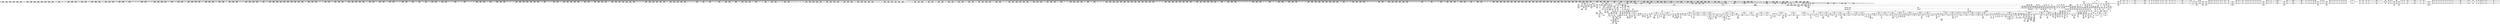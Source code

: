 digraph {
	CE0x5467cb0 [shape=record,shape=Mrecord,label="{CE0x5467cb0|80:_i32,_112:_i8*,_:_CRE_92,96_|*MultipleSource*|Function::selinux_msg_queue_msgrcv&Arg::msq::|security/selinux/hooks.c,5276}"]
	CE0x55280f0 [shape=record,shape=Mrecord,label="{CE0x55280f0|rcu_read_lock:tmp22|include/linux/rcupdate.h,884|*SummSource*}"]
	CE0x54ecea0 [shape=record,shape=Mrecord,label="{CE0x54ecea0|2472:_%struct.cred*,_:_CRE_10528,10536_|*MultipleSource*|Function::task_sid&Arg::task::|security/selinux/hooks.c,208|Function::selinux_msg_queue_msgrcv&Arg::target::}"]
	CE0x54e2ed0 [shape=record,shape=Mrecord,label="{CE0x54e2ed0|2472:_%struct.cred*,_:_CRE_6304,6305_}"]
	CE0x5541320 [shape=record,shape=Mrecord,label="{CE0x5541320|rcu_read_unlock:tmp10|include/linux/rcupdate.h,933|*SummSource*}"]
	CE0x54b9740 [shape=record,shape=Mrecord,label="{CE0x54b9740|2472:_%struct.cred*,_:_CRE_552,560_|*MultipleSource*|Function::task_sid&Arg::task::|security/selinux/hooks.c,208|Function::selinux_msg_queue_msgrcv&Arg::target::}"]
	CE0x54de6b0 [shape=record,shape=Mrecord,label="{CE0x54de6b0|2472:_%struct.cred*,_:_CRE_5968,5976_|*MultipleSource*|Function::task_sid&Arg::task::|security/selinux/hooks.c,208|Function::selinux_msg_queue_msgrcv&Arg::target::}"]
	CE0x54a31e0 [shape=record,shape=Mrecord,label="{CE0x54a31e0|GLOBAL:__rcu_read_lock|*Constant*|*SummSink*}"]
	CE0x544d830 [shape=record,shape=Mrecord,label="{CE0x544d830|80:_i32,_112:_i8*,_:_CRE_3,4_}"]
	CE0x545d7e0 [shape=record,shape=Mrecord,label="{CE0x545d7e0|selinux_msg_queue_msgrcv:msq|Function::selinux_msg_queue_msgrcv&Arg::msq::|*SummSink*}"]
	CE0x54e2b40 [shape=record,shape=Mrecord,label="{CE0x54e2b40|2472:_%struct.cred*,_:_CRE_6301,6302_}"]
	CE0x54ace40 [shape=record,shape=Mrecord,label="{CE0x54ace40|2472:_%struct.cred*,_:_CRE_136,144_|*MultipleSource*|Function::task_sid&Arg::task::|security/selinux/hooks.c,208|Function::selinux_msg_queue_msgrcv&Arg::target::}"]
	CE0x559bbf0 [shape=record,shape=Mrecord,label="{CE0x559bbf0|__rcu_read_unlock:tmp}"]
	CE0x54d2b00 [shape=record,shape=Mrecord,label="{CE0x54d2b00|2472:_%struct.cred*,_:_CRE_2880,2884_|*MultipleSource*|Function::task_sid&Arg::task::|security/selinux/hooks.c,208|Function::selinux_msg_queue_msgrcv&Arg::target::}"]
	CE0x546b120 [shape=record,shape=Mrecord,label="{CE0x546b120|80:_i32,_112:_i8*,_:_CRE_35,36_}"]
	CE0x54a23b0 [shape=record,shape=Mrecord,label="{CE0x54a23b0|i8*_getelementptr_inbounds_(_41_x_i8_,_41_x_i8_*_.str44,_i32_0,_i32_0)|*Constant*|*SummSink*}"]
	CE0x54da8e0 [shape=record,shape=Mrecord,label="{CE0x54da8e0|2472:_%struct.cred*,_:_CRE_3096,3104_|*MultipleSource*|Function::task_sid&Arg::task::|security/selinux/hooks.c,208|Function::selinux_msg_queue_msgrcv&Arg::target::}"]
	CE0x553e630 [shape=record,shape=Mrecord,label="{CE0x553e630|rcu_lock_acquire:tmp1|*SummSink*}"]
	CE0x54cb340 [shape=record,shape=Mrecord,label="{CE0x54cb340|2472:_%struct.cred*,_:_CRE_2400,2408_|*MultipleSource*|Function::task_sid&Arg::task::|security/selinux/hooks.c,208|Function::selinux_msg_queue_msgrcv&Arg::target::}"]
	CE0x54d7100 [shape=record,shape=Mrecord,label="{CE0x54d7100|2472:_%struct.cred*,_:_CRE_2954,2955_}"]
	CE0x54618c0 [shape=record,shape=Mrecord,label="{CE0x54618c0|selinux_msg_queue_msgrcv:u|security/selinux/hooks.c,5280}"]
	CE0x54dbe20 [shape=record,shape=Mrecord,label="{CE0x54dbe20|2472:_%struct.cred*,_:_CRE_3148,3152_|*MultipleSource*|Function::task_sid&Arg::task::|security/selinux/hooks.c,208|Function::selinux_msg_queue_msgrcv&Arg::target::}"]
	CE0x54c7740 [shape=record,shape=Mrecord,label="{CE0x54c7740|2472:_%struct.cred*,_:_CRE_2080,2088_|*MultipleSource*|Function::task_sid&Arg::task::|security/selinux/hooks.c,208|Function::selinux_msg_queue_msgrcv&Arg::target::}"]
	CE0x554a6a0 [shape=record,shape=Mrecord,label="{CE0x554a6a0|__rcu_read_unlock:entry}"]
	CE0x54d7a80 [shape=record,shape=Mrecord,label="{CE0x54d7a80|2472:_%struct.cred*,_:_CRE_2962,2963_}"]
	CE0x54ed0c0 [shape=record,shape=Mrecord,label="{CE0x54ed0c0|2472:_%struct.cred*,_:_CRE_10536,10544_|*MultipleSource*|Function::task_sid&Arg::task::|security/selinux/hooks.c,208|Function::selinux_msg_queue_msgrcv&Arg::target::}"]
	CE0x5527d60 [shape=record,shape=Mrecord,label="{CE0x5527d60|rcu_read_lock:tmp21|include/linux/rcupdate.h,884|*SummSink*}"]
	CE0x5477a40 [shape=record,shape=Mrecord,label="{CE0x5477a40|_call_void_lockdep_rcu_suspicious(i8*_getelementptr_inbounds_(_25_x_i8_,_25_x_i8_*_.str3,_i32_0,_i32_0),_i32_208,_i8*_getelementptr_inbounds_(_41_x_i8_,_41_x_i8_*_.str44,_i32_0,_i32_0))_#10,_!dbg_!27732|security/selinux/hooks.c,208|*SummSink*}"]
	CE0x5466310 [shape=record,shape=Mrecord,label="{CE0x5466310|selinux_msg_queue_msgrcv:tmp7|security/selinux/hooks.c,5282}"]
	CE0x5466170 [shape=record,shape=Mrecord,label="{CE0x5466170|4:_i32,_:_CRE_0,2_|*MultipleSource*|security/selinux/hooks.c,5276|security/selinux/hooks.c,5276|security/selinux/hooks.c,5282}"]
	CE0x544ac20 [shape=record,shape=Mrecord,label="{CE0x544ac20|selinux_msg_queue_msgrcv:tmp|*SummSink*}"]
	CE0x5535520 [shape=record,shape=Mrecord,label="{CE0x5535520|_call_void_asm_sideeffect_,_memory_,_dirflag_,_fpsr_,_flags_()_#3,_!dbg_!27714,_!srcloc_!27715|include/linux/rcupdate.h,239}"]
	CE0x54d9400 [shape=record,shape=Mrecord,label="{CE0x54d9400|2472:_%struct.cred*,_:_CRE_3008,3024_|*MultipleSource*|Function::task_sid&Arg::task::|security/selinux/hooks.c,208|Function::selinux_msg_queue_msgrcv&Arg::target::}"]
	CE0x54f8ce0 [shape=record,shape=Mrecord,label="{CE0x54f8ce0|rcu_lock_acquire:tmp3|*SummSource*}"]
	CE0x54d42b0 [shape=record,shape=Mrecord,label="{CE0x54d42b0|2472:_%struct.cred*,_:_CRE_2915,2916_}"]
	CE0x5547da0 [shape=record,shape=Mrecord,label="{CE0x5547da0|rcu_read_unlock:tmp21|include/linux/rcupdate.h,935|*SummSink*}"]
	CE0x5463760 [shape=record,shape=Mrecord,label="{CE0x5463760|avc_has_perm:tsid|Function::avc_has_perm&Arg::tsid::}"]
	CE0x5467490 [shape=record,shape=Mrecord,label="{CE0x5467490|selinux_msg_queue_msgrcv:sid4|security/selinux/hooks.c,5282|*SummSource*}"]
	CE0x54d6060 [shape=record,shape=Mrecord,label="{CE0x54d6060|2472:_%struct.cred*,_:_CRE_2940,2941_}"]
	CE0x54b2c60 [shape=record,shape=Mrecord,label="{CE0x54b2c60|2472:_%struct.cred*,_:_CRE_152,160_|*MultipleSource*|Function::task_sid&Arg::task::|security/selinux/hooks.c,208|Function::selinux_msg_queue_msgrcv&Arg::target::}"]
	CE0x544ba50 [shape=record,shape=Mrecord,label="{CE0x544ba50|selinux_msg_queue_msgrcv:entry|*SummSink*}"]
	CE0x549da60 [shape=record,shape=Mrecord,label="{CE0x549da60|selinux_msg_queue_msgrcv:rc.0}"]
	CE0x5518540 [shape=record,shape=Mrecord,label="{CE0x5518540|__preempt_count_add:do.body}"]
	CE0x547fb10 [shape=record,shape=Mrecord,label="{CE0x547fb10|i32_4|*Constant*}"]
	CE0x555d8f0 [shape=record,shape=Mrecord,label="{CE0x555d8f0|rcu_lock_release:tmp6|*SummSink*}"]
	CE0x55143c0 [shape=record,shape=Mrecord,label="{CE0x55143c0|i64_7|*Constant*}"]
	CE0x5554970 [shape=record,shape=Mrecord,label="{CE0x5554970|_call_void_mcount()_#3|*SummSource*}"]
	CE0x54ad450 [shape=record,shape=Mrecord,label="{CE0x54ad450|2472:_%struct.cred*,_:_CRE_256,264_|*MultipleSource*|Function::task_sid&Arg::task::|security/selinux/hooks.c,208|Function::selinux_msg_queue_msgrcv&Arg::target::}"]
	CE0x54c6480 [shape=record,shape=Mrecord,label="{CE0x54c6480|2472:_%struct.cred*,_:_CRE_2032,2036_|*MultipleSource*|Function::task_sid&Arg::task::|security/selinux/hooks.c,208|Function::selinux_msg_queue_msgrcv&Arg::target::}"]
	CE0x54e6dc0 [shape=record,shape=Mrecord,label="{CE0x54e6dc0|2472:_%struct.cred*,_:_CRE_6357,6358_}"]
	CE0x550c1a0 [shape=record,shape=Mrecord,label="{CE0x550c1a0|rcu_read_lock:tmp4|include/linux/rcupdate.h,882|*SummSink*}"]
	CE0x54d4180 [shape=record,shape=Mrecord,label="{CE0x54d4180|2472:_%struct.cred*,_:_CRE_2914,2915_}"]
	CE0x54e6900 [shape=record,shape=Mrecord,label="{CE0x54e6900|2472:_%struct.cred*,_:_CRE_6353,6354_}"]
	CE0x550b410 [shape=record,shape=Mrecord,label="{CE0x550b410|rcu_read_unlock:bb}"]
	CE0x54cc9f0 [shape=record,shape=Mrecord,label="{CE0x54cc9f0|2472:_%struct.cred*,_:_CRE_2522,2523_}"]
	CE0x5468040 [shape=record,shape=Mrecord,label="{CE0x5468040|2472:_%struct.cred*,_:_CRE_48,56_|*MultipleSource*|Function::task_sid&Arg::task::|security/selinux/hooks.c,208|Function::selinux_msg_queue_msgrcv&Arg::target::}"]
	CE0x54fd1f0 [shape=record,shape=Mrecord,label="{CE0x54fd1f0|GLOBAL:cred_sid|*Constant*}"]
	CE0x54ac990 [shape=record,shape=Mrecord,label="{CE0x54ac990|cred_sid:tmp3|*SummSource*}"]
	CE0x555cd90 [shape=record,shape=Mrecord,label="{CE0x555cd90|__preempt_count_add:do.end|*SummSink*}"]
	CE0x54aa400 [shape=record,shape=Mrecord,label="{CE0x54aa400|task_sid:tmp2|*SummSink*}"]
	CE0x5538560 [shape=record,shape=Mrecord,label="{CE0x5538560|GLOBAL:__llvm_gcov_ctr132|Global_var:__llvm_gcov_ctr132|*SummSource*}"]
	CE0x54d3b90 [shape=record,shape=Mrecord,label="{CE0x54d3b90|2472:_%struct.cred*,_:_CRE_2909,2910_}"]
	CE0x54d0b60 [shape=record,shape=Mrecord,label="{CE0x54d0b60|2472:_%struct.cred*,_:_CRE_2768,2776_|*MultipleSource*|Function::task_sid&Arg::task::|security/selinux/hooks.c,208|Function::selinux_msg_queue_msgrcv&Arg::target::}"]
	CE0x550b860 [shape=record,shape=Mrecord,label="{CE0x550b860|rcu_read_unlock:land.lhs.true|*SummSink*}"]
	CE0x55b6c10 [shape=record,shape=Mrecord,label="{CE0x55b6c10|__preempt_count_sub:tmp4|./arch/x86/include/asm/preempt.h,77}"]
	CE0x54c44d0 [shape=record,shape=Mrecord,label="{CE0x54c44d0|2472:_%struct.cred*,_:_CRE_1880,1888_|*MultipleSource*|Function::task_sid&Arg::task::|security/selinux/hooks.c,208|Function::selinux_msg_queue_msgrcv&Arg::target::}"]
	CE0x54ff0f0 [shape=record,shape=Mrecord,label="{CE0x54ff0f0|GLOBAL:rcu_read_unlock|*Constant*|*SummSink*}"]
	CE0x553f440 [shape=record,shape=Mrecord,label="{CE0x553f440|i64*_getelementptr_inbounds_(_11_x_i64_,_11_x_i64_*___llvm_gcov_ctr132,_i64_0,_i64_0)|*Constant*|*SummSource*}"]
	CE0x5459880 [shape=record,shape=Mrecord,label="{CE0x5459880|80:_i32,_112:_i8*,_:_CRE_76,80_|*MultipleSource*|Function::selinux_msg_queue_msgrcv&Arg::msq::|security/selinux/hooks.c,5276}"]
	CE0x54f1160 [shape=record,shape=Mrecord,label="{CE0x54f1160|task_sid:tmp17|security/selinux/hooks.c,208}"]
	CE0x54d5ba0 [shape=record,shape=Mrecord,label="{CE0x54d5ba0|2472:_%struct.cred*,_:_CRE_2936,2937_}"]
	CE0x550d100 [shape=record,shape=Mrecord,label="{CE0x550d100|rcu_read_lock:tmp5|include/linux/rcupdate.h,882}"]
	CE0x559e810 [shape=record,shape=Mrecord,label="{CE0x559e810|COLLAPSED:_GCMRE___llvm_gcov_ctr129_internal_global_4_x_i64_zeroinitializer:_elem_0:default:}"]
	CE0x544d0c0 [shape=record,shape=Mrecord,label="{CE0x544d0c0|selinux_msg_queue_msgrcv:entry|*SummSource*}"]
	CE0x556cba0 [shape=record,shape=Mrecord,label="{CE0x556cba0|__rcu_read_unlock:tmp|*SummSink*}"]
	CE0x54b9380 [shape=record,shape=Mrecord,label="{CE0x54b9380|2472:_%struct.cred*,_:_CRE_536,544_|*MultipleSource*|Function::task_sid&Arg::task::|security/selinux/hooks.c,208|Function::selinux_msg_queue_msgrcv&Arg::target::}"]
	CE0x55ae280 [shape=record,shape=Mrecord,label="{CE0x55ae280|__preempt_count_add:tmp5|./arch/x86/include/asm/preempt.h,72|*SummSource*}"]
	CE0x54b4420 [shape=record,shape=Mrecord,label="{CE0x54b4420|2472:_%struct.cred*,_:_CRE_192,200_|*MultipleSource*|Function::task_sid&Arg::task::|security/selinux/hooks.c,208|Function::selinux_msg_queue_msgrcv&Arg::target::}"]
	CE0x54809a0 [shape=record,shape=Mrecord,label="{CE0x54809a0|rcu_read_lock:tmp18|include/linux/rcupdate.h,882|*SummSource*}"]
	CE0x55038a0 [shape=record,shape=Mrecord,label="{CE0x55038a0|i8*_getelementptr_inbounds_(_25_x_i8_,_25_x_i8_*_.str45,_i32_0,_i32_0)|*Constant*|*SummSink*}"]
	CE0x553a3c0 [shape=record,shape=Mrecord,label="{CE0x553a3c0|rcu_read_unlock:call|include/linux/rcupdate.h,933|*SummSink*}"]
	CE0x546e3e0 [shape=record,shape=Mrecord,label="{CE0x546e3e0|80:_i32,_112:_i8*,_:_CRE_68,69_}"]
	CE0x553b980 [shape=record,shape=Mrecord,label="{CE0x553b980|i64*_getelementptr_inbounds_(_11_x_i64_,_11_x_i64_*___llvm_gcov_ctr132,_i64_0,_i64_0)|*Constant*|*SummSink*}"]
	CE0x554d960 [shape=record,shape=Mrecord,label="{CE0x554d960|i64*_getelementptr_inbounds_(_4_x_i64_,_4_x_i64_*___llvm_gcov_ctr134,_i64_0,_i64_1)|*Constant*}"]
	CE0x5460480 [shape=record,shape=Mrecord,label="{CE0x5460480|80:_i32,_112:_i8*,_:_CRE_9,10_}"]
	CE0x556e300 [shape=record,shape=Mrecord,label="{CE0x556e300|rcu_lock_release:__here|*SummSink*}"]
	CE0x559e1e0 [shape=record,shape=Mrecord,label="{CE0x559e1e0|i64*_getelementptr_inbounds_(_4_x_i64_,_4_x_i64_*___llvm_gcov_ctr135,_i64_0,_i64_2)|*Constant*|*SummSource*}"]
	CE0x5507880 [shape=record,shape=Mrecord,label="{CE0x5507880|task_sid:tmp12|security/selinux/hooks.c,208|*SummSource*}"]
	CE0x54d8400 [shape=record,shape=Mrecord,label="{CE0x54d8400|2472:_%struct.cred*,_:_CRE_2970,2971_}"]
	CE0x5456c10 [shape=record,shape=Mrecord,label="{CE0x5456c10|task_sid:if.end|*SummSink*}"]
	CE0x550b940 [shape=record,shape=Mrecord,label="{CE0x550b940|rcu_read_unlock:land.lhs.true2}"]
	CE0x549fe80 [shape=record,shape=Mrecord,label="{CE0x549fe80|selinux_msg_queue_msgrcv:call7|security/selinux/hooks.c,5285}"]
	CE0x55054f0 [shape=record,shape=Mrecord,label="{CE0x55054f0|task_sid:tmp9|security/selinux/hooks.c,208|*SummSink*}"]
	CE0x54d81a0 [shape=record,shape=Mrecord,label="{CE0x54d81a0|2472:_%struct.cred*,_:_CRE_2968,2969_}"]
	CE0x55706c0 [shape=record,shape=Mrecord,label="{CE0x55706c0|__rcu_read_lock:tmp3}"]
	CE0x54dc260 [shape=record,shape=Mrecord,label="{CE0x54dc260|2472:_%struct.cred*,_:_CRE_3160,3164_|*MultipleSource*|Function::task_sid&Arg::task::|security/selinux/hooks.c,208|Function::selinux_msg_queue_msgrcv&Arg::target::}"]
	CE0x54fe520 [shape=record,shape=Mrecord,label="{CE0x54fe520|_ret_i32_%tmp6,_!dbg_!27716|security/selinux/hooks.c,197|*SummSource*}"]
	CE0x5458b40 [shape=record,shape=Mrecord,label="{CE0x5458b40|80:_i32,_112:_i8*,_:_CRE_144,152_|*MultipleSource*|Function::selinux_msg_queue_msgrcv&Arg::msq::|security/selinux/hooks.c,5276}"]
	CE0x5453f30 [shape=record,shape=Mrecord,label="{CE0x5453f30|2472:_%struct.cred*,_:_CRE_384,392_|*MultipleSource*|Function::task_sid&Arg::task::|security/selinux/hooks.c,208|Function::selinux_msg_queue_msgrcv&Arg::target::}"]
	CE0x55093e0 [shape=record,shape=Mrecord,label="{CE0x55093e0|rcu_read_lock:land.lhs.true|*SummSink*}"]
	CE0x54e9980 [shape=record,shape=Mrecord,label="{CE0x54e9980|2472:_%struct.cred*,_:_CRE_6504,6512_|*MultipleSource*|Function::task_sid&Arg::task::|security/selinux/hooks.c,208|Function::selinux_msg_queue_msgrcv&Arg::target::}"]
	CE0x556c820 [shape=record,shape=Mrecord,label="{CE0x556c820|i64*_getelementptr_inbounds_(_4_x_i64_,_4_x_i64_*___llvm_gcov_ctr128,_i64_0,_i64_0)|*Constant*}"]
	CE0x54dd9c0 [shape=record,shape=Mrecord,label="{CE0x54dd9c0|2472:_%struct.cred*,_:_CRE_5920,5928_|*MultipleSource*|Function::task_sid&Arg::task::|security/selinux/hooks.c,208|Function::selinux_msg_queue_msgrcv&Arg::target::}"]
	CE0x54493e0 [shape=record,shape=Mrecord,label="{CE0x54493e0|i32_10|*Constant*|*SummSource*}"]
	CE0x5547cc0 [shape=record,shape=Mrecord,label="{CE0x5547cc0|i64*_getelementptr_inbounds_(_11_x_i64_,_11_x_i64_*___llvm_gcov_ctr132,_i64_0,_i64_10)|*Constant*|*SummSource*}"]
	CE0x553fa80 [shape=record,shape=Mrecord,label="{CE0x553fa80|GLOBAL:rcu_read_unlock.__warned|Global_var:rcu_read_unlock.__warned|*SummSink*}"]
	CE0x554bc60 [shape=record,shape=Mrecord,label="{CE0x554bc60|_call_void_lock_acquire(%struct.lockdep_map*_%map,_i32_0,_i32_0,_i32_2,_i32_0,_%struct.lockdep_map*_null,_i64_ptrtoint_(i8*_blockaddress(_rcu_lock_acquire,_%__here)_to_i64))_#10,_!dbg_!27716|include/linux/rcupdate.h,418|*SummSource*}"]
	CE0x54c71a0 [shape=record,shape=Mrecord,label="{CE0x54c71a0|2472:_%struct.cred*,_:_CRE_2064,2072_|*MultipleSource*|Function::task_sid&Arg::task::|security/selinux/hooks.c,208|Function::selinux_msg_queue_msgrcv&Arg::target::}"]
	CE0x55ad330 [shape=record,shape=Mrecord,label="{CE0x55ad330|__preempt_count_sub:do.end}"]
	CE0x549d7a0 [shape=record,shape=Mrecord,label="{CE0x549d7a0|i32_2|*Constant*}"]
	CE0x54e08b0 [shape=record,shape=Mrecord,label="{CE0x54e08b0|2472:_%struct.cred*,_:_CRE_6216,6224_|*MultipleSource*|Function::task_sid&Arg::task::|security/selinux/hooks.c,208|Function::selinux_msg_queue_msgrcv&Arg::target::}"]
	CE0x546cfa0 [shape=record,shape=Mrecord,label="{CE0x546cfa0|task_sid:do.body|*SummSource*}"]
	CE0x54b0c10 [shape=record,shape=Mrecord,label="{CE0x54b0c10|2472:_%struct.cred*,_:_CRE_432,440_|*MultipleSource*|Function::task_sid&Arg::task::|security/selinux/hooks.c,208|Function::selinux_msg_queue_msgrcv&Arg::target::}"]
	CE0x547a4b0 [shape=record,shape=Mrecord,label="{CE0x547a4b0|i64_0|*Constant*}"]
	CE0x5532530 [shape=record,shape=Mrecord,label="{CE0x5532530|rcu_read_unlock:tmp16|include/linux/rcupdate.h,933|*SummSink*}"]
	CE0x547ad00 [shape=record,shape=Mrecord,label="{CE0x547ad00|GLOBAL:__llvm_gcov_ctr309|Global_var:__llvm_gcov_ctr309|*SummSink*}"]
	CE0x559c130 [shape=record,shape=Mrecord,label="{CE0x559c130|__rcu_read_unlock:tmp1|*SummSink*}"]
	CE0x5475f00 [shape=record,shape=Mrecord,label="{CE0x5475f00|task_sid:tmp17|security/selinux/hooks.c,208|*SummSink*}"]
	CE0x55ac0c0 [shape=record,shape=Mrecord,label="{CE0x55ac0c0|__preempt_count_sub:tmp6|./arch/x86/include/asm/preempt.h,78}"]
	CE0x555f7e0 [shape=record,shape=Mrecord,label="{CE0x555f7e0|__preempt_count_sub:tmp6|./arch/x86/include/asm/preempt.h,78|*SummSource*}"]
	CE0x554a110 [shape=record,shape=Mrecord,label="{CE0x554a110|_call_void___rcu_read_unlock()_#10,_!dbg_!27734|include/linux/rcupdate.h,937|*SummSink*}"]
	CE0x54603e0 [shape=record,shape=Mrecord,label="{CE0x54603e0|80:_i32,_112:_i8*,_:_CRE_6,7_}"]
	CE0x553d9b0 [shape=record,shape=Mrecord,label="{CE0x553d9b0|rcu_read_unlock:tmp12|include/linux/rcupdate.h,933|*SummSource*}"]
	CE0x54c9930 [shape=record,shape=Mrecord,label="{CE0x54c9930|2472:_%struct.cred*,_:_CRE_2288,2296_|*MultipleSource*|Function::task_sid&Arg::task::|security/selinux/hooks.c,208|Function::selinux_msg_queue_msgrcv&Arg::target::}"]
	CE0x5552770 [shape=record,shape=Mrecord,label="{CE0x5552770|i32_2|*Constant*}"]
	CE0x54c8df0 [shape=record,shape=Mrecord,label="{CE0x54c8df0|2472:_%struct.cred*,_:_CRE_2240,2248_|*MultipleSource*|Function::task_sid&Arg::task::|security/selinux/hooks.c,208|Function::selinux_msg_queue_msgrcv&Arg::target::}"]
	CE0x5478320 [shape=record,shape=Mrecord,label="{CE0x5478320|2472:_%struct.cred*,_:_CRE_784,1808_|*MultipleSource*|Function::task_sid&Arg::task::|security/selinux/hooks.c,208|Function::selinux_msg_queue_msgrcv&Arg::target::}"]
	CE0x5471270 [shape=record,shape=Mrecord,label="{CE0x5471270|80:_i32,_112:_i8*,_:_CRE_192,200_|*MultipleSource*|Function::selinux_msg_queue_msgrcv&Arg::msq::|security/selinux/hooks.c,5276}"]
	CE0x54ff8d0 [shape=record,shape=Mrecord,label="{CE0x54ff8d0|_ret_void,_!dbg_!27735|include/linux/rcupdate.h,938|*SummSink*}"]
	CE0x5534ee0 [shape=record,shape=Mrecord,label="{CE0x5534ee0|__rcu_read_unlock:tmp2}"]
	CE0x54d37c0 [shape=record,shape=Mrecord,label="{CE0x54d37c0|2472:_%struct.cred*,_:_CRE_2906,2907_}"]
	CE0x5561900 [shape=record,shape=Mrecord,label="{CE0x5561900|i64*_getelementptr_inbounds_(_4_x_i64_,_4_x_i64_*___llvm_gcov_ctr134,_i64_0,_i64_0)|*Constant*}"]
	CE0x555b570 [shape=record,shape=Mrecord,label="{CE0x555b570|i64*_getelementptr_inbounds_(_4_x_i64_,_4_x_i64_*___llvm_gcov_ctr134,_i64_0,_i64_2)|*Constant*|*SummSource*}"]
	CE0x5549990 [shape=record,shape=Mrecord,label="{CE0x5549990|GLOBAL:__rcu_read_unlock|*Constant*}"]
	CE0x54d8c50 [shape=record,shape=Mrecord,label="{CE0x54d8c50|2472:_%struct.cred*,_:_CRE_2980,2984_|*MultipleSource*|Function::task_sid&Arg::task::|security/selinux/hooks.c,208|Function::selinux_msg_queue_msgrcv&Arg::target::}"]
	CE0x5514710 [shape=record,shape=Mrecord,label="{CE0x5514710|rcu_read_unlock:tmp13|include/linux/rcupdate.h,933}"]
	CE0x5477490 [shape=record,shape=Mrecord,label="{CE0x5477490|i8_1|*Constant*|*SummSink*}"]
	CE0x54bc200 [shape=record,shape=Mrecord,label="{CE0x54bc200|rcu_read_lock:tmp14|include/linux/rcupdate.h,882|*SummSink*}"]
	CE0x550ff60 [shape=record,shape=Mrecord,label="{CE0x550ff60|__rcu_read_lock:tmp4|include/linux/rcupdate.h,239}"]
	CE0x5459560 [shape=record,shape=Mrecord,label="{CE0x5459560|80:_i32,_112:_i8*,_:_CRE_71,72_}"]
	CE0x54d8d80 [shape=record,shape=Mrecord,label="{CE0x54d8d80|2472:_%struct.cred*,_:_CRE_2984,2988_|*MultipleSource*|Function::task_sid&Arg::task::|security/selinux/hooks.c,208|Function::selinux_msg_queue_msgrcv&Arg::target::}"]
	CE0x547b620 [shape=record,shape=Mrecord,label="{CE0x547b620|selinux_msg_queue_msgrcv:tmp11|security/selinux/hooks.c,5284|*SummSource*}"]
	CE0x54c7380 [shape=record,shape=Mrecord,label="{CE0x54c7380|2472:_%struct.cred*,_:_CRE_2072,2076_|*MultipleSource*|Function::task_sid&Arg::task::|security/selinux/hooks.c,208|Function::selinux_msg_queue_msgrcv&Arg::target::}"]
	CE0x5461d50 [shape=record,shape=Mrecord,label="{CE0x5461d50|avc_has_perm:entry|*SummSource*}"]
	CE0x5500530 [shape=record,shape=Mrecord,label="{CE0x5500530|rcu_read_lock:tobool|include/linux/rcupdate.h,882}"]
	CE0x5511fe0 [shape=record,shape=Mrecord,label="{CE0x5511fe0|rcu_read_lock:tobool1|include/linux/rcupdate.h,882|*SummSink*}"]
	CE0x554dd20 [shape=record,shape=Mrecord,label="{CE0x554dd20|__preempt_count_sub:val|Function::__preempt_count_sub&Arg::val::|*SummSink*}"]
	CE0x5466630 [shape=record,shape=Mrecord,label="{CE0x5466630|selinux_msg_queue_msgrcv:u|security/selinux/hooks.c,5280|*SummSource*}"]
	CE0x54816b0 [shape=record,shape=Mrecord,label="{CE0x54816b0|avc_has_perm:auditdata|Function::avc_has_perm&Arg::auditdata::|*SummSink*}"]
	CE0x555a930 [shape=record,shape=Mrecord,label="{CE0x555a930|__rcu_read_unlock:do.body|*SummSource*}"]
	CE0x54b64a0 [shape=record,shape=Mrecord,label="{CE0x54b64a0|2472:_%struct.cred*,_:_CRE_248,256_|*MultipleSource*|Function::task_sid&Arg::task::|security/selinux/hooks.c,208|Function::selinux_msg_queue_msgrcv&Arg::target::}"]
	CE0x5503e70 [shape=record,shape=Mrecord,label="{CE0x5503e70|i32_883|*Constant*}"]
	CE0x54de490 [shape=record,shape=Mrecord,label="{CE0x54de490|2472:_%struct.cred*,_:_CRE_5960,5968_|*MultipleSource*|Function::task_sid&Arg::task::|security/selinux/hooks.c,208|Function::selinux_msg_queue_msgrcv&Arg::target::}"]
	CE0x544fad0 [shape=record,shape=Mrecord,label="{CE0x544fad0|40:_i8*,_:_CRE_24,32_|*MultipleSource*|Function::selinux_msg_queue_msgrcv&Arg::msg::|security/selinux/hooks.c,5277}"]
	CE0x54ea670 [shape=record,shape=Mrecord,label="{CE0x54ea670|2472:_%struct.cred*,_:_CRE_6552,6560_|*MultipleSource*|Function::task_sid&Arg::task::|security/selinux/hooks.c,208|Function::selinux_msg_queue_msgrcv&Arg::target::}"]
	CE0x55731e0 [shape=record,shape=Mrecord,label="{CE0x55731e0|__rcu_read_unlock:tmp1|*SummSource*}"]
	CE0x54cebb0 [shape=record,shape=Mrecord,label="{CE0x54cebb0|2472:_%struct.cred*,_:_CRE_2648,2656_|*MultipleSource*|Function::task_sid&Arg::task::|security/selinux/hooks.c,208|Function::selinux_msg_queue_msgrcv&Arg::target::}"]
	"CONST[source:1(input),value:2(dynamic)][purpose:{object}][SrcIdx:0]"
	CE0x553cdb0 [shape=record,shape=Mrecord,label="{CE0x553cdb0|rcu_read_unlock:tmp11|include/linux/rcupdate.h,933|*SummSink*}"]
	CE0x5553f70 [shape=record,shape=Mrecord,label="{CE0x5553f70|i64*_getelementptr_inbounds_(_4_x_i64_,_4_x_i64_*___llvm_gcov_ctr130,_i64_0,_i64_0)|*Constant*|*SummSink*}"]
	CE0x54a39d0 [shape=record,shape=Mrecord,label="{CE0x54a39d0|cred_sid:security|security/selinux/hooks.c,196}"]
	CE0x544a960 [shape=record,shape=Mrecord,label="{CE0x544a960|selinux_msg_queue_msgrcv:if.end}"]
	CE0x5539fc0 [shape=record,shape=Mrecord,label="{CE0x5539fc0|rcu_lock_acquire:tmp2}"]
	CE0x5567fa0 [shape=record,shape=Mrecord,label="{CE0x5567fa0|__rcu_read_unlock:do.end}"]
	CE0x5455e70 [shape=record,shape=Mrecord,label="{CE0x5455e70|80:_i32,_112:_i8*,_:_CRE_16,17_}"]
	CE0x54b0470 [shape=record,shape=Mrecord,label="{CE0x54b0470|2472:_%struct.cred*,_:_CRE_288,296_|*MultipleSource*|Function::task_sid&Arg::task::|security/selinux/hooks.c,208|Function::selinux_msg_queue_msgrcv&Arg::target::}"]
	CE0x5482950 [shape=record,shape=Mrecord,label="{CE0x5482950|selinux_msg_queue_msgrcv:q_perm3|security/selinux/hooks.c,5280|*SummSource*}"]
	CE0x5572660 [shape=record,shape=Mrecord,label="{CE0x5572660|i64*_getelementptr_inbounds_(_4_x_i64_,_4_x_i64_*___llvm_gcov_ctr133,_i64_0,_i64_3)|*Constant*}"]
	CE0x54fdeb0 [shape=record,shape=Mrecord,label="{CE0x54fdeb0|cred_sid:entry|*SummSink*}"]
	CE0x54d4c30 [shape=record,shape=Mrecord,label="{CE0x54d4c30|2472:_%struct.cred*,_:_CRE_2923,2924_}"]
	CE0x5570290 [shape=record,shape=Mrecord,label="{CE0x5570290|__rcu_read_lock:tmp5|include/linux/rcupdate.h,239}"]
	CE0x54a1680 [shape=record,shape=Mrecord,label="{CE0x54a1680|i8*_getelementptr_inbounds_(_25_x_i8_,_25_x_i8_*_.str3,_i32_0,_i32_0)|*Constant*|*SummSink*}"]
	CE0x5562140 [shape=record,shape=Mrecord,label="{CE0x5562140|__rcu_read_unlock:tmp6|include/linux/rcupdate.h,245|*SummSink*}"]
	CE0x54cfea0 [shape=record,shape=Mrecord,label="{CE0x54cfea0|2472:_%struct.cred*,_:_CRE_2720,2724_|*MultipleSource*|Function::task_sid&Arg::task::|security/selinux/hooks.c,208|Function::selinux_msg_queue_msgrcv&Arg::target::}"]
	CE0x54e3ab0 [shape=record,shape=Mrecord,label="{CE0x54e3ab0|2472:_%struct.cred*,_:_CRE_6314,6315_}"]
	CE0x54e4430 [shape=record,shape=Mrecord,label="{CE0x54e4430|2472:_%struct.cred*,_:_CRE_6322,6323_}"]
	CE0x55514e0 [shape=record,shape=Mrecord,label="{CE0x55514e0|rcu_lock_acquire:tmp4|include/linux/rcupdate.h,418|*SummSink*}"]
	CE0x55710a0 [shape=record,shape=Mrecord,label="{CE0x55710a0|rcu_lock_release:tmp5|include/linux/rcupdate.h,423}"]
	CE0x54676d0 [shape=record,shape=Mrecord,label="{CE0x54676d0|selinux_msg_queue_msgrcv:ad|security/selinux/hooks.c, 5272|*SummSink*}"]
	CE0x5533a80 [shape=record,shape=Mrecord,label="{CE0x5533a80|i64*_getelementptr_inbounds_(_4_x_i64_,_4_x_i64_*___llvm_gcov_ctr133,_i64_0,_i64_1)|*Constant*|*SummSource*}"]
	CE0x555cd20 [shape=record,shape=Mrecord,label="{CE0x555cd20|__preempt_count_add:do.end|*SummSource*}"]
	CE0x5546610 [shape=record,shape=Mrecord,label="{CE0x5546610|rcu_read_unlock:tmp21|include/linux/rcupdate.h,935}"]
	CE0x5446eb0 [shape=record,shape=Mrecord,label="{CE0x5446eb0|task_sid:tmp7|security/selinux/hooks.c,208}"]
	CE0x54dc6a0 [shape=record,shape=Mrecord,label="{CE0x54dc6a0|2472:_%struct.cred*,_:_CRE_3168,5856_|*MultipleSource*|Function::task_sid&Arg::task::|security/selinux/hooks.c,208|Function::selinux_msg_queue_msgrcv&Arg::target::}"]
	CE0x550bbf0 [shape=record,shape=Mrecord,label="{CE0x550bbf0|rcu_read_unlock:tmp6|include/linux/rcupdate.h,933|*SummSource*}"]
	CE0x545d550 [shape=record,shape=Mrecord,label="{CE0x545d550|i64_7|*Constant*|*SummSink*}"]
	CE0x54cf330 [shape=record,shape=Mrecord,label="{CE0x54cf330|2472:_%struct.cred*,_:_CRE_2680,2688_|*MultipleSource*|Function::task_sid&Arg::task::|security/selinux/hooks.c,208|Function::selinux_msg_queue_msgrcv&Arg::target::}"]
	CE0x54c4a70 [shape=record,shape=Mrecord,label="{CE0x54c4a70|2472:_%struct.cred*,_:_CRE_1904,1912_|*MultipleSource*|Function::task_sid&Arg::task::|security/selinux/hooks.c,208|Function::selinux_msg_queue_msgrcv&Arg::target::}"]
	CE0x5461e90 [shape=record,shape=Mrecord,label="{CE0x5461e90|avc_has_perm:entry|*SummSink*}"]
	CE0x54fb9a0 [shape=record,shape=Mrecord,label="{CE0x54fb9a0|task_sid:tmp24|security/selinux/hooks.c,208|*SummSink*}"]
	CE0x5475c60 [shape=record,shape=Mrecord,label="{CE0x5475c60|2472:_%struct.cred*,_:_CRE_696,697_}"]
	CE0x5544210 [shape=record,shape=Mrecord,label="{CE0x5544210|rcu_read_unlock:tmp18|include/linux/rcupdate.h,933|*SummSink*}"]
	CE0x5556ea0 [shape=record,shape=Mrecord,label="{CE0x5556ea0|__rcu_read_unlock:tmp7|include/linux/rcupdate.h,245|*SummSink*}"]
	CE0x5509e60 [shape=record,shape=Mrecord,label="{CE0x5509e60|rcu_read_unlock:tmp2}"]
	CE0x54ba460 [shape=record,shape=Mrecord,label="{CE0x54ba460|2472:_%struct.cred*,_:_CRE_608,616_|*MultipleSource*|Function::task_sid&Arg::task::|security/selinux/hooks.c,208|Function::selinux_msg_queue_msgrcv&Arg::target::}"]
	CE0x54ce430 [shape=record,shape=Mrecord,label="{CE0x54ce430|2472:_%struct.cred*,_:_CRE_2598,2600_|*MultipleSource*|Function::task_sid&Arg::task::|security/selinux/hooks.c,208|Function::selinux_msg_queue_msgrcv&Arg::target::}"]
	CE0x559b560 [shape=record,shape=Mrecord,label="{CE0x559b560|__preempt_count_add:tmp3|*SummSink*}"]
	CE0x54e4a20 [shape=record,shape=Mrecord,label="{CE0x54e4a20|2472:_%struct.cred*,_:_CRE_6327,6328_}"]
	CE0x5477db0 [shape=record,shape=Mrecord,label="{CE0x5477db0|2472:_%struct.cred*,_:_CRE_768,772_|*MultipleSource*|Function::task_sid&Arg::task::|security/selinux/hooks.c,208|Function::selinux_msg_queue_msgrcv&Arg::target::}"]
	CE0x5532a40 [shape=record,shape=Mrecord,label="{CE0x5532a40|i64*_getelementptr_inbounds_(_11_x_i64_,_11_x_i64_*___llvm_gcov_ctr132,_i64_0,_i64_8)|*Constant*|*SummSource*}"]
	CE0x550fa90 [shape=record,shape=Mrecord,label="{CE0x550fa90|GLOBAL:__preempt_count_sub|*Constant*}"]
	CE0x54fd780 [shape=record,shape=Mrecord,label="{CE0x54fd780|GLOBAL:cred_sid|*Constant*|*SummSource*}"]
	CE0x5549cc0 [shape=record,shape=Mrecord,label="{CE0x5549cc0|_ret_void,_!dbg_!27717|include/linux/rcupdate.h,424|*SummSource*}"]
	CE0x547a2f0 [shape=record,shape=Mrecord,label="{CE0x547a2f0|i64_2|*Constant*|*SummSink*}"]
	CE0x54a6ec0 [shape=record,shape=Mrecord,label="{CE0x54a6ec0|2472:_%struct.cred*,_:_CRE_32,40_|*MultipleSource*|Function::task_sid&Arg::task::|security/selinux/hooks.c,208|Function::selinux_msg_queue_msgrcv&Arg::target::}"]
	CE0x5455650 [shape=record,shape=Mrecord,label="{CE0x5455650|i32_0|*Constant*}"]
	CE0x544e340 [shape=record,shape=Mrecord,label="{CE0x544e340|rcu_read_lock:do.end}"]
	CE0x54caf80 [shape=record,shape=Mrecord,label="{CE0x54caf80|2472:_%struct.cred*,_:_CRE_2384,2392_|*MultipleSource*|Function::task_sid&Arg::task::|security/selinux/hooks.c,208|Function::selinux_msg_queue_msgrcv&Arg::target::}"]
	CE0x5475fd0 [shape=record,shape=Mrecord,label="{CE0x5475fd0|i64*_getelementptr_inbounds_(_13_x_i64_,_13_x_i64_*___llvm_gcov_ctr126,_i64_0,_i64_8)|*Constant*|*SummSource*}"]
	CE0x5456900 [shape=record,shape=Mrecord,label="{CE0x5456900|task_sid:entry|*SummSink*}"]
	CE0x54cd330 [shape=record,shape=Mrecord,label="{CE0x54cd330|2472:_%struct.cred*,_:_CRE_2532,2533_}"]
	CE0x54aadd0 [shape=record,shape=Mrecord,label="{CE0x54aadd0|2472:_%struct.cred*,_:_CRE_84,88_|*MultipleSource*|Function::task_sid&Arg::task::|security/selinux/hooks.c,208|Function::selinux_msg_queue_msgrcv&Arg::target::}"]
	CE0x546f450 [shape=record,shape=Mrecord,label="{CE0x546f450|2472:_%struct.cred*,_:_CRE_400,408_|*MultipleSource*|Function::task_sid&Arg::task::|security/selinux/hooks.c,208|Function::selinux_msg_queue_msgrcv&Arg::target::}"]
	CE0x54deaf0 [shape=record,shape=Mrecord,label="{CE0x54deaf0|2472:_%struct.cred*,_:_CRE_5984,5992_|*MultipleSource*|Function::task_sid&Arg::task::|security/selinux/hooks.c,208|Function::selinux_msg_queue_msgrcv&Arg::target::}"]
	CE0x5545100 [shape=record,shape=Mrecord,label="{CE0x5545100|i8*_getelementptr_inbounds_(_44_x_i8_,_44_x_i8_*_.str47,_i32_0,_i32_0)|*Constant*|*SummSource*}"]
	CE0x5599c50 [shape=record,shape=Mrecord,label="{CE0x5599c50|__preempt_count_add:tmp1}"]
	CE0x5509340 [shape=record,shape=Mrecord,label="{CE0x5509340|rcu_read_lock:land.lhs.true|*SummSource*}"]
	CE0x54a1a00 [shape=record,shape=Mrecord,label="{CE0x54a1a00|i32_208|*Constant*}"]
	CE0x544ed90 [shape=record,shape=Mrecord,label="{CE0x544ed90|selinux_msg_queue_msgrcv:security1|security/selinux/hooks.c,5277|*SummSink*}"]
	CE0x54cd150 [shape=record,shape=Mrecord,label="{CE0x54cd150|2472:_%struct.cred*,_:_CRE_2530,2531_}"]
	CE0x54eebf0 [shape=record,shape=Mrecord,label="{CE0x54eebf0|2472:_%struct.cred*,_:_CRE_10616,10624_|*MultipleSource*|Function::task_sid&Arg::task::|security/selinux/hooks.c,208|Function::selinux_msg_queue_msgrcv&Arg::target::}"]
	CE0x54cabf0 [shape=record,shape=Mrecord,label="{CE0x54cabf0|2472:_%struct.cred*,_:_CRE_2368,2376_|*MultipleSource*|Function::task_sid&Arg::task::|security/selinux/hooks.c,208|Function::selinux_msg_queue_msgrcv&Arg::target::}"]
	CE0x5545820 [shape=record,shape=Mrecord,label="{CE0x5545820|i64*_getelementptr_inbounds_(_11_x_i64_,_11_x_i64_*___llvm_gcov_ctr132,_i64_0,_i64_9)|*Constant*|*SummSink*}"]
	CE0x5540010 [shape=record,shape=Mrecord,label="{CE0x5540010|i64*_getelementptr_inbounds_(_4_x_i64_,_4_x_i64_*___llvm_gcov_ctr130,_i64_0,_i64_2)|*Constant*|*SummSink*}"]
	CE0x55094f0 [shape=record,shape=Mrecord,label="{CE0x55094f0|rcu_read_lock:bb}"]
	CE0x55494f0 [shape=record,shape=Mrecord,label="{CE0x55494f0|rcu_lock_release:entry|*SummSink*}"]
	CE0x54d5f30 [shape=record,shape=Mrecord,label="{CE0x54d5f30|2472:_%struct.cred*,_:_CRE_2939,2940_}"]
	CE0x54fa2f0 [shape=record,shape=Mrecord,label="{CE0x54fa2f0|task_sid:tmp23|security/selinux/hooks.c,208}"]
	CE0x54d2d50 [shape=record,shape=Mrecord,label="{CE0x54d2d50|2472:_%struct.cred*,_:_CRE_2888,2896_|*MultipleSource*|Function::task_sid&Arg::task::|security/selinux/hooks.c,208|Function::selinux_msg_queue_msgrcv&Arg::target::}"]
	CE0x54d75c0 [shape=record,shape=Mrecord,label="{CE0x54d75c0|2472:_%struct.cred*,_:_CRE_2958,2959_}"]
	CE0x54d3f20 [shape=record,shape=Mrecord,label="{CE0x54d3f20|2472:_%struct.cred*,_:_CRE_2912,2913_}"]
	CE0x5534c80 [shape=record,shape=Mrecord,label="{CE0x5534c80|__rcu_read_lock:tmp1|*SummSource*}"]
	CE0x5476fc0 [shape=record,shape=Mrecord,label="{CE0x5476fc0|task_sid:tmp19|security/selinux/hooks.c,208|*SummSource*}"]
	CE0x5558140 [shape=record,shape=Mrecord,label="{CE0x5558140|i64*_getelementptr_inbounds_(_4_x_i64_,_4_x_i64_*___llvm_gcov_ctr130,_i64_0,_i64_0)|*Constant*}"]
	CE0x545a1c0 [shape=record,shape=Mrecord,label="{CE0x545a1c0|80:_i32,_112:_i8*,_:_CRE_41,42_}"]
	CE0x54a7ca0 [shape=record,shape=Mrecord,label="{CE0x54a7ca0|i32_77|*Constant*}"]
	CE0x5456140 [shape=record,shape=Mrecord,label="{CE0x5456140|80:_i32,_112:_i8*,_:_CRE_19,20_}"]
	CE0x54b3e70 [shape=record,shape=Mrecord,label="{CE0x54b3e70|cred_sid:tmp2}"]
	CE0x54f9330 [shape=record,shape=Mrecord,label="{CE0x54f9330|i64*_getelementptr_inbounds_(_4_x_i64_,_4_x_i64_*___llvm_gcov_ctr128,_i64_0,_i64_3)|*Constant*|*SummSource*}"]
	CE0x54fc9d0 [shape=record,shape=Mrecord,label="{CE0x54fc9d0|i64*_getelementptr_inbounds_(_13_x_i64_,_13_x_i64_*___llvm_gcov_ctr126,_i64_0,_i64_12)|*Constant*|*SummSink*}"]
	CE0x54b4710 [shape=record,shape=Mrecord,label="{CE0x54b4710|i64*_getelementptr_inbounds_(_11_x_i64_,_11_x_i64_*___llvm_gcov_ctr127,_i64_0,_i64_1)|*Constant*|*SummSource*}"]
	CE0x54d55b0 [shape=record,shape=Mrecord,label="{CE0x54d55b0|2472:_%struct.cred*,_:_CRE_2931,2932_}"]
	CE0x54803e0 [shape=record,shape=Mrecord,label="{CE0x54803e0|rcu_read_lock:tmp17|include/linux/rcupdate.h,882}"]
	CE0x54ca260 [shape=record,shape=Mrecord,label="{CE0x54ca260|2472:_%struct.cred*,_:_CRE_2328,2336_|*MultipleSource*|Function::task_sid&Arg::task::|security/selinux/hooks.c,208|Function::selinux_msg_queue_msgrcv&Arg::target::}"]
	CE0x54ee790 [shape=record,shape=Mrecord,label="{CE0x54ee790|2472:_%struct.cred*,_:_CRE_10604,10608_|*MultipleSource*|Function::task_sid&Arg::task::|security/selinux/hooks.c,208|Function::selinux_msg_queue_msgrcv&Arg::target::}"]
	CE0x550a520 [shape=record,shape=Mrecord,label="{CE0x550a520|rcu_read_lock:land.lhs.true}"]
	CE0x54750b0 [shape=record,shape=Mrecord,label="{CE0x54750b0|selinux_msg_queue_msgrcv:sid4|security/selinux/hooks.c,5282|*SummSink*}"]
	CE0x54f72f0 [shape=record,shape=Mrecord,label="{CE0x54f72f0|rcu_read_unlock:do.body}"]
	CE0x546e510 [shape=record,shape=Mrecord,label="{CE0x546e510|80:_i32,_112:_i8*,_:_CRE_69,70_}"]
	CE0x54749b0 [shape=record,shape=Mrecord,label="{CE0x54749b0|80:_i32,_112:_i8*,_:_CRE_56,57_}"]
	CE0x555ee90 [shape=record,shape=Mrecord,label="{CE0x555ee90|rcu_lock_release:tmp4|include/linux/rcupdate.h,423}"]
	CE0x54fea50 [shape=record,shape=Mrecord,label="{CE0x54fea50|_call_void_rcu_read_unlock()_#10,_!dbg_!27748|security/selinux/hooks.c,209}"]
	CE0x54f5e40 [shape=record,shape=Mrecord,label="{CE0x54f5e40|i32_1|*Constant*}"]
	CE0x5463d60 [shape=record,shape=Mrecord,label="{CE0x5463d60|2472:_%struct.cred*,_:_CRE_703,704_}"]
	CE0x54d6780 [shape=record,shape=Mrecord,label="{CE0x54d6780|2472:_%struct.cred*,_:_CRE_2946,2947_}"]
	CE0x54a1d60 [shape=record,shape=Mrecord,label="{CE0x54a1d60|i32_208|*Constant*|*SummSink*}"]
	CE0x54d0410 [shape=record,shape=Mrecord,label="{CE0x54d0410|2472:_%struct.cred*,_:_CRE_2736,2744_|*MultipleSource*|Function::task_sid&Arg::task::|security/selinux/hooks.c,208|Function::selinux_msg_queue_msgrcv&Arg::target::}"]
	CE0x549d330 [shape=record,shape=Mrecord,label="{CE0x549d330|i16_26|*Constant*|*SummSink*}"]
	CE0x546caa0 [shape=record,shape=Mrecord,label="{CE0x546caa0|2472:_%struct.cred*,_:_CRE_232,240_|*MultipleSource*|Function::task_sid&Arg::task::|security/selinux/hooks.c,208|Function::selinux_msg_queue_msgrcv&Arg::target::}"]
	CE0x54e7a00 [shape=record,shape=Mrecord,label="{CE0x54e7a00|2472:_%struct.cred*,_:_CRE_6400,6408_|*MultipleSource*|Function::task_sid&Arg::task::|security/selinux/hooks.c,208|Function::selinux_msg_queue_msgrcv&Arg::target::}"]
	CE0x547aec0 [shape=record,shape=Mrecord,label="{CE0x547aec0|selinux_msg_queue_msgrcv:tmp9|security/selinux/hooks.c,5284}"]
	CE0x54ef910 [shape=record,shape=Mrecord,label="{CE0x54ef910|task_sid:tmp4|*LoadInst*|security/selinux/hooks.c,208|*SummSink*}"]
	CE0x54ef050 [shape=record,shape=Mrecord,label="{CE0x54ef050|2472:_%struct.cred*,_:_CRE_10628,10632_|*MultipleSource*|Function::task_sid&Arg::task::|security/selinux/hooks.c,208|Function::selinux_msg_queue_msgrcv&Arg::target::}"]
	CE0x549d810 [shape=record,shape=Mrecord,label="{CE0x549d810|i32_2|*Constant*|*SummSource*}"]
	CE0x5545600 [shape=record,shape=Mrecord,label="{CE0x5545600|i64*_getelementptr_inbounds_(_11_x_i64_,_11_x_i64_*___llvm_gcov_ctr132,_i64_0,_i64_9)|*Constant*|*SummSource*}"]
	CE0x54e6440 [shape=record,shape=Mrecord,label="{CE0x54e6440|2472:_%struct.cred*,_:_CRE_6349,6350_}"]
	CE0x5505aa0 [shape=record,shape=Mrecord,label="{CE0x5505aa0|task_sid:tobool1|security/selinux/hooks.c,208|*SummSink*}"]
	CE0x5450260 [shape=record,shape=Mrecord,label="{CE0x5450260|80:_i32,_112:_i8*,_:_CRE_27,28_}"]
	CE0x5511660 [shape=record,shape=Mrecord,label="{CE0x5511660|0:_i8,_:_GCMR_rcu_read_lock.__warned_internal_global_i8_0,_section_.data.unlikely_,_align_1:_elem_0:default:}"]
	CE0x5477500 [shape=record,shape=Mrecord,label="{CE0x5477500|i8*_getelementptr_inbounds_(_25_x_i8_,_25_x_i8_*_.str3,_i32_0,_i32_0)|*Constant*}"]
	CE0x55480b0 [shape=record,shape=Mrecord,label="{CE0x55480b0|rcu_read_unlock:tmp22|include/linux/rcupdate.h,935|*SummSource*}"]
	CE0x545c6e0 [shape=record,shape=Mrecord,label="{CE0x545c6e0|80:_i32,_112:_i8*,_:_CRE_52,53_}"]
	CE0x54f0ad0 [shape=record,shape=Mrecord,label="{CE0x54f0ad0|task_sid:tmp15|security/selinux/hooks.c,208}"]
	CE0x54fe910 [shape=record,shape=Mrecord,label="{CE0x54fe910|GLOBAL:rcu_read_unlock|*Constant*}"]
	CE0x5512940 [shape=record,shape=Mrecord,label="{CE0x5512940|rcu_read_lock:tmp9|include/linux/rcupdate.h,882|*SummSink*}"]
	CE0x54e8b00 [shape=record,shape=Mrecord,label="{CE0x54e8b00|2472:_%struct.cred*,_:_CRE_6472,6474_|*MultipleSource*|Function::task_sid&Arg::task::|security/selinux/hooks.c,208|Function::selinux_msg_queue_msgrcv&Arg::target::}"]
	CE0x54e6ef0 [shape=record,shape=Mrecord,label="{CE0x54e6ef0|2472:_%struct.cred*,_:_CRE_6358,6359_}"]
	CE0x5471450 [shape=record,shape=Mrecord,label="{CE0x5471450|80:_i32,_112:_i8*,_:_CRE_200,208_|*MultipleSource*|Function::selinux_msg_queue_msgrcv&Arg::msq::|security/selinux/hooks.c,5276}"]
	CE0x556caa0 [shape=record,shape=Mrecord,label="{CE0x556caa0|i64*_getelementptr_inbounds_(_4_x_i64_,_4_x_i64_*___llvm_gcov_ctr128,_i64_0,_i64_0)|*Constant*|*SummSource*}"]
	CE0x5548990 [shape=record,shape=Mrecord,label="{CE0x5548990|_call_void_rcu_lock_release(%struct.lockdep_map*_rcu_lock_map)_#10,_!dbg_!27733|include/linux/rcupdate.h,935|*SummSource*}"]
	CE0x54b9ce0 [shape=record,shape=Mrecord,label="{CE0x54b9ce0|2472:_%struct.cred*,_:_CRE_576,584_|*MultipleSource*|Function::task_sid&Arg::task::|security/selinux/hooks.c,208|Function::selinux_msg_queue_msgrcv&Arg::target::}"]
	CE0x54c8850 [shape=record,shape=Mrecord,label="{CE0x54c8850|2472:_%struct.cred*,_:_CRE_2152,2160_|*MultipleSource*|Function::task_sid&Arg::task::|security/selinux/hooks.c,208|Function::selinux_msg_queue_msgrcv&Arg::target::}"]
	CE0x545a0d0 [shape=record,shape=Mrecord,label="{CE0x545a0d0|80:_i32,_112:_i8*,_:_CRE_40,41_}"]
	CE0x54f9cf0 [shape=record,shape=Mrecord,label="{CE0x54f9cf0|task_sid:tmp22|security/selinux/hooks.c,208}"]
	CE0x5468a10 [shape=record,shape=Mrecord,label="{CE0x5468a10|i64*_getelementptr_inbounds_(_11_x_i64_,_11_x_i64_*___llvm_gcov_ctr127,_i64_0,_i64_0)|*Constant*|*SummSource*}"]
	CE0x6672fb0 [shape=record,shape=Mrecord,label="{CE0x6672fb0|selinux_msg_queue_msgrcv:q_perm|security/selinux/hooks.c,5276|*SummSource*}"]
	CE0x5528920 [shape=record,shape=Mrecord,label="{CE0x5528920|cred_sid:bb}"]
	CE0x54e3f70 [shape=record,shape=Mrecord,label="{CE0x54e3f70|2472:_%struct.cred*,_:_CRE_6318,6319_}"]
	CE0x547b7e0 [shape=record,shape=Mrecord,label="{CE0x547b7e0|selinux_msg_queue_msgrcv:tmp11|security/selinux/hooks.c,5284|*SummSink*}"]
	CE0x555f850 [shape=record,shape=Mrecord,label="{CE0x555f850|__preempt_count_sub:tmp6|./arch/x86/include/asm/preempt.h,78|*SummSink*}"]
	CE0x54e7280 [shape=record,shape=Mrecord,label="{CE0x54e7280|2472:_%struct.cred*,_:_CRE_6368,6376_|*MultipleSource*|Function::task_sid&Arg::task::|security/selinux/hooks.c,208|Function::selinux_msg_queue_msgrcv&Arg::target::}"]
	CE0x54db5a0 [shape=record,shape=Mrecord,label="{CE0x54db5a0|2472:_%struct.cred*,_:_CRE_3128,3136_|*MultipleSource*|Function::task_sid&Arg::task::|security/selinux/hooks.c,208|Function::selinux_msg_queue_msgrcv&Arg::target::}"]
	CE0x55704e0 [shape=record,shape=Mrecord,label="{CE0x55704e0|__rcu_read_lock:do.end|*SummSource*}"]
	CE0x5468830 [shape=record,shape=Mrecord,label="{CE0x5468830|rcu_read_lock:do.body|*SummSink*}"]
	CE0x54c6de0 [shape=record,shape=Mrecord,label="{CE0x54c6de0|2472:_%struct.cred*,_:_CRE_2052,2056_|*MultipleSource*|Function::task_sid&Arg::task::|security/selinux/hooks.c,208|Function::selinux_msg_queue_msgrcv&Arg::target::}"]
	CE0x5531aa0 [shape=record,shape=Mrecord,label="{CE0x5531aa0|_call_void_mcount()_#3|*SummSource*}"]
	CE0x553f010 [shape=record,shape=Mrecord,label="{CE0x553f010|rcu_lock_release:tmp3|*SummSource*}"]
	CE0x5534b50 [shape=record,shape=Mrecord,label="{CE0x5534b50|rcu_read_unlock:tmp17|include/linux/rcupdate.h,933|*SummSink*}"]
	CE0x546e2b0 [shape=record,shape=Mrecord,label="{CE0x546e2b0|80:_i32,_112:_i8*,_:_CRE_67,68_}"]
	CE0x553ee50 [shape=record,shape=Mrecord,label="{CE0x553ee50|rcu_lock_release:tmp3}"]
	CE0x54574a0 [shape=record,shape=Mrecord,label="{CE0x54574a0|task_sid:tmp|*SummSource*}"]
	CE0x54bca90 [shape=record,shape=Mrecord,label="{CE0x54bca90|rcu_read_lock:tmp16|include/linux/rcupdate.h,882|*SummSource*}"]
	CE0x54df560 [shape=record,shape=Mrecord,label="{CE0x54df560|2472:_%struct.cred*,_:_CRE_6144,6152_|*MultipleSource*|Function::task_sid&Arg::task::|security/selinux/hooks.c,208|Function::selinux_msg_queue_msgrcv&Arg::target::}"]
	CE0x5538f50 [shape=record,shape=Mrecord,label="{CE0x5538f50|rcu_lock_release:tmp|*SummSource*}"]
	CE0x544d6f0 [shape=record,shape=Mrecord,label="{CE0x544d6f0|selinux_msg_queue_msgrcv:entry}"]
	CE0x54d50f0 [shape=record,shape=Mrecord,label="{CE0x54d50f0|2472:_%struct.cred*,_:_CRE_2927,2928_}"]
	CE0x54e84a0 [shape=record,shape=Mrecord,label="{CE0x54e84a0|2472:_%struct.cred*,_:_CRE_6448,6456_|*MultipleSource*|Function::task_sid&Arg::task::|security/selinux/hooks.c,208|Function::selinux_msg_queue_msgrcv&Arg::target::}"]
	CE0x5575c70 [shape=record,shape=Mrecord,label="{CE0x5575c70|__rcu_read_unlock:tmp3|*SummSource*}"]
	CE0x5462f40 [shape=record,shape=Mrecord,label="{CE0x5462f40|selinux_msg_queue_msgrcv:tmp7|security/selinux/hooks.c,5282|*SummSink*}"]
	CE0x54636a0 [shape=record,shape=Mrecord,label="{CE0x54636a0|avc_has_perm:ssid|Function::avc_has_perm&Arg::ssid::|*SummSink*}"]
	CE0x54f9db0 [shape=record,shape=Mrecord,label="{CE0x54f9db0|task_sid:tmp21|security/selinux/hooks.c,208|*SummSource*}"]
	CE0x54ea420 [shape=record,shape=Mrecord,label="{CE0x54ea420|2472:_%struct.cred*,_:_CRE_6544,6552_|*MultipleSource*|Function::task_sid&Arg::task::|security/selinux/hooks.c,208|Function::selinux_msg_queue_msgrcv&Arg::target::}"]
	CE0x556cf00 [shape=record,shape=Mrecord,label="{CE0x556cf00|rcu_lock_acquire:tmp7}"]
	CE0x54a2af0 [shape=record,shape=Mrecord,label="{CE0x54a2af0|i64*_getelementptr_inbounds_(_13_x_i64_,_13_x_i64_*___llvm_gcov_ctr126,_i64_0,_i64_9)|*Constant*|*SummSink*}"]
	CE0x55388f0 [shape=record,shape=Mrecord,label="{CE0x55388f0|rcu_lock_acquire:bb|*SummSink*}"]
	CE0x54ebdd0 [shape=record,shape=Mrecord,label="{CE0x54ebdd0|2472:_%struct.cred*,_:_CRE_6644,6648_|*MultipleSource*|Function::task_sid&Arg::task::|security/selinux/hooks.c,208|Function::selinux_msg_queue_msgrcv&Arg::target::}"]
	CE0x553c010 [shape=record,shape=Mrecord,label="{CE0x553c010|__rcu_read_lock:tmp4|include/linux/rcupdate.h,239|*SummSink*}"]
	CE0x54e2680 [shape=record,shape=Mrecord,label="{CE0x54e2680|2472:_%struct.cred*,_:_CRE_6297,6298_}"]
	CE0x54fe2f0 [shape=record,shape=Mrecord,label="{CE0x54fe2f0|_ret_i32_%tmp6,_!dbg_!27716|security/selinux/hooks.c,197}"]
	CE0x54fdd20 [shape=record,shape=Mrecord,label="{CE0x54fdd20|cred_sid:entry|*SummSource*}"]
	CE0x55ad1f0 [shape=record,shape=Mrecord,label="{CE0x55ad1f0|__preempt_count_sub:bb}"]
	CE0x54cbcd0 [shape=record,shape=Mrecord,label="{CE0x54cbcd0|2472:_%struct.cred*,_:_CRE_2480,2488_|*MultipleSource*|Function::task_sid&Arg::task::|security/selinux/hooks.c,208|Function::selinux_msg_queue_msgrcv&Arg::target::}"]
	CE0x54d9ea0 [shape=record,shape=Mrecord,label="{CE0x54d9ea0|2472:_%struct.cred*,_:_CRE_3056,3064_|*MultipleSource*|Function::task_sid&Arg::task::|security/selinux/hooks.c,208|Function::selinux_msg_queue_msgrcv&Arg::target::}"]
	CE0x544f540 [shape=record,shape=Mrecord,label="{CE0x544f540|40:_i8*,_:_CRE_8,16_|*MultipleSource*|Function::selinux_msg_queue_msgrcv&Arg::msg::|security/selinux/hooks.c,5277}"]
	CE0x5508df0 [shape=record,shape=Mrecord,label="{CE0x5508df0|task_sid:tobool|security/selinux/hooks.c,208}"]
	CE0x5541a30 [shape=record,shape=Mrecord,label="{CE0x5541a30|_call_void___preempt_count_sub(i32_1)_#10,_!dbg_!27715|include/linux/rcupdate.h,244|*SummSource*}"]
	CE0x553f8d0 [shape=record,shape=Mrecord,label="{CE0x553f8d0|i64*_getelementptr_inbounds_(_4_x_i64_,_4_x_i64_*___llvm_gcov_ctr133,_i64_0,_i64_1)|*Constant*}"]
	CE0x54a2890 [shape=record,shape=Mrecord,label="{CE0x54a2890|i64*_getelementptr_inbounds_(_13_x_i64_,_13_x_i64_*___llvm_gcov_ctr126,_i64_0,_i64_9)|*Constant*}"]
	CE0x54d8070 [shape=record,shape=Mrecord,label="{CE0x54d8070|2472:_%struct.cred*,_:_CRE_2967,2968_}"]
	CE0x5514880 [shape=record,shape=Mrecord,label="{CE0x5514880|rcu_read_unlock:tmp13|include/linux/rcupdate.h,933|*SummSource*}"]
	CE0x551a6a0 [shape=record,shape=Mrecord,label="{CE0x551a6a0|__preempt_count_sub:sub|./arch/x86/include/asm/preempt.h,77}"]
	CE0x54b1e70 [shape=record,shape=Mrecord,label="{CE0x54b1e70|i64*_getelementptr_inbounds_(_2_x_i64_,_2_x_i64_*___llvm_gcov_ctr131,_i64_0,_i64_1)|*Constant*}"]
	CE0x546c0a0 [shape=record,shape=Mrecord,label="{CE0x546c0a0|2472:_%struct.cred*,_:_CRE_0,8_|*MultipleSource*|Function::task_sid&Arg::task::|security/selinux/hooks.c,208|Function::selinux_msg_queue_msgrcv&Arg::target::}"]
	CE0x551ac70 [shape=record,shape=Mrecord,label="{CE0x551ac70|i64*_getelementptr_inbounds_(_4_x_i64_,_4_x_i64_*___llvm_gcov_ctr135,_i64_0,_i64_1)|*Constant*|*SummSource*}"]
	CE0x5481350 [shape=record,shape=Mrecord,label="{CE0x5481350|i64_0|*Constant*}"]
	CE0x5478170 [shape=record,shape=Mrecord,label="{CE0x5478170|2472:_%struct.cred*,_:_CRE_776,780_|*MultipleSource*|Function::task_sid&Arg::task::|security/selinux/hooks.c,208|Function::selinux_msg_queue_msgrcv&Arg::target::}"]
	CE0x54ce250 [shape=record,shape=Mrecord,label="{CE0x54ce250|2472:_%struct.cred*,_:_CRE_2596,2598_|*MultipleSource*|Function::task_sid&Arg::task::|security/selinux/hooks.c,208|Function::selinux_msg_queue_msgrcv&Arg::target::}"]
	CE0x54f6450 [shape=record,shape=Mrecord,label="{CE0x54f6450|4:_i32,_:_CRE_4,8_|*MultipleSource*|security/selinux/hooks.c,196|security/selinux/hooks.c,197|*LoadInst*|security/selinux/hooks.c,196}"]
	CE0x54fb730 [shape=record,shape=Mrecord,label="{CE0x54fb730|i64*_getelementptr_inbounds_(_13_x_i64_,_13_x_i64_*___llvm_gcov_ctr126,_i64_0,_i64_11)|*Constant*|*SummSource*}"]
	CE0x54d68b0 [shape=record,shape=Mrecord,label="{CE0x54d68b0|2472:_%struct.cred*,_:_CRE_2947,2948_}"]
	CE0x549d170 [shape=record,shape=Mrecord,label="{CE0x549d170|i16_26|*Constant*|*SummSource*}"]
	CE0x54a8ce0 [shape=record,shape=Mrecord,label="{CE0x54a8ce0|task_sid:land.lhs.true2}"]
	CE0x547d040 [shape=record,shape=Mrecord,label="{CE0x547d040|selinux_msg_queue_msgrcv:ad|security/selinux/hooks.c, 5272}"]
	CE0x54f7360 [shape=record,shape=Mrecord,label="{CE0x54f7360|rcu_read_unlock:do.body|*SummSource*}"]
	CE0x54d76f0 [shape=record,shape=Mrecord,label="{CE0x54d76f0|2472:_%struct.cred*,_:_CRE_2959,2960_}"]
	CE0x54c5400 [shape=record,shape=Mrecord,label="{CE0x54c5400|2472:_%struct.cred*,_:_CRE_1944,1952_|*MultipleSource*|Function::task_sid&Arg::task::|security/selinux/hooks.c,208|Function::selinux_msg_queue_msgrcv&Arg::target::}"]
	CE0x54814f0 [shape=record,shape=Mrecord,label="{CE0x54814f0|avc_has_perm:auditdata|Function::avc_has_perm&Arg::auditdata::}"]
	CE0x556d1d0 [shape=record,shape=Mrecord,label="{CE0x556d1d0|i8*_undef|*Constant*}"]
	CE0x54c80d0 [shape=record,shape=Mrecord,label="{CE0x54c80d0|2472:_%struct.cred*,_:_CRE_2120,2128_|*MultipleSource*|Function::task_sid&Arg::task::|security/selinux/hooks.c,208|Function::selinux_msg_queue_msgrcv&Arg::target::}"]
	CE0x555b460 [shape=record,shape=Mrecord,label="{CE0x555b460|i64*_getelementptr_inbounds_(_4_x_i64_,_4_x_i64_*___llvm_gcov_ctr134,_i64_0,_i64_2)|*Constant*}"]
	CE0x5577410 [shape=record,shape=Mrecord,label="{CE0x5577410|__preempt_count_add:do.body|*SummSink*}"]
	CE0x54515f0 [shape=record,shape=Mrecord,label="{CE0x54515f0|rcu_read_unlock:tmp1|*SummSink*}"]
	CE0x54b5fb0 [shape=record,shape=Mrecord,label="{CE0x54b5fb0|COLLAPSED:_GCMRE___llvm_gcov_ctr131_internal_global_2_x_i64_zeroinitializer:_elem_0:default:}"]
	CE0x553e420 [shape=record,shape=Mrecord,label="{CE0x553e420|_call_void_asm_addl_$1,_%gs:$0_,_*m,ri,*m,_dirflag_,_fpsr_,_flags_(i32*___preempt_count,_i32_%val,_i32*___preempt_count)_#3,_!dbg_!27714,_!srcloc_!27717|./arch/x86/include/asm/preempt.h,72|*SummSource*}"]
	CE0x54546d0 [shape=record,shape=Mrecord,label="{CE0x54546d0|_ret_void,_!dbg_!27717|include/linux/rcupdate.h,240}"]
	CE0x54eb740 [shape=record,shape=Mrecord,label="{CE0x54eb740|2472:_%struct.cred*,_:_CRE_6624,6632_|*MultipleSource*|Function::task_sid&Arg::task::|security/selinux/hooks.c,208|Function::selinux_msg_queue_msgrcv&Arg::target::}"]
	CE0x5561310 [shape=record,shape=Mrecord,label="{CE0x5561310|_call_void_asm_addl_$1,_%gs:$0_,_*m,ri,*m,_dirflag_,_fpsr_,_flags_(i32*___preempt_count,_i32_%sub,_i32*___preempt_count)_#3,_!dbg_!27717,_!srcloc_!27718|./arch/x86/include/asm/preempt.h,77}"]
	CE0x54a1580 [shape=record,shape=Mrecord,label="{CE0x54a1580|i8*_getelementptr_inbounds_(_25_x_i8_,_25_x_i8_*_.str3,_i32_0,_i32_0)|*Constant*|*SummSource*}"]
	CE0x549eef0 [shape=record,shape=Mrecord,label="{CE0x549eef0|selinux_msg_queue_msgrcv:tmp13|security/selinux/hooks.c,5285|*SummSource*}"]
	CE0x5f9ff00 [shape=record,shape=Mrecord,label="{CE0x5f9ff00|selinux_msg_queue_msgrcv:msq|Function::selinux_msg_queue_msgrcv&Arg::msq::|*SummSource*}"]
	CE0x5480c90 [shape=record,shape=Mrecord,label="{CE0x5480c90|i8_1|*Constant*}"]
	CE0x556d0d0 [shape=record,shape=Mrecord,label="{CE0x556d0d0|rcu_lock_acquire:tmp7|*SummSink*}"]
	CE0x5546bf0 [shape=record,shape=Mrecord,label="{CE0x5546bf0|rcu_read_unlock:tmp21|include/linux/rcupdate.h,935|*SummSource*}"]
	CE0x55160a0 [shape=record,shape=Mrecord,label="{CE0x55160a0|__preempt_count_sub:bb|*SummSink*}"]
	CE0x5452680 [shape=record,shape=Mrecord,label="{CE0x5452680|80:_i32,_112:_i8*,_:_CRE_64,65_}"]
	CE0x54a6d90 [shape=record,shape=Mrecord,label="{CE0x54a6d90|2472:_%struct.cred*,_:_CRE_24,28_|*MultipleSource*|Function::task_sid&Arg::task::|security/selinux/hooks.c,208|Function::selinux_msg_queue_msgrcv&Arg::target::}"]
	CE0x5572a30 [shape=record,shape=Mrecord,label="{CE0x5572a30|_call_void_asm_sideeffect_,_memory_,_dirflag_,_fpsr_,_flags_()_#3,_!dbg_!27711,_!srcloc_!27714|include/linux/rcupdate.h,244|*SummSource*}"]
	CE0x544cf40 [shape=record,shape=Mrecord,label="{CE0x544cf40|selinux_msg_queue_msgrcv:bb|*SummSource*}"]
	CE0x5548920 [shape=record,shape=Mrecord,label="{CE0x5548920|_call_void_rcu_lock_release(%struct.lockdep_map*_rcu_lock_map)_#10,_!dbg_!27733|include/linux/rcupdate.h,935}"]
	CE0x54d3df0 [shape=record,shape=Mrecord,label="{CE0x54d3df0|2472:_%struct.cred*,_:_CRE_2911,2912_}"]
	CE0x54c4890 [shape=record,shape=Mrecord,label="{CE0x54c4890|2472:_%struct.cred*,_:_CRE_1896,1900_|*MultipleSource*|Function::task_sid&Arg::task::|security/selinux/hooks.c,208|Function::selinux_msg_queue_msgrcv&Arg::target::}"]
	CE0x5534a70 [shape=record,shape=Mrecord,label="{CE0x5534a70|rcu_read_unlock:tmp17|include/linux/rcupdate.h,933}"]
	CE0x5446cc0 [shape=record,shape=Mrecord,label="{CE0x5446cc0|task_sid:tmp6|security/selinux/hooks.c,208|*SummSource*}"]
	CE0x5460660 [shape=record,shape=Mrecord,label="{CE0x5460660|80:_i32,_112:_i8*,_:_CRE_11,12_}"]
	CE0x5447520 [shape=record,shape=Mrecord,label="{CE0x5447520|__preempt_count_sub:tmp4|./arch/x86/include/asm/preempt.h,77|*SummSink*}"]
	CE0x55adc20 [shape=record,shape=Mrecord,label="{CE0x55adc20|__preempt_count_sub:tmp1|*SummSource*}"]
	CE0x5533900 [shape=record,shape=Mrecord,label="{CE0x5533900|rcu_lock_release:tmp1|*SummSink*}"]
	CE0x5559300 [shape=record,shape=Mrecord,label="{CE0x5559300|__preempt_count_sub:entry|*SummSource*}"]
	CE0x545c0a0 [shape=record,shape=Mrecord,label="{CE0x545c0a0|selinux_msg_queue_msgrcv:type2|security/selinux/hooks.c,5279}"]
	CE0x54573c0 [shape=record,shape=Mrecord,label="{CE0x54573c0|task_sid:tmp}"]
	CE0x544abb0 [shape=record,shape=Mrecord,label="{CE0x544abb0|selinux_msg_queue_msgrcv:tmp|*SummSource*}"]
	CE0x54b1d40 [shape=record,shape=Mrecord,label="{CE0x54b1d40|rcu_read_unlock:tobool|include/linux/rcupdate.h,933|*SummSink*}"]
	CE0x54a4340 [shape=record,shape=Mrecord,label="{CE0x54a4340|task_sid:do.end6}"]
	CE0x54f7e50 [shape=record,shape=Mrecord,label="{CE0x54f7e50|__rcu_read_lock:tmp7|include/linux/rcupdate.h,240|*SummSource*}"]
	CE0x54e2da0 [shape=record,shape=Mrecord,label="{CE0x54e2da0|2472:_%struct.cred*,_:_CRE_6303,6304_}"]
	CE0x550ad60 [shape=record,shape=Mrecord,label="{CE0x550ad60|rcu_lock_acquire:entry|*SummSink*}"]
	CE0x559e7a0 [shape=record,shape=Mrecord,label="{CE0x559e7a0|__preempt_count_add:tmp}"]
	CE0x54779d0 [shape=record,shape=Mrecord,label="{CE0x54779d0|_call_void_lockdep_rcu_suspicious(i8*_getelementptr_inbounds_(_25_x_i8_,_25_x_i8_*_.str3,_i32_0,_i32_0),_i32_208,_i8*_getelementptr_inbounds_(_41_x_i8_,_41_x_i8_*_.str44,_i32_0,_i32_0))_#10,_!dbg_!27732|security/selinux/hooks.c,208|*SummSource*}"]
	CE0x54784d0 [shape=record,shape=Mrecord,label="{CE0x54784d0|2472:_%struct.cred*,_:_CRE_1808,1816_|*MultipleSource*|Function::task_sid&Arg::task::|security/selinux/hooks.c,208|Function::selinux_msg_queue_msgrcv&Arg::target::}"]
	CE0x55528e0 [shape=record,shape=Mrecord,label="{CE0x55528e0|%struct.lockdep_map*_null|*Constant*}"]
	CE0x54de8d0 [shape=record,shape=Mrecord,label="{CE0x54de8d0|2472:_%struct.cred*,_:_CRE_5976,5984_|*MultipleSource*|Function::task_sid&Arg::task::|security/selinux/hooks.c,208|Function::selinux_msg_queue_msgrcv&Arg::target::}"]
	CE0x54aa390 [shape=record,shape=Mrecord,label="{CE0x54aa390|task_sid:tmp2|*SummSource*}"]
	CE0x54a7310 [shape=record,shape=Mrecord,label="{CE0x54a7310|rcu_read_lock:tmp2|*SummSource*}"]
	CE0x54a7f00 [shape=record,shape=Mrecord,label="{CE0x54a7f00|_ret_void,_!dbg_!27735|include/linux/rcupdate.h,884|*SummSource*}"]
	CE0x545b5b0 [shape=record,shape=Mrecord,label="{CE0x545b5b0|selinux_msg_queue_msgrcv:tmp4|*LoadInst*|security/selinux/hooks.c,5277|*SummSource*}"]
	CE0x5537f30 [shape=record,shape=Mrecord,label="{CE0x5537f30|rcu_lock_acquire:tmp1|*SummSource*}"]
	CE0x54d9a60 [shape=record,shape=Mrecord,label="{CE0x54d9a60|2472:_%struct.cred*,_:_CRE_3040,3048_|*MultipleSource*|Function::task_sid&Arg::task::|security/selinux/hooks.c,208|Function::selinux_msg_queue_msgrcv&Arg::target::}"]
	CE0x54dad20 [shape=record,shape=Mrecord,label="{CE0x54dad20|2472:_%struct.cred*,_:_CRE_3108,3112_|*MultipleSource*|Function::task_sid&Arg::task::|security/selinux/hooks.c,208|Function::selinux_msg_queue_msgrcv&Arg::target::}"]
	CE0x547c850 [shape=record,shape=Mrecord,label="{CE0x547c850|avc_has_perm:tclass|Function::avc_has_perm&Arg::tclass::}"]
	CE0x54b4cf0 [shape=record,shape=Mrecord,label="{CE0x54b4cf0|i64*_getelementptr_inbounds_(_13_x_i64_,_13_x_i64_*___llvm_gcov_ctr126,_i64_0,_i64_0)|*Constant*|*SummSource*}"]
	CE0x5468d40 [shape=record,shape=Mrecord,label="{CE0x5468d40|task_sid:real_cred|security/selinux/hooks.c,208|*SummSource*}"]
	CE0x54fcdd0 [shape=record,shape=Mrecord,label="{CE0x54fcdd0|task_sid:tmp27|security/selinux/hooks.c,208|*SummSource*}"]
	CE0x556e180 [shape=record,shape=Mrecord,label="{CE0x556e180|rcu_lock_release:__here}"]
	CE0x550e900 [shape=record,shape=Mrecord,label="{CE0x550e900|i32_0|*Constant*}"]
	CE0x55703c0 [shape=record,shape=Mrecord,label="{CE0x55703c0|__rcu_read_lock:tmp5|include/linux/rcupdate.h,239|*SummSource*}"]
	CE0x5599be0 [shape=record,shape=Mrecord,label="{CE0x5599be0|i64_1|*Constant*}"]
	CE0x54fa620 [shape=record,shape=Mrecord,label="{CE0x54fa620|i64*_getelementptr_inbounds_(_13_x_i64_,_13_x_i64_*___llvm_gcov_ctr126,_i64_0,_i64_10)|*Constant*|*SummSource*}"]
	CE0x54ec430 [shape=record,shape=Mrecord,label="{CE0x54ec430|2472:_%struct.cred*,_:_CRE_6660,6664_|*MultipleSource*|Function::task_sid&Arg::task::|security/selinux/hooks.c,208|Function::selinux_msg_queue_msgrcv&Arg::target::}"]
	CE0x5575b60 [shape=record,shape=Mrecord,label="{CE0x5575b60|__rcu_read_unlock:tmp3}"]
	CE0x5450d00 [shape=record,shape=Mrecord,label="{CE0x5450d00|_call_void_mcount()_#3|*SummSource*}"]
	CE0x544a540 [shape=record,shape=Mrecord,label="{CE0x544a540|i32_1|*Constant*|*SummSource*}"]
	CE0x54cd7e0 [shape=record,shape=Mrecord,label="{CE0x54cd7e0|2472:_%struct.cred*,_:_CRE_2544,2568_|*MultipleSource*|Function::task_sid&Arg::task::|security/selinux/hooks.c,208|Function::selinux_msg_queue_msgrcv&Arg::target::}"]
	CE0x546b720 [shape=record,shape=Mrecord,label="{CE0x546b720|80:_i32,_112:_i8*,_:_CRE_24,25_}"]
	CE0x546c8c0 [shape=record,shape=Mrecord,label="{CE0x546c8c0|2472:_%struct.cred*,_:_CRE_224,232_|*MultipleSource*|Function::task_sid&Arg::task::|security/selinux/hooks.c,208|Function::selinux_msg_queue_msgrcv&Arg::target::}"]
	CE0x549edf0 [shape=record,shape=Mrecord,label="{CE0x549edf0|selinux_msg_queue_msgrcv:tmp13|security/selinux/hooks.c,5285}"]
	CE0x54aba80 [shape=record,shape=Mrecord,label="{CE0x54aba80|i32_22|*Constant*}"]
	CE0x54feb30 [shape=record,shape=Mrecord,label="{CE0x54feb30|_call_void_rcu_read_unlock()_#10,_!dbg_!27748|security/selinux/hooks.c,209|*SummSource*}"]
	CE0x546aea0 [shape=record,shape=Mrecord,label="{CE0x546aea0|80:_i32,_112:_i8*,_:_CRE_1,2_}"]
	CE0x54ca440 [shape=record,shape=Mrecord,label="{CE0x54ca440|2472:_%struct.cred*,_:_CRE_2336,2344_|*MultipleSource*|Function::task_sid&Arg::task::|security/selinux/hooks.c,208|Function::selinux_msg_queue_msgrcv&Arg::target::}"]
	CE0x54baf70 [shape=record,shape=Mrecord,label="{CE0x54baf70|2472:_%struct.cred*,_:_CRE_648,652_|*MultipleSource*|Function::task_sid&Arg::task::|security/selinux/hooks.c,208|Function::selinux_msg_queue_msgrcv&Arg::target::}"]
	CE0x556ce00 [shape=record,shape=Mrecord,label="{CE0x556ce00|i64*_getelementptr_inbounds_(_4_x_i64_,_4_x_i64_*___llvm_gcov_ctr130,_i64_0,_i64_3)|*Constant*|*SummSink*}"]
	CE0x54cd6f0 [shape=record,shape=Mrecord,label="{CE0x54cd6f0|2472:_%struct.cred*,_:_CRE_2536,2544_|*MultipleSource*|Function::task_sid&Arg::task::|security/selinux/hooks.c,208|Function::selinux_msg_queue_msgrcv&Arg::target::}"]
	CE0x550a450 [shape=record,shape=Mrecord,label="{CE0x550a450|rcu_read_lock:if.then|*SummSource*}"]
	CE0x5511240 [shape=record,shape=Mrecord,label="{CE0x5511240|rcu_read_lock:tmp8|include/linux/rcupdate.h,882}"]
	CE0x54ffa80 [shape=record,shape=Mrecord,label="{CE0x54ffa80|rcu_read_lock:if.end}"]
	CE0x54e5140 [shape=record,shape=Mrecord,label="{CE0x54e5140|2472:_%struct.cred*,_:_CRE_6333,6334_}"]
	CE0x550f470 [shape=record,shape=Mrecord,label="{CE0x550f470|_call_void___preempt_count_add(i32_1)_#10,_!dbg_!27711|include/linux/rcupdate.h,239}"]
	CE0x54c3050 [shape=record,shape=Mrecord,label="{CE0x54c3050|i64*_getelementptr_inbounds_(_11_x_i64_,_11_x_i64_*___llvm_gcov_ctr127,_i64_0,_i64_9)|*Constant*|*SummSink*}"]
	CE0x555db70 [shape=record,shape=Mrecord,label="{CE0x555db70|rcu_lock_release:tmp7}"]
	CE0x5507df0 [shape=record,shape=Mrecord,label="{CE0x5507df0|task_sid:tobool4|security/selinux/hooks.c,208}"]
	CE0x54c46b0 [shape=record,shape=Mrecord,label="{CE0x54c46b0|2472:_%struct.cred*,_:_CRE_1888,1896_|*MultipleSource*|Function::task_sid&Arg::task::|security/selinux/hooks.c,208|Function::selinux_msg_queue_msgrcv&Arg::target::}"]
	CE0x54e7bf0 [shape=record,shape=Mrecord,label="{CE0x54e7bf0|2472:_%struct.cred*,_:_CRE_6408,6424_|*MultipleSource*|Function::task_sid&Arg::task::|security/selinux/hooks.c,208|Function::selinux_msg_queue_msgrcv&Arg::target::}"]
	CE0x545de60 [shape=record,shape=Mrecord,label="{CE0x545de60|80:_i32,_112:_i8*,_:_CRE_30,31_}"]
	CE0x54e9100 [shape=record,shape=Mrecord,label="{CE0x54e9100|2472:_%struct.cred*,_:_CRE_6480,6484_|*MultipleSource*|Function::task_sid&Arg::task::|security/selinux/hooks.c,208|Function::selinux_msg_queue_msgrcv&Arg::target::}"]
	CE0x553bbe0 [shape=record,shape=Mrecord,label="{CE0x553bbe0|rcu_read_unlock:tmp|*SummSource*}"]
	CE0x553a320 [shape=record,shape=Mrecord,label="{CE0x553a320|rcu_read_unlock:call|include/linux/rcupdate.h,933|*SummSource*}"]
	CE0x54d5810 [shape=record,shape=Mrecord,label="{CE0x54d5810|2472:_%struct.cred*,_:_CRE_2933,2934_}"]
	CE0x5506e00 [shape=record,shape=Mrecord,label="{CE0x5506e00|task_sid:tmp11|security/selinux/hooks.c,208}"]
	CE0x54f9a00 [shape=record,shape=Mrecord,label="{CE0x54f9a00|task_sid:tmp20|security/selinux/hooks.c,208|*SummSource*}"]
	CE0x54f78b0 [shape=record,shape=Mrecord,label="{CE0x54f78b0|rcu_read_unlock:do.end|*SummSource*}"]
	CE0x54703e0 [shape=record,shape=Mrecord,label="{CE0x54703e0|task_sid:task|Function::task_sid&Arg::task::|*SummSink*}"]
	CE0x54e2040 [shape=record,shape=Mrecord,label="{CE0x54e2040|2472:_%struct.cred*,_:_CRE_6291,6292_}"]
	CE0x54b3ce0 [shape=record,shape=Mrecord,label="{CE0x54b3ce0|task_sid:do.body5}"]
	CE0x5514ec0 [shape=record,shape=Mrecord,label="{CE0x5514ec0|rcu_read_lock:tmp14|include/linux/rcupdate.h,882}"]
	CE0x54a49e0 [shape=record,shape=Mrecord,label="{CE0x54a49e0|task_sid:do.body5|*SummSource*}"]
	CE0x54da4d0 [shape=record,shape=Mrecord,label="{CE0x54da4d0|2472:_%struct.cred*,_:_CRE_3080,3084_|*MultipleSource*|Function::task_sid&Arg::task::|security/selinux/hooks.c,208|Function::selinux_msg_queue_msgrcv&Arg::target::}"]
	CE0x549f420 [shape=record,shape=Mrecord,label="{CE0x549f420|selinux_msg_queue_msgrcv:sid6|security/selinux/hooks.c,5285}"]
	CE0x549f0b0 [shape=record,shape=Mrecord,label="{CE0x549f0b0|selinux_msg_queue_msgrcv:tmp13|security/selinux/hooks.c,5285|*SummSink*}"]
	CE0x54fd6b0 [shape=record,shape=Mrecord,label="{CE0x54fd6b0|task_sid:call7|security/selinux/hooks.c,208|*SummSink*}"]
	CE0x55616f0 [shape=record,shape=Mrecord,label="{CE0x55616f0|__rcu_read_unlock:do.end|*SummSource*}"]
	CE0x54b2330 [shape=record,shape=Mrecord,label="{CE0x54b2330|rcu_read_lock:do.end|*SummSink*}"]
	CE0x5479d20 [shape=record,shape=Mrecord,label="{CE0x5479d20|selinux_msg_queue_msgrcv:tobool|security/selinux/hooks.c,5284|*SummSource*}"]
	CE0x5565710 [shape=record,shape=Mrecord,label="{CE0x5565710|__preempt_count_add:tmp4|./arch/x86/include/asm/preempt.h,72}"]
	CE0x54df7b0 [shape=record,shape=Mrecord,label="{CE0x54df7b0|2472:_%struct.cred*,_:_CRE_6152,6168_|*MultipleSource*|Function::task_sid&Arg::task::|security/selinux/hooks.c,208|Function::selinux_msg_queue_msgrcv&Arg::target::}"]
	CE0x54794d0 [shape=record,shape=Mrecord,label="{CE0x54794d0|task_sid:tmp5|security/selinux/hooks.c,208|*SummSink*}"]
	CE0x556f700 [shape=record,shape=Mrecord,label="{CE0x556f700|i64*_getelementptr_inbounds_(_4_x_i64_,_4_x_i64_*___llvm_gcov_ctr128,_i64_0,_i64_0)|*Constant*|*SummSink*}"]
	CE0x5463ae0 [shape=record,shape=Mrecord,label="{CE0x5463ae0|2472:_%struct.cred*,_:_CRE_700,701_}"]
	CE0x554dc10 [shape=record,shape=Mrecord,label="{CE0x554dc10|__preempt_count_sub:val|Function::__preempt_count_sub&Arg::val::|*SummSource*}"]
	CE0x54fa280 [shape=record,shape=Mrecord,label="{CE0x54fa280|i64*_getelementptr_inbounds_(_13_x_i64_,_13_x_i64_*___llvm_gcov_ctr126,_i64_0,_i64_10)|*Constant*}"]
	CE0x54b5aa0 [shape=record,shape=Mrecord,label="{CE0x54b5aa0|2472:_%struct.cred*,_:_CRE_176,184_|*MultipleSource*|Function::task_sid&Arg::task::|security/selinux/hooks.c,208|Function::selinux_msg_queue_msgrcv&Arg::target::}"]
	CE0x54c8490 [shape=record,shape=Mrecord,label="{CE0x54c8490|2472:_%struct.cred*,_:_CRE_2136,2144_|*MultipleSource*|Function::task_sid&Arg::task::|security/selinux/hooks.c,208|Function::selinux_msg_queue_msgrcv&Arg::target::}"]
	CE0x5476a20 [shape=record,shape=Mrecord,label="{CE0x5476a20|task_sid:tmp18|security/selinux/hooks.c,208|*SummSource*}"]
	CE0x5551470 [shape=record,shape=Mrecord,label="{CE0x5551470|rcu_lock_acquire:tmp4|include/linux/rcupdate.h,418|*SummSource*}"]
	CE0x54ec210 [shape=record,shape=Mrecord,label="{CE0x54ec210|2472:_%struct.cred*,_:_CRE_6656,6660_|*MultipleSource*|Function::task_sid&Arg::task::|security/selinux/hooks.c,208|Function::selinux_msg_queue_msgrcv&Arg::target::}"]
	CE0x5535250 [shape=record,shape=Mrecord,label="{CE0x5535250|rcu_read_unlock:tmp3|*SummSource*}"]
	CE0x54b4b00 [shape=record,shape=Mrecord,label="{CE0x54b4b00|task_sid:do.end|*SummSink*}"]
	CE0x5505150 [shape=record,shape=Mrecord,label="{CE0x5505150|0:_i8,_:_GCMR_task_sid.__warned_internal_global_i8_0,_section_.data.unlikely_,_align_1:_elem_0:default:}"]
	CE0x553ccd0 [shape=record,shape=Mrecord,label="{CE0x553ccd0|rcu_read_unlock:tmp11|include/linux/rcupdate.h,933|*SummSource*}"]
	CE0x54d7f40 [shape=record,shape=Mrecord,label="{CE0x54d7f40|2472:_%struct.cred*,_:_CRE_2966,2967_}"]
	CE0x545a950 [shape=record,shape=Mrecord,label="{CE0x545a950|selinux_msg_queue_msgrcv:if.then|*SummSink*}"]
	CE0x55ad030 [shape=record,shape=Mrecord,label="{CE0x55ad030|__preempt_count_sub:do.body|*SummSink*}"]
	CE0x5509160 [shape=record,shape=Mrecord,label="{CE0x5509160|i64_3|*Constant*}"]
	CE0x5528b10 [shape=record,shape=Mrecord,label="{CE0x5528b10|cred_sid:bb|*SummSink*}"]
	CE0x5453120 [shape=record,shape=Mrecord,label="{CE0x5453120|i64_1|*Constant*}"]
	CE0x54e0cf0 [shape=record,shape=Mrecord,label="{CE0x54e0cf0|2472:_%struct.cred*,_:_CRE_6232,6240_|*MultipleSource*|Function::task_sid&Arg::task::|security/selinux/hooks.c,208|Function::selinux_msg_queue_msgrcv&Arg::target::}"]
	CE0x547b1b0 [shape=record,shape=Mrecord,label="{CE0x547b1b0|selinux_msg_queue_msgrcv:tmp10|security/selinux/hooks.c,5284|*SummSink*}"]
	CE0x54cc060 [shape=record,shape=Mrecord,label="{CE0x54cc060|2472:_%struct.cred*,_:_CRE_2504,2508_|*MultipleSource*|Function::task_sid&Arg::task::|security/selinux/hooks.c,208|Function::selinux_msg_queue_msgrcv&Arg::target::}"]
	CE0x545e4e0 [shape=record,shape=Mrecord,label="{CE0x545e4e0|task_sid:tmp1}"]
	CE0x54bbdc0 [shape=record,shape=Mrecord,label="{CE0x54bbdc0|rcu_read_unlock:if.end|*SummSource*}"]
	CE0x5575ad0 [shape=record,shape=Mrecord,label="{CE0x5575ad0|__rcu_read_unlock:tmp2|*SummSink*}"]
	CE0x54c60c0 [shape=record,shape=Mrecord,label="{CE0x54c60c0|2472:_%struct.cred*,_:_CRE_2016,2020_|*MultipleSource*|Function::task_sid&Arg::task::|security/selinux/hooks.c,208|Function::selinux_msg_queue_msgrcv&Arg::target::}"]
	CE0x5467ad0 [shape=record,shape=Mrecord,label="{CE0x5467ad0|80:_i32,_112:_i8*,_:_CRE_88,92_|*MultipleSource*|Function::selinux_msg_queue_msgrcv&Arg::msq::|security/selinux/hooks.c,5276}"]
	CE0x54babb0 [shape=record,shape=Mrecord,label="{CE0x54babb0|2472:_%struct.cred*,_:_CRE_640,644_|*MultipleSource*|Function::task_sid&Arg::task::|security/selinux/hooks.c,208|Function::selinux_msg_queue_msgrcv&Arg::target::}"]
	CE0x54c91b0 [shape=record,shape=Mrecord,label="{CE0x54c91b0|2472:_%struct.cred*,_:_CRE_2256,2264_|*MultipleSource*|Function::task_sid&Arg::task::|security/selinux/hooks.c,208|Function::selinux_msg_queue_msgrcv&Arg::target::}"]
	CE0x553c660 [shape=record,shape=Mrecord,label="{CE0x553c660|__rcu_read_unlock:bb}"]
	CE0x5557230 [shape=record,shape=Mrecord,label="{CE0x5557230|__preempt_count_add:do.body|*SummSource*}"]
	CE0x54b3b80 [shape=record,shape=Mrecord,label="{CE0x54b3b80|task_sid:if.then|*SummSource*}"]
	CE0x550e310 [shape=record,shape=Mrecord,label="{CE0x550e310|rcu_read_lock:tmp4|include/linux/rcupdate.h,882}"]
	CE0x54a97f0 [shape=record,shape=Mrecord,label="{CE0x54a97f0|i64_1|*Constant*}"]
	"CONST[source:1(input),value:2(dynamic)][purpose:{subject}][SrcIdx:2]"
	CE0x5561190 [shape=record,shape=Mrecord,label="{CE0x5561190|__preempt_count_sub:sub|./arch/x86/include/asm/preempt.h,77|*SummSource*}"]
	CE0x5505fc0 [shape=record,shape=Mrecord,label="{CE0x5505fc0|i64_5|*Constant*|*SummSink*}"]
	CE0x550d280 [shape=record,shape=Mrecord,label="{CE0x550d280|rcu_read_lock:tmp6|include/linux/rcupdate.h,882}"]
	CE0x550d580 [shape=record,shape=Mrecord,label="{CE0x550d580|rcu_read_unlock:tmp7|include/linux/rcupdate.h,933}"]
	CE0x550c930 [shape=record,shape=Mrecord,label="{CE0x550c930|cred_sid:tmp4|*LoadInst*|security/selinux/hooks.c,196}"]
	CE0x554d0e0 [shape=record,shape=Mrecord,label="{CE0x554d0e0|__rcu_read_lock:tmp2}"]
	CE0x54c3a20 [shape=record,shape=Mrecord,label="{CE0x54c3a20|rcu_read_lock:tmp20|include/linux/rcupdate.h,882|*SummSource*}"]
	CE0x54e27b0 [shape=record,shape=Mrecord,label="{CE0x54e27b0|2472:_%struct.cred*,_:_CRE_6298,6299_}"]
	CE0x54fab20 [shape=record,shape=Mrecord,label="{CE0x54fab20|task_sid:tmp23|security/selinux/hooks.c,208|*SummSource*}"]
	CE0x544e4f0 [shape=record,shape=Mrecord,label="{CE0x544e4f0|avc_has_perm:ssid|Function::avc_has_perm&Arg::ssid::|*SummSource*}"]
	CE0x54bb8d0 [shape=record,shape=Mrecord,label="{CE0x54bb8d0|2472:_%struct.cred*,_:_CRE_680,688_|*MultipleSource*|Function::task_sid&Arg::task::|security/selinux/hooks.c,208|Function::selinux_msg_queue_msgrcv&Arg::target::}"]
	CE0x54fb930 [shape=record,shape=Mrecord,label="{CE0x54fb930|task_sid:tmp24|security/selinux/hooks.c,208|*SummSource*}"]
	CE0x54af4c0 [shape=record,shape=Mrecord,label="{CE0x54af4c0|GLOBAL:rcu_read_unlock.__warned|Global_var:rcu_read_unlock.__warned}"]
	CE0x545c3d0 [shape=record,shape=Mrecord,label="{CE0x545c3d0|task_sid:task|Function::task_sid&Arg::task::}"]
	CE0x5543ec0 [shape=record,shape=Mrecord,label="{CE0x5543ec0|rcu_read_unlock:tmp18|include/linux/rcupdate.h,933}"]
	CE0x54cfae0 [shape=record,shape=Mrecord,label="{CE0x54cfae0|2472:_%struct.cred*,_:_CRE_2704,2712_|*MultipleSource*|Function::task_sid&Arg::task::|security/selinux/hooks.c,208|Function::selinux_msg_queue_msgrcv&Arg::target::}"]
	CE0x54d8530 [shape=record,shape=Mrecord,label="{CE0x54d8530|2472:_%struct.cred*,_:_CRE_2971,2972_}"]
	CE0x5449990 [shape=record,shape=Mrecord,label="{CE0x5449990|selinux_msg_queue_msgrcv:tmp2|security/selinux/hooks.c,5276|*SummSink*}"]
	CE0x5464c10 [shape=record,shape=Mrecord,label="{CE0x5464c10|i16_27|*Constant*}"]
	CE0x55136d0 [shape=record,shape=Mrecord,label="{CE0x55136d0|rcu_read_lock:tmp12|include/linux/rcupdate.h,882|*SummSource*}"]
	CE0x54a9530 [shape=record,shape=Mrecord,label="{CE0x54a9530|GLOBAL:rcu_read_lock|*Constant*|*SummSink*}"]
	CE0x54b9ec0 [shape=record,shape=Mrecord,label="{CE0x54b9ec0|2472:_%struct.cred*,_:_CRE_584,592_|*MultipleSource*|Function::task_sid&Arg::task::|security/selinux/hooks.c,208|Function::selinux_msg_queue_msgrcv&Arg::target::}"]
	CE0x54af6f0 [shape=record,shape=Mrecord,label="{CE0x54af6f0|rcu_read_lock:bb|*SummSink*}"]
	CE0x54cf150 [shape=record,shape=Mrecord,label="{CE0x54cf150|2472:_%struct.cred*,_:_CRE_2672,2680_|*MultipleSource*|Function::task_sid&Arg::task::|security/selinux/hooks.c,208|Function::selinux_msg_queue_msgrcv&Arg::target::}"]
	CE0x67a5050 [shape=record,shape=Mrecord,label="{CE0x67a5050|i64*_getelementptr_inbounds_(_5_x_i64_,_5_x_i64_*___llvm_gcov_ctr309,_i64_0,_i64_0)|*Constant*}"]
	CE0x54bb970 [shape=record,shape=Mrecord,label="{CE0x54bb970|2472:_%struct.cred*,_:_CRE_688,689_}"]
	CE0x547af30 [shape=record,shape=Mrecord,label="{CE0x547af30|GLOBAL:__llvm_gcov_ctr309|Global_var:__llvm_gcov_ctr309}"]
	CE0x5459ef0 [shape=record,shape=Mrecord,label="{CE0x5459ef0|80:_i32,_112:_i8*,_:_CRE_38,39_}"]
	CE0x55078f0 [shape=record,shape=Mrecord,label="{CE0x55078f0|task_sid:tmp12|security/selinux/hooks.c,208|*SummSink*}"]
	CE0x55ac130 [shape=record,shape=Mrecord,label="{CE0x55ac130|i64*_getelementptr_inbounds_(_4_x_i64_,_4_x_i64_*___llvm_gcov_ctr135,_i64_0,_i64_3)|*Constant*|*SummSink*}"]
	CE0x555b050 [shape=record,shape=Mrecord,label="{CE0x555b050|void_(i32*,_i32,_i32*)*_asm_addl_$1,_%gs:$0_,_*m,ri,*m,_dirflag_,_fpsr_,_flags_|*SummSource*}"]
	CE0x54f14c0 [shape=record,shape=Mrecord,label="{CE0x54f14c0|task_sid:tmp16|security/selinux/hooks.c,208|*SummSource*}"]
	CE0x54aca00 [shape=record,shape=Mrecord,label="{CE0x54aca00|cred_sid:tmp3|*SummSink*}"]
	CE0x5462280 [shape=record,shape=Mrecord,label="{CE0x5462280|selinux_msg_queue_msgrcv:call5|security/selinux/hooks.c,5282|*SummSink*}"]
	CE0x54b8ff0 [shape=record,shape=Mrecord,label="{CE0x54b8ff0|2472:_%struct.cred*,_:_CRE_520,524_|*MultipleSource*|Function::task_sid&Arg::task::|security/selinux/hooks.c,208|Function::selinux_msg_queue_msgrcv&Arg::target::}"]
	CE0x553d690 [shape=record,shape=Mrecord,label="{CE0x553d690|__preempt_count_sub:tmp3|*SummSource*}"]
	CE0x54f1530 [shape=record,shape=Mrecord,label="{CE0x54f1530|task_sid:tmp16|security/selinux/hooks.c,208|*SummSink*}"]
	CE0x556f410 [shape=record,shape=Mrecord,label="{CE0x556f410|COLLAPSED:_GCMRE___llvm_gcov_ctr134_internal_global_4_x_i64_zeroinitializer:_elem_0:default:}"]
	CE0x54a7610 [shape=record,shape=Mrecord,label="{CE0x54a7610|task_sid:tmp3|*SummSink*}"]
	CE0x54817f0 [shape=record,shape=Mrecord,label="{CE0x54817f0|_ret_i32_%retval.0,_!dbg_!27728|security/selinux/avc.c,775|*SummSink*}"]
	CE0x54b6020 [shape=record,shape=Mrecord,label="{CE0x54b6020|cred_sid:tmp|*SummSource*}"]
	CE0x54b1a90 [shape=record,shape=Mrecord,label="{CE0x54b1a90|rcu_read_unlock:tobool|include/linux/rcupdate.h,933|*SummSource*}"]
	CE0x5571220 [shape=record,shape=Mrecord,label="{CE0x5571220|rcu_lock_release:tmp5|include/linux/rcupdate.h,423|*SummSource*}"]
	CE0x54ca620 [shape=record,shape=Mrecord,label="{CE0x54ca620|2472:_%struct.cred*,_:_CRE_2344,2352_|*MultipleSource*|Function::task_sid&Arg::task::|security/selinux/hooks.c,208|Function::selinux_msg_queue_msgrcv&Arg::target::}"]
	CE0x545d1f0 [shape=record,shape=Mrecord,label="{CE0x545d1f0|i64_6|*Constant*|*SummSink*}"]
	CE0x54f8d50 [shape=record,shape=Mrecord,label="{CE0x54f8d50|rcu_lock_acquire:tmp3|*SummSink*}"]
	CE0x547c960 [shape=record,shape=Mrecord,label="{CE0x547c960|avc_has_perm:tclass|Function::avc_has_perm&Arg::tclass::|*SummSink*}"]
	CE0x553e750 [shape=record,shape=Mrecord,label="{CE0x553e750|i64*_getelementptr_inbounds_(_4_x_i64_,_4_x_i64_*___llvm_gcov_ctr130,_i64_0,_i64_1)|*Constant*}"]
	CE0x54e4b50 [shape=record,shape=Mrecord,label="{CE0x54e4b50|2472:_%struct.cred*,_:_CRE_6328,6329_}"]
	CE0x554b090 [shape=record,shape=Mrecord,label="{CE0x554b090|GLOBAL:rcu_lock_release|*Constant*}"]
	CE0x547d390 [shape=record,shape=Mrecord,label="{CE0x547d390|selinux_msg_queue_msgrcv:type2|security/selinux/hooks.c,5279|*SummSink*}"]
	CE0x5545fb0 [shape=record,shape=Mrecord,label="{CE0x5545fb0|rcu_read_unlock:tmp19|include/linux/rcupdate.h,933|*SummSink*}"]
	CE0x5572390 [shape=record,shape=Mrecord,label="{CE0x5572390|i64_ptrtoint_(i8*_blockaddress(_rcu_lock_release,_%__here)_to_i64)|*Constant*}"]
	CE0x55ae0f0 [shape=record,shape=Mrecord,label="{CE0x55ae0f0|__preempt_count_add:tmp5|./arch/x86/include/asm/preempt.h,72}"]
	CE0x54e5bf0 [shape=record,shape=Mrecord,label="{CE0x54e5bf0|2472:_%struct.cred*,_:_CRE_6342,6343_}"]
	CE0x5469680 [shape=record,shape=Mrecord,label="{CE0x5469680|80:_i32,_112:_i8*,_:_CRE_104,112_|*MultipleSource*|Function::selinux_msg_queue_msgrcv&Arg::msq::|security/selinux/hooks.c,5276}"]
	CE0x550f760 [shape=record,shape=Mrecord,label="{CE0x550f760|GLOBAL:__preempt_count_add|*Constant*}"]
	CE0x54ed840 [shape=record,shape=Mrecord,label="{CE0x54ed840|2472:_%struct.cred*,_:_CRE_10560,10568_|*MultipleSource*|Function::task_sid&Arg::task::|security/selinux/hooks.c,208|Function::selinux_msg_queue_msgrcv&Arg::target::}"]
	CE0x55411b0 [shape=record,shape=Mrecord,label="{CE0x55411b0|rcu_read_unlock:tmp10|include/linux/rcupdate.h,933}"]
	CE0x54c3840 [shape=record,shape=Mrecord,label="{CE0x54c3840|rcu_read_lock:tmp20|include/linux/rcupdate.h,882}"]
	CE0x554cf50 [shape=record,shape=Mrecord,label="{CE0x554cf50|i64*_getelementptr_inbounds_(_4_x_i64_,_4_x_i64_*___llvm_gcov_ctr133,_i64_0,_i64_0)|*Constant*|*SummSource*}"]
	CE0x5537ec0 [shape=record,shape=Mrecord,label="{CE0x5537ec0|rcu_lock_acquire:tmp1}"]
	CE0x54474b0 [shape=record,shape=Mrecord,label="{CE0x54474b0|__preempt_count_sub:tmp4|./arch/x86/include/asm/preempt.h,77|*SummSource*}"]
	CE0x5507cb0 [shape=record,shape=Mrecord,label="{CE0x5507cb0|task_sid:tmp13|security/selinux/hooks.c,208|*SummSource*}"]
	CE0x54b0650 [shape=record,shape=Mrecord,label="{CE0x54b0650|2472:_%struct.cred*,_:_CRE_296,304_|*MultipleSource*|Function::task_sid&Arg::task::|security/selinux/hooks.c,208|Function::selinux_msg_queue_msgrcv&Arg::target::}"]
	CE0x54612c0 [shape=record,shape=Mrecord,label="{CE0x54612c0|selinux_msg_queue_msgrcv:key|security/selinux/hooks.c,5280|*SummSink*}"]
	CE0x54792e0 [shape=record,shape=Mrecord,label="{CE0x54792e0|i64_2|*Constant*}"]
	CE0x5558790 [shape=record,shape=Mrecord,label="{CE0x5558790|rcu_lock_acquire:indirectgoto}"]
	CE0x54e53a0 [shape=record,shape=Mrecord,label="{CE0x54e53a0|2472:_%struct.cred*,_:_CRE_6335,6336_}"]
	CE0x5531fc0 [shape=record,shape=Mrecord,label="{CE0x5531fc0|__preempt_count_sub:entry|*SummSink*}"]
	CE0x55375a0 [shape=record,shape=Mrecord,label="{CE0x55375a0|rcu_read_unlock:tobool|include/linux/rcupdate.h,933}"]
	CE0x54a5ae0 [shape=record,shape=Mrecord,label="{CE0x54a5ae0|__rcu_read_lock:tmp1|*SummSink*}"]
	CE0x54ce070 [shape=record,shape=Mrecord,label="{CE0x54ce070|2472:_%struct.cred*,_:_CRE_2594,2596_|*MultipleSource*|Function::task_sid&Arg::task::|security/selinux/hooks.c,208|Function::selinux_msg_queue_msgrcv&Arg::target::}"]
	CE0x5527cf0 [shape=record,shape=Mrecord,label="{CE0x5527cf0|i64*_getelementptr_inbounds_(_11_x_i64_,_11_x_i64_*___llvm_gcov_ctr127,_i64_0,_i64_10)|*Constant*|*SummSink*}"]
	CE0x54e2420 [shape=record,shape=Mrecord,label="{CE0x54e2420|2472:_%struct.cred*,_:_CRE_6295,6296_}"]
	CE0x555b280 [shape=record,shape=Mrecord,label="{CE0x555b280|__rcu_read_unlock:bb|*SummSink*}"]
	CE0x55657f0 [shape=record,shape=Mrecord,label="{CE0x55657f0|__preempt_count_add:tmp4|./arch/x86/include/asm/preempt.h,72|*SummSink*}"]
	CE0x54e1790 [shape=record,shape=Mrecord,label="{CE0x54e1790|2472:_%struct.cred*,_:_CRE_6280,6284_|*MultipleSource*|Function::task_sid&Arg::task::|security/selinux/hooks.c,208|Function::selinux_msg_queue_msgrcv&Arg::target::}"]
	CE0x544cc10 [shape=record,shape=Mrecord,label="{CE0x544cc10|selinux_msg_queue_msgrcv:call|security/selinux/hooks.c,5273|*SummSource*}"]
	CE0x5446dd0 [shape=record,shape=Mrecord,label="{CE0x5446dd0|task_sid:tmp7|security/selinux/hooks.c,208|*SummSource*}"]
	CE0x54e3390 [shape=record,shape=Mrecord,label="{CE0x54e3390|2472:_%struct.cred*,_:_CRE_6308,6309_}"]
	CE0x5477f90 [shape=record,shape=Mrecord,label="{CE0x5477f90|2472:_%struct.cred*,_:_CRE_772,776_|*MultipleSource*|Function::task_sid&Arg::task::|security/selinux/hooks.c,208|Function::selinux_msg_queue_msgrcv&Arg::target::}"]
	CE0x547c2c0 [shape=record,shape=Mrecord,label="{CE0x547c2c0|80:_i32,_112:_i8*,_:_CRE_15,16_}"]
	CE0x55446c0 [shape=record,shape=Mrecord,label="{CE0x55446c0|_call_void_lockdep_rcu_suspicious(i8*_getelementptr_inbounds_(_25_x_i8_,_25_x_i8_*_.str45,_i32_0,_i32_0),_i32_934,_i8*_getelementptr_inbounds_(_44_x_i8_,_44_x_i8_*_.str47,_i32_0,_i32_0))_#10,_!dbg_!27726|include/linux/rcupdate.h,933|*SummSource*}"]
	CE0x5541910 [shape=record,shape=Mrecord,label="{CE0x5541910|_call_void___preempt_count_sub(i32_1)_#10,_!dbg_!27715|include/linux/rcupdate.h,244}"]
	CE0x555e840 [shape=record,shape=Mrecord,label="{CE0x555e840|__preempt_count_sub:sub|./arch/x86/include/asm/preempt.h,77|*SummSink*}"]
	CE0x5514d50 [shape=record,shape=Mrecord,label="{CE0x5514d50|rcu_read_lock:tmp13|include/linux/rcupdate.h,882}"]
	CE0x54ab490 [shape=record,shape=Mrecord,label="{CE0x54ab490|i64*_getelementptr_inbounds_(_13_x_i64_,_13_x_i64_*___llvm_gcov_ctr126,_i64_0,_i64_1)|*Constant*|*SummSink*}"]
	CE0x550c0d0 [shape=record,shape=Mrecord,label="{CE0x550c0d0|rcu_read_lock:tmp4|include/linux/rcupdate.h,882|*SummSource*}"]
	CE0x553c9c0 [shape=record,shape=Mrecord,label="{CE0x553c9c0|rcu_read_unlock:tmp11|include/linux/rcupdate.h,933}"]
	CE0x5559990 [shape=record,shape=Mrecord,label="{CE0x5559990|GLOBAL:__preempt_count|Global_var:__preempt_count|*SummSink*}"]
	CE0x555ef00 [shape=record,shape=Mrecord,label="{CE0x555ef00|rcu_lock_release:tmp4|include/linux/rcupdate.h,423|*SummSource*}"]
	CE0x5560b60 [shape=record,shape=Mrecord,label="{CE0x5560b60|i64*_getelementptr_inbounds_(_4_x_i64_,_4_x_i64_*___llvm_gcov_ctr134,_i64_0,_i64_3)|*Constant*}"]
	CE0x54602f0 [shape=record,shape=Mrecord,label="{CE0x54602f0|80:_i32,_112:_i8*,_:_CRE_5,6_}"]
	CE0x5475a40 [shape=record,shape=Mrecord,label="{CE0x5475a40|2472:_%struct.cred*,_:_CRE_692,693_}"]
	CE0x54bc8e0 [shape=record,shape=Mrecord,label="{CE0x54bc8e0|rcu_read_lock:tmp16|include/linux/rcupdate.h,882}"]
	CE0x54f0f10 [shape=record,shape=Mrecord,label="{CE0x54f0f10|task_sid:tmp16|security/selinux/hooks.c,208}"]
	CE0x54a1ba0 [shape=record,shape=Mrecord,label="{CE0x54a1ba0|i32_208|*Constant*|*SummSource*}"]
	CE0x54504a0 [shape=record,shape=Mrecord,label="{CE0x54504a0|i64*_getelementptr_inbounds_(_11_x_i64_,_11_x_i64_*___llvm_gcov_ctr132,_i64_0,_i64_1)|*Constant*|*SummSink*}"]
	CE0x547ce50 [shape=record,shape=Mrecord,label="{CE0x547ce50|_ret_i32_%retval.0,_!dbg_!27728|security/selinux/avc.c,775}"]
	CE0x54fa980 [shape=record,shape=Mrecord,label="{CE0x54fa980|task_sid:tmp24|security/selinux/hooks.c,208}"]
	CE0x5464200 [shape=record,shape=Mrecord,label="{CE0x5464200|2472:_%struct.cred*,_:_CRE_728,732_|*MultipleSource*|Function::task_sid&Arg::task::|security/selinux/hooks.c,208|Function::selinux_msg_queue_msgrcv&Arg::target::}"]
	CE0x5479860 [shape=record,shape=Mrecord,label="{CE0x5479860|GLOBAL:__llvm_gcov_ctr126|Global_var:__llvm_gcov_ctr126}"]
	CE0x55060f0 [shape=record,shape=Mrecord,label="{CE0x55060f0|task_sid:tmp10|security/selinux/hooks.c,208|*SummSink*}"]
	CE0x5548ac0 [shape=record,shape=Mrecord,label="{CE0x5548ac0|_call_void_rcu_lock_release(%struct.lockdep_map*_rcu_lock_map)_#10,_!dbg_!27733|include/linux/rcupdate.h,935|*SummSink*}"]
	CE0x5471f70 [shape=record,shape=Mrecord,label="{CE0x5471f70|i32_4|*Constant*|*SummSink*}"]
	CE0x54bad90 [shape=record,shape=Mrecord,label="{CE0x54bad90|2472:_%struct.cred*,_:_CRE_644,648_|*MultipleSource*|Function::task_sid&Arg::task::|security/selinux/hooks.c,208|Function::selinux_msg_queue_msgrcv&Arg::target::}"]
	CE0x5480b20 [shape=record,shape=Mrecord,label="{CE0x5480b20|rcu_read_lock:tmp18|include/linux/rcupdate.h,882|*SummSink*}"]
	CE0x555d880 [shape=record,shape=Mrecord,label="{CE0x555d880|rcu_lock_release:tmp6|*SummSource*}"]
	CE0x55b6a10 [shape=record,shape=Mrecord,label="{CE0x55b6a10|i64*_getelementptr_inbounds_(_4_x_i64_,_4_x_i64_*___llvm_gcov_ctr135,_i64_0,_i64_2)|*Constant*|*SummSink*}"]
	CE0x5557990 [shape=record,shape=Mrecord,label="{CE0x5557990|_ret_void,_!dbg_!27719|./arch/x86/include/asm/preempt.h,73}"]
	CE0x5531060 [shape=record,shape=Mrecord,label="{CE0x5531060|__rcu_read_unlock:tmp5|include/linux/rcupdate.h,244|*SummSource*}"]
	CE0x5572e70 [shape=record,shape=Mrecord,label="{CE0x5572e70|rcu_lock_acquire:tmp6|*SummSource*}"]
	CE0x5458d20 [shape=record,shape=Mrecord,label="{CE0x5458d20|80:_i32,_112:_i8*,_:_CRE_152,160_|*MultipleSource*|Function::selinux_msg_queue_msgrcv&Arg::msq::|security/selinux/hooks.c,5276}"]
	CE0x54e21f0 [shape=record,shape=Mrecord,label="{CE0x54e21f0|2472:_%struct.cred*,_:_CRE_6293,6294_}"]
	CE0x5472110 [shape=record,shape=Mrecord,label="{CE0x5472110|selinux_msg_queue_msgrcv:msg|Function::selinux_msg_queue_msgrcv&Arg::msg::|*SummSink*}"]
	CE0x5549020 [shape=record,shape=Mrecord,label="{CE0x5549020|GLOBAL:rcu_lock_release|*Constant*|*SummSink*}"]
	CE0x550aab0 [shape=record,shape=Mrecord,label="{CE0x550aab0|GLOBAL:rcu_lock_acquire|*Constant*|*SummSource*}"]
	CE0x54fa790 [shape=record,shape=Mrecord,label="{CE0x54fa790|task_sid:tmp22|security/selinux/hooks.c,208|*SummSource*}"]
	CE0x54717d0 [shape=record,shape=Mrecord,label="{CE0x54717d0|80:_i32,_112:_i8*,_:_CRE_216,224_|*MultipleSource*|Function::selinux_msg_queue_msgrcv&Arg::msq::|security/selinux/hooks.c,5276}"]
	CE0x5478a70 [shape=record,shape=Mrecord,label="{CE0x5478a70|2472:_%struct.cred*,_:_CRE_1832,1840_|*MultipleSource*|Function::task_sid&Arg::task::|security/selinux/hooks.c,208|Function::selinux_msg_queue_msgrcv&Arg::target::}"]
	CE0x554bbf0 [shape=record,shape=Mrecord,label="{CE0x554bbf0|_call_void_lock_acquire(%struct.lockdep_map*_%map,_i32_0,_i32_0,_i32_2,_i32_0,_%struct.lockdep_map*_null,_i64_ptrtoint_(i8*_blockaddress(_rcu_lock_acquire,_%__here)_to_i64))_#10,_!dbg_!27716|include/linux/rcupdate.h,418}"]
	CE0x551b440 [shape=record,shape=Mrecord,label="{CE0x551b440|__preempt_count_sub:tmp}"]
	CE0x54e8f10 [shape=record,shape=Mrecord,label="{CE0x54e8f10|2472:_%struct.cred*,_:_CRE_6476,6480_|*MultipleSource*|Function::task_sid&Arg::task::|security/selinux/hooks.c,208|Function::selinux_msg_queue_msgrcv&Arg::target::}"]
	CE0x54cd420 [shape=record,shape=Mrecord,label="{CE0x54cd420|2472:_%struct.cred*,_:_CRE_2533,2534_}"]
	CE0x5475b20 [shape=record,shape=Mrecord,label="{CE0x5475b20|2472:_%struct.cred*,_:_CRE_694,695_}"]
	CE0x554a630 [shape=record,shape=Mrecord,label="{CE0x554a630|GLOBAL:__rcu_read_unlock|*Constant*|*SummSource*}"]
	CE0x54e1570 [shape=record,shape=Mrecord,label="{CE0x54e1570|2472:_%struct.cred*,_:_CRE_6264,6280_|*MultipleSource*|Function::task_sid&Arg::task::|security/selinux/hooks.c,208|Function::selinux_msg_queue_msgrcv&Arg::target::}"]
	CE0x55062b0 [shape=record,shape=Mrecord,label="{CE0x55062b0|i64_4|*Constant*|*SummSource*}"]
	CE0x54e66a0 [shape=record,shape=Mrecord,label="{CE0x54e66a0|2472:_%struct.cred*,_:_CRE_6351,6352_}"]
	CE0x54d5220 [shape=record,shape=Mrecord,label="{CE0x54d5220|2472:_%struct.cred*,_:_CRE_2928,2929_}"]
	CE0x554b310 [shape=record,shape=Mrecord,label="{CE0x554b310|__rcu_read_lock:bb}"]
	CE0x5570000 [shape=record,shape=Mrecord,label="{CE0x5570000|rcu_lock_acquire:__here|*SummSource*}"]
	CE0x55399c0 [shape=record,shape=Mrecord,label="{CE0x55399c0|i32_1|*Constant*}"]
	CE0x5467e10 [shape=record,shape=Mrecord,label="{CE0x5467e10|selinux_msg_queue_msgrcv:if.end|*SummSink*}"]
	CE0x54a9860 [shape=record,shape=Mrecord,label="{CE0x54a9860|rcu_read_lock:tmp1}"]
	CE0x54c20a0 [shape=record,shape=Mrecord,label="{CE0x54c20a0|i64*_getelementptr_inbounds_(_11_x_i64_,_11_x_i64_*___llvm_gcov_ctr127,_i64_0,_i64_8)|*Constant*|*SummSource*}"]
	CE0x5474ae0 [shape=record,shape=Mrecord,label="{CE0x5474ae0|80:_i32,_112:_i8*,_:_CRE_57,58_}"]
	CE0x54b6ae0 [shape=record,shape=Mrecord,label="{CE0x54b6ae0|2472:_%struct.cred*,_:_CRE_592,600_|*MultipleSource*|Function::task_sid&Arg::task::|security/selinux/hooks.c,208|Function::selinux_msg_queue_msgrcv&Arg::target::}"]
	CE0x54b7a80 [shape=record,shape=Mrecord,label="{CE0x54b7a80|rcu_lock_acquire:map|Function::rcu_lock_acquire&Arg::map::}"]
	CE0x5457280 [shape=record,shape=Mrecord,label="{CE0x5457280|i64*_getelementptr_inbounds_(_13_x_i64_,_13_x_i64_*___llvm_gcov_ctr126,_i64_0,_i64_0)|*Constant*|*SummSink*}"]
	CE0x5457430 [shape=record,shape=Mrecord,label="{CE0x5457430|COLLAPSED:_GCMRE___llvm_gcov_ctr126_internal_global_13_x_i64_zeroinitializer:_elem_0:default:}"]
	CE0x554a800 [shape=record,shape=Mrecord,label="{CE0x554a800|__rcu_read_unlock:entry|*SummSource*}"]
	CE0x54e54d0 [shape=record,shape=Mrecord,label="{CE0x54e54d0|2472:_%struct.cred*,_:_CRE_6336,6337_}"]
	CE0x5509f40 [shape=record,shape=Mrecord,label="{CE0x5509f40|rcu_read_unlock:tmp2|*SummSink*}"]
	CE0x544fd40 [shape=record,shape=Mrecord,label="{CE0x544fd40|task_sid:bb}"]
	CE0x54e5730 [shape=record,shape=Mrecord,label="{CE0x54e5730|2472:_%struct.cred*,_:_CRE_6338,6339_}"]
	CE0x5559c00 [shape=record,shape=Mrecord,label="{CE0x5559c00|i64_ptrtoint_(i8*_blockaddress(_rcu_lock_release,_%__here)_to_i64)|*Constant*|*SummSink*}"]
	CE0x5512e40 [shape=record,shape=Mrecord,label="{CE0x5512e40|rcu_read_lock:tmp10|include/linux/rcupdate.h,882|*SummSink*}"]
	CE0x54e67d0 [shape=record,shape=Mrecord,label="{CE0x54e67d0|2472:_%struct.cred*,_:_CRE_6352,6353_}"]
	CE0x54eca60 [shape=record,shape=Mrecord,label="{CE0x54eca60|2472:_%struct.cred*,_:_CRE_6680,6684_|*MultipleSource*|Function::task_sid&Arg::task::|security/selinux/hooks.c,208|Function::selinux_msg_queue_msgrcv&Arg::target::}"]
	CE0x545d4a0 [shape=record,shape=Mrecord,label="{CE0x545d4a0|i64_7|*Constant*|*SummSource*}"]
	CE0x54c7560 [shape=record,shape=Mrecord,label="{CE0x54c7560|2472:_%struct.cred*,_:_CRE_2076,2080_|*MultipleSource*|Function::task_sid&Arg::task::|security/selinux/hooks.c,208|Function::selinux_msg_queue_msgrcv&Arg::target::}"]
	CE0x54a4ab0 [shape=record,shape=Mrecord,label="{CE0x54a4ab0|task_sid:do.body5|*SummSink*}"]
	CE0x5450170 [shape=record,shape=Mrecord,label="{CE0x5450170|80:_i32,_112:_i8*,_:_CRE_26,27_}"]
	CE0x5527c40 [shape=record,shape=Mrecord,label="{CE0x5527c40|i64*_getelementptr_inbounds_(_11_x_i64_,_11_x_i64_*___llvm_gcov_ctr127,_i64_0,_i64_10)|*Constant*|*SummSource*}"]
	CE0x54a69e0 [shape=record,shape=Mrecord,label="{CE0x54a69e0|rcu_read_lock:call|include/linux/rcupdate.h,882|*SummSink*}"]
	CE0x54b1360 [shape=record,shape=Mrecord,label="{CE0x54b1360|2472:_%struct.cred*,_:_CRE_460,464_|*MultipleSource*|Function::task_sid&Arg::task::|security/selinux/hooks.c,208|Function::selinux_msg_queue_msgrcv&Arg::target::}"]
	CE0x54d7e10 [shape=record,shape=Mrecord,label="{CE0x54d7e10|2472:_%struct.cred*,_:_CRE_2965,2966_}"]
	CE0x5558d60 [shape=record,shape=Mrecord,label="{CE0x5558d60|_call_void_mcount()_#3|*SummSource*}"]
	CE0x55507b0 [shape=record,shape=Mrecord,label="{CE0x55507b0|GLOBAL:__preempt_count|Global_var:__preempt_count}"]
	CE0x545aaf0 [shape=record,shape=Mrecord,label="{CE0x545aaf0|selinux_msg_queue_msgrcv:if.then}"]
	CE0x5459070 [shape=record,shape=Mrecord,label="{CE0x5459070|80:_i32,_112:_i8*,_:_CRE_168,172_|*MultipleSource*|Function::selinux_msg_queue_msgrcv&Arg::msq::|security/selinux/hooks.c,5276}"]
	CE0x55064f0 [shape=record,shape=Mrecord,label="{CE0x55064f0|task_sid:tmp10|security/selinux/hooks.c,208}"]
	CE0x5531410 [shape=record,shape=Mrecord,label="{CE0x5531410|rcu_read_unlock:tmp15|include/linux/rcupdate.h,933}"]
	CE0x550bad0 [shape=record,shape=Mrecord,label="{CE0x550bad0|rcu_read_unlock:tmp6|include/linux/rcupdate.h,933}"]
	CE0x55609e0 [shape=record,shape=Mrecord,label="{CE0x55609e0|__preempt_count_add:tmp2|*SummSink*}"]
	CE0x5456050 [shape=record,shape=Mrecord,label="{CE0x5456050|80:_i32,_112:_i8*,_:_CRE_18,19_}"]
	CE0x54d0230 [shape=record,shape=Mrecord,label="{CE0x54d0230|2472:_%struct.cred*,_:_CRE_2728,2736_|*MultipleSource*|Function::task_sid&Arg::task::|security/selinux/hooks.c,208|Function::selinux_msg_queue_msgrcv&Arg::target::}"]
	CE0x555a5c0 [shape=record,shape=Mrecord,label="{CE0x555a5c0|__rcu_read_unlock:do.body|*SummSink*}"]
	CE0x54a94c0 [shape=record,shape=Mrecord,label="{CE0x54a94c0|GLOBAL:rcu_read_lock|*Constant*|*SummSource*}"]
	CE0x54d4770 [shape=record,shape=Mrecord,label="{CE0x54d4770|2472:_%struct.cred*,_:_CRE_2919,2920_}"]
	CE0x546f630 [shape=record,shape=Mrecord,label="{CE0x546f630|2472:_%struct.cred*,_:_CRE_408,416_|*MultipleSource*|Function::task_sid&Arg::task::|security/selinux/hooks.c,208|Function::selinux_msg_queue_msgrcv&Arg::target::}"]
	CE0x54c5040 [shape=record,shape=Mrecord,label="{CE0x54c5040|2472:_%struct.cred*,_:_CRE_1928,1936_|*MultipleSource*|Function::task_sid&Arg::task::|security/selinux/hooks.c,208|Function::selinux_msg_queue_msgrcv&Arg::target::}"]
	CE0x54d28e0 [shape=record,shape=Mrecord,label="{CE0x54d28e0|2472:_%struct.cred*,_:_CRE_2876,2880_|*MultipleSource*|Function::task_sid&Arg::task::|security/selinux/hooks.c,208|Function::selinux_msg_queue_msgrcv&Arg::target::}"]
	CE0x554ce40 [shape=record,shape=Mrecord,label="{CE0x554ce40|i64*_getelementptr_inbounds_(_4_x_i64_,_4_x_i64_*___llvm_gcov_ctr133,_i64_0,_i64_0)|*Constant*}"]
	CE0x54b58f0 [shape=record,shape=Mrecord,label="{CE0x54b58f0|GLOBAL:rcu_lock_acquire|*Constant*}"]
	CE0x54d6520 [shape=record,shape=Mrecord,label="{CE0x54d6520|2472:_%struct.cred*,_:_CRE_2944,2945_}"]
	CE0x545c910 [shape=record,shape=Mrecord,label="{CE0x545c910|80:_i32,_112:_i8*,_:_CRE_54,55_}"]
	CE0x55396b0 [shape=record,shape=Mrecord,label="{CE0x55396b0|__preempt_count_add:entry}"]
	CE0x556c640 [shape=record,shape=Mrecord,label="{CE0x556c640|i64*_getelementptr_inbounds_(_4_x_i64_,_4_x_i64_*___llvm_gcov_ctr135,_i64_0,_i64_2)|*Constant*}"]
	CE0x54aa030 [shape=record,shape=Mrecord,label="{CE0x54aa030|rcu_lock_acquire:map|Function::rcu_lock_acquire&Arg::map::|*SummSource*}"]
	CE0x551ab20 [shape=record,shape=Mrecord,label="{CE0x551ab20|__preempt_count_sub:tmp2|*SummSource*}"]
	CE0x553bfa0 [shape=record,shape=Mrecord,label="{CE0x553bfa0|__rcu_read_lock:tmp4|include/linux/rcupdate.h,239|*SummSource*}"]
	CE0x547b370 [shape=record,shape=Mrecord,label="{CE0x547b370|selinux_msg_queue_msgrcv:tmp11|security/selinux/hooks.c,5284}"]
	CE0x5471a80 [shape=record,shape=Mrecord,label="{CE0x5471a80|80:_i32,_112:_i8*,_:_CRE_48,49_}"]
	CE0x5553090 [shape=record,shape=Mrecord,label="{CE0x5553090|i64_ptrtoint_(i8*_blockaddress(_rcu_lock_acquire,_%__here)_to_i64)|*Constant*}"]
	CE0x54e3d10 [shape=record,shape=Mrecord,label="{CE0x54e3d10|2472:_%struct.cred*,_:_CRE_6316,6317_}"]
	CE0x54e5600 [shape=record,shape=Mrecord,label="{CE0x54e5600|2472:_%struct.cred*,_:_CRE_6337,6338_}"]
	CE0x54a7380 [shape=record,shape=Mrecord,label="{CE0x54a7380|rcu_read_lock:tmp2|*SummSink*}"]
	CE0x5466920 [shape=record,shape=Mrecord,label="{CE0x5466920|selinux_msg_queue_msgrcv:ipc_id|security/selinux/hooks.c,5280}"]
	CE0x553a6f0 [shape=record,shape=Mrecord,label="{CE0x553a6f0|rcu_lock_acquire:__here}"]
	CE0x5571700 [shape=record,shape=Mrecord,label="{CE0x5571700|_call_void_lock_release(%struct.lockdep_map*_%map,_i32_1,_i64_ptrtoint_(i8*_blockaddress(_rcu_lock_release,_%__here)_to_i64))_#10,_!dbg_!27716|include/linux/rcupdate.h,423}"]
	CE0x5455f60 [shape=record,shape=Mrecord,label="{CE0x5455f60|80:_i32,_112:_i8*,_:_CRE_17,18_}"]
	CE0x546b210 [shape=record,shape=Mrecord,label="{CE0x546b210|80:_i32,_112:_i8*,_:_CRE_36,37_}"]
	CE0x54ae340 [shape=record,shape=Mrecord,label="{CE0x54ae340|2472:_%struct.cred*,_:_CRE_120,128_|*MultipleSource*|Function::task_sid&Arg::task::|security/selinux/hooks.c,208|Function::selinux_msg_queue_msgrcv&Arg::target::}"]
	CE0x54c5970 [shape=record,shape=Mrecord,label="{CE0x54c5970|2472:_%struct.cred*,_:_CRE_1968,1976_|*MultipleSource*|Function::task_sid&Arg::task::|security/selinux/hooks.c,208|Function::selinux_msg_queue_msgrcv&Arg::target::}"]
	CE0x54c6a50 [shape=record,shape=Mrecord,label="{CE0x54c6a50|2472:_%struct.cred*,_:_CRE_2044,2048_|*MultipleSource*|Function::task_sid&Arg::task::|security/selinux/hooks.c,208|Function::selinux_msg_queue_msgrcv&Arg::target::}"]
	CE0x54ddbe0 [shape=record,shape=Mrecord,label="{CE0x54ddbe0|2472:_%struct.cred*,_:_CRE_5928,5936_|*MultipleSource*|Function::task_sid&Arg::task::|security/selinux/hooks.c,208|Function::selinux_msg_queue_msgrcv&Arg::target::}"]
	CE0x549dfd0 [shape=record,shape=Mrecord,label="{CE0x549dfd0|i64*_getelementptr_inbounds_(_5_x_i64_,_5_x_i64_*___llvm_gcov_ctr309,_i64_0,_i64_4)|*Constant*|*SummSource*}"]
	CE0x5559430 [shape=record,shape=Mrecord,label="{CE0x5559430|rcu_lock_release:bb}"]
	CE0x546e640 [shape=record,shape=Mrecord,label="{CE0x546e640|80:_i32,_112:_i8*,_:_CRE_70,71_}"]
	CE0x54ce7f0 [shape=record,shape=Mrecord,label="{CE0x54ce7f0|2472:_%struct.cred*,_:_CRE_2608,2616_|*MultipleSource*|Function::task_sid&Arg::task::|security/selinux/hooks.c,208|Function::selinux_msg_queue_msgrcv&Arg::target::}"]
	CE0x54dcf20 [shape=record,shape=Mrecord,label="{CE0x54dcf20|2472:_%struct.cred*,_:_CRE_5880,5888_|*MultipleSource*|Function::task_sid&Arg::task::|security/selinux/hooks.c,208|Function::selinux_msg_queue_msgrcv&Arg::target::}"]
	CE0x5551400 [shape=record,shape=Mrecord,label="{CE0x5551400|rcu_lock_acquire:tmp4|include/linux/rcupdate.h,418}"]
	CE0x54b91d0 [shape=record,shape=Mrecord,label="{CE0x54b91d0|2472:_%struct.cred*,_:_CRE_528,536_|*MultipleSource*|Function::task_sid&Arg::task::|security/selinux/hooks.c,208|Function::selinux_msg_queue_msgrcv&Arg::target::}"]
	CE0x54d49d0 [shape=record,shape=Mrecord,label="{CE0x54d49d0|2472:_%struct.cred*,_:_CRE_2921,2922_}"]
	CE0x54cbeb0 [shape=record,shape=Mrecord,label="{CE0x54cbeb0|2472:_%struct.cred*,_:_CRE_2488,2504_|*MultipleSource*|Function::task_sid&Arg::task::|security/selinux/hooks.c,208|Function::selinux_msg_queue_msgrcv&Arg::target::}"]
	CE0x5508240 [shape=record,shape=Mrecord,label="{CE0x5508240|task_sid:call3|security/selinux/hooks.c,208|*SummSource*}"]
	CE0x54e47c0 [shape=record,shape=Mrecord,label="{CE0x54e47c0|2472:_%struct.cred*,_:_CRE_6325,6326_}"]
	CE0x54d5350 [shape=record,shape=Mrecord,label="{CE0x54d5350|2472:_%struct.cred*,_:_CRE_2929,2930_}"]
	CE0x54c4c50 [shape=record,shape=Mrecord,label="{CE0x54c4c50|2472:_%struct.cred*,_:_CRE_1912,1920_|*MultipleSource*|Function::task_sid&Arg::task::|security/selinux/hooks.c,208|Function::selinux_msg_queue_msgrcv&Arg::target::}"]
	CE0x5531820 [shape=record,shape=Mrecord,label="{CE0x5531820|rcu_read_unlock:tmp15|include/linux/rcupdate.h,933|*SummSink*}"]
	CE0x5553740 [shape=record,shape=Mrecord,label="{CE0x5553740|i64*_getelementptr_inbounds_(_4_x_i64_,_4_x_i64_*___llvm_gcov_ctr130,_i64_0,_i64_3)|*Constant*|*SummSource*}"]
	CE0x54fd120 [shape=record,shape=Mrecord,label="{CE0x54fd120|task_sid:tmp27|security/selinux/hooks.c,208|*SummSink*}"]
	CE0x550b2f0 [shape=record,shape=Mrecord,label="{CE0x550b2f0|rcu_read_unlock:if.end|*SummSink*}"]
	CE0x555a2d0 [shape=record,shape=Mrecord,label="{CE0x555a2d0|i64*_getelementptr_inbounds_(_4_x_i64_,_4_x_i64_*___llvm_gcov_ctr133,_i64_0,_i64_3)|*Constant*|*SummSink*}"]
	CE0x55ace40 [shape=record,shape=Mrecord,label="{CE0x55ace40|__preempt_count_sub:do.body|*SummSource*}"]
	CE0x54cb520 [shape=record,shape=Mrecord,label="{CE0x54cb520|2472:_%struct.cred*,_:_CRE_2408,2416_|*MultipleSource*|Function::task_sid&Arg::task::|security/selinux/hooks.c,208|Function::selinux_msg_queue_msgrcv&Arg::target::}"]
	CE0x550f4e0 [shape=record,shape=Mrecord,label="{CE0x550f4e0|_call_void___preempt_count_add(i32_1)_#10,_!dbg_!27711|include/linux/rcupdate.h,239|*SummSource*}"]
	CE0x5466440 [shape=record,shape=Mrecord,label="{CE0x5466440|selinux_msg_queue_msgrcv:call5|security/selinux/hooks.c,5282}"]
	CE0x547f9f0 [shape=record,shape=Mrecord,label="{CE0x547f9f0|selinux_msg_queue_msgrcv:tmp3|security/selinux/hooks.c,5276|*SummSink*}"]
	CE0x5553330 [shape=record,shape=Mrecord,label="{CE0x5553330|i64_ptrtoint_(i8*_blockaddress(_rcu_lock_acquire,_%__here)_to_i64)|*Constant*|*SummSink*}"]
	CE0x54cd600 [shape=record,shape=Mrecord,label="{CE0x54cd600|2472:_%struct.cred*,_:_CRE_2535,2536_}"]
	CE0x5467630 [shape=record,shape=Mrecord,label="{CE0x5467630|selinux_msg_queue_msgrcv:ad|security/selinux/hooks.c, 5272|*SummSource*}"]
	CE0x55393d0 [shape=record,shape=Mrecord,label="{CE0x55393d0|rcu_read_unlock:tmp5|include/linux/rcupdate.h,933}"]
	CE0x5547ad0 [shape=record,shape=Mrecord,label="{CE0x5547ad0|rcu_lock_acquire:tmp5|include/linux/rcupdate.h,418}"]
	CE0x54a8010 [shape=record,shape=Mrecord,label="{CE0x54a8010|_ret_void,_!dbg_!27735|include/linux/rcupdate.h,884|*SummSink*}"]
	CE0x54b5810 [shape=record,shape=Mrecord,label="{CE0x54b5810|rcu_lock_acquire:entry}"]
	CE0x54c2940 [shape=record,shape=Mrecord,label="{CE0x54c2940|i8*_getelementptr_inbounds_(_42_x_i8_,_42_x_i8_*_.str46,_i32_0,_i32_0)|*Constant*}"]
	CE0x550b4e0 [shape=record,shape=Mrecord,label="{CE0x550b4e0|rcu_read_unlock:bb|*SummSource*}"]
	CE0x553b410 [shape=record,shape=Mrecord,label="{CE0x553b410|rcu_read_unlock:tmp5|include/linux/rcupdate.h,933|*SummSink*}"]
	CE0x545c7e0 [shape=record,shape=Mrecord,label="{CE0x545c7e0|80:_i32,_112:_i8*,_:_CRE_53,54_}"]
	CE0x4b8efe0 [shape=record,shape=Mrecord,label="{CE0x4b8efe0|80:_i32,_112:_i8*,_:_CRE_37,38_}"]
	CE0x5560680 [shape=record,shape=Mrecord,label="{CE0x5560680|__rcu_read_unlock:tmp4|include/linux/rcupdate.h,244}"]
	CE0x545a8e0 [shape=record,shape=Mrecord,label="{CE0x545a8e0|selinux_msg_queue_msgrcv:if.then|*SummSource*}"]
	CE0x54a0590 [shape=record,shape=Mrecord,label="{CE0x54a0590|selinux_msg_queue_msgrcv:tmp16|security/selinux/hooks.c,5287|*SummSink*}"]
	CE0x54b5000 [shape=record,shape=Mrecord,label="{CE0x54b5000|cred_sid:tmp|*SummSink*}"]
	CE0x54ca800 [shape=record,shape=Mrecord,label="{CE0x54ca800|2472:_%struct.cred*,_:_CRE_2352,2360_|*MultipleSource*|Function::task_sid&Arg::task::|security/selinux/hooks.c,208|Function::selinux_msg_queue_msgrcv&Arg::target::}"]
	CE0x54e04a0 [shape=record,shape=Mrecord,label="{CE0x54e04a0|2472:_%struct.cred*,_:_CRE_6200,6208_|*MultipleSource*|Function::task_sid&Arg::task::|security/selinux/hooks.c,208|Function::selinux_msg_queue_msgrcv&Arg::target::}"]
	CE0x54e7e10 [shape=record,shape=Mrecord,label="{CE0x54e7e10|2472:_%struct.cred*,_:_CRE_6424,6432_|*MultipleSource*|Function::task_sid&Arg::task::|security/selinux/hooks.c,208|Function::selinux_msg_queue_msgrcv&Arg::target::}"]
	CE0x54a6850 [shape=record,shape=Mrecord,label="{CE0x54a6850|_ret_void,_!dbg_!27717|include/linux/rcupdate.h,419|*SummSink*}"]
	CE0x550e120 [shape=record,shape=Mrecord,label="{CE0x550e120|i64_3|*Constant*}"]
	CE0x54af5d0 [shape=record,shape=Mrecord,label="{CE0x54af5d0|rcu_read_lock:bb|*SummSource*}"]
	CE0x5470c90 [shape=record,shape=Mrecord,label="{CE0x5470c90|80:_i32,_112:_i8*,_:_CRE_172,176_|*MultipleSource*|Function::selinux_msg_queue_msgrcv&Arg::msq::|security/selinux/hooks.c,5276}"]
	CE0x54df9d0 [shape=record,shape=Mrecord,label="{CE0x54df9d0|2472:_%struct.cred*,_:_CRE_6168,6176_|*MultipleSource*|Function::task_sid&Arg::task::|security/selinux/hooks.c,208|Function::selinux_msg_queue_msgrcv&Arg::target::}"]
	CE0x55082b0 [shape=record,shape=Mrecord,label="{CE0x55082b0|task_sid:call3|security/selinux/hooks.c,208|*SummSink*}"]
	CE0x54534f0 [shape=record,shape=Mrecord,label="{CE0x54534f0|2472:_%struct.cred*,_:_CRE_76,80_|*MultipleSource*|Function::task_sid&Arg::task::|security/selinux/hooks.c,208|Function::selinux_msg_queue_msgrcv&Arg::target::}"]
	CE0x54d43e0 [shape=record,shape=Mrecord,label="{CE0x54d43e0|2472:_%struct.cred*,_:_CRE_2916,2917_}"]
	CE0x554adf0 [shape=record,shape=Mrecord,label="{CE0x554adf0|_ret_void,_!dbg_!27717|include/linux/rcupdate.h,245|*SummSource*}"]
	CE0x5456a60 [shape=record,shape=Mrecord,label="{CE0x5456a60|task_sid:if.end}"]
	CE0x5446aa0 [shape=record,shape=Mrecord,label="{CE0x5446aa0|GLOBAL:__llvm_gcov_ctr126|Global_var:__llvm_gcov_ctr126|*SummSink*}"]
	CE0x54dd7a0 [shape=record,shape=Mrecord,label="{CE0x54dd7a0|2472:_%struct.cred*,_:_CRE_5912,5920_|*MultipleSource*|Function::task_sid&Arg::task::|security/selinux/hooks.c,208|Function::selinux_msg_queue_msgrcv&Arg::target::}"]
	CE0x5557710 [shape=record,shape=Mrecord,label="{CE0x5557710|rcu_lock_release:tmp}"]
	CE0x54ac750 [shape=record,shape=Mrecord,label="{CE0x54ac750|i64*_getelementptr_inbounds_(_13_x_i64_,_13_x_i64_*___llvm_gcov_ctr126,_i64_0,_i64_1)|*Constant*|*SummSource*}"]
	CE0x5575650 [shape=record,shape=Mrecord,label="{CE0x5575650|_call_void_mcount()_#3}"]
	CE0x54d95f0 [shape=record,shape=Mrecord,label="{CE0x54d95f0|2472:_%struct.cred*,_:_CRE_3024,3032_|*MultipleSource*|Function::task_sid&Arg::task::|security/selinux/hooks.c,208|Function::selinux_msg_queue_msgrcv&Arg::target::}"]
	CE0x54cc600 [shape=record,shape=Mrecord,label="{CE0x54cc600|2472:_%struct.cred*,_:_CRE_2520,2521_}"]
	CE0x54f9750 [shape=record,shape=Mrecord,label="{CE0x54f9750|rcu_read_unlock:if.then}"]
	CE0x547a6e0 [shape=record,shape=Mrecord,label="{CE0x547a6e0|selinux_msg_queue_msgrcv:tmp8|security/selinux/hooks.c,5284|*SummSource*}"]
	CE0x547a7b0 [shape=record,shape=Mrecord,label="{CE0x547a7b0|selinux_msg_queue_msgrcv:tmp8|security/selinux/hooks.c,5284|*SummSink*}"]
	CE0x54cf510 [shape=record,shape=Mrecord,label="{CE0x54cf510|2472:_%struct.cred*,_:_CRE_2688,2692_|*MultipleSource*|Function::task_sid&Arg::task::|security/selinux/hooks.c,208|Function::selinux_msg_queue_msgrcv&Arg::target::}"]
	CE0x54fc5a0 [shape=record,shape=Mrecord,label="{CE0x54fc5a0|task_sid:tmp27|security/selinux/hooks.c,208}"]
	CE0x54e8cf0 [shape=record,shape=Mrecord,label="{CE0x54e8cf0|2472:_%struct.cred*,_:_CRE_6474,6476_|*MultipleSource*|Function::task_sid&Arg::task::|security/selinux/hooks.c,208|Function::selinux_msg_queue_msgrcv&Arg::target::}"]
	CE0x54f5fb0 [shape=record,shape=Mrecord,label="{CE0x54f5fb0|cred_sid:sid|security/selinux/hooks.c,197}"]
	CE0x546f810 [shape=record,shape=Mrecord,label="{CE0x546f810|2472:_%struct.cred*,_:_CRE_416,424_|*MultipleSource*|Function::task_sid&Arg::task::|security/selinux/hooks.c,208|Function::selinux_msg_queue_msgrcv&Arg::target::}"]
	CE0x5534f50 [shape=record,shape=Mrecord,label="{CE0x5534f50|__rcu_read_unlock:tmp2|*SummSource*}"]
	CE0x54ef4b0 [shape=record,shape=Mrecord,label="{CE0x54ef4b0|task_sid:tmp4|*LoadInst*|security/selinux/hooks.c,208}"]
	CE0x54b8870 [shape=record,shape=Mrecord,label="{CE0x54b8870|2472:_%struct.cred*,_:_CRE_488,496_|*MultipleSource*|Function::task_sid&Arg::task::|security/selinux/hooks.c,208|Function::selinux_msg_queue_msgrcv&Arg::target::}"]
	CE0x5504760 [shape=record,shape=Mrecord,label="{CE0x5504760|task_sid:tmp8|security/selinux/hooks.c,208|*SummSink*}"]
	CE0x54f6fe0 [shape=record,shape=Mrecord,label="{CE0x54f6fe0|cred_sid:tmp6|security/selinux/hooks.c,197|*SummSource*}"]
	CE0x54e5990 [shape=record,shape=Mrecord,label="{CE0x54e5990|2472:_%struct.cred*,_:_CRE_6340,6341_}"]
	CE0x546ffd0 [shape=record,shape=Mrecord,label="{CE0x546ffd0|rcu_read_lock:entry}"]
	CE0x54830f0 [shape=record,shape=Mrecord,label="{CE0x54830f0|i32_3|*Constant*}"]
	CE0x551ab90 [shape=record,shape=Mrecord,label="{CE0x551ab90|__preempt_count_sub:tmp2|*SummSink*}"]
	CE0x5565940 [shape=record,shape=Mrecord,label="{CE0x5565940|__preempt_count_sub:tmp3|*SummSink*}"]
	CE0x54ff230 [shape=record,shape=Mrecord,label="{CE0x54ff230|rcu_read_unlock:entry|*SummSource*}"]
	CE0x54b84b0 [shape=record,shape=Mrecord,label="{CE0x54b84b0|2472:_%struct.cred*,_:_CRE_472,480_|*MultipleSource*|Function::task_sid&Arg::task::|security/selinux/hooks.c,208|Function::selinux_msg_queue_msgrcv&Arg::target::}"]
	CE0x54c4e30 [shape=record,shape=Mrecord,label="{CE0x54c4e30|2472:_%struct.cred*,_:_CRE_1920,1928_|*MultipleSource*|Function::task_sid&Arg::task::|security/selinux/hooks.c,208|Function::selinux_msg_queue_msgrcv&Arg::target::}"]
	CE0x5573170 [shape=record,shape=Mrecord,label="{CE0x5573170|__rcu_read_unlock:tmp1}"]
	CE0x54a86a0 [shape=record,shape=Mrecord,label="{CE0x54a86a0|2472:_%struct.cred*,_:_CRE_104,112_|*MultipleSource*|Function::task_sid&Arg::task::|security/selinux/hooks.c,208|Function::selinux_msg_queue_msgrcv&Arg::target::}"]
	CE0x54ff080 [shape=record,shape=Mrecord,label="{CE0x54ff080|GLOBAL:rcu_read_unlock|*Constant*|*SummSource*}"]
	CE0x5532ef0 [shape=record,shape=Mrecord,label="{CE0x5532ef0|rcu_read_unlock:call|include/linux/rcupdate.h,933}"]
	CE0x54b1670 [shape=record,shape=Mrecord,label="{CE0x54b1670|__rcu_read_lock:entry|*SummSource*}"]
	CE0x556ecb0 [shape=record,shape=Mrecord,label="{CE0x556ecb0|rcu_lock_release:indirectgoto|*SummSource*}"]
	CE0x555b3a0 [shape=record,shape=Mrecord,label="{CE0x555b3a0|_call_void_mcount()_#3|*SummSource*}"]
	CE0x54548b0 [shape=record,shape=Mrecord,label="{CE0x54548b0|_ret_void,_!dbg_!27717|include/linux/rcupdate.h,240|*SummSource*}"]
	CE0x54e77e0 [shape=record,shape=Mrecord,label="{CE0x54e77e0|2472:_%struct.cred*,_:_CRE_6392,6400_|*MultipleSource*|Function::task_sid&Arg::task::|security/selinux/hooks.c,208|Function::selinux_msg_queue_msgrcv&Arg::target::}"]
	CE0x54495c0 [shape=record,shape=Mrecord,label="{CE0x54495c0|i32_10|*Constant*|*SummSink*}"]
	CE0x54b4240 [shape=record,shape=Mrecord,label="{CE0x54b4240|2472:_%struct.cred*,_:_CRE_160,164_|*MultipleSource*|Function::task_sid&Arg::task::|security/selinux/hooks.c,208|Function::selinux_msg_queue_msgrcv&Arg::target::}"]
	CE0x6673020 [shape=record,shape=Mrecord,label="{CE0x6673020|selinux_msg_queue_msgrcv:q_perm|security/selinux/hooks.c,5276|*SummSink*}"]
	CE0x54af810 [shape=record,shape=Mrecord,label="{CE0x54af810|rcu_read_lock:do.body}"]
	CE0x54fdc50 [shape=record,shape=Mrecord,label="{CE0x54fdc50|cred_sid:entry}"]
	CE0x55126f0 [shape=record,shape=Mrecord,label="{CE0x55126f0|rcu_read_lock:tmp10|include/linux/rcupdate.h,882}"]
	CE0x5571390 [shape=record,shape=Mrecord,label="{CE0x5571390|rcu_lock_release:tmp5|include/linux/rcupdate.h,423|*SummSink*}"]
	CE0x5508930 [shape=record,shape=Mrecord,label="{CE0x5508930|i64_6|*Constant*}"]
	CE0x554d330 [shape=record,shape=Mrecord,label="{CE0x554d330|COLLAPSED:_GCMRE___llvm_gcov_ctr128_internal_global_4_x_i64_zeroinitializer:_elem_0:default:}"]
	CE0x5464030 [shape=record,shape=Mrecord,label="{CE0x5464030|2472:_%struct.cred*,_:_CRE_720,728_|*MultipleSource*|Function::task_sid&Arg::task::|security/selinux/hooks.c,208|Function::selinux_msg_queue_msgrcv&Arg::target::}"]
	CE0x54adda0 [shape=record,shape=Mrecord,label="{CE0x54adda0|i64*_getelementptr_inbounds_(_11_x_i64_,_11_x_i64_*___llvm_gcov_ctr127,_i64_0,_i64_0)|*Constant*|*SummSink*}"]
	CE0x5512fb0 [shape=record,shape=Mrecord,label="{CE0x5512fb0|rcu_read_lock:tmp11|include/linux/rcupdate.h,882}"]
	CE0x54d1a60 [shape=record,shape=Mrecord,label="{CE0x54d1a60|2472:_%struct.cred*,_:_CRE_2824,2832_|*MultipleSource*|Function::task_sid&Arg::task::|security/selinux/hooks.c,208|Function::selinux_msg_queue_msgrcv&Arg::target::}"]
	CE0x54b48c0 [shape=record,shape=Mrecord,label="{CE0x54b48c0|i64*_getelementptr_inbounds_(_11_x_i64_,_11_x_i64_*___llvm_gcov_ctr127,_i64_0,_i64_1)|*Constant*|*SummSink*}"]
	CE0x55574a0 [shape=record,shape=Mrecord,label="{CE0x55574a0|i64*_getelementptr_inbounds_(_4_x_i64_,_4_x_i64_*___llvm_gcov_ctr129,_i64_0,_i64_1)|*Constant*|*SummSink*}"]
	CE0x54ccf70 [shape=record,shape=Mrecord,label="{CE0x54ccf70|2472:_%struct.cred*,_:_CRE_2528,2529_}"]
	CE0x54a3b20 [shape=record,shape=Mrecord,label="{CE0x54a3b20|_call_void_rcu_read_lock()_#10,_!dbg_!27712|security/selinux/hooks.c,207|*SummSource*}"]
	CE0x54e5ac0 [shape=record,shape=Mrecord,label="{CE0x54e5ac0|2472:_%struct.cred*,_:_CRE_6341,6342_}"]
	CE0x5470510 [shape=record,shape=Mrecord,label="{CE0x5470510|_ret_i32_%call7,_!dbg_!27749|security/selinux/hooks.c,210}"]
	CE0x5505e40 [shape=record,shape=Mrecord,label="{CE0x5505e40|i64_5|*Constant*|*SummSource*}"]
	CE0x54e6a30 [shape=record,shape=Mrecord,label="{CE0x54e6a30|2472:_%struct.cred*,_:_CRE_6354,6355_}"]
	CE0x54af130 [shape=record,shape=Mrecord,label="{CE0x54af130|2472:_%struct.cred*,_:_CRE_368,376_|*MultipleSource*|Function::task_sid&Arg::task::|security/selinux/hooks.c,208|Function::selinux_msg_queue_msgrcv&Arg::target::}"]
	CE0x54c9750 [shape=record,shape=Mrecord,label="{CE0x54c9750|2472:_%struct.cred*,_:_CRE_2280,2288_|*MultipleSource*|Function::task_sid&Arg::task::|security/selinux/hooks.c,208|Function::selinux_msg_queue_msgrcv&Arg::target::}"]
	CE0x54f5c10 [shape=record,shape=Mrecord,label="{CE0x54f5c10|cred_sid:tmp5|security/selinux/hooks.c,196|*SummSink*}"]
	CE0x5477100 [shape=record,shape=Mrecord,label="{CE0x5477100|i8_1|*Constant*|*SummSource*}"]
	CE0x54ced90 [shape=record,shape=Mrecord,label="{CE0x54ced90|2472:_%struct.cred*,_:_CRE_2656,2664_|*MultipleSource*|Function::task_sid&Arg::task::|security/selinux/hooks.c,208|Function::selinux_msg_queue_msgrcv&Arg::target::}"]
	CE0x54cf6f0 [shape=record,shape=Mrecord,label="{CE0x54cf6f0|2472:_%struct.cred*,_:_CRE_2692,2696_|*MultipleSource*|Function::task_sid&Arg::task::|security/selinux/hooks.c,208|Function::selinux_msg_queue_msgrcv&Arg::target::}"]
	CE0x5504dc0 [shape=record,shape=Mrecord,label="{CE0x5504dc0|GLOBAL:task_sid.__warned|Global_var:task_sid.__warned|*SummSink*}"]
	CE0x54da6c0 [shape=record,shape=Mrecord,label="{CE0x54da6c0|2472:_%struct.cred*,_:_CRE_3088,3096_|*MultipleSource*|Function::task_sid&Arg::task::|security/selinux/hooks.c,208|Function::selinux_msg_queue_msgrcv&Arg::target::}"]
	"CONST[source:0(mediator),value:2(dynamic)][purpose:{object}]"
	CE0x54e88e0 [shape=record,shape=Mrecord,label="{CE0x54e88e0|2472:_%struct.cred*,_:_CRE_6464,6472_|*MultipleSource*|Function::task_sid&Arg::task::|security/selinux/hooks.c,208|Function::selinux_msg_queue_msgrcv&Arg::target::}"]
	CE0x54e1ba0 [shape=record,shape=Mrecord,label="{CE0x54e1ba0|2472:_%struct.cred*,_:_CRE_6289,6290_}"]
	CE0x5457aa0 [shape=record,shape=Mrecord,label="{CE0x5457aa0|i64*_getelementptr_inbounds_(_5_x_i64_,_5_x_i64_*___llvm_gcov_ctr309,_i64_0,_i64_0)|*Constant*|*SummSource*}"]
	CE0x5552f40 [shape=record,shape=Mrecord,label="{CE0x5552f40|%struct.lockdep_map*_null|*Constant*|*SummSink*}"]
	CE0x54f1020 [shape=record,shape=Mrecord,label="{CE0x54f1020|task_sid:tmp15|security/selinux/hooks.c,208|*SummSource*}"]
	CE0x54fc530 [shape=record,shape=Mrecord,label="{CE0x54fc530|i64*_getelementptr_inbounds_(_13_x_i64_,_13_x_i64_*___llvm_gcov_ctr126,_i64_0,_i64_12)|*Constant*}"]
	CE0x54abbf0 [shape=record,shape=Mrecord,label="{CE0x54abbf0|2472:_%struct.cred*,_:_CRE_88,92_|*MultipleSource*|Function::task_sid&Arg::task::|security/selinux/hooks.c,208|Function::selinux_msg_queue_msgrcv&Arg::target::}"]
	CE0x55118b0 [shape=record,shape=Mrecord,label="{CE0x55118b0|rcu_read_lock:tmp8|include/linux/rcupdate.h,882|*SummSource*}"]
	CE0x54dc8c0 [shape=record,shape=Mrecord,label="{CE0x54dc8c0|2472:_%struct.cred*,_:_CRE_5856,5860_|*MultipleSource*|Function::task_sid&Arg::task::|security/selinux/hooks.c,208|Function::selinux_msg_queue_msgrcv&Arg::target::}"]
	CE0x547c8c0 [shape=record,shape=Mrecord,label="{CE0x547c8c0|avc_has_perm:tclass|Function::avc_has_perm&Arg::tclass::|*SummSource*}"]
	CE0x5535020 [shape=record,shape=Mrecord,label="{CE0x5535020|__rcu_read_lock:do.body|*SummSource*}"]
	CE0x54a3050 [shape=record,shape=Mrecord,label="{CE0x54a3050|__rcu_read_lock:entry}"]
	CE0x550e190 [shape=record,shape=Mrecord,label="{CE0x550e190|i64_2|*Constant*}"]
	CE0x54c5220 [shape=record,shape=Mrecord,label="{CE0x54c5220|2472:_%struct.cred*,_:_CRE_1936,1944_|*MultipleSource*|Function::task_sid&Arg::task::|security/selinux/hooks.c,208|Function::selinux_msg_queue_msgrcv&Arg::target::}"]
	CE0x54cfcc0 [shape=record,shape=Mrecord,label="{CE0x54cfcc0|2472:_%struct.cred*,_:_CRE_2712,2720_|*MultipleSource*|Function::task_sid&Arg::task::|security/selinux/hooks.c,208|Function::selinux_msg_queue_msgrcv&Arg::target::}"]
	CE0x55387c0 [shape=record,shape=Mrecord,label="{CE0x55387c0|rcu_lock_acquire:bb|*SummSource*}"]
	CE0x550de80 [shape=record,shape=Mrecord,label="{CE0x550de80|__rcu_read_lock:tmp6|include/linux/rcupdate.h,240|*SummSource*}"]
	CE0x54e1320 [shape=record,shape=Mrecord,label="{CE0x54e1320|2472:_%struct.cred*,_:_CRE_6256,6264_|*MultipleSource*|Function::task_sid&Arg::task::|security/selinux/hooks.c,208|Function::selinux_msg_queue_msgrcv&Arg::target::}"]
	CE0x555f110 [shape=record,shape=Mrecord,label="{CE0x555f110|rcu_lock_acquire:tmp}"]
	CE0x550b5a0 [shape=record,shape=Mrecord,label="{CE0x550b5a0|rcu_read_unlock:bb|*SummSink*}"]
	CE0x54d5e00 [shape=record,shape=Mrecord,label="{CE0x54d5e00|2472:_%struct.cred*,_:_CRE_2938,2939_}"]
	CE0x5454ae0 [shape=record,shape=Mrecord,label="{CE0x5454ae0|i64_1|*Constant*|*SummSink*}"]
	CE0x5475d00 [shape=record,shape=Mrecord,label="{CE0x5475d00|2472:_%struct.cred*,_:_CRE_697,698_}"]
	CE0x54d3a90 [shape=record,shape=Mrecord,label="{CE0x54d3a90|2472:_%struct.cred*,_:_CRE_2908,2909_}"]
	CE0x549e9e0 [shape=record,shape=Mrecord,label="{CE0x549e9e0|selinux_msg_queue_msgrcv:tmp12|security/selinux/hooks.c,5285|*SummSink*}"]
	CE0x5455760 [shape=record,shape=Mrecord,label="{CE0x5455760|i32_0|*Constant*|*SummSource*}"]
	CE0x55adbb0 [shape=record,shape=Mrecord,label="{CE0x55adbb0|__preempt_count_sub:tmp1}"]
	CE0x5572ee0 [shape=record,shape=Mrecord,label="{CE0x5572ee0|rcu_lock_acquire:tmp6|*SummSink*}"]
	CE0x54d0d40 [shape=record,shape=Mrecord,label="{CE0x54d0d40|2472:_%struct.cred*,_:_CRE_2776,2784_|*MultipleSource*|Function::task_sid&Arg::task::|security/selinux/hooks.c,208|Function::selinux_msg_queue_msgrcv&Arg::target::}"]
	CE0x5533e70 [shape=record,shape=Mrecord,label="{CE0x5533e70|_call_void_mcount()_#3|*SummSource*}"]
	CE0x5475610 [shape=record,shape=Mrecord,label="{CE0x5475610|2472:_%struct.cred*,_:_CRE_689,690_}"]
	CE0x54fcab0 [shape=record,shape=Mrecord,label="{CE0x54fcab0|task_sid:tmp26|security/selinux/hooks.c,208|*SummSink*}"]
	CE0x5537920 [shape=record,shape=Mrecord,label="{CE0x5537920|__rcu_read_lock:tmp7|include/linux/rcupdate.h,240}"]
	CE0x546af40 [shape=record,shape=Mrecord,label="{CE0x546af40|80:_i32,_112:_i8*,_:_CRE_33,34_}"]
	CE0x5510500 [shape=record,shape=Mrecord,label="{CE0x5510500|rcu_read_lock:tmp6|include/linux/rcupdate.h,882|*SummSource*}"]
	CE0x553dae0 [shape=record,shape=Mrecord,label="{CE0x553dae0|rcu_read_unlock:tmp12|include/linux/rcupdate.h,933|*SummSink*}"]
	CE0x54dfe40 [shape=record,shape=Mrecord,label="{CE0x54dfe40|2472:_%struct.cred*,_:_CRE_6184,6192_|*MultipleSource*|Function::task_sid&Arg::task::|security/selinux/hooks.c,208|Function::selinux_msg_queue_msgrcv&Arg::target::}"]
	CE0x54adfd0 [shape=record,shape=Mrecord,label="{CE0x54adfd0|rcu_read_lock:tmp}"]
	CE0x5467e80 [shape=record,shape=Mrecord,label="{CE0x5467e80|selinux_msg_queue_msgrcv:bb}"]
	CE0x5521480 [shape=record,shape=Mrecord,label="{CE0x5521480|__preempt_count_add:tmp7|./arch/x86/include/asm/preempt.h,73|*SummSink*}"]
	CE0x554ad30 [shape=record,shape=Mrecord,label="{CE0x554ad30|_ret_void,_!dbg_!27717|include/linux/rcupdate.h,245}"]
	CE0x54b71f0 [shape=record,shape=Mrecord,label="{CE0x54b71f0|i64*_getelementptr_inbounds_(_2_x_i64_,_2_x_i64_*___llvm_gcov_ctr131,_i64_0,_i64_0)|*Constant*|*SummSink*}"]
	CE0x544a5e0 [shape=record,shape=Mrecord,label="{CE0x544a5e0|i32_1|*Constant*}"]
	CE0x5447b80 [shape=record,shape=Mrecord,label="{CE0x5447b80|i64*_getelementptr_inbounds_(_4_x_i64_,_4_x_i64_*___llvm_gcov_ctr135,_i64_0,_i64_1)|*Constant*}"]
	CE0x54d6c40 [shape=record,shape=Mrecord,label="{CE0x54d6c40|2472:_%struct.cred*,_:_CRE_2950,2951_}"]
	CE0x5535bc0 [shape=record,shape=Mrecord,label="{CE0x5535bc0|_call_void_mcount()_#3|*SummSink*}"]
	CE0x5550920 [shape=record,shape=Mrecord,label="{CE0x5550920|i64*_getelementptr_inbounds_(_4_x_i64_,_4_x_i64_*___llvm_gcov_ctr135,_i64_0,_i64_3)|*Constant*}"]
	CE0x54c6c00 [shape=record,shape=Mrecord,label="{CE0x54c6c00|2472:_%struct.cred*,_:_CRE_2048,2052_|*MultipleSource*|Function::task_sid&Arg::task::|security/selinux/hooks.c,208|Function::selinux_msg_queue_msgrcv&Arg::target::}"]
	CE0x54cc7e0 [shape=record,shape=Mrecord,label="{CE0x54cc7e0|2472:_%struct.cred*,_:_CRE_2521,2522_}"]
	CE0x55107a0 [shape=record,shape=Mrecord,label="{CE0x55107a0|rcu_read_lock:tmp7|include/linux/rcupdate.h,882}"]
	CE0x54e5f80 [shape=record,shape=Mrecord,label="{CE0x54e5f80|2472:_%struct.cred*,_:_CRE_6345,6346_}"]
	CE0x54ab950 [shape=record,shape=Mrecord,label="{CE0x54ab950|_call_void_mcount()_#3|*SummSource*}"]
	CE0x54f7820 [shape=record,shape=Mrecord,label="{CE0x54f7820|rcu_read_unlock:do.end}"]
	CE0x5510c40 [shape=record,shape=Mrecord,label="{CE0x5510c40|GLOBAL:rcu_read_lock.__warned|Global_var:rcu_read_lock.__warned}"]
	CE0x550add0 [shape=record,shape=Mrecord,label="{CE0x550add0|GLOBAL:rcu_lock_map|Global_var:rcu_lock_map}"]
	"CONST[source:1(input),value:2(dynamic)][purpose:{object}][SrcIdx:1]"
	CE0x5566720 [shape=record,shape=Mrecord,label="{CE0x5566720|__preempt_count_add:bb|*SummSink*}"]
	CE0x54725c0 [shape=record,shape=Mrecord,label="{CE0x54725c0|selinux_msg_queue_msgrcv:security1|security/selinux/hooks.c,5277}"]
	CE0x54acc30 [shape=record,shape=Mrecord,label="{CE0x54acc30|2472:_%struct.cred*,_:_CRE_128,136_|*MultipleSource*|Function::task_sid&Arg::task::|security/selinux/hooks.c,208|Function::selinux_msg_queue_msgrcv&Arg::target::}"]
	CE0x54e60b0 [shape=record,shape=Mrecord,label="{CE0x54e60b0|2472:_%struct.cred*,_:_CRE_6346,6347_}"]
	CE0x55133b0 [shape=record,shape=Mrecord,label="{CE0x55133b0|rcu_read_lock:tmp11|include/linux/rcupdate.h,882|*SummSink*}"]
	CE0x54bcc10 [shape=record,shape=Mrecord,label="{CE0x54bcc10|rcu_read_lock:tmp16|include/linux/rcupdate.h,882|*SummSink*}"]
	CE0x5549880 [shape=record,shape=Mrecord,label="{CE0x5549880|rcu_lock_release:map|Function::rcu_lock_release&Arg::map::|*SummSink*}"]
	CE0x54fd640 [shape=record,shape=Mrecord,label="{CE0x54fd640|task_sid:call7|security/selinux/hooks.c,208|*SummSource*}"]
	CE0x54810c0 [shape=record,shape=Mrecord,label="{CE0x54810c0|_call_void_lockdep_rcu_suspicious(i8*_getelementptr_inbounds_(_25_x_i8_,_25_x_i8_*_.str45,_i32_0,_i32_0),_i32_883,_i8*_getelementptr_inbounds_(_42_x_i8_,_42_x_i8_*_.str46,_i32_0,_i32_0))_#10,_!dbg_!27728|include/linux/rcupdate.h,882|*SummSource*}"]
	CE0x5480750 [shape=record,shape=Mrecord,label="{CE0x5480750|rcu_read_lock:tmp18|include/linux/rcupdate.h,882}"]
	CE0x54ba9d0 [shape=record,shape=Mrecord,label="{CE0x54ba9d0|2472:_%struct.cred*,_:_CRE_632,640_|*MultipleSource*|Function::task_sid&Arg::task::|security/selinux/hooks.c,208|Function::selinux_msg_queue_msgrcv&Arg::target::}"]
	CE0x547f8c0 [shape=record,shape=Mrecord,label="{CE0x547f8c0|selinux_msg_queue_msgrcv:tmp3|security/selinux/hooks.c,5276|*SummSource*}"]
	CE0x5551fe0 [shape=record,shape=Mrecord,label="{CE0x5551fe0|i64*_getelementptr_inbounds_(_4_x_i64_,_4_x_i64_*___llvm_gcov_ctr128,_i64_0,_i64_1)|*Constant*|*SummSink*}"]
	CE0x5508c00 [shape=record,shape=Mrecord,label="{CE0x5508c00|task_sid:call|security/selinux/hooks.c,208|*SummSource*}"]
	CE0x5454b50 [shape=record,shape=Mrecord,label="{CE0x5454b50|selinux_msg_queue_msgrcv:tmp1|*SummSource*}"]
	CE0x5452550 [shape=record,shape=Mrecord,label="{CE0x5452550|80:_i32,_112:_i8*,_:_CRE_63,64_}"]
	CE0x5540c20 [shape=record,shape=Mrecord,label="{CE0x5540c20|rcu_read_unlock:tmp8|include/linux/rcupdate.h,933|*SummSource*}"]
	CE0x54c82b0 [shape=record,shape=Mrecord,label="{CE0x54c82b0|2472:_%struct.cred*,_:_CRE_2128,2136_|*MultipleSource*|Function::task_sid&Arg::task::|security/selinux/hooks.c,208|Function::selinux_msg_queue_msgrcv&Arg::target::}"]
	CE0x54e6310 [shape=record,shape=Mrecord,label="{CE0x54e6310|2472:_%struct.cred*,_:_CRE_6348,6349_}"]
	CE0x5503ff0 [shape=record,shape=Mrecord,label="{CE0x5503ff0|i32_883|*Constant*|*SummSource*}"]
	CE0x5481560 [shape=record,shape=Mrecord,label="{CE0x5481560|avc_has_perm:auditdata|Function::avc_has_perm&Arg::auditdata::|*SummSource*}"]
	CE0x5506f10 [shape=record,shape=Mrecord,label="{CE0x5506f10|task_sid:tmp10|security/selinux/hooks.c,208|*SummSource*}"]
	CE0x54f9990 [shape=record,shape=Mrecord,label="{CE0x54f9990|task_sid:tmp21|security/selinux/hooks.c,208}"]
	CE0x54ffe20 [shape=record,shape=Mrecord,label="{CE0x54ffe20|rcu_read_lock:if.end|*SummSink*}"]
	CE0x5513cd0 [shape=record,shape=Mrecord,label="{CE0x5513cd0|rcu_read_lock:call3|include/linux/rcupdate.h,882|*SummSource*}"]
	CE0x54ac410 [shape=record,shape=Mrecord,label="{CE0x54ac410|i64*_getelementptr_inbounds_(_13_x_i64_,_13_x_i64_*___llvm_gcov_ctr126,_i64_0,_i64_1)|*Constant*}"]
	CE0x5460b10 [shape=record,shape=Mrecord,label="{CE0x5460b10|80:_i32,_112:_i8*,_:_CRE_42,43_}"]
	CE0x55758a0 [shape=record,shape=Mrecord,label="{CE0x55758a0|i64*_getelementptr_inbounds_(_4_x_i64_,_4_x_i64_*___llvm_gcov_ctr129,_i64_0,_i64_3)|*Constant*|*SummSink*}"]
	CE0x5471990 [shape=record,shape=Mrecord,label="{CE0x5471990|80:_i32,_112:_i8*,_:_CRE_47,48_}"]
	CE0x5537de0 [shape=record,shape=Mrecord,label="{CE0x5537de0|rcu_read_unlock:tmp9|include/linux/rcupdate.h,933|*SummSink*}"]
	CE0x54d1840 [shape=record,shape=Mrecord,label="{CE0x54d1840|2472:_%struct.cred*,_:_CRE_2816,2824_|*MultipleSource*|Function::task_sid&Arg::task::|security/selinux/hooks.c,208|Function::selinux_msg_queue_msgrcv&Arg::target::}"]
	CE0x54e19b0 [shape=record,shape=Mrecord,label="{CE0x54e19b0|2472:_%struct.cred*,_:_CRE_6288,6289_}"]
	CE0x5536fa0 [shape=record,shape=Mrecord,label="{CE0x5536fa0|i64*_getelementptr_inbounds_(_4_x_i64_,_4_x_i64_*___llvm_gcov_ctr130,_i64_0,_i64_1)|*Constant*|*SummSink*}"]
	CE0x54db7c0 [shape=record,shape=Mrecord,label="{CE0x54db7c0|2472:_%struct.cred*,_:_CRE_3136,3140_|*MultipleSource*|Function::task_sid&Arg::task::|security/selinux/hooks.c,208|Function::selinux_msg_queue_msgrcv&Arg::target::}"]
	CE0x5478e00 [shape=record,shape=Mrecord,label="{CE0x5478e00|2472:_%struct.cred*,_:_CRE_1848,1856_|*MultipleSource*|Function::task_sid&Arg::task::|security/selinux/hooks.c,208|Function::selinux_msg_queue_msgrcv&Arg::target::}"]
	CE0x5557aa0 [shape=record,shape=Mrecord,label="{CE0x5557aa0|__preempt_count_add:val|Function::__preempt_count_add&Arg::val::}"]
	CE0x556d060 [shape=record,shape=Mrecord,label="{CE0x556d060|rcu_lock_acquire:tmp7|*SummSource*}"]
	CE0x5462800 [shape=record,shape=Mrecord,label="{CE0x5462800|selinux_msg_queue_msgrcv:tmp7|security/selinux/hooks.c,5282|*SummSource*}"]
	CE0x5458f00 [shape=record,shape=Mrecord,label="{CE0x5458f00|80:_i32,_112:_i8*,_:_CRE_160,168_|*MultipleSource*|Function::selinux_msg_queue_msgrcv&Arg::msq::|security/selinux/hooks.c,5276}"]
	CE0x55403a0 [shape=record,shape=Mrecord,label="{CE0x55403a0|rcu_read_unlock:if.then|*SummSink*}"]
	CE0x551b4b0 [shape=record,shape=Mrecord,label="{CE0x551b4b0|COLLAPSED:_GCMRE___llvm_gcov_ctr135_internal_global_4_x_i64_zeroinitializer:_elem_0:default:}"]
	CE0x5561c60 [shape=record,shape=Mrecord,label="{CE0x5561c60|__preempt_count_add:tmp|*SummSource*}"]
	CE0x555f6b0 [shape=record,shape=Mrecord,label="{CE0x555f6b0|i64*_getelementptr_inbounds_(_4_x_i64_,_4_x_i64_*___llvm_gcov_ctr134,_i64_0,_i64_2)|*Constant*|*SummSink*}"]
	CE0x5562380 [shape=record,shape=Mrecord,label="{CE0x5562380|__preempt_count_add:do.end}"]
	CE0x5507380 [shape=record,shape=Mrecord,label="{CE0x5507380|task_sid:tmp11|security/selinux/hooks.c,208|*SummSource*}"]
	CE0x54ecc80 [shape=record,shape=Mrecord,label="{CE0x54ecc80|2472:_%struct.cred*,_:_CRE_6688,10528_|*MultipleSource*|Function::task_sid&Arg::task::|security/selinux/hooks.c,208|Function::selinux_msg_queue_msgrcv&Arg::target::}"]
	CE0x5474d40 [shape=record,shape=Mrecord,label="{CE0x5474d40|80:_i32,_112:_i8*,_:_CRE_59,60_}"]
	CE0x54d4510 [shape=record,shape=Mrecord,label="{CE0x54d4510|2472:_%struct.cred*,_:_CRE_2917,2918_}"]
	CE0x54fe220 [shape=record,shape=Mrecord,label="{CE0x54fe220|cred_sid:cred|Function::cred_sid&Arg::cred::|*SummSink*}"]
	CE0x5536190 [shape=record,shape=Mrecord,label="{CE0x5536190|rcu_lock_acquire:indirectgoto|*SummSink*}"]
	CE0x54ca080 [shape=record,shape=Mrecord,label="{CE0x54ca080|2472:_%struct.cred*,_:_CRE_2320,2328_|*MultipleSource*|Function::task_sid&Arg::task::|security/selinux/hooks.c,208|Function::selinux_msg_queue_msgrcv&Arg::target::}"]
	CE0x54cd240 [shape=record,shape=Mrecord,label="{CE0x54cd240|2472:_%struct.cred*,_:_CRE_2531,2532_}"]
	CE0x55721c0 [shape=record,shape=Mrecord,label="{CE0x55721c0|GLOBAL:lock_release|*Constant*|*SummSink*}"]
	CE0x54a8e50 [shape=record,shape=Mrecord,label="{CE0x54a8e50|task_sid:land.lhs.true2|*SummSink*}"]
	CE0x546b540 [shape=record,shape=Mrecord,label="{CE0x546b540|80:_i32,_112:_i8*,_:_CRE_22,23_}"]
	CE0x5548c30 [shape=record,shape=Mrecord,label="{CE0x5548c30|rcu_lock_release:entry}"]
	CE0x54d8660 [shape=record,shape=Mrecord,label="{CE0x54d8660|2472:_%struct.cred*,_:_CRE_2972,2973_}"]
	CE0x54b7090 [shape=record,shape=Mrecord,label="{CE0x54b7090|i64*_getelementptr_inbounds_(_2_x_i64_,_2_x_i64_*___llvm_gcov_ctr131,_i64_0,_i64_0)|*Constant*|*SummSource*}"]
	CE0x54471d0 [shape=record,shape=Mrecord,label="{CE0x54471d0|task_sid:tmp7|security/selinux/hooks.c,208|*SummSink*}"]
	CE0x5453310 [shape=record,shape=Mrecord,label="{CE0x5453310|2472:_%struct.cred*,_:_CRE_72,76_|*MultipleSource*|Function::task_sid&Arg::task::|security/selinux/hooks.c,208|Function::selinux_msg_queue_msgrcv&Arg::target::}"]
	CE0x54e61e0 [shape=record,shape=Mrecord,label="{CE0x54e61e0|2472:_%struct.cred*,_:_CRE_6347,6348_}"]
	CE0x54b0fd0 [shape=record,shape=Mrecord,label="{CE0x54b0fd0|2472:_%struct.cred*,_:_CRE_448,456_|*MultipleSource*|Function::task_sid&Arg::task::|security/selinux/hooks.c,208|Function::selinux_msg_queue_msgrcv&Arg::target::}"]
	CE0x547a0c0 [shape=record,shape=Mrecord,label="{CE0x547a0c0|i64_2|*Constant*}"]
	CE0x5451510 [shape=record,shape=Mrecord,label="{CE0x5451510|rcu_read_unlock:tmp1}"]
	CE0x550def0 [shape=record,shape=Mrecord,label="{CE0x550def0|__rcu_read_lock:tmp6|include/linux/rcupdate.h,240|*SummSink*}"]
	CE0x5575730 [shape=record,shape=Mrecord,label="{CE0x5575730|i64*_getelementptr_inbounds_(_4_x_i64_,_4_x_i64_*___llvm_gcov_ctr129,_i64_0,_i64_3)|*Constant*}"]
	CE0x554b500 [shape=record,shape=Mrecord,label="{CE0x554b500|__rcu_read_lock:bb|*SummSink*}"]
	CE0x5577550 [shape=record,shape=Mrecord,label="{CE0x5577550|i64_1|*Constant*}"]
	CE0x54b3bf0 [shape=record,shape=Mrecord,label="{CE0x54b3bf0|task_sid:if.then|*SummSink*}"]
	CE0x554df80 [shape=record,shape=Mrecord,label="{CE0x554df80|_ret_void,_!dbg_!27720|./arch/x86/include/asm/preempt.h,78|*SummSource*}"]
	CE0x55074c0 [shape=record,shape=Mrecord,label="{CE0x55074c0|task_sid:tmp13|security/selinux/hooks.c,208}"]
	CE0x545d320 [shape=record,shape=Mrecord,label="{CE0x545d320|task_sid:tmp14|security/selinux/hooks.c,208|*SummSink*}"]
	CE0x54c36f0 [shape=record,shape=Mrecord,label="{CE0x54c36f0|rcu_read_lock:tmp19|include/linux/rcupdate.h,882|*SummSink*}"]
	CE0x5561760 [shape=record,shape=Mrecord,label="{CE0x5561760|__rcu_read_unlock:do.end|*SummSink*}"]
	CE0x5476c30 [shape=record,shape=Mrecord,label="{CE0x5476c30|task_sid:tmp18|security/selinux/hooks.c,208|*SummSink*}"]
	CE0x54479e0 [shape=record,shape=Mrecord,label="{CE0x54479e0|i64*_getelementptr_inbounds_(_4_x_i64_,_4_x_i64_*___llvm_gcov_ctr129,_i64_0,_i64_0)|*Constant*|*SummSource*}"]
	CE0x5fa0170 [shape=record,shape=Mrecord,label="{CE0x5fa0170|selinux_msg_queue_msgrcv:q_perm|security/selinux/hooks.c,5276}"]
	CE0x544ff10 [shape=record,shape=Mrecord,label="{CE0x544ff10|task_sid:bb|*SummSink*}"]
	CE0x5451580 [shape=record,shape=Mrecord,label="{CE0x5451580|rcu_read_unlock:tmp1|*SummSource*}"]
	CE0x554a870 [shape=record,shape=Mrecord,label="{CE0x554a870|__rcu_read_unlock:entry|*SummSink*}"]
	CE0x54c6fc0 [shape=record,shape=Mrecord,label="{CE0x54c6fc0|2472:_%struct.cred*,_:_CRE_2056,2057_|*MultipleSource*|Function::task_sid&Arg::task::|security/selinux/hooks.c,208|Function::selinux_msg_queue_msgrcv&Arg::target::}"]
	CE0x5558af0 [shape=record,shape=Mrecord,label="{CE0x5558af0|__rcu_read_lock:do.body|*SummSink*}"]
	CE0x54678a0 [shape=record,shape=Mrecord,label="{CE0x54678a0|80:_i32,_112:_i8*,_:_CRE_84,88_|*MultipleSource*|Function::selinux_msg_queue_msgrcv&Arg::msq::|security/selinux/hooks.c,5276}"]
	CE0x54d7820 [shape=record,shape=Mrecord,label="{CE0x54d7820|2472:_%struct.cred*,_:_CRE_2960,2961_}"]
	CE0x54d8790 [shape=record,shape=Mrecord,label="{CE0x54d8790|2472:_%struct.cred*,_:_CRE_2973,2974_}"]
	CE0x5482490 [shape=record,shape=Mrecord,label="{CE0x5482490|i8_4|*Constant*|*SummSink*}"]
	CE0x547cc00 [shape=record,shape=Mrecord,label="{CE0x547cc00|i32_16|*Constant*|*SummSource*}"]
	CE0x54566f0 [shape=record,shape=Mrecord,label="{CE0x54566f0|task_sid:entry}"]
	CE0x54ab9c0 [shape=record,shape=Mrecord,label="{CE0x54ab9c0|_call_void_mcount()_#3|*SummSink*}"]
	CE0x5551f70 [shape=record,shape=Mrecord,label="{CE0x5551f70|i64*_getelementptr_inbounds_(_4_x_i64_,_4_x_i64_*___llvm_gcov_ctr128,_i64_0,_i64_1)|*Constant*|*SummSource*}"]
	CE0x54c3ba0 [shape=record,shape=Mrecord,label="{CE0x54c3ba0|rcu_read_lock:tmp20|include/linux/rcupdate.h,882|*SummSink*}"]
	CE0x5511f50 [shape=record,shape=Mrecord,label="{CE0x5511f50|rcu_read_lock:tobool1|include/linux/rcupdate.h,882|*SummSource*}"]
	CE0x5523800 [shape=record,shape=Mrecord,label="{CE0x5523800|__preempt_count_sub:tmp7|./arch/x86/include/asm/preempt.h,78}"]
	CE0x54c5d30 [shape=record,shape=Mrecord,label="{CE0x54c5d30|2472:_%struct.cred*,_:_CRE_1980,1984_|*MultipleSource*|Function::task_sid&Arg::task::|security/selinux/hooks.c,208|Function::selinux_msg_queue_msgrcv&Arg::target::}"]
	CE0x54de020 [shape=record,shape=Mrecord,label="{CE0x54de020|2472:_%struct.cred*,_:_CRE_5944,5952_|*MultipleSource*|Function::task_sid&Arg::task::|security/selinux/hooks.c,208|Function::selinux_msg_queue_msgrcv&Arg::target::}"]
	CE0x5507270 [shape=record,shape=Mrecord,label="{CE0x5507270|task_sid:tmp12|security/selinux/hooks.c,208}"]
	CE0x5559570 [shape=record,shape=Mrecord,label="{CE0x5559570|rcu_lock_release:bb|*SummSource*}"]
	CE0x545e040 [shape=record,shape=Mrecord,label="{CE0x545e040|80:_i32,_112:_i8*,_:_CRE_32,33_}"]
	CE0x5447fb0 [shape=record,shape=Mrecord,label="{CE0x5447fb0|_call_void_mcount()_#3|*SummSource*}"]
	CE0x54e5010 [shape=record,shape=Mrecord,label="{CE0x54e5010|2472:_%struct.cred*,_:_CRE_6332,6333_}"]
	CE0x54e6b60 [shape=record,shape=Mrecord,label="{CE0x54e6b60|2472:_%struct.cred*,_:_CRE_6355,6356_}"]
	CE0x550cb30 [shape=record,shape=Mrecord,label="{CE0x550cb30|cred_sid:tmp4|*LoadInst*|security/selinux/hooks.c,196|*SummSource*}"]
	CE0x5471b70 [shape=record,shape=Mrecord,label="{CE0x5471b70|80:_i32,_112:_i8*,_:_CRE_49,50_}"]
	CE0x54a5ed0 [shape=record,shape=Mrecord,label="{CE0x54a5ed0|i32_0|*Constant*}"]
	CE0x5559200 [shape=record,shape=Mrecord,label="{CE0x5559200|GLOBAL:__preempt_count_sub|*Constant*|*SummSink*}"]
	CE0x54f5830 [shape=record,shape=Mrecord,label="{CE0x54f5830|rcu_read_unlock:land.lhs.true}"]
	CE0x54e3e40 [shape=record,shape=Mrecord,label="{CE0x54e3e40|2472:_%struct.cred*,_:_CRE_6317,6318_}"]
	CE0x5546a80 [shape=record,shape=Mrecord,label="{CE0x5546a80|i64*_getelementptr_inbounds_(_11_x_i64_,_11_x_i64_*___llvm_gcov_ctr132,_i64_0,_i64_10)|*Constant*}"]
	CE0x556fe20 [shape=record,shape=Mrecord,label="{CE0x556fe20|rcu_lock_release:tmp1}"]
	CE0x54fcc30 [shape=record,shape=Mrecord,label="{CE0x54fcc30|task_sid:call7|security/selinux/hooks.c,208}"]
	CE0x5463c70 [shape=record,shape=Mrecord,label="{CE0x5463c70|2472:_%struct.cred*,_:_CRE_702,703_}"]
	CE0x5509230 [shape=record,shape=Mrecord,label="{CE0x5509230|rcu_read_lock:if.then|*SummSink*}"]
	CE0x555de00 [shape=record,shape=Mrecord,label="{CE0x555de00|rcu_lock_release:tmp7|*SummSink*}"]
	CE0x55006a0 [shape=record,shape=Mrecord,label="{CE0x55006a0|rcu_read_lock:tobool|include/linux/rcupdate.h,882|*SummSink*}"]
	CE0x54759d0 [shape=record,shape=Mrecord,label="{CE0x54759d0|2472:_%struct.cred*,_:_CRE_691,692_}"]
	CE0x54fbcc0 [shape=record,shape=Mrecord,label="{CE0x54fbcc0|task_sid:tmp25|security/selinux/hooks.c,208|*SummSource*}"]
	CE0x5570880 [shape=record,shape=Mrecord,label="{CE0x5570880|__rcu_read_lock:tmp3|*SummSink*}"]
	CE0x5482300 [shape=record,shape=Mrecord,label="{CE0x5482300|i8_4|*Constant*|*SummSource*}"]
	CE0x54a1330 [shape=record,shape=Mrecord,label="{CE0x54a1330|GLOBAL:lockdep_rcu_suspicious|*Constant*|*SummSource*}"]
	CE0x5465b40 [shape=record,shape=Mrecord,label="{CE0x5465b40|2472:_%struct.cred*,_:_CRE_304,312_|*MultipleSource*|Function::task_sid&Arg::task::|security/selinux/hooks.c,208|Function::selinux_msg_queue_msgrcv&Arg::target::}"]
	CE0x554c370 [shape=record,shape=Mrecord,label="{CE0x554c370|rcu_lock_release:tmp2}"]
	CE0x545d650 [shape=record,shape=Mrecord,label="{CE0x545d650|task_sid:tmp14|security/selinux/hooks.c,208}"]
	CE0x54cef70 [shape=record,shape=Mrecord,label="{CE0x54cef70|2472:_%struct.cred*,_:_CRE_2664,2672_|*MultipleSource*|Function::task_sid&Arg::task::|security/selinux/hooks.c,208|Function::selinux_msg_queue_msgrcv&Arg::target::}"]
	CE0x54c62a0 [shape=record,shape=Mrecord,label="{CE0x54c62a0|2472:_%struct.cred*,_:_CRE_2020,2032_|*MultipleSource*|Function::task_sid&Arg::task::|security/selinux/hooks.c,208|Function::selinux_msg_queue_msgrcv&Arg::target::}"]
	CE0x54a3a40 [shape=record,shape=Mrecord,label="{CE0x54a3a40|cred_sid:security|security/selinux/hooks.c,196|*SummSource*}"]
	CE0x55139c0 [shape=record,shape=Mrecord,label="{CE0x55139c0|rcu_read_lock:call3|include/linux/rcupdate.h,882}"]
	CE0x5561870 [shape=record,shape=Mrecord,label="{CE0x5561870|i64*_getelementptr_inbounds_(_4_x_i64_,_4_x_i64_*___llvm_gcov_ctr129,_i64_0,_i64_1)|*Constant*|*SummSource*}"]
	CE0x54eded0 [shape=record,shape=Mrecord,label="{CE0x54eded0|2472:_%struct.cred*,_:_CRE_10576,10584_|*MultipleSource*|Function::task_sid&Arg::task::|security/selinux/hooks.c,208|Function::selinux_msg_queue_msgrcv&Arg::target::}"]
	CE0x549e900 [shape=record,shape=Mrecord,label="{CE0x549e900|selinux_msg_queue_msgrcv:tmp12|security/selinux/hooks.c,5285}"]
	CE0x5513520 [shape=record,shape=Mrecord,label="{CE0x5513520|rcu_read_lock:tmp12|include/linux/rcupdate.h,882}"]
	CE0x54ac840 [shape=record,shape=Mrecord,label="{CE0x54ac840|cred_sid:tmp3}"]
	CE0x5559690 [shape=record,shape=Mrecord,label="{CE0x5559690|GLOBAL:__preempt_count|Global_var:__preempt_count}"]
	CE0x549e4e0 [shape=record,shape=Mrecord,label="{CE0x549e4e0|selinux_msg_queue_msgrcv:tmp15|security/selinux/hooks.c,5287}"]
	CE0x54c7ce0 [shape=record,shape=Mrecord,label="{CE0x54c7ce0|2472:_%struct.cred*,_:_CRE_2104,2112_|*MultipleSource*|Function::task_sid&Arg::task::|security/selinux/hooks.c,208|Function::selinux_msg_queue_msgrcv&Arg::target::}"]
	CE0x5508f60 [shape=record,shape=Mrecord,label="{CE0x5508f60|task_sid:tobool|security/selinux/hooks.c,208|*SummSource*}"]
	CE0x553fbf0 [shape=record,shape=Mrecord,label="{CE0x553fbf0|rcu_read_unlock:tmp8|include/linux/rcupdate.h,933}"]
	CE0x554b380 [shape=record,shape=Mrecord,label="{CE0x554b380|__rcu_read_lock:bb|*SummSource*}"]
	CE0x54d5940 [shape=record,shape=Mrecord,label="{CE0x54d5940|2472:_%struct.cred*,_:_CRE_2934,2935_}"]
	CE0x54a84c0 [shape=record,shape=Mrecord,label="{CE0x54a84c0|2472:_%struct.cred*,_:_CRE_96,104_|*MultipleSource*|Function::task_sid&Arg::task::|security/selinux/hooks.c,208|Function::selinux_msg_queue_msgrcv&Arg::target::}"]
	CE0x5462a00 [shape=record,shape=Mrecord,label="{CE0x5462a00|selinux_msg_queue_msgrcv:key|security/selinux/hooks.c,5280}"]
	CE0x54bc370 [shape=record,shape=Mrecord,label="{CE0x54bc370|rcu_read_lock:tmp15|include/linux/rcupdate.h,882}"]
	CE0x54db160 [shape=record,shape=Mrecord,label="{CE0x54db160|2472:_%struct.cred*,_:_CRE_3116,3120_|*MultipleSource*|Function::task_sid&Arg::task::|security/selinux/hooks.c,208|Function::selinux_msg_queue_msgrcv&Arg::target::}"]
	CE0x54c4140 [shape=record,shape=Mrecord,label="{CE0x54c4140|i64*_getelementptr_inbounds_(_11_x_i64_,_11_x_i64_*___llvm_gcov_ctr127,_i64_0,_i64_10)|*Constant*}"]
	CE0x544ed20 [shape=record,shape=Mrecord,label="{CE0x544ed20|selinux_msg_queue_msgrcv:security1|security/selinux/hooks.c,5277|*SummSource*}"]
	CE0x54cb700 [shape=record,shape=Mrecord,label="{CE0x54cb700|2472:_%struct.cred*,_:_CRE_2416,2424_|*MultipleSource*|Function::task_sid&Arg::task::|security/selinux/hooks.c,208|Function::selinux_msg_queue_msgrcv&Arg::target::}"]
	CE0x5468350 [shape=record,shape=Mrecord,label="{CE0x5468350|i64*_getelementptr_inbounds_(_4_x_i64_,_4_x_i64_*___llvm_gcov_ctr133,_i64_0,_i64_1)|*Constant*|*SummSink*}"]
	CE0x5571a10 [shape=record,shape=Mrecord,label="{CE0x5571a10|i32_1|*Constant*}"]
	CE0x54b3ee0 [shape=record,shape=Mrecord,label="{CE0x54b3ee0|cred_sid:tmp2|*SummSource*}"]
	CE0x55312a0 [shape=record,shape=Mrecord,label="{CE0x55312a0|rcu_read_unlock:tmp14|include/linux/rcupdate.h,933|*SummSink*}"]
	CE0x54e9540 [shape=record,shape=Mrecord,label="{CE0x54e9540|2472:_%struct.cred*,_:_CRE_6488,6492_|*MultipleSource*|Function::task_sid&Arg::task::|security/selinux/hooks.c,208|Function::selinux_msg_queue_msgrcv&Arg::target::}"]
	CE0x545e620 [shape=record,shape=Mrecord,label="{CE0x545e620|task_sid:tmp2}"]
	CE0x54bcd80 [shape=record,shape=Mrecord,label="{CE0x54bcd80|i64*_getelementptr_inbounds_(_11_x_i64_,_11_x_i64_*___llvm_gcov_ctr127,_i64_0,_i64_8)|*Constant*}"]
	CE0x54a3710 [shape=record,shape=Mrecord,label="{CE0x54a3710|i32_22|*Constant*|*SummSink*}"]
	CE0x5571e60 [shape=record,shape=Mrecord,label="{CE0x5571e60|GLOBAL:lock_release|*Constant*|*SummSource*}"]
	CE0x5457730 [shape=record,shape=Mrecord,label="{CE0x5457730|_call_void_rcu_lock_acquire(%struct.lockdep_map*_rcu_lock_map)_#10,_!dbg_!27711|include/linux/rcupdate.h,881|*SummSource*}"]
	CE0x556e240 [shape=record,shape=Mrecord,label="{CE0x556e240|rcu_lock_release:__here|*SummSource*}"]
	CE0x5469280 [shape=record,shape=Mrecord,label="{CE0x5469280|80:_i32,_112:_i8*,_:_CRE_96,100_|*MultipleSource*|Function::selinux_msg_queue_msgrcv&Arg::msq::|security/selinux/hooks.c,5276}"]
	CE0x55451b0 [shape=record,shape=Mrecord,label="{CE0x55451b0|i8*_getelementptr_inbounds_(_44_x_i8_,_44_x_i8_*_.str47,_i32_0,_i32_0)|*Constant*|*SummSink*}"]
	CE0x547c0e0 [shape=record,shape=Mrecord,label="{CE0x547c0e0|80:_i32,_112:_i8*,_:_CRE_13,14_}"]
	CE0x54d6ea0 [shape=record,shape=Mrecord,label="{CE0x54d6ea0|2472:_%struct.cred*,_:_CRE_2952,2953_}"]
	CE0x54acb00 [shape=record,shape=Mrecord,label="{CE0x54acb00|_call_void_mcount()_#3}"]
	CE0x54ea890 [shape=record,shape=Mrecord,label="{CE0x54ea890|2472:_%struct.cred*,_:_CRE_6560,6568_|*MultipleSource*|Function::task_sid&Arg::task::|security/selinux/hooks.c,208|Function::selinux_msg_queue_msgrcv&Arg::target::}"]
	CE0x5512d10 [shape=record,shape=Mrecord,label="{CE0x5512d10|rcu_read_lock:tmp10|include/linux/rcupdate.h,882|*SummSource*}"]
	CE0x54b0770 [shape=record,shape=Mrecord,label="{CE0x54b0770|i64*_getelementptr_inbounds_(_2_x_i64_,_2_x_i64_*___llvm_gcov_ctr131,_i64_0,_i64_1)|*Constant*|*SummSink*}"]
	CE0x54dbc00 [shape=record,shape=Mrecord,label="{CE0x54dbc00|2472:_%struct.cred*,_:_CRE_3144,3148_|*MultipleSource*|Function::task_sid&Arg::task::|security/selinux/hooks.c,208|Function::selinux_msg_queue_msgrcv&Arg::target::}"]
	CE0x54bc770 [shape=record,shape=Mrecord,label="{CE0x54bc770|rcu_read_lock:tmp15|include/linux/rcupdate.h,882|*SummSink*}"]
	CE0x54d1ea0 [shape=record,shape=Mrecord,label="{CE0x54d1ea0|2472:_%struct.cred*,_:_CRE_2840,2848_|*MultipleSource*|Function::task_sid&Arg::task::|security/selinux/hooks.c,208|Function::selinux_msg_queue_msgrcv&Arg::target::}"]
	CE0x54d4b00 [shape=record,shape=Mrecord,label="{CE0x54d4b00|2472:_%struct.cred*,_:_CRE_2922,2923_}"]
	CE0x55497c0 [shape=record,shape=Mrecord,label="{CE0x55497c0|rcu_lock_release:map|Function::rcu_lock_release&Arg::map::|*SummSource*}"]
	CE0x550fd70 [shape=record,shape=Mrecord,label="{CE0x550fd70|i64*_getelementptr_inbounds_(_4_x_i64_,_4_x_i64_*___llvm_gcov_ctr128,_i64_0,_i64_2)|*Constant*|*SummSink*}"]
	CE0x54d15f0 [shape=record,shape=Mrecord,label="{CE0x54d15f0|2472:_%struct.cred*,_:_CRE_2808,2816_|*MultipleSource*|Function::task_sid&Arg::task::|security/selinux/hooks.c,208|Function::selinux_msg_queue_msgrcv&Arg::target::}"]
	CE0x54dd360 [shape=record,shape=Mrecord,label="{CE0x54dd360|2472:_%struct.cred*,_:_CRE_5896,5904_|*MultipleSource*|Function::task_sid&Arg::task::|security/selinux/hooks.c,208|Function::selinux_msg_queue_msgrcv&Arg::target::}"]
	CE0x5545590 [shape=record,shape=Mrecord,label="{CE0x5545590|i64*_getelementptr_inbounds_(_11_x_i64_,_11_x_i64_*___llvm_gcov_ctr132,_i64_0,_i64_9)|*Constant*}"]
	CE0x5512400 [shape=record,shape=Mrecord,label="{CE0x5512400|i64_4|*Constant*}"]
	CE0x5520db0 [shape=record,shape=Mrecord,label="{CE0x5520db0|__preempt_count_sub:tmp5|./arch/x86/include/asm/preempt.h,77}"]
	CE0x553af90 [shape=record,shape=Mrecord,label="{CE0x553af90|_ret_void,_!dbg_!27719|./arch/x86/include/asm/preempt.h,73|*SummSource*}"]
	CE0x54dcae0 [shape=record,shape=Mrecord,label="{CE0x54dcae0|2472:_%struct.cred*,_:_CRE_5864,5872_|*MultipleSource*|Function::task_sid&Arg::task::|security/selinux/hooks.c,208|Function::selinux_msg_queue_msgrcv&Arg::target::}"]
	CE0x54fb390 [shape=record,shape=Mrecord,label="{CE0x54fb390|i64*_getelementptr_inbounds_(_13_x_i64_,_13_x_i64_*___llvm_gcov_ctr126,_i64_0,_i64_11)|*Constant*}"]
	CE0x54715f0 [shape=record,shape=Mrecord,label="{CE0x54715f0|80:_i32,_112:_i8*,_:_CRE_208,216_|*MultipleSource*|Function::selinux_msg_queue_msgrcv&Arg::msq::|security/selinux/hooks.c,5276}"]
	CE0x54a3c10 [shape=record,shape=Mrecord,label="{CE0x54a3c10|_call_void_rcu_read_lock()_#10,_!dbg_!27712|security/selinux/hooks.c,207|*SummSink*}"]
	CE0x55756c0 [shape=record,shape=Mrecord,label="{CE0x55756c0|i64*_getelementptr_inbounds_(_4_x_i64_,_4_x_i64_*___llvm_gcov_ctr129,_i64_0,_i64_3)|*Constant*|*SummSource*}"]
	CE0x54fb8c0 [shape=record,shape=Mrecord,label="{CE0x54fb8c0|i64*_getelementptr_inbounds_(_13_x_i64_,_13_x_i64_*___llvm_gcov_ctr126,_i64_0,_i64_11)|*Constant*|*SummSink*}"]
	CE0x5565a30 [shape=record,shape=Mrecord,label="{CE0x5565a30|_call_void_mcount()_#3|*SummSink*}"]
	CE0x55718a0 [shape=record,shape=Mrecord,label="{CE0x55718a0|_call_void_lock_release(%struct.lockdep_map*_%map,_i32_1,_i64_ptrtoint_(i8*_blockaddress(_rcu_lock_release,_%__here)_to_i64))_#10,_!dbg_!27716|include/linux/rcupdate.h,423|*SummSink*}"]
	CE0x54ef280 [shape=record,shape=Mrecord,label="{CE0x54ef280|2472:_%struct.cred*,_:_CRE_10632,10640_|*MultipleSource*|Function::task_sid&Arg::task::|security/selinux/hooks.c,208|Function::selinux_msg_queue_msgrcv&Arg::target::}"]
	CE0x54791c0 [shape=record,shape=Mrecord,label="{CE0x54791c0|2472:_%struct.cred*,_:_CRE_1864,1872_|*MultipleSource*|Function::task_sid&Arg::task::|security/selinux/hooks.c,208|Function::selinux_msg_queue_msgrcv&Arg::target::}"]
	CE0x5511cb0 [shape=record,shape=Mrecord,label="{CE0x5511cb0|rcu_read_lock:tmp8|include/linux/rcupdate.h,882|*SummSink*}"]
	CE0x5456890 [shape=record,shape=Mrecord,label="{CE0x5456890|task_sid:entry|*SummSource*}"]
	CE0x54c3d10 [shape=record,shape=Mrecord,label="{CE0x54c3d10|rcu_read_lock:tmp21|include/linux/rcupdate.h,884}"]
	CE0x54819d0 [shape=record,shape=Mrecord,label="{CE0x54819d0|selinux_msg_queue_msgrcv:tobool|security/selinux/hooks.c,5284|*SummSink*}"]
	CE0x54ae570 [shape=record,shape=Mrecord,label="{CE0x54ae570|rcu_read_lock:tmp3|*SummSource*}"]
	CE0x54fae70 [shape=record,shape=Mrecord,label="{CE0x54fae70|task_sid:tmp23|security/selinux/hooks.c,208|*SummSink*}"]
	CE0x55088c0 [shape=record,shape=Mrecord,label="{CE0x55088c0|task_sid:tobool4|security/selinux/hooks.c,208|*SummSink*}"]
	CE0x544de30 [shape=record,shape=Mrecord,label="{CE0x544de30|selinux_msg_queue_msgrcv:tmp10|security/selinux/hooks.c,5284|*SummSource*}"]
	CE0x54a37f0 [shape=record,shape=Mrecord,label="{CE0x54a37f0|cred_sid:security|security/selinux/hooks.c,196|*SummSink*}"]
	CE0x5504060 [shape=record,shape=Mrecord,label="{CE0x5504060|i32_883|*Constant*|*SummSink*}"]
	CE0x54fe1b0 [shape=record,shape=Mrecord,label="{CE0x54fe1b0|cred_sid:cred|Function::cred_sid&Arg::cred::|*SummSource*}"]
	CE0x5470580 [shape=record,shape=Mrecord,label="{CE0x5470580|_ret_i32_%call7,_!dbg_!27749|security/selinux/hooks.c,210|*SummSource*}"]
	CE0x5537d70 [shape=record,shape=Mrecord,label="{CE0x5537d70|rcu_read_unlock:tmp9|include/linux/rcupdate.h,933|*SummSource*}"]
	CE0x54d4fc0 [shape=record,shape=Mrecord,label="{CE0x54d4fc0|2472:_%struct.cred*,_:_CRE_2926,2927_}"]
	CE0x54fa800 [shape=record,shape=Mrecord,label="{CE0x54fa800|task_sid:tmp22|security/selinux/hooks.c,208|*SummSink*}"]
	CE0x554b210 [shape=record,shape=Mrecord,label="{CE0x554b210|_ret_void,_!dbg_!27717|include/linux/rcupdate.h,245|*SummSink*}"]
	CE0x554a480 [shape=record,shape=Mrecord,label="{CE0x554a480|GLOBAL:__rcu_read_unlock|*Constant*|*SummSink*}"]
	CE0x553b740 [shape=record,shape=Mrecord,label="{CE0x553b740|GLOBAL:__preempt_count_add|*Constant*|*SummSink*}"]
	CE0x551ac00 [shape=record,shape=Mrecord,label="{CE0x551ac00|__preempt_count_sub:tmp3}"]
	CE0x5560900 [shape=record,shape=Mrecord,label="{CE0x5560900|__preempt_count_add:tmp2}"]
	CE0x555f180 [shape=record,shape=Mrecord,label="{CE0x555f180|COLLAPSED:_GCMRE___llvm_gcov_ctr130_internal_global_4_x_i64_zeroinitializer:_elem_0:default:}"]
	CE0x54a60b0 [shape=record,shape=Mrecord,label="{CE0x54a60b0|i32_22|*Constant*|*SummSource*}"]
	CE0x54b23f0 [shape=record,shape=Mrecord,label="{CE0x54b23f0|rcu_read_lock:land.lhs.true2}"]
	CE0x556f350 [shape=record,shape=Mrecord,label="{CE0x556f350|__rcu_read_lock:do.end}"]
	CE0x54ffcf0 [shape=record,shape=Mrecord,label="{CE0x54ffcf0|rcu_read_lock:if.end|*SummSource*}"]
	CE0x545e470 [shape=record,shape=Mrecord,label="{CE0x545e470|i64_1|*Constant*}"]
	CE0x5452420 [shape=record,shape=Mrecord,label="{CE0x5452420|80:_i32,_112:_i8*,_:_CRE_62,63_}"]
	CE0x549cdd0 [shape=record,shape=Mrecord,label="{CE0x549cdd0|selinux_msg_queue_msgrcv:call7|security/selinux/hooks.c,5285|*SummSink*}"]
	CE0x5512150 [shape=record,shape=Mrecord,label="{CE0x5512150|i64_5|*Constant*}"]
	CE0x54b25b0 [shape=record,shape=Mrecord,label="{CE0x54b25b0|rcu_read_lock:land.lhs.true2|*SummSink*}"]
	CE0x54e2550 [shape=record,shape=Mrecord,label="{CE0x54e2550|2472:_%struct.cred*,_:_CRE_6296,6297_}"]
	CE0x54e3130 [shape=record,shape=Mrecord,label="{CE0x54e3130|2472:_%struct.cred*,_:_CRE_6306,6307_}"]
	CE0x54e9320 [shape=record,shape=Mrecord,label="{CE0x54e9320|2472:_%struct.cred*,_:_CRE_6484,6488_|*MultipleSource*|Function::task_sid&Arg::task::|security/selinux/hooks.c,208|Function::selinux_msg_queue_msgrcv&Arg::target::}"]
	CE0x54e1130 [shape=record,shape=Mrecord,label="{CE0x54e1130|2472:_%struct.cred*,_:_CRE_6248,6256_|*MultipleSource*|Function::task_sid&Arg::task::|security/selinux/hooks.c,208|Function::selinux_msg_queue_msgrcv&Arg::target::}"]
	CE0x54dc040 [shape=record,shape=Mrecord,label="{CE0x54dc040|2472:_%struct.cred*,_:_CRE_3152,3160_|*MultipleSource*|Function::task_sid&Arg::task::|security/selinux/hooks.c,208|Function::selinux_msg_queue_msgrcv&Arg::target::}"]
	CE0x544d010 [shape=record,shape=Mrecord,label="{CE0x544d010|selinux_msg_queue_msgrcv:tmp}"]
	CE0x54b8e10 [shape=record,shape=Mrecord,label="{CE0x54b8e10|2472:_%struct.cred*,_:_CRE_512,520_|*MultipleSource*|Function::task_sid&Arg::task::|security/selinux/hooks.c,208|Function::selinux_msg_queue_msgrcv&Arg::target::}"]
	CE0x55212c0 [shape=record,shape=Mrecord,label="{CE0x55212c0|__preempt_count_add:tmp7|./arch/x86/include/asm/preempt.h,73|*SummSource*}"]
	CE0x54c9cc0 [shape=record,shape=Mrecord,label="{CE0x54c9cc0|2472:_%struct.cred*,_:_CRE_2304,2312_|*MultipleSource*|Function::task_sid&Arg::task::|security/selinux/hooks.c,208|Function::selinux_msg_queue_msgrcv&Arg::target::}"]
	CE0x5559800 [shape=record,shape=Mrecord,label="{CE0x5559800|GLOBAL:__preempt_count|Global_var:__preempt_count|*SummSource*}"]
	CE0x545e550 [shape=record,shape=Mrecord,label="{CE0x545e550|task_sid:tmp1|*SummSource*}"]
	CE0x54f9e20 [shape=record,shape=Mrecord,label="{CE0x54f9e20|task_sid:tmp21|security/selinux/hooks.c,208|*SummSink*}"]
	CE0x553b910 [shape=record,shape=Mrecord,label="{CE0x553b910|__preempt_count_add:entry|*SummSource*}"]
	CE0x54799d0 [shape=record,shape=Mrecord,label="{CE0x54799d0|GLOBAL:__llvm_gcov_ctr126|Global_var:__llvm_gcov_ctr126|*SummSource*}"]
	CE0x54c9ea0 [shape=record,shape=Mrecord,label="{CE0x54c9ea0|2472:_%struct.cred*,_:_CRE_2312,2320_|*MultipleSource*|Function::task_sid&Arg::task::|security/selinux/hooks.c,208|Function::selinux_msg_queue_msgrcv&Arg::target::}"]
	CE0x544ea60 [shape=record,shape=Mrecord,label="{CE0x544ea60|selinux_msg_queue_msgrcv:security|security/selinux/hooks.c,5276|*SummSink*}"]
	CE0x54e4c80 [shape=record,shape=Mrecord,label="{CE0x54e4c80|2472:_%struct.cred*,_:_CRE_6329,6330_}"]
	CE0x547fe70 [shape=record,shape=Mrecord,label="{CE0x547fe70|avc_has_perm:requested|Function::avc_has_perm&Arg::requested::|*SummSource*}"]
	CE0x559a300 [shape=record,shape=Mrecord,label="{CE0x559a300|__preempt_count_sub:tmp2}"]
	CE0x5462a70 [shape=record,shape=Mrecord,label="{CE0x5462a70|selinux_msg_queue_msgrcv:key|security/selinux/hooks.c,5280|*SummSource*}"]
	CE0x54d82d0 [shape=record,shape=Mrecord,label="{CE0x54d82d0|2472:_%struct.cred*,_:_CRE_2969,2970_}"]
	CE0x5509ed0 [shape=record,shape=Mrecord,label="{CE0x5509ed0|rcu_read_unlock:tmp2|*SummSource*}"]
	CE0x5536650 [shape=record,shape=Mrecord,label="{CE0x5536650|_call_void_mcount()_#3}"]
	CE0x5547f10 [shape=record,shape=Mrecord,label="{CE0x5547f10|rcu_read_unlock:tmp22|include/linux/rcupdate.h,935}"]
	CE0x551a9f0 [shape=record,shape=Mrecord,label="{CE0x551a9f0|__preempt_count_sub:do.end|*SummSink*}"]
	CE0x54e35f0 [shape=record,shape=Mrecord,label="{CE0x54e35f0|2472:_%struct.cred*,_:_CRE_6310,6311_}"]
	CE0x5450e90 [shape=record,shape=Mrecord,label="{CE0x5450e90|GLOBAL:rcu_read_lock|*Constant*}"]
	CE0x554b5e0 [shape=record,shape=Mrecord,label="{CE0x554b5e0|__rcu_read_lock:do.body}"]
	CE0x5467240 [shape=record,shape=Mrecord,label="{CE0x5467240|selinux_msg_queue_msgrcv:sid4|security/selinux/hooks.c,5282}"]
	CE0x5454110 [shape=record,shape=Mrecord,label="{CE0x5454110|2472:_%struct.cred*,_:_CRE_392,400_|*MultipleSource*|Function::task_sid&Arg::task::|security/selinux/hooks.c,208|Function::selinux_msg_queue_msgrcv&Arg::target::}"]
	CE0x547d6c0 [shape=record,shape=Mrecord,label="{CE0x547d6c0|0:_i8,_8:_i32,_24:_%struct.selinux_audit_data*,_:_SCMRE_0,1_|*MultipleSource*|security/selinux/hooks.c,5279|security/selinux/hooks.c, 5272}"]
	CE0x5544380 [shape=record,shape=Mrecord,label="{CE0x5544380|_call_void_lockdep_rcu_suspicious(i8*_getelementptr_inbounds_(_25_x_i8_,_25_x_i8_*_.str45,_i32_0,_i32_0),_i32_934,_i8*_getelementptr_inbounds_(_44_x_i8_,_44_x_i8_*_.str47,_i32_0,_i32_0))_#10,_!dbg_!27726|include/linux/rcupdate.h,933}"]
	CE0x556f1d0 [shape=record,shape=Mrecord,label="{CE0x556f1d0|GLOBAL:lock_acquire|*Constant*|*SummSource*}"]
	CE0x54769b0 [shape=record,shape=Mrecord,label="{CE0x54769b0|task_sid:tmp19|security/selinux/hooks.c,208}"]
	CE0x5450080 [shape=record,shape=Mrecord,label="{CE0x5450080|80:_i32,_112:_i8*,_:_CRE_25,26_}"]
	CE0x546f9f0 [shape=record,shape=Mrecord,label="{CE0x546f9f0|2472:_%struct.cred*,_:_CRE_424,428_|*MultipleSource*|Function::task_sid&Arg::task::|security/selinux/hooks.c,208|Function::selinux_msg_queue_msgrcv&Arg::target::}"]
	CE0x550cf70 [shape=record,shape=Mrecord,label="{CE0x550cf70|GLOBAL:__llvm_gcov_ctr127|Global_var:__llvm_gcov_ctr127|*SummSink*}"]
	CE0x54d11b0 [shape=record,shape=Mrecord,label="{CE0x54d11b0|2472:_%struct.cred*,_:_CRE_2792,2800_|*MultipleSource*|Function::task_sid&Arg::task::|security/selinux/hooks.c,208|Function::selinux_msg_queue_msgrcv&Arg::target::}"]
	CE0x54d4d60 [shape=record,shape=Mrecord,label="{CE0x54d4d60|2472:_%struct.cred*,_:_CRE_2924,2925_}"]
	CE0x5553860 [shape=record,shape=Mrecord,label="{CE0x5553860|rcu_lock_acquire:tmp6}"]
	CE0x546bdf0 [shape=record,shape=Mrecord,label="{CE0x546bdf0|i64*_getelementptr_inbounds_(_11_x_i64_,_11_x_i64_*___llvm_gcov_ctr127,_i64_0,_i64_1)|*Constant*}"]
	CE0x555a140 [shape=record,shape=Mrecord,label="{CE0x555a140|i64*_getelementptr_inbounds_(_4_x_i64_,_4_x_i64_*___llvm_gcov_ctr133,_i64_0,_i64_3)|*Constant*|*SummSource*}"]
	CE0x5447240 [shape=record,shape=Mrecord,label="{CE0x5447240|task_sid:tmp6|security/selinux/hooks.c,208|*SummSink*}"]
	CE0x55acdd0 [shape=record,shape=Mrecord,label="{CE0x55acdd0|__preempt_count_sub:do.body}"]
	CE0x54ef6e0 [shape=record,shape=Mrecord,label="{CE0x54ef6e0|task_sid:tmp4|*LoadInst*|security/selinux/hooks.c,208|*SummSource*}"]
	CE0x54b8c30 [shape=record,shape=Mrecord,label="{CE0x54b8c30|2472:_%struct.cred*,_:_CRE_504,512_|*MultipleSource*|Function::task_sid&Arg::task::|security/selinux/hooks.c,208|Function::selinux_msg_queue_msgrcv&Arg::target::}"]
	CE0x544fe40 [shape=record,shape=Mrecord,label="{CE0x544fe40|task_sid:bb|*SummSource*}"]
	CE0x54e9dc0 [shape=record,shape=Mrecord,label="{CE0x54e9dc0|2472:_%struct.cred*,_:_CRE_6520,6528_|*MultipleSource*|Function::task_sid&Arg::task::|security/selinux/hooks.c,208|Function::selinux_msg_queue_msgrcv&Arg::target::}"]
	CE0x54775d0 [shape=record,shape=Mrecord,label="{CE0x54775d0|_call_void_lockdep_rcu_suspicious(i8*_getelementptr_inbounds_(_25_x_i8_,_25_x_i8_*_.str3,_i32_0,_i32_0),_i32_208,_i8*_getelementptr_inbounds_(_41_x_i8_,_41_x_i8_*_.str44,_i32_0,_i32_0))_#10,_!dbg_!27732|security/selinux/hooks.c,208}"]
	CE0x54804c0 [shape=record,shape=Mrecord,label="{CE0x54804c0|rcu_read_lock:tmp17|include/linux/rcupdate.h,882|*SummSink*}"]
	CE0x54b3f50 [shape=record,shape=Mrecord,label="{CE0x54b3f50|cred_sid:tmp2|*SummSink*}"]
	CE0x5464aa0 [shape=record,shape=Mrecord,label="{CE0x5464aa0|avc_has_perm:tsid|Function::avc_has_perm&Arg::tsid::|*SummSink*}"]
	CE0x553f140 [shape=record,shape=Mrecord,label="{CE0x553f140|_call_void_mcount()_#3}"]
	CE0x5549420 [shape=record,shape=Mrecord,label="{CE0x5549420|rcu_lock_release:entry|*SummSource*}"]
	CE0x5459190 [shape=record,shape=Mrecord,label="{CE0x5459190|GLOBAL:task_sid|*Constant*}"]
	CE0x544a740 [shape=record,shape=Mrecord,label="{CE0x544a740|selinux_msg_queue_msgrcv:if.end|*SummSource*}"]
	CE0x545b6b0 [shape=record,shape=Mrecord,label="{CE0x545b6b0|selinux_msg_queue_msgrcv:tmp4|*LoadInst*|security/selinux/hooks.c,5277|*SummSink*}"]
	CE0x549cf50 [shape=record,shape=Mrecord,label="{CE0x549cf50|i16_26|*Constant*}"]
	CE0x5f9ffa0 [shape=record,shape=Mrecord,label="{CE0x5f9ffa0|selinux_msg_queue_msgrcv:msq|Function::selinux_msg_queue_msgrcv&Arg::msq::}"]
	CE0x5546320 [shape=record,shape=Mrecord,label="{CE0x5546320|rcu_read_unlock:tmp20|include/linux/rcupdate.h,933|*SummSource*}"]
	CE0x5474530 [shape=record,shape=Mrecord,label="{CE0x5474530|80:_i32,_112:_i8*,_:_CRE_120,128_|*MultipleSource*|Function::selinux_msg_queue_msgrcv&Arg::msq::|security/selinux/hooks.c,5276}"]
	CE0x54f7280 [shape=record,shape=Mrecord,label="{CE0x54f7280|rcu_read_unlock:do.end|*SummSink*}"]
	CE0x559c970 [shape=record,shape=Mrecord,label="{CE0x559c970|__preempt_count_add:tmp6|./arch/x86/include/asm/preempt.h,73}"]
	CE0x5505320 [shape=record,shape=Mrecord,label="{CE0x5505320|task_sid:tobool1|security/selinux/hooks.c,208|*SummSource*}"]
	CE0x54a4d40 [shape=record,shape=Mrecord,label="{CE0x54a4d40|task_sid:land.lhs.true|*SummSink*}"]
	CE0x546b3b0 [shape=record,shape=Mrecord,label="{CE0x546b3b0|80:_i32,_112:_i8*,_:_CRE_20,21_}"]
	CE0x54aa470 [shape=record,shape=Mrecord,label="{CE0x54aa470|task_sid:tmp3}"]
	CE0x54cd060 [shape=record,shape=Mrecord,label="{CE0x54cd060|2472:_%struct.cred*,_:_CRE_2529,2530_}"]
	CE0x54db380 [shape=record,shape=Mrecord,label="{CE0x54db380|2472:_%struct.cred*,_:_CRE_3120,3128_|*MultipleSource*|Function::task_sid&Arg::task::|security/selinux/hooks.c,208|Function::selinux_msg_queue_msgrcv&Arg::target::}"]
	CE0x54d8b20 [shape=record,shape=Mrecord,label="{CE0x54d8b20|2472:_%struct.cred*,_:_CRE_2976,2980_|*MultipleSource*|Function::task_sid&Arg::task::|security/selinux/hooks.c,208|Function::selinux_msg_queue_msgrcv&Arg::target::}"]
	CE0x5508a00 [shape=record,shape=Mrecord,label="{CE0x5508a00|i64_6|*Constant*|*SummSource*}"]
	CE0x54e3be0 [shape=record,shape=Mrecord,label="{CE0x54e3be0|2472:_%struct.cred*,_:_CRE_6315,6316_}"]
	CE0x554d4d0 [shape=record,shape=Mrecord,label="{CE0x554d4d0|__rcu_read_lock:tmp|*SummSink*}"]
	CE0x55ae400 [shape=record,shape=Mrecord,label="{CE0x55ae400|_call_void_asm_addl_$1,_%gs:$0_,_*m,ri,*m,_dirflag_,_fpsr_,_flags_(i32*___preempt_count,_i32_%val,_i32*___preempt_count)_#3,_!dbg_!27714,_!srcloc_!27717|./arch/x86/include/asm/preempt.h,72}"]
	CE0x545ca40 [shape=record,shape=Mrecord,label="{CE0x545ca40|80:_i32,_112:_i8*,_:_CRE_55,56_}"]
	CE0x5469c30 [shape=record,shape=Mrecord,label="{CE0x5469c30|selinux_msg_queue_msgrcv:call|security/selinux/hooks.c,5273}"]
	CE0x5535410 [shape=record,shape=Mrecord,label="{CE0x5535410|_call_void_mcount()_#3}"]
	CE0x5475e90 [shape=record,shape=Mrecord,label="{CE0x5475e90|task_sid:tmp17|security/selinux/hooks.c,208|*SummSource*}"]
	CE0x5572aa0 [shape=record,shape=Mrecord,label="{CE0x5572aa0|_call_void_asm_sideeffect_,_memory_,_dirflag_,_fpsr_,_flags_()_#3,_!dbg_!27711,_!srcloc_!27714|include/linux/rcupdate.h,244|*SummSink*}"]
	CE0x54639d0 [shape=record,shape=Mrecord,label="{CE0x54639d0|task_sid:call|security/selinux/hooks.c,208}"]
	CE0x54d13d0 [shape=record,shape=Mrecord,label="{CE0x54d13d0|2472:_%struct.cred*,_:_CRE_2800,2808_|*MultipleSource*|Function::task_sid&Arg::task::|security/selinux/hooks.c,208|Function::selinux_msg_queue_msgrcv&Arg::target::}"]
	CE0x554b740 [shape=record,shape=Mrecord,label="{CE0x554b740|rcu_lock_acquire:tmp5|include/linux/rcupdate.h,418|*SummSource*}"]
	CE0x54ded10 [shape=record,shape=Mrecord,label="{CE0x54ded10|2472:_%struct.cred*,_:_CRE_5992,6000_|*MultipleSource*|Function::task_sid&Arg::task::|security/selinux/hooks.c,208|Function::selinux_msg_queue_msgrcv&Arg::target::}"]
	CE0x54d7950 [shape=record,shape=Mrecord,label="{CE0x54d7950|2472:_%struct.cred*,_:_CRE_2961,2962_}"]
	CE0x54d2090 [shape=record,shape=Mrecord,label="{CE0x54d2090|2472:_%struct.cred*,_:_CRE_2848,2856_|*MultipleSource*|Function::task_sid&Arg::task::|security/selinux/hooks.c,208|Function::selinux_msg_queue_msgrcv&Arg::target::}"]
	CE0x54fdf90 [shape=record,shape=Mrecord,label="{CE0x54fdf90|cred_sid:cred|Function::cred_sid&Arg::cred::}"]
	CE0x553b000 [shape=record,shape=Mrecord,label="{CE0x553b000|_ret_void,_!dbg_!27719|./arch/x86/include/asm/preempt.h,73|*SummSink*}"]
	CE0x54b2260 [shape=record,shape=Mrecord,label="{CE0x54b2260|rcu_read_lock:do.end|*SummSource*}"]
	CE0x5468b70 [shape=record,shape=Mrecord,label="{CE0x5468b70|i32_77|*Constant*|*SummSource*}"]
	CE0x54e9fe0 [shape=record,shape=Mrecord,label="{CE0x54e9fe0|2472:_%struct.cred*,_:_CRE_6528,6536_|*MultipleSource*|Function::task_sid&Arg::task::|security/selinux/hooks.c,208|Function::selinux_msg_queue_msgrcv&Arg::target::}"]
	CE0x54cd510 [shape=record,shape=Mrecord,label="{CE0x54cd510|2472:_%struct.cred*,_:_CRE_2534,2535_}"]
	CE0x54630b0 [shape=record,shape=Mrecord,label="{CE0x54630b0|selinux_msg_queue_msgrcv:call5|security/selinux/hooks.c,5282|*SummSource*}"]
	CE0x54f9920 [shape=record,shape=Mrecord,label="{CE0x54f9920|task_sid:tmp20|security/selinux/hooks.c,208}"]
	CE0x5561620 [shape=record,shape=Mrecord,label="{CE0x5561620|__preempt_count_add:tmp3|*SummSource*}"]
	CE0x54b0df0 [shape=record,shape=Mrecord,label="{CE0x54b0df0|2472:_%struct.cred*,_:_CRE_440,448_|*MultipleSource*|Function::task_sid&Arg::task::|security/selinux/hooks.c,208|Function::selinux_msg_queue_msgrcv&Arg::target::}"]
	CE0x556e4f0 [shape=record,shape=Mrecord,label="{CE0x556e4f0|void_(i32*,_i32,_i32*)*_asm_addl_$1,_%gs:$0_,_*m,ri,*m,_dirflag_,_fpsr_,_flags_}"]
	CE0x54f15c0 [shape=record,shape=Mrecord,label="{CE0x54f15c0|i64*_getelementptr_inbounds_(_13_x_i64_,_13_x_i64_*___llvm_gcov_ctr126,_i64_0,_i64_8)|*Constant*}"]
	CE0x546a380 [shape=record,shape=Mrecord,label="{CE0x546a380|selinux_msg_queue_msgrcv:target|Function::selinux_msg_queue_msgrcv&Arg::target::|*SummSink*}"]
	CE0x54c3610 [shape=record,shape=Mrecord,label="{CE0x54c3610|rcu_read_lock:tmp19|include/linux/rcupdate.h,882}"]
	CE0x5561fc0 [shape=record,shape=Mrecord,label="{CE0x5561fc0|__rcu_read_unlock:tmp6|include/linux/rcupdate.h,245}"]
	CE0x54660e0 [shape=record,shape=Mrecord,label="{CE0x54660e0|2472:_%struct.cred*,_:_CRE_328,336_|*MultipleSource*|Function::task_sid&Arg::task::|security/selinux/hooks.c,208|Function::selinux_msg_queue_msgrcv&Arg::target::}"]
	CE0x54e4560 [shape=record,shape=Mrecord,label="{CE0x54e4560|2472:_%struct.cred*,_:_CRE_6323,6324_}"]
	CE0x54a0970 [shape=record,shape=Mrecord,label="{CE0x54a0970|_ret_i32_%rc.0,_!dbg_!27744|security/selinux/hooks.c,5287|*SummSource*}"]
	CE0x5530e70 [shape=record,shape=Mrecord,label="{CE0x5530e70|_call_void_asm_sideeffect_,_memory_,_dirflag_,_fpsr_,_flags_()_#3,_!dbg_!27711,_!srcloc_!27714|include/linux/rcupdate.h,244}"]
	CE0x5528c80 [shape=record,shape=Mrecord,label="{CE0x5528c80|i64*_getelementptr_inbounds_(_2_x_i64_,_2_x_i64_*___llvm_gcov_ctr131,_i64_0,_i64_0)|*Constant*}"]
	CE0x54682a0 [shape=record,shape=Mrecord,label="{CE0x54682a0|2472:_%struct.cred*,_:_CRE_64,72_|*MultipleSource*|Function::task_sid&Arg::task::|security/selinux/hooks.c,208|Function::selinux_msg_queue_msgrcv&Arg::target::}"]
	CE0x54b8690 [shape=record,shape=Mrecord,label="{CE0x54b8690|2472:_%struct.cred*,_:_CRE_480,488_|*MultipleSource*|Function::task_sid&Arg::task::|security/selinux/hooks.c,208|Function::selinux_msg_queue_msgrcv&Arg::target::}"]
	CE0x54bc5f0 [shape=record,shape=Mrecord,label="{CE0x54bc5f0|rcu_read_lock:tmp15|include/linux/rcupdate.h,882|*SummSource*}"]
	CE0x546c110 [shape=record,shape=Mrecord,label="{CE0x546c110|task_sid:real_cred|security/selinux/hooks.c,208|*SummSink*}"]
	CE0x54f7ac0 [shape=record,shape=Mrecord,label="{CE0x54f7ac0|rcu_read_unlock:tmp8|include/linux/rcupdate.h,933|*SummSink*}"]
	CE0x5513e50 [shape=record,shape=Mrecord,label="{CE0x5513e50|rcu_read_lock:call3|include/linux/rcupdate.h,882|*SummSink*}"]
	CE0x5537af0 [shape=record,shape=Mrecord,label="{CE0x5537af0|rcu_read_unlock:tobool1|include/linux/rcupdate.h,933|*SummSink*}"]
	CE0x55461a0 [shape=record,shape=Mrecord,label="{CE0x55461a0|rcu_read_unlock:tmp20|include/linux/rcupdate.h,933}"]
	CE0x5459420 [shape=record,shape=Mrecord,label="{CE0x5459420|GLOBAL:task_sid|*Constant*|*SummSink*}"]
	CE0x54b5280 [shape=record,shape=Mrecord,label="{CE0x54b5280|2472:_%struct.cred*,_:_CRE_208,216_|*MultipleSource*|Function::task_sid&Arg::task::|security/selinux/hooks.c,208|Function::selinux_msg_queue_msgrcv&Arg::target::}"]
	CE0x5562520 [shape=record,shape=Mrecord,label="{CE0x5562520|__rcu_read_unlock:tmp7|include/linux/rcupdate.h,245|*SummSource*}"]
	CE0x5545090 [shape=record,shape=Mrecord,label="{CE0x5545090|i8*_getelementptr_inbounds_(_44_x_i8_,_44_x_i8_*_.str47,_i32_0,_i32_0)|*Constant*}"]
	CE0x548fe60 [shape=record,shape=Mrecord,label="{CE0x548fe60|i64*_getelementptr_inbounds_(_4_x_i64_,_4_x_i64_*___llvm_gcov_ctr134,_i64_0,_i64_1)|*Constant*|*SummSource*}"]
	CE0x5478fe0 [shape=record,shape=Mrecord,label="{CE0x5478fe0|2472:_%struct.cred*,_:_CRE_1856,1864_|*MultipleSource*|Function::task_sid&Arg::task::|security/selinux/hooks.c,208|Function::selinux_msg_queue_msgrcv&Arg::target::}"]
	CE0x54619c0 [shape=record,shape=Mrecord,label="{CE0x54619c0|avc_has_perm:entry}"]
	CE0x5528990 [shape=record,shape=Mrecord,label="{CE0x5528990|cred_sid:bb|*SummSource*}"]
	CE0x5534690 [shape=record,shape=Mrecord,label="{CE0x5534690|i64*_getelementptr_inbounds_(_11_x_i64_,_11_x_i64_*___llvm_gcov_ctr132,_i64_0,_i64_8)|*Constant*|*SummSink*}"]
	CE0x54a8d50 [shape=record,shape=Mrecord,label="{CE0x54a8d50|task_sid:land.lhs.true2|*SummSource*}"]
	CE0x5456b20 [shape=record,shape=Mrecord,label="{CE0x5456b20|task_sid:if.end|*SummSource*}"]
	CE0x54d6b10 [shape=record,shape=Mrecord,label="{CE0x54d6b10|2472:_%struct.cred*,_:_CRE_2949,2950_}"]
	CE0x55ab6e0 [shape=record,shape=Mrecord,label="{CE0x55ab6e0|i64*_getelementptr_inbounds_(_4_x_i64_,_4_x_i64_*___llvm_gcov_ctr135,_i64_0,_i64_0)|*Constant*|*SummSink*}"]
	CE0x54e0f10 [shape=record,shape=Mrecord,label="{CE0x54e0f10|2472:_%struct.cred*,_:_CRE_6240,6248_|*MultipleSource*|Function::task_sid&Arg::task::|security/selinux/hooks.c,208|Function::selinux_msg_queue_msgrcv&Arg::target::}"]
	CE0x5479350 [shape=record,shape=Mrecord,label="{CE0x5479350|task_sid:tmp5|security/selinux/hooks.c,208}"]
	CE0x54722a0 [shape=record,shape=Mrecord,label="{CE0x54722a0|selinux_msg_queue_msgrcv:msg|Function::selinux_msg_queue_msgrcv&Arg::msg::}"]
	CE0x54aa280 [shape=record,shape=Mrecord,label="{CE0x54aa280|rcu_read_lock:call|include/linux/rcupdate.h,882}"]
	CE0x545ae50 [shape=record,shape=Mrecord,label="{CE0x545ae50|__rcu_read_lock:tmp|*SummSource*}"]
	CE0x54f0be0 [shape=record,shape=Mrecord,label="{CE0x54f0be0|task_sid:tmp14|security/selinux/hooks.c,208|*SummSource*}"]
	CE0x5565780 [shape=record,shape=Mrecord,label="{CE0x5565780|__preempt_count_add:tmp4|./arch/x86/include/asm/preempt.h,72|*SummSource*}"]
	CE0x5561560 [shape=record,shape=Mrecord,label="{CE0x5561560|__preempt_count_add:tmp3}"]
	CE0x5536e10 [shape=record,shape=Mrecord,label="{CE0x5536e10|i64*_getelementptr_inbounds_(_4_x_i64_,_4_x_i64_*___llvm_gcov_ctr130,_i64_0,_i64_1)|*Constant*|*SummSource*}"]
	CE0x54ee330 [shape=record,shape=Mrecord,label="{CE0x54ee330|2472:_%struct.cred*,_:_CRE_10592,10600_|*MultipleSource*|Function::task_sid&Arg::task::|security/selinux/hooks.c,208|Function::selinux_msg_queue_msgrcv&Arg::target::}"]
	CE0x5505930 [shape=record,shape=Mrecord,label="{CE0x5505930|task_sid:tobool1|security/selinux/hooks.c,208}"]
	CE0x546d010 [shape=record,shape=Mrecord,label="{CE0x546d010|task_sid:do.body|*SummSink*}"]
	CE0x544e8e0 [shape=record,shape=Mrecord,label="{CE0x544e8e0|i32_4|*Constant*|*SummSource*}"]
	CE0x54d7bb0 [shape=record,shape=Mrecord,label="{CE0x54d7bb0|2472:_%struct.cred*,_:_CRE_2963,2964_}"]
	CE0x547fd20 [shape=record,shape=Mrecord,label="{CE0x547fd20|avc_has_perm:requested|Function::avc_has_perm&Arg::requested::|*SummSink*}"]
	CE0x54e6570 [shape=record,shape=Mrecord,label="{CE0x54e6570|2472:_%struct.cred*,_:_CRE_6350,6351_}"]
	CE0x55440e0 [shape=record,shape=Mrecord,label="{CE0x55440e0|rcu_read_unlock:tmp18|include/linux/rcupdate.h,933|*SummSource*}"]
	CE0x54db9e0 [shape=record,shape=Mrecord,label="{CE0x54db9e0|2472:_%struct.cred*,_:_CRE_3140,3144_|*MultipleSource*|Function::task_sid&Arg::task::|security/selinux/hooks.c,208|Function::selinux_msg_queue_msgrcv&Arg::target::}"]
	CE0x5561a50 [shape=record,shape=Mrecord,label="{CE0x5561a50|__preempt_count_add:tmp1|*SummSource*}"]
	CE0x5474c10 [shape=record,shape=Mrecord,label="{CE0x5474c10|80:_i32,_112:_i8*,_:_CRE_58,59_}"]
	CE0x54da2e0 [shape=record,shape=Mrecord,label="{CE0x54da2e0|2472:_%struct.cred*,_:_CRE_3072,3080_|*MultipleSource*|Function::task_sid&Arg::task::|security/selinux/hooks.c,208|Function::selinux_msg_queue_msgrcv&Arg::target::}"]
	CE0x54eaef0 [shape=record,shape=Mrecord,label="{CE0x54eaef0|2472:_%struct.cred*,_:_CRE_6584,6600_|*MultipleSource*|Function::task_sid&Arg::task::|security/selinux/hooks.c,208|Function::selinux_msg_queue_msgrcv&Arg::target::}"]
	CE0x547cfd0 [shape=record,shape=Mrecord,label="{CE0x547cfd0|_call_void_mcount()_#3}"]
	CE0x54f1090 [shape=record,shape=Mrecord,label="{CE0x54f1090|task_sid:tmp15|security/selinux/hooks.c,208|*SummSink*}"]
	CE0x54b2100 [shape=record,shape=Mrecord,label="{CE0x54b2100|i64*_getelementptr_inbounds_(_2_x_i64_,_2_x_i64_*___llvm_gcov_ctr131,_i64_0,_i64_1)|*Constant*|*SummSource*}"]
	CE0x54c6690 [shape=record,shape=Mrecord,label="{CE0x54c6690|2472:_%struct.cred*,_:_CRE_2036,2040_|*MultipleSource*|Function::task_sid&Arg::task::|security/selinux/hooks.c,208|Function::selinux_msg_queue_msgrcv&Arg::target::}"]
	CE0x54ad810 [shape=record,shape=Mrecord,label="{CE0x54ad810|2472:_%struct.cred*,_:_CRE_272,280_|*MultipleSource*|Function::task_sid&Arg::task::|security/selinux/hooks.c,208|Function::selinux_msg_queue_msgrcv&Arg::target::}"]
	CE0x54a2900 [shape=record,shape=Mrecord,label="{CE0x54a2900|i64*_getelementptr_inbounds_(_13_x_i64_,_13_x_i64_*___llvm_gcov_ctr126,_i64_0,_i64_9)|*Constant*|*SummSource*}"]
	CE0x544f2e0 [shape=record,shape=Mrecord,label="{CE0x544f2e0|40:_i8*,_:_CRE_0,8_|*MultipleSource*|Function::selinux_msg_queue_msgrcv&Arg::msg::|security/selinux/hooks.c,5277}"]
	CE0x54aecd0 [shape=record,shape=Mrecord,label="{CE0x54aecd0|2472:_%struct.cred*,_:_CRE_344,352_|*MultipleSource*|Function::task_sid&Arg::task::|security/selinux/hooks.c,208|Function::selinux_msg_queue_msgrcv&Arg::target::}"]
	CE0x5460d10 [shape=record,shape=Mrecord,label="{CE0x5460d10|80:_i32,_112:_i8*,_:_CRE_44,45_}"]
	CE0x556f160 [shape=record,shape=Mrecord,label="{CE0x556f160|GLOBAL:lock_acquire|*Constant*}"]
	CE0x54f8010 [shape=record,shape=Mrecord,label="{CE0x54f8010|__rcu_read_lock:tmp7|include/linux/rcupdate.h,240|*SummSink*}"]
	CE0x5500770 [shape=record,shape=Mrecord,label="{CE0x5500770|rcu_read_lock:tobool|include/linux/rcupdate.h,882|*SummSource*}"]
	CE0x55774e0 [shape=record,shape=Mrecord,label="{CE0x55774e0|__preempt_count_sub:tmp|*SummSink*}"]
	CE0x550e520 [shape=record,shape=Mrecord,label="{CE0x550e520|i64*_getelementptr_inbounds_(_4_x_i64_,_4_x_i64_*___llvm_gcov_ctr128,_i64_0,_i64_2)|*Constant*|*SummSource*}"]
	CE0x5474e70 [shape=record,shape=Mrecord,label="{CE0x5474e70|80:_i32,_112:_i8*,_:_CRE_60,61_}"]
	CE0x545e3e0 [shape=record,shape=Mrecord,label="{CE0x545e3e0|task_sid:tmp|*SummSink*}"]
	CE0x54d69e0 [shape=record,shape=Mrecord,label="{CE0x54d69e0|2472:_%struct.cred*,_:_CRE_2948,2949_}"]
	CE0x54b6750 [shape=record,shape=Mrecord,label="{CE0x54b6750|_call_void___rcu_read_lock()_#10,_!dbg_!27710|include/linux/rcupdate.h,879}"]
	CE0x54ae040 [shape=record,shape=Mrecord,label="{CE0x54ae040|COLLAPSED:_GCMRE___llvm_gcov_ctr127_internal_global_11_x_i64_zeroinitializer:_elem_0:default:}"]
	CE0x54df150 [shape=record,shape=Mrecord,label="{CE0x54df150|2472:_%struct.cred*,_:_CRE_6008,6136_|*MultipleSource*|Function::task_sid&Arg::task::|security/selinux/hooks.c,208|Function::selinux_msg_queue_msgrcv&Arg::target::}"]
	CE0x54a9150 [shape=record,shape=Mrecord,label="{CE0x54a9150|_ret_void,_!dbg_!27717|include/linux/rcupdate.h,419|*SummSource*}"]
	CE0x54dab00 [shape=record,shape=Mrecord,label="{CE0x54dab00|2472:_%struct.cred*,_:_CRE_3104,3108_|*MultipleSource*|Function::task_sid&Arg::task::|security/selinux/hooks.c,208|Function::selinux_msg_queue_msgrcv&Arg::target::}"]
	CE0x54e75c0 [shape=record,shape=Mrecord,label="{CE0x54e75c0|2472:_%struct.cred*,_:_CRE_6384,6392_|*MultipleSource*|Function::task_sid&Arg::task::|security/selinux/hooks.c,208|Function::selinux_msg_queue_msgrcv&Arg::target::}"]
	CE0x553a030 [shape=record,shape=Mrecord,label="{CE0x553a030|rcu_lock_acquire:tmp2|*SummSource*}"]
	CE0x550de10 [shape=record,shape=Mrecord,label="{CE0x550de10|__rcu_read_lock:tmp6|include/linux/rcupdate.h,240}"]
	CE0x54fc8d0 [shape=record,shape=Mrecord,label="{CE0x54fc8d0|i64*_getelementptr_inbounds_(_13_x_i64_,_13_x_i64_*___llvm_gcov_ctr126,_i64_0,_i64_12)|*Constant*|*SummSource*}"]
	CE0x546bbb0 [shape=record,shape=Mrecord,label="{CE0x546bbb0|_ret_i32_%call7,_!dbg_!27749|security/selinux/hooks.c,210|*SummSink*}"]
	CE0x555a260 [shape=record,shape=Mrecord,label="{CE0x555a260|rcu_lock_release:tmp6}"]
	CE0x54d5a70 [shape=record,shape=Mrecord,label="{CE0x54d5a70|2472:_%struct.cred*,_:_CRE_2935,2936_}"]
	CE0x555ea00 [shape=record,shape=Mrecord,label="{CE0x555ea00|_call_void_asm_addl_$1,_%gs:$0_,_*m,ri,*m,_dirflag_,_fpsr_,_flags_(i32*___preempt_count,_i32_%sub,_i32*___preempt_count)_#3,_!dbg_!27717,_!srcloc_!27718|./arch/x86/include/asm/preempt.h,77|*SummSource*}"]
	CE0x54f7d60 [shape=record,shape=Mrecord,label="{CE0x54f7d60|rcu_read_unlock:tobool1|include/linux/rcupdate.h,933|*SummSource*}"]
	CE0x5517b20 [shape=record,shape=Mrecord,label="{CE0x5517b20|i64*_getelementptr_inbounds_(_4_x_i64_,_4_x_i64_*___llvm_gcov_ctr129,_i64_0,_i64_2)|*Constant*|*SummSink*}"]
	CE0x54a9ca0 [shape=record,shape=Mrecord,label="{CE0x54a9ca0|2472:_%struct.cred*,_:_CRE_16,20_|*MultipleSource*|Function::task_sid&Arg::task::|security/selinux/hooks.c,208|Function::selinux_msg_queue_msgrcv&Arg::target::}"]
	CE0x54dd140 [shape=record,shape=Mrecord,label="{CE0x54dd140|2472:_%struct.cred*,_:_CRE_5888,5896_|*MultipleSource*|Function::task_sid&Arg::task::|security/selinux/hooks.c,208|Function::selinux_msg_queue_msgrcv&Arg::target::}"]
	CE0x5476560 [shape=record,shape=Mrecord,label="{CE0x5476560|task_sid:tmp18|security/selinux/hooks.c,208}"]
	CE0x5465d20 [shape=record,shape=Mrecord,label="{CE0x5465d20|2472:_%struct.cred*,_:_CRE_312,320_|*MultipleSource*|Function::task_sid&Arg::task::|security/selinux/hooks.c,208|Function::selinux_msg_queue_msgrcv&Arg::target::}"]
	CE0x54fbb20 [shape=record,shape=Mrecord,label="{CE0x54fbb20|task_sid:tmp26|security/selinux/hooks.c,208}"]
	CE0x547a670 [shape=record,shape=Mrecord,label="{CE0x547a670|selinux_msg_queue_msgrcv:tmp8|security/selinux/hooks.c,5284}"]
	CE0x5466760 [shape=record,shape=Mrecord,label="{CE0x5466760|selinux_msg_queue_msgrcv:u|security/selinux/hooks.c,5280|*SummSink*}"]
	CE0x5536c50 [shape=record,shape=Mrecord,label="{CE0x5536c50|rcu_read_unlock:tmp10|include/linux/rcupdate.h,933|*SummSink*}"]
	CE0x5535b50 [shape=record,shape=Mrecord,label="{CE0x5535b50|_call_void_mcount()_#3|*SummSource*}"]
	CE0x54d3cc0 [shape=record,shape=Mrecord,label="{CE0x54d3cc0|2472:_%struct.cred*,_:_CRE_2910,2911_}"]
	CE0x547b9a0 [shape=record,shape=Mrecord,label="{CE0x547b9a0|i64*_getelementptr_inbounds_(_5_x_i64_,_5_x_i64_*___llvm_gcov_ctr309,_i64_0,_i64_3)|*Constant*}"]
	CE0x55581e0 [shape=record,shape=Mrecord,label="{CE0x55581e0|i64*_getelementptr_inbounds_(_4_x_i64_,_4_x_i64_*___llvm_gcov_ctr130,_i64_0,_i64_0)|*Constant*|*SummSource*}"]
	CE0x5480210 [shape=record,shape=Mrecord,label="{CE0x5480210|i64_3|*Constant*|*SummSink*}"]
	CE0x55063c0 [shape=record,shape=Mrecord,label="{CE0x55063c0|i64_4|*Constant*|*SummSink*}"]
	CE0x54c5b50 [shape=record,shape=Mrecord,label="{CE0x54c5b50|2472:_%struct.cred*,_:_CRE_1976,1977_|*MultipleSource*|Function::task_sid&Arg::task::|security/selinux/hooks.c,208|Function::selinux_msg_queue_msgrcv&Arg::target::}"]
	CE0x546b450 [shape=record,shape=Mrecord,label="{CE0x546b450|80:_i32,_112:_i8*,_:_CRE_21,22_}"]
	CE0x545c540 [shape=record,shape=Mrecord,label="{CE0x545c540|task_sid:task|Function::task_sid&Arg::task::|*SummSource*}"]
	CE0x554db30 [shape=record,shape=Mrecord,label="{CE0x554db30|__preempt_count_sub:val|Function::__preempt_count_sub&Arg::val::}"]
	CE0x54d62c0 [shape=record,shape=Mrecord,label="{CE0x54d62c0|2472:_%struct.cred*,_:_CRE_2942,2943_}"]
	CE0x54f5930 [shape=record,shape=Mrecord,label="{CE0x54f5930|rcu_read_unlock:land.lhs.true|*SummSource*}"]
	CE0x54e5270 [shape=record,shape=Mrecord,label="{CE0x54e5270|2472:_%struct.cred*,_:_CRE_6334,6335_}"]
	CE0x54a6550 [shape=record,shape=Mrecord,label="{CE0x54a6550|_call_void_rcu_read_lock()_#10,_!dbg_!27712|security/selinux/hooks.c,207}"]
	CE0x5568070 [shape=record,shape=Mrecord,label="{CE0x5568070|__preempt_count_add:tmp|*SummSink*}"]
	CE0x55285e0 [shape=record,shape=Mrecord,label="{CE0x55285e0|rcu_read_lock:tmp22|include/linux/rcupdate.h,884|*SummSink*}"]
	CE0x5507d20 [shape=record,shape=Mrecord,label="{CE0x5507d20|task_sid:tmp13|security/selinux/hooks.c,208|*SummSink*}"]
	CE0x54a0cf0 [shape=record,shape=Mrecord,label="{CE0x54a0cf0|task_sid:do.body}"]
	CE0x54de270 [shape=record,shape=Mrecord,label="{CE0x54de270|2472:_%struct.cred*,_:_CRE_5952,5960_|*MultipleSource*|Function::task_sid&Arg::task::|security/selinux/hooks.c,208|Function::selinux_msg_queue_msgrcv&Arg::target::}"]
	CE0x5478890 [shape=record,shape=Mrecord,label="{CE0x5478890|2472:_%struct.cred*,_:_CRE_1824,1832_|*MultipleSource*|Function::task_sid&Arg::task::|security/selinux/hooks.c,208|Function::selinux_msg_queue_msgrcv&Arg::target::}"]
	CE0x55aceb0 [shape=record,shape=Mrecord,label="{CE0x55aceb0|__preempt_count_sub:do.end|*SummSource*}"]
	CE0x5450da0 [shape=record,shape=Mrecord,label="{CE0x5450da0|_call_void_mcount()_#3|*SummSink*}"]
	CE0x551b150 [shape=record,shape=Mrecord,label="{CE0x551b150|i64*_getelementptr_inbounds_(_4_x_i64_,_4_x_i64_*___llvm_gcov_ctr135,_i64_0,_i64_0)|*Constant*|*SummSource*}"]
	CE0x54fb400 [shape=record,shape=Mrecord,label="{CE0x54fb400|task_sid:tmp25|security/selinux/hooks.c,208}"]
	CE0x5558dd0 [shape=record,shape=Mrecord,label="{CE0x5558dd0|_call_void_mcount()_#3|*SummSink*}"]
	CE0x554c450 [shape=record,shape=Mrecord,label="{CE0x554c450|rcu_lock_release:tmp2|*SummSink*}"]
	CE0x544ca90 [shape=record,shape=Mrecord,label="{CE0x544ca90|_call_void_mcount()_#3|*SummSink*}"]
	CE0x544db50 [shape=record,shape=Mrecord,label="{CE0x544db50|selinux_msg_queue_msgrcv:tmp9|security/selinux/hooks.c,5284|*SummSink*}"]
	CE0x54aa1b0 [shape=record,shape=Mrecord,label="{CE0x54aa1b0|rcu_lock_acquire:map|Function::rcu_lock_acquire&Arg::map::|*SummSink*}"]
	CE0x54d07d0 [shape=record,shape=Mrecord,label="{CE0x54d07d0|2472:_%struct.cred*,_:_CRE_2752,2760_|*MultipleSource*|Function::task_sid&Arg::task::|security/selinux/hooks.c,208|Function::selinux_msg_queue_msgrcv&Arg::target::}"]
	CE0x5477030 [shape=record,shape=Mrecord,label="{CE0x5477030|task_sid:tmp19|security/selinux/hooks.c,208|*SummSink*}"]
	CE0x5460ef0 [shape=record,shape=Mrecord,label="{CE0x5460ef0|80:_i32,_112:_i8*,_:_CRE_46,47_}"]
	CE0x545c1d0 [shape=record,shape=Mrecord,label="{CE0x545c1d0|selinux_msg_queue_msgrcv:type2|security/selinux/hooks.c,5279|*SummSource*}"]
	CE0x544dc90 [shape=record,shape=Mrecord,label="{CE0x544dc90|selinux_msg_queue_msgrcv:tmp10|security/selinux/hooks.c,5284}"]
	CE0x54b1540 [shape=record,shape=Mrecord,label="{CE0x54b1540|2472:_%struct.cred*,_:_CRE_464,472_|*MultipleSource*|Function::task_sid&Arg::task::|security/selinux/hooks.c,208|Function::selinux_msg_queue_msgrcv&Arg::target::}"]
	CE0x54a4640 [shape=record,shape=Mrecord,label="{CE0x54a4640|_call_void_mcount()_#3|*SummSink*}"]
	CE0x5447330 [shape=record,shape=Mrecord,label="{CE0x5447330|_ret_i32_%retval.0,_!dbg_!27728|security/selinux/avc.c,775|*SummSource*}"]
	CE0x5469870 [shape=record,shape=Mrecord,label="{CE0x5469870|i64*_getelementptr_inbounds_(_5_x_i64_,_5_x_i64_*___llvm_gcov_ctr309,_i64_0,_i64_0)|*Constant*|*SummSink*}"]
	CE0x55623f0 [shape=record,shape=Mrecord,label="{CE0x55623f0|__rcu_read_unlock:tmp7|include/linux/rcupdate.h,245}"]
	CE0x559b670 [shape=record,shape=Mrecord,label="{CE0x559b670|_call_void_mcount()_#3}"]
	CE0x54e6c90 [shape=record,shape=Mrecord,label="{CE0x54e6c90|2472:_%struct.cred*,_:_CRE_6356,6357_}"]
	CE0x54a5f40 [shape=record,shape=Mrecord,label="{CE0x54a5f40|task_sid:real_cred|security/selinux/hooks.c,208}"]
	CE0x54ea200 [shape=record,shape=Mrecord,label="{CE0x54ea200|2472:_%struct.cred*,_:_CRE_6536,6544_|*MultipleSource*|Function::task_sid&Arg::task::|security/selinux/hooks.c,208|Function::selinux_msg_queue_msgrcv&Arg::target::}"]
	CE0x54e2c70 [shape=record,shape=Mrecord,label="{CE0x54e2c70|2472:_%struct.cred*,_:_CRE_6302,6303_}"]
	CE0x546e180 [shape=record,shape=Mrecord,label="{CE0x546e180|80:_i32,_112:_i8*,_:_CRE_66,67_}"]
	CE0x545b7b0 [shape=record,shape=Mrecord,label="{CE0x545b7b0|selinux_msg_queue_msgrcv:tmp5|security/selinux/hooks.c,5277|*SummSource*}"]
	CE0x55abc20 [shape=record,shape=Mrecord,label="{CE0x55abc20|__preempt_count_sub:bb|*SummSource*}"]
	CE0x5557bb0 [shape=record,shape=Mrecord,label="{CE0x5557bb0|__preempt_count_add:val|Function::__preempt_count_add&Arg::val::|*SummSink*}"]
	CE0x54b0290 [shape=record,shape=Mrecord,label="{CE0x54b0290|2472:_%struct.cred*,_:_CRE_280,288_|*MultipleSource*|Function::task_sid&Arg::task::|security/selinux/hooks.c,208|Function::selinux_msg_queue_msgrcv&Arg::target::}"]
	CE0x54d5cd0 [shape=record,shape=Mrecord,label="{CE0x54d5cd0|2472:_%struct.cred*,_:_CRE_2937,2938_}"]
	CE0x5474350 [shape=record,shape=Mrecord,label="{CE0x5474350|80:_i32,_112:_i8*,_:_CRE_112,120_|*MultipleSource*|Function::selinux_msg_queue_msgrcv&Arg::msq::|security/selinux/hooks.c,5276}"]
	CE0x5463a70 [shape=record,shape=Mrecord,label="{CE0x5463a70|2472:_%struct.cred*,_:_CRE_699,700_}"]
	CE0x5545ed0 [shape=record,shape=Mrecord,label="{CE0x5545ed0|rcu_read_unlock:tmp19|include/linux/rcupdate.h,933}"]
	CE0x55073f0 [shape=record,shape=Mrecord,label="{CE0x55073f0|task_sid:tmp11|security/selinux/hooks.c,208|*SummSink*}"]
	CE0x54d7360 [shape=record,shape=Mrecord,label="{CE0x54d7360|2472:_%struct.cred*,_:_CRE_2956,2957_}"]
	CE0x54e06c0 [shape=record,shape=Mrecord,label="{CE0x54e06c0|2472:_%struct.cred*,_:_CRE_6208,6216_|*MultipleSource*|Function::task_sid&Arg::task::|security/selinux/hooks.c,208|Function::selinux_msg_queue_msgrcv&Arg::target::}"]
	CE0x54cd8d0 [shape=record,shape=Mrecord,label="{CE0x54cd8d0|2472:_%struct.cred*,_:_CRE_2568,2576_|*MultipleSource*|Function::task_sid&Arg::task::|security/selinux/hooks.c,208|Function::selinux_msg_queue_msgrcv&Arg::target::}"]
	CE0x54cc240 [shape=record,shape=Mrecord,label="{CE0x54cc240|2472:_%struct.cred*,_:_CRE_2508,2512_|*MultipleSource*|Function::task_sid&Arg::task::|security/selinux/hooks.c,208|Function::selinux_msg_queue_msgrcv&Arg::target::}"]
	CE0x54d9840 [shape=record,shape=Mrecord,label="{CE0x54d9840|2472:_%struct.cred*,_:_CRE_3032,3036_|*MultipleSource*|Function::task_sid&Arg::task::|security/selinux/hooks.c,208|Function::selinux_msg_queue_msgrcv&Arg::target::}"]
	CE0x54a76d0 [shape=record,shape=Mrecord,label="{CE0x54a76d0|_call_void_mcount()_#3}"]
	CE0x553e5c0 [shape=record,shape=Mrecord,label="{CE0x553e5c0|__preempt_count_add:tmp5|./arch/x86/include/asm/preempt.h,72|*SummSink*}"]
	CE0x544ee00 [shape=record,shape=Mrecord,label="{CE0x544ee00|selinux_msg_queue_msgrcv:tmp4|*LoadInst*|security/selinux/hooks.c,5277}"]
	CE0x54497a0 [shape=record,shape=Mrecord,label="{CE0x54497a0|selinux_msg_queue_msgrcv:security|security/selinux/hooks.c,5276}"]
	CE0x55326a0 [shape=record,shape=Mrecord,label="{CE0x55326a0|i64*_getelementptr_inbounds_(_11_x_i64_,_11_x_i64_*___llvm_gcov_ctr132,_i64_0,_i64_8)|*Constant*}"]
	CE0x55090d0 [shape=record,shape=Mrecord,label="{CE0x55090d0|task_sid:tobool|security/selinux/hooks.c,208|*SummSink*}"]
	CE0x54dde00 [shape=record,shape=Mrecord,label="{CE0x54dde00|2472:_%struct.cred*,_:_CRE_5936,5944_|*MultipleSource*|Function::task_sid&Arg::task::|security/selinux/hooks.c,208|Function::selinux_msg_queue_msgrcv&Arg::target::}"]
	CE0x554d2c0 [shape=record,shape=Mrecord,label="{CE0x554d2c0|__rcu_read_lock:tmp}"]
	CE0x54ec840 [shape=record,shape=Mrecord,label="{CE0x54ec840|2472:_%struct.cred*,_:_CRE_6672,6680_|*MultipleSource*|Function::task_sid&Arg::task::|security/selinux/hooks.c,208|Function::selinux_msg_queue_msgrcv&Arg::target::}"]
	CE0x5502ff0 [shape=record,shape=Mrecord,label="{CE0x5502ff0|_call_void_lockdep_rcu_suspicious(i8*_getelementptr_inbounds_(_25_x_i8_,_25_x_i8_*_.str45,_i32_0,_i32_0),_i32_883,_i8*_getelementptr_inbounds_(_42_x_i8_,_42_x_i8_*_.str46,_i32_0,_i32_0))_#10,_!dbg_!27728|include/linux/rcupdate.h,882|*SummSink*}"]
	CE0x54da0c0 [shape=record,shape=Mrecord,label="{CE0x54da0c0|2472:_%struct.cred*,_:_CRE_3064,3072_|*MultipleSource*|Function::task_sid&Arg::task::|security/selinux/hooks.c,208|Function::selinux_msg_queue_msgrcv&Arg::target::}"]
	CE0x54e9760 [shape=record,shape=Mrecord,label="{CE0x54e9760|2472:_%struct.cred*,_:_CRE_6496,6504_|*MultipleSource*|Function::task_sid&Arg::task::|security/selinux/hooks.c,208|Function::selinux_msg_queue_msgrcv&Arg::target::}"]
	CE0x54a45d0 [shape=record,shape=Mrecord,label="{CE0x54a45d0|_call_void_mcount()_#3|*SummSource*}"]
	CE0x54ad630 [shape=record,shape=Mrecord,label="{CE0x54ad630|2472:_%struct.cred*,_:_CRE_264,272_|*MultipleSource*|Function::task_sid&Arg::task::|security/selinux/hooks.c,208|Function::selinux_msg_queue_msgrcv&Arg::target::}"]
	CE0x54d8ff0 [shape=record,shape=Mrecord,label="{CE0x54d8ff0|2472:_%struct.cred*,_:_CRE_2992,3000_|*MultipleSource*|Function::task_sid&Arg::task::|security/selinux/hooks.c,208|Function::selinux_msg_queue_msgrcv&Arg::target::}"]
	CE0x5502b00 [shape=record,shape=Mrecord,label="{CE0x5502b00|i64*_getelementptr_inbounds_(_11_x_i64_,_11_x_i64_*___llvm_gcov_ctr127,_i64_0,_i64_8)|*Constant*|*SummSink*}"]
	CE0x547cce0 [shape=record,shape=Mrecord,label="{CE0x547cce0|i32_16|*Constant*|*SummSink*}"]
	CE0x55360d0 [shape=record,shape=Mrecord,label="{CE0x55360d0|rcu_lock_acquire:indirectgoto|*SummSource*}"]
	CE0x54e8060 [shape=record,shape=Mrecord,label="{CE0x54e8060|2472:_%struct.cred*,_:_CRE_6432,6436_|*MultipleSource*|Function::task_sid&Arg::task::|security/selinux/hooks.c,208|Function::selinux_msg_queue_msgrcv&Arg::target::}"]
	CE0x54cbaf0 [shape=record,shape=Mrecord,label="{CE0x54cbaf0|2472:_%struct.cred*,_:_CRE_2472,2480_|*MultipleSource*|Function::task_sid&Arg::task::|security/selinux/hooks.c,208|Function::selinux_msg_queue_msgrcv&Arg::target::}"]
	CE0x54ae160 [shape=record,shape=Mrecord,label="{CE0x54ae160|2472:_%struct.cred*,_:_CRE_112,116_|*MultipleSource*|Function::task_sid&Arg::task::|security/selinux/hooks.c,208|Function::selinux_msg_queue_msgrcv&Arg::target::}"]
	CE0x553c780 [shape=record,shape=Mrecord,label="{CE0x553c780|__rcu_read_unlock:tmp3|*SummSink*}"]
	CE0x5547d30 [shape=record,shape=Mrecord,label="{CE0x5547d30|i64*_getelementptr_inbounds_(_11_x_i64_,_11_x_i64_*___llvm_gcov_ctr132,_i64_0,_i64_10)|*Constant*|*SummSink*}"]
	CE0x554cd20 [shape=record,shape=Mrecord,label="{CE0x554cd20|rcu_lock_release:bb|*SummSink*}"]
	CE0x54fe7b0 [shape=record,shape=Mrecord,label="{CE0x54fe7b0|_call_void_rcu_read_unlock()_#10,_!dbg_!27748|security/selinux/hooks.c,209|*SummSink*}"]
	CE0x54b2f00 [shape=record,shape=Mrecord,label="{CE0x54b2f00|cred_sid:tmp1|*SummSource*}"]
	CE0x5466e30 [shape=record,shape=Mrecord,label="{CE0x5466e30|selinux_msg_queue_msgrcv:ipc_id|security/selinux/hooks.c,5280|*SummSink*}"]
	CE0x54a4b50 [shape=record,shape=Mrecord,label="{CE0x54a4b50|task_sid:land.lhs.true}"]
	CE0x545b3b0 [shape=record,shape=Mrecord,label="{CE0x545b3b0|40:_i8*,_:_CRE_32,40_|*MultipleSource*|Function::selinux_msg_queue_msgrcv&Arg::msg::|security/selinux/hooks.c,5277}"]
	CE0x54ac630 [shape=record,shape=Mrecord,label="{CE0x54ac630|task_sid:tmp1|*SummSink*}"]
	CE0x54cb910 [shape=record,shape=Mrecord,label="{CE0x54cb910|2472:_%struct.cred*,_:_CRE_2424,2472_|*MultipleSource*|Function::task_sid&Arg::task::|security/selinux/hooks.c,208|Function::selinux_msg_queue_msgrcv&Arg::target::}"]
	CE0x5471d90 [shape=record,shape=Mrecord,label="{CE0x5471d90|80:_i32,_112:_i8*,_:_CRE_51,52_}"]
	CE0x5549fe0 [shape=record,shape=Mrecord,label="{CE0x5549fe0|_call_void___rcu_read_unlock()_#10,_!dbg_!27734|include/linux/rcupdate.h,937|*SummSource*}"]
	CE0x54ff2a0 [shape=record,shape=Mrecord,label="{CE0x54ff2a0|rcu_read_unlock:entry|*SummSink*}"]
	CE0x54f7cd0 [shape=record,shape=Mrecord,label="{CE0x54f7cd0|rcu_read_unlock:tobool1|include/linux/rcupdate.h,933}"]
	CE0x54688f0 [shape=record,shape=Mrecord,label="{CE0x54688f0|i64*_getelementptr_inbounds_(_11_x_i64_,_11_x_i64_*___llvm_gcov_ctr127,_i64_0,_i64_0)|*Constant*}"]
	CE0x55626e0 [shape=record,shape=Mrecord,label="{CE0x55626e0|__rcu_read_unlock:bb|*SummSource*}"]
	CE0x54ff7c0 [shape=record,shape=Mrecord,label="{CE0x54ff7c0|_ret_void,_!dbg_!27735|include/linux/rcupdate.h,938|*SummSource*}"]
	CE0x55101a0 [shape=record,shape=Mrecord,label="{CE0x55101a0|rcu_read_lock:tmp5|include/linux/rcupdate.h,882|*SummSink*}"]
	CE0x55352c0 [shape=record,shape=Mrecord,label="{CE0x55352c0|rcu_read_unlock:tmp3|*SummSink*}"]
	CE0x54b2a80 [shape=record,shape=Mrecord,label="{CE0x54b2a80|2472:_%struct.cred*,_:_CRE_144,152_|*MultipleSource*|Function::task_sid&Arg::task::|security/selinux/hooks.c,208|Function::selinux_msg_queue_msgrcv&Arg::target::}"]
	CE0x5532400 [shape=record,shape=Mrecord,label="{CE0x5532400|rcu_read_unlock:tmp16|include/linux/rcupdate.h,933|*SummSource*}"]
	CE0x6fbfe60 [shape=record,shape=Mrecord,label="{CE0x6fbfe60|80:_i32,_112:_i8*,_:_CRE_2,3_}"]
	CE0x5570810 [shape=record,shape=Mrecord,label="{CE0x5570810|__rcu_read_lock:tmp3|*SummSource*}"]
	CE0x5464ee0 [shape=record,shape=Mrecord,label="{CE0x5464ee0|i16_27|*Constant*|*SummSink*}"]
	CE0x54d6d70 [shape=record,shape=Mrecord,label="{CE0x54d6d70|2472:_%struct.cred*,_:_CRE_2951,2952_}"]
	CE0x5531b10 [shape=record,shape=Mrecord,label="{CE0x5531b10|_call_void_mcount()_#3|*SummSink*}"]
	CE0x5449a90 [shape=record,shape=Mrecord,label="{CE0x5449a90|selinux_msg_queue_msgrcv:tmp3|security/selinux/hooks.c,5276}"]
	CE0x55145e0 [shape=record,shape=Mrecord,label="{CE0x55145e0|rcu_read_unlock:call3|include/linux/rcupdate.h,933|*SummSink*}"]
	CE0x54d6fd0 [shape=record,shape=Mrecord,label="{CE0x54d6fd0|2472:_%struct.cred*,_:_CRE_2953,2954_}"]
	CE0x550ccd0 [shape=record,shape=Mrecord,label="{CE0x550ccd0|GLOBAL:__llvm_gcov_ctr127|Global_var:__llvm_gcov_ctr127}"]
	CE0x553b7b0 [shape=record,shape=Mrecord,label="{CE0x553b7b0|GLOBAL:__preempt_count_add|*Constant*|*SummSource*}"]
	CE0x553b1d0 [shape=record,shape=Mrecord,label="{CE0x553b1d0|GLOBAL:__llvm_gcov_ctr132|Global_var:__llvm_gcov_ctr132|*SummSink*}"]
	CE0x5469950 [shape=record,shape=Mrecord,label="{CE0x5469950|COLLAPSED:_GCMRE___llvm_gcov_ctr309_internal_global_5_x_i64_zeroinitializer:_elem_0:default:}"]
	CE0x554c3e0 [shape=record,shape=Mrecord,label="{CE0x554c3e0|rcu_lock_release:tmp2|*SummSource*}"]
	CE0x54e1e20 [shape=record,shape=Mrecord,label="{CE0x54e1e20|2472:_%struct.cred*,_:_CRE_6290,6291_}"]
	CE0x54aeaf0 [shape=record,shape=Mrecord,label="{CE0x54aeaf0|2472:_%struct.cred*,_:_CRE_336,344_|*MultipleSource*|Function::task_sid&Arg::task::|security/selinux/hooks.c,208|Function::selinux_msg_queue_msgrcv&Arg::target::}"]
	CE0x54d9c80 [shape=record,shape=Mrecord,label="{CE0x54d9c80|2472:_%struct.cred*,_:_CRE_3048,3056_|*MultipleSource*|Function::task_sid&Arg::task::|security/selinux/hooks.c,208|Function::selinux_msg_queue_msgrcv&Arg::target::}"]
	CE0x54f6e40 [shape=record,shape=Mrecord,label="{CE0x54f6e40|cred_sid:tmp6|security/selinux/hooks.c,197}"]
	CE0x54def30 [shape=record,shape=Mrecord,label="{CE0x54def30|2472:_%struct.cred*,_:_CRE_6000,6008_|*MultipleSource*|Function::task_sid&Arg::task::|security/selinux/hooks.c,208|Function::selinux_msg_queue_msgrcv&Arg::target::}"]
	CE0x5547470 [shape=record,shape=Mrecord,label="{CE0x5547470|i32_934|*Constant*|*SummSource*}"]
	CE0x549d880 [shape=record,shape=Mrecord,label="{CE0x549d880|i32_2|*Constant*|*SummSink*}"]
	CE0x545a7f0 [shape=record,shape=Mrecord,label="{CE0x545a7f0|80:_i32,_112:_i8*,_:_CRE_7,8_}"]
	CE0x54cb160 [shape=record,shape=Mrecord,label="{CE0x54cb160|2472:_%struct.cred*,_:_CRE_2392,2400_|*MultipleSource*|Function::task_sid&Arg::task::|security/selinux/hooks.c,208|Function::selinux_msg_queue_msgrcv&Arg::target::}"]
	CE0x550d410 [shape=record,shape=Mrecord,label="{CE0x550d410|rcu_read_unlock:tmp6|include/linux/rcupdate.h,933|*SummSink*}"]
	CE0x54a4510 [shape=record,shape=Mrecord,label="{CE0x54a4510|task_sid:do.end6|*SummSink*}"]
	CE0x54a6970 [shape=record,shape=Mrecord,label="{CE0x54a6970|rcu_read_lock:call|include/linux/rcupdate.h,882|*SummSource*}"]
	CE0x54f9620 [shape=record,shape=Mrecord,label="{CE0x54f9620|i64*_getelementptr_inbounds_(_4_x_i64_,_4_x_i64_*___llvm_gcov_ctr128,_i64_0,_i64_3)|*Constant*|*SummSink*}"]
	CE0x559ca50 [shape=record,shape=Mrecord,label="{CE0x559ca50|__preempt_count_add:tmp6|./arch/x86/include/asm/preempt.h,73|*SummSink*}"]
	CE0x54b78b0 [shape=record,shape=Mrecord,label="{CE0x54b78b0|GLOBAL:rcu_lock_map|Global_var:rcu_lock_map|*SummSource*}"]
	CE0x55464a0 [shape=record,shape=Mrecord,label="{CE0x55464a0|rcu_read_unlock:tmp20|include/linux/rcupdate.h,933|*SummSink*}"]
	CE0x54aeeb0 [shape=record,shape=Mrecord,label="{CE0x54aeeb0|2472:_%struct.cred*,_:_CRE_352,360_|*MultipleSource*|Function::task_sid&Arg::task::|security/selinux/hooks.c,208|Function::selinux_msg_queue_msgrcv&Arg::target::}"]
	CE0x5508d10 [shape=record,shape=Mrecord,label="{CE0x5508d10|task_sid:call|security/selinux/hooks.c,208|*SummSink*}"]
	CE0x54a1400 [shape=record,shape=Mrecord,label="{CE0x54a1400|GLOBAL:lockdep_rcu_suspicious|*Constant*|*SummSink*}"]
	CE0x559c9e0 [shape=record,shape=Mrecord,label="{CE0x559c9e0|__preempt_count_add:tmp6|./arch/x86/include/asm/preempt.h,73|*SummSource*}"]
	CE0x555df00 [shape=record,shape=Mrecord,label="{CE0x555df00|i8*_undef|*Constant*}"]
	CE0x54e7150 [shape=record,shape=Mrecord,label="{CE0x54e7150|2472:_%struct.cred*,_:_CRE_6360,6368_|*MultipleSource*|Function::task_sid&Arg::task::|security/selinux/hooks.c,208|Function::selinux_msg_queue_msgrcv&Arg::target::}"]
	CE0x550f900 [shape=record,shape=Mrecord,label="{CE0x550f900|_call_void___preempt_count_sub(i32_1)_#10,_!dbg_!27715|include/linux/rcupdate.h,244|*SummSink*}"]
	CE0x54b16e0 [shape=record,shape=Mrecord,label="{CE0x54b16e0|__rcu_read_lock:entry|*SummSink*}"]
	CE0x54d1c80 [shape=record,shape=Mrecord,label="{CE0x54d1c80|2472:_%struct.cred*,_:_CRE_2832,2840_|*MultipleSource*|Function::task_sid&Arg::task::|security/selinux/hooks.c,208|Function::selinux_msg_queue_msgrcv&Arg::target::}"]
	CE0x547ab90 [shape=record,shape=Mrecord,label="{CE0x547ab90|i64_0|*Constant*|*SummSink*}"]
	CE0x54d3190 [shape=record,shape=Mrecord,label="{CE0x54d3190|2472:_%struct.cred*,_:_CRE_2900,2904_|*MultipleSource*|Function::task_sid&Arg::task::|security/selinux/hooks.c,208|Function::selinux_msg_queue_msgrcv&Arg::target::}"]
	CE0x555eca0 [shape=record,shape=Mrecord,label="{CE0x555eca0|i64*_getelementptr_inbounds_(_4_x_i64_,_4_x_i64_*___llvm_gcov_ctr133,_i64_0,_i64_2)|*Constant*|*SummSink*}"]
	CE0x54f6210 [shape=record,shape=Mrecord,label="{CE0x54f6210|cred_sid:sid|security/selinux/hooks.c,197|*SummSink*}"]
	CE0x54ccbd0 [shape=record,shape=Mrecord,label="{CE0x54ccbd0|2472:_%struct.cred*,_:_CRE_2523,2524_}"]
	CE0x54dfc20 [shape=record,shape=Mrecord,label="{CE0x54dfc20|2472:_%struct.cred*,_:_CRE_6176,6180_|*MultipleSource*|Function::task_sid&Arg::task::|security/selinux/hooks.c,208|Function::selinux_msg_queue_msgrcv&Arg::target::}"]
	CE0x550d170 [shape=record,shape=Mrecord,label="{CE0x550d170|rcu_read_lock:tmp5|include/linux/rcupdate.h,882|*SummSource*}"]
	CE0x550a2c0 [shape=record,shape=Mrecord,label="{CE0x550a2c0|rcu_read_lock:if.then}"]
	CE0x54b18b0 [shape=record,shape=Mrecord,label="{CE0x54b18b0|_call_void_rcu_lock_acquire(%struct.lockdep_map*_rcu_lock_map)_#10,_!dbg_!27711|include/linux/rcupdate.h,881}"]
	CE0x54a0310 [shape=record,shape=Mrecord,label="{CE0x54a0310|selinux_msg_queue_msgrcv:tmp16|security/selinux/hooks.c,5287}"]
	CE0x549e5c0 [shape=record,shape=Mrecord,label="{CE0x549e5c0|selinux_msg_queue_msgrcv:tmp15|security/selinux/hooks.c,5287|*SummSink*}"]
	CE0x54549c0 [shape=record,shape=Mrecord,label="{CE0x54549c0|_ret_void,_!dbg_!27717|include/linux/rcupdate.h,240|*SummSink*}"]
	CE0x556eda0 [shape=record,shape=Mrecord,label="{CE0x556eda0|rcu_lock_release:indirectgoto|*SummSink*}"]
	CE0x5540230 [shape=record,shape=Mrecord,label="{CE0x5540230|i64*_getelementptr_inbounds_(_4_x_i64_,_4_x_i64_*___llvm_gcov_ctr130,_i64_0,_i64_2)|*Constant*|*SummSource*}"]
	CE0x5468170 [shape=record,shape=Mrecord,label="{CE0x5468170|2472:_%struct.cred*,_:_CRE_56,64_|*MultipleSource*|Function::task_sid&Arg::task::|security/selinux/hooks.c,208|Function::selinux_msg_queue_msgrcv&Arg::target::}"]
	CE0x5510f50 [shape=record,shape=Mrecord,label="{CE0x5510f50|GLOBAL:rcu_read_lock.__warned|Global_var:rcu_read_lock.__warned|*SummSource*}"]
	CE0x54ce610 [shape=record,shape=Mrecord,label="{CE0x54ce610|2472:_%struct.cred*,_:_CRE_2600,2608_|*MultipleSource*|Function::task_sid&Arg::task::|security/selinux/hooks.c,208|Function::selinux_msg_queue_msgrcv&Arg::target::}"]
	CE0x54d0080 [shape=record,shape=Mrecord,label="{CE0x54d0080|2472:_%struct.cred*,_:_CRE_2724,2725_|*MultipleSource*|Function::task_sid&Arg::task::|security/selinux/hooks.c,208|Function::selinux_msg_queue_msgrcv&Arg::target::}"]
	CE0x5549f70 [shape=record,shape=Mrecord,label="{CE0x5549f70|_call_void___rcu_read_unlock()_#10,_!dbg_!27734|include/linux/rcupdate.h,937}"]
	CE0x54eaab0 [shape=record,shape=Mrecord,label="{CE0x54eaab0|2472:_%struct.cred*,_:_CRE_6568,6576_|*MultipleSource*|Function::task_sid&Arg::task::|security/selinux/hooks.c,208|Function::selinux_msg_queue_msgrcv&Arg::target::}"]
	CE0x5554a70 [shape=record,shape=Mrecord,label="{CE0x5554a70|_call_void_mcount()_#3|*SummSink*}"]
	CE0x54ce9d0 [shape=record,shape=Mrecord,label="{CE0x54ce9d0|2472:_%struct.cred*,_:_CRE_2616,2648_|*MultipleSource*|Function::task_sid&Arg::task::|security/selinux/hooks.c,208|Function::selinux_msg_queue_msgrcv&Arg::target::}"]
	CE0x54e22f0 [shape=record,shape=Mrecord,label="{CE0x54e22f0|2472:_%struct.cred*,_:_CRE_6294,6295_}"]
	CE0x54b9920 [shape=record,shape=Mrecord,label="{CE0x54b9920|2472:_%struct.cred*,_:_CRE_560,568_|*MultipleSource*|Function::task_sid&Arg::task::|security/selinux/hooks.c,208|Function::selinux_msg_queue_msgrcv&Arg::target::}"]
	CE0x5514f90 [shape=record,shape=Mrecord,label="{CE0x5514f90|rcu_read_lock:tmp13|include/linux/rcupdate.h,882|*SummSource*}"]
	CE0x54e4690 [shape=record,shape=Mrecord,label="{CE0x54e4690|2472:_%struct.cred*,_:_CRE_6324,6325_}"]
	CE0x545df50 [shape=record,shape=Mrecord,label="{CE0x545df50|80:_i32,_112:_i8*,_:_CRE_31,32_}"]
	CE0x54fa720 [shape=record,shape=Mrecord,label="{CE0x54fa720|i64*_getelementptr_inbounds_(_13_x_i64_,_13_x_i64_*___llvm_gcov_ctr126,_i64_0,_i64_10)|*Constant*|*SummSink*}"]
	CE0x544d900 [shape=record,shape=Mrecord,label="{CE0x544d900|80:_i32,_112:_i8*,_:_CRE_4,5_}"]
	CE0x54af090 [shape=record,shape=Mrecord,label="{CE0x54af090|2472:_%struct.cred*,_:_CRE_360,368_|*MultipleSource*|Function::task_sid&Arg::task::|security/selinux/hooks.c,208|Function::selinux_msg_queue_msgrcv&Arg::target::}"]
	CE0x54cdcb0 [shape=record,shape=Mrecord,label="{CE0x54cdcb0|2472:_%struct.cred*,_:_CRE_2584,2592_|*MultipleSource*|Function::task_sid&Arg::task::|security/selinux/hooks.c,208|Function::selinux_msg_queue_msgrcv&Arg::target::}"]
	CE0x54af220 [shape=record,shape=Mrecord,label="{CE0x54af220|rcu_read_unlock:tmp7|include/linux/rcupdate.h,933|*SummSource*}"]
	CE0x54e9ba0 [shape=record,shape=Mrecord,label="{CE0x54e9ba0|2472:_%struct.cred*,_:_CRE_6512,6520_|*MultipleSource*|Function::task_sid&Arg::task::|security/selinux/hooks.c,208|Function::selinux_msg_queue_msgrcv&Arg::target::}"]
	CE0x5572500 [shape=record,shape=Mrecord,label="{CE0x5572500|i64_ptrtoint_(i8*_blockaddress(_rcu_lock_release,_%__here)_to_i64)|*Constant*|*SummSource*}"]
	CE0x5513fc0 [shape=record,shape=Mrecord,label="{CE0x5513fc0|i64_6|*Constant*}"]
	CE0x54cce80 [shape=record,shape=Mrecord,label="{CE0x54cce80|2472:_%struct.cred*,_:_CRE_2527,2528_}"]
	CE0x5463b80 [shape=record,shape=Mrecord,label="{CE0x5463b80|2472:_%struct.cred*,_:_CRE_701,702_}"]
	CE0x5459fe0 [shape=record,shape=Mrecord,label="{CE0x5459fe0|80:_i32,_112:_i8*,_:_CRE_39,40_}"]
	CE0x545b740 [shape=record,shape=Mrecord,label="{CE0x545b740|selinux_msg_queue_msgrcv:tmp5|security/selinux/hooks.c,5277|*SummSink*}"]
	CE0x554dff0 [shape=record,shape=Mrecord,label="{CE0x554dff0|_ret_void,_!dbg_!27720|./arch/x86/include/asm/preempt.h,78|*SummSink*}"]
	CE0x5459290 [shape=record,shape=Mrecord,label="{CE0x5459290|GLOBAL:task_sid|*Constant*|*SummSource*}"]
	CE0x5510950 [shape=record,shape=Mrecord,label="{CE0x5510950|rcu_read_lock:tmp7|include/linux/rcupdate.h,882|*SummSource*}"]
	CE0x5512870 [shape=record,shape=Mrecord,label="{CE0x5512870|rcu_read_lock:tmp9|include/linux/rcupdate.h,882|*SummSource*}"]
	CE0x553e490 [shape=record,shape=Mrecord,label="{CE0x553e490|_call_void_asm_addl_$1,_%gs:$0_,_*m,ri,*m,_dirflag_,_fpsr_,_flags_(i32*___preempt_count,_i32_%val,_i32*___preempt_count)_#3,_!dbg_!27714,_!srcloc_!27717|./arch/x86/include/asm/preempt.h,72|*SummSink*}"]
	CE0x54d35d0 [shape=record,shape=Mrecord,label="{CE0x54d35d0|2472:_%struct.cred*,_:_CRE_2905,2906_}"]
	CE0x553f280 [shape=record,shape=Mrecord,label="{CE0x553f280|i64*_getelementptr_inbounds_(_11_x_i64_,_11_x_i64_*___llvm_gcov_ctr132,_i64_0,_i64_0)|*Constant*}"]
	CE0x5539230 [shape=record,shape=Mrecord,label="{CE0x5539230|i64*_getelementptr_inbounds_(_4_x_i64_,_4_x_i64_*___llvm_gcov_ctr133,_i64_0,_i64_0)|*Constant*|*SummSink*}"]
	CE0x5475ab0 [shape=record,shape=Mrecord,label="{CE0x5475ab0|2472:_%struct.cred*,_:_CRE_693,694_}"]
	CE0x5446c50 [shape=record,shape=Mrecord,label="{CE0x5446c50|task_sid:tmp6|security/selinux/hooks.c,208}"]
	CE0x54e20f0 [shape=record,shape=Mrecord,label="{CE0x54e20f0|2472:_%struct.cred*,_:_CRE_6292,6293_}"]
	CE0x55153a0 [shape=record,shape=Mrecord,label="{CE0x55153a0|rcu_read_lock:tmp14|include/linux/rcupdate.h,882|*SummSource*}"]
	CE0x553ac60 [shape=record,shape=Mrecord,label="{CE0x553ac60|rcu_read_unlock:land.lhs.true2|*SummSink*}"]
	CE0x545dd70 [shape=record,shape=Mrecord,label="{CE0x545dd70|80:_i32,_112:_i8*,_:_CRE_29,30_}"]
	CE0x54e0280 [shape=record,shape=Mrecord,label="{CE0x54e0280|2472:_%struct.cred*,_:_CRE_6196,6200_|*MultipleSource*|Function::task_sid&Arg::task::|security/selinux/hooks.c,208|Function::selinux_msg_queue_msgrcv&Arg::target::}"]
	CE0x54b1db0 [shape=record,shape=Mrecord,label="{CE0x54b1db0|rcu_read_unlock:tmp4|include/linux/rcupdate.h,933|*SummSource*}"]
	CE0x559b3c0 [shape=record,shape=Mrecord,label="{CE0x559b3c0|i64*_getelementptr_inbounds_(_4_x_i64_,_4_x_i64_*___llvm_gcov_ctr135,_i64_0,_i64_1)|*Constant*|*SummSink*}"]
	CE0x54b5c80 [shape=record,shape=Mrecord,label="{CE0x54b5c80|2472:_%struct.cred*,_:_CRE_184,192_|*MultipleSource*|Function::task_sid&Arg::task::|security/selinux/hooks.c,208|Function::selinux_msg_queue_msgrcv&Arg::target::}"]
	CE0x54c2e50 [shape=record,shape=Mrecord,label="{CE0x54c2e50|i64*_getelementptr_inbounds_(_11_x_i64_,_11_x_i64_*___llvm_gcov_ctr127,_i64_0,_i64_9)|*Constant*}"]
	CE0x5556fa0 [shape=record,shape=Mrecord,label="{CE0x5556fa0|__preempt_count_add:bb}"]
	CE0x5471c60 [shape=record,shape=Mrecord,label="{CE0x5471c60|80:_i32,_112:_i8*,_:_CRE_50,51_}"]
	CE0x54f85b0 [shape=record,shape=Mrecord,label="{CE0x54f85b0|rcu_read_unlock:tmp14|include/linux/rcupdate.h,933}"]
	CE0x5476490 [shape=record,shape=Mrecord,label="{CE0x5476490|i64*_getelementptr_inbounds_(_13_x_i64_,_13_x_i64_*___llvm_gcov_ctr126,_i64_0,_i64_8)|*Constant*|*SummSink*}"]
	CE0x54ec650 [shape=record,shape=Mrecord,label="{CE0x54ec650|2472:_%struct.cred*,_:_CRE_6664,6668_|*MultipleSource*|Function::task_sid&Arg::task::|security/selinux/hooks.c,208|Function::selinux_msg_queue_msgrcv&Arg::target::}"]
	CE0x54d6190 [shape=record,shape=Mrecord,label="{CE0x54d6190|2472:_%struct.cred*,_:_CRE_2941,2942_}"]
	CE0x54d4050 [shape=record,shape=Mrecord,label="{CE0x54d4050|2472:_%struct.cred*,_:_CRE_2913,2914_}"]
	CE0x549e550 [shape=record,shape=Mrecord,label="{CE0x549e550|selinux_msg_queue_msgrcv:tmp15|security/selinux/hooks.c,5287|*SummSource*}"]
	CE0x5463480 [shape=record,shape=Mrecord,label="{CE0x5463480|i32_(i32,_i32,_i16,_i32,_%struct.common_audit_data*)*_bitcast_(i32_(i32,_i32,_i16,_i32,_%struct.common_audit_data.495*)*_avc_has_perm_to_i32_(i32,_i32,_i16,_i32,_%struct.common_audit_data*)*)|*Constant*|*SummSink*}"]
	CE0x54a98d0 [shape=record,shape=Mrecord,label="{CE0x54a98d0|rcu_read_lock:tmp1|*SummSource*}"]
	CE0x546fe20 [shape=record,shape=Mrecord,label="{CE0x546fe20|cred_sid:tmp5|security/selinux/hooks.c,196}"]
	CE0x5465f00 [shape=record,shape=Mrecord,label="{CE0x5465f00|2472:_%struct.cred*,_:_CRE_320,328_|*MultipleSource*|Function::task_sid&Arg::task::|security/selinux/hooks.c,208|Function::selinux_msg_queue_msgrcv&Arg::target::}"]
	CE0x553ab70 [shape=record,shape=Mrecord,label="{CE0x553ab70|rcu_read_unlock:land.lhs.true2|*SummSource*}"]
	CE0x54ccc40 [shape=record,shape=Mrecord,label="{CE0x54ccc40|2472:_%struct.cred*,_:_CRE_2524,2525_}"]
	CE0x5510ad0 [shape=record,shape=Mrecord,label="{CE0x5510ad0|rcu_read_lock:tmp7|include/linux/rcupdate.h,882|*SummSink*}"]
	CE0x545d430 [shape=record,shape=Mrecord,label="{CE0x545d430|i64_7|*Constant*}"]
	CE0x5475bc0 [shape=record,shape=Mrecord,label="{CE0x5475bc0|2472:_%struct.cred*,_:_CRE_695,696_}"]
	CE0x5503cc0 [shape=record,shape=Mrecord,label="{CE0x5503cc0|GLOBAL:lockdep_rcu_suspicious|*Constant*}"]
	CE0x54cde90 [shape=record,shape=Mrecord,label="{CE0x54cde90|2472:_%struct.cred*,_:_CRE_2592,2594_|*MultipleSource*|Function::task_sid&Arg::task::|security/selinux/hooks.c,208|Function::selinux_msg_queue_msgrcv&Arg::target::}"]
	CE0x549f810 [shape=record,shape=Mrecord,label="{CE0x549f810|0:_i32,_:_CRE_0,4_|*MultipleSource*|*LoadInst*|security/selinux/hooks.c,5277|security/selinux/hooks.c,5285|security/selinux/hooks.c,5277}"]
	CE0x54f8e70 [shape=record,shape=Mrecord,label="{CE0x54f8e70|i64*_getelementptr_inbounds_(_11_x_i64_,_11_x_i64_*___llvm_gcov_ctr132,_i64_0,_i64_1)|*Constant*}"]
	CE0x5527a50 [shape=record,shape=Mrecord,label="{CE0x5527a50|rcu_read_lock:tmp21|include/linux/rcupdate.h,884|*SummSource*}"]
	CE0x55051c0 [shape=record,shape=Mrecord,label="{CE0x55051c0|task_sid:tmp9|security/selinux/hooks.c,208|*SummSource*}"]
	CE0x5453770 [shape=record,shape=Mrecord,label="{CE0x5453770|128:_i8*,_:_CRE_128,136_|*MultipleSource*|Function::cred_sid&Arg::cred::|*LoadInst*|security/selinux/hooks.c,208|security/selinux/hooks.c,196}"]
	CE0x54edca0 [shape=record,shape=Mrecord,label="{CE0x54edca0|2472:_%struct.cred*,_:_CRE_10572,10576_|*MultipleSource*|Function::task_sid&Arg::task::|security/selinux/hooks.c,208|Function::selinux_msg_queue_msgrcv&Arg::target::}"]
	CE0x5547220 [shape=record,shape=Mrecord,label="{CE0x5547220|i32_934|*Constant*}"]
	CE0x550d7a0 [shape=record,shape=Mrecord,label="{CE0x550d7a0|i64*_getelementptr_inbounds_(_4_x_i64_,_4_x_i64_*___llvm_gcov_ctr130,_i64_0,_i64_2)|*Constant*}"]
	CE0x54632c0 [shape=record,shape=Mrecord,label="{CE0x54632c0|i32_(i32,_i32,_i16,_i32,_%struct.common_audit_data*)*_bitcast_(i32_(i32,_i32,_i16,_i32,_%struct.common_audit_data.495*)*_avc_has_perm_to_i32_(i32,_i32,_i16,_i32,_%struct.common_audit_data*)*)|*Constant*|*SummSource*}"]
	CE0x5531c20 [shape=record,shape=Mrecord,label="{CE0x5531c20|i64*_getelementptr_inbounds_(_4_x_i64_,_4_x_i64_*___llvm_gcov_ctr128,_i64_0,_i64_2)|*Constant*}"]
	CE0x54a4790 [shape=record,shape=Mrecord,label="{CE0x54a4790|GLOBAL:__rcu_read_lock|*Constant*}"]
	CE0x54e40a0 [shape=record,shape=Mrecord,label="{CE0x54e40a0|2472:_%struct.cred*,_:_CRE_6319,6320_}"]
	CE0x5510630 [shape=record,shape=Mrecord,label="{CE0x5510630|rcu_read_lock:tmp6|include/linux/rcupdate.h,882|*SummSink*}"]
	CE0x549f650 [shape=record,shape=Mrecord,label="{CE0x549f650|selinux_msg_queue_msgrcv:sid6|security/selinux/hooks.c,5285|*SummSink*}"]
	CE0x5534ae0 [shape=record,shape=Mrecord,label="{CE0x5534ae0|rcu_read_unlock:tmp17|include/linux/rcupdate.h,933|*SummSource*}"]
	CE0x5453190 [shape=record,shape=Mrecord,label="{CE0x5453190|selinux_msg_queue_msgrcv:tmp1}"]
	CE0x556d440 [shape=record,shape=Mrecord,label="{CE0x556d440|i8*_undef|*Constant*|*SummSource*}"]
	CE0x549e270 [shape=record,shape=Mrecord,label="{CE0x549e270|i64*_getelementptr_inbounds_(_5_x_i64_,_5_x_i64_*___llvm_gcov_ctr309,_i64_0,_i64_4)|*Constant*|*SummSink*}"]
	CE0x54ba640 [shape=record,shape=Mrecord,label="{CE0x54ba640|2472:_%struct.cred*,_:_CRE_616,624_|*MultipleSource*|Function::task_sid&Arg::task::|security/selinux/hooks.c,208|Function::selinux_msg_queue_msgrcv&Arg::target::}"]
	CE0x54a2260 [shape=record,shape=Mrecord,label="{CE0x54a2260|i8*_getelementptr_inbounds_(_41_x_i8_,_41_x_i8_*_.str44,_i32_0,_i32_0)|*Constant*|*SummSource*}"]
	CE0x559bed0 [shape=record,shape=Mrecord,label="{CE0x559bed0|__preempt_count_sub:tmp5|./arch/x86/include/asm/preempt.h,77|*SummSource*}"]
	CE0x54b9b00 [shape=record,shape=Mrecord,label="{CE0x54b9b00|2472:_%struct.cred*,_:_CRE_568,576_|*MultipleSource*|Function::task_sid&Arg::task::|security/selinux/hooks.c,208|Function::selinux_msg_queue_msgrcv&Arg::target::}"]
	CE0x54c55e0 [shape=record,shape=Mrecord,label="{CE0x54c55e0|2472:_%struct.cred*,_:_CRE_1952,1960_|*MultipleSource*|Function::task_sid&Arg::task::|security/selinux/hooks.c,208|Function::selinux_msg_queue_msgrcv&Arg::target::}"]
	CE0x5538ee0 [shape=record,shape=Mrecord,label="{CE0x5538ee0|COLLAPSED:_GCMRE___llvm_gcov_ctr133_internal_global_4_x_i64_zeroinitializer:_elem_0:default:}"]
	CE0x5504830 [shape=record,shape=Mrecord,label="{CE0x5504830|task_sid:tmp9|security/selinux/hooks.c,208}"]
	CE0x547fd90 [shape=record,shape=Mrecord,label="{CE0x547fd90|avc_has_perm:requested|Function::avc_has_perm&Arg::requested::}"]
	CE0x54d4e90 [shape=record,shape=Mrecord,label="{CE0x54d4e90|2472:_%struct.cred*,_:_CRE_2925,2926_}"]
	CE0x54e3720 [shape=record,shape=Mrecord,label="{CE0x54e3720|2472:_%struct.cred*,_:_CRE_6311,6312_}"]
	CE0x5452320 [shape=record,shape=Mrecord,label="{CE0x5452320|80:_i32,_112:_i8*,_:_CRE_61,62_}"]
	CE0x54e3260 [shape=record,shape=Mrecord,label="{CE0x54e3260|2472:_%struct.cred*,_:_CRE_6307,6308_}"]
	CE0x5454f30 [shape=record,shape=Mrecord,label="{CE0x5454f30|__rcu_read_lock:tmp5|include/linux/rcupdate.h,239|*SummSink*}"]
	CE0x5539540 [shape=record,shape=Mrecord,label="{CE0x5539540|GLOBAL:__llvm_gcov_ctr132|Global_var:__llvm_gcov_ctr132}"]
	CE0x54694a0 [shape=record,shape=Mrecord,label="{CE0x54694a0|80:_i32,_112:_i8*,_:_CRE_100,102_|*MultipleSource*|Function::selinux_msg_queue_msgrcv&Arg::msq::|security/selinux/hooks.c,5276}"]
	CE0x549d4b0 [shape=record,shape=Mrecord,label="{CE0x549d4b0|i64*_getelementptr_inbounds_(_5_x_i64_,_5_x_i64_*___llvm_gcov_ctr309,_i64_0,_i64_4)|*Constant*}"]
	CE0x54c6870 [shape=record,shape=Mrecord,label="{CE0x54c6870|2472:_%struct.cred*,_:_CRE_2040,2044_|*MultipleSource*|Function::task_sid&Arg::task::|security/selinux/hooks.c,208|Function::selinux_msg_queue_msgrcv&Arg::target::}"]
	CE0x54cdaa0 [shape=record,shape=Mrecord,label="{CE0x54cdaa0|2472:_%struct.cred*,_:_CRE_2576,2584_|*MultipleSource*|Function::task_sid&Arg::task::|security/selinux/hooks.c,208|Function::selinux_msg_queue_msgrcv&Arg::target::}"]
	CE0x555cff0 [shape=record,shape=Mrecord,label="{CE0x555cff0|_call_void_asm_addl_$1,_%gs:$0_,_*m,ri,*m,_dirflag_,_fpsr_,_flags_(i32*___preempt_count,_i32_%sub,_i32*___preempt_count)_#3,_!dbg_!27717,_!srcloc_!27718|./arch/x86/include/asm/preempt.h,77|*SummSink*}"]
	CE0x54d0980 [shape=record,shape=Mrecord,label="{CE0x54d0980|2472:_%struct.cred*,_:_CRE_2760,2768_|*MultipleSource*|Function::task_sid&Arg::task::|security/selinux/hooks.c,208|Function::selinux_msg_queue_msgrcv&Arg::target::}"]
	CE0x54a7480 [shape=record,shape=Mrecord,label="{CE0x54a7480|task_sid:tmp3|*SummSource*}"]
	CE0x54b8a50 [shape=record,shape=Mrecord,label="{CE0x54b8a50|2472:_%struct.cred*,_:_CRE_496,504_|*MultipleSource*|Function::task_sid&Arg::task::|security/selinux/hooks.c,208|Function::selinux_msg_queue_msgrcv&Arg::target::}"]
	CE0x5561b60 [shape=record,shape=Mrecord,label="{CE0x5561b60|i64*_getelementptr_inbounds_(_4_x_i64_,_4_x_i64_*___llvm_gcov_ctr134,_i64_0,_i64_0)|*Constant*|*SummSource*}"]
	CE0x5471050 [shape=record,shape=Mrecord,label="{CE0x5471050|80:_i32,_112:_i8*,_:_CRE_184,192_|*MultipleSource*|Function::selinux_msg_queue_msgrcv&Arg::msq::|security/selinux/hooks.c,5276}"]
	CE0x559c050 [shape=record,shape=Mrecord,label="{CE0x559c050|__preempt_count_sub:tmp5|./arch/x86/include/asm/preempt.h,77|*SummSink*}"]
	CE0x555b1a0 [shape=record,shape=Mrecord,label="{CE0x555b1a0|void_(i32*,_i32,_i32*)*_asm_addl_$1,_%gs:$0_,_*m,ri,*m,_dirflag_,_fpsr_,_flags_|*SummSink*}"]
	CE0x549ca30 [shape=record,shape=Mrecord,label="{CE0x549ca30|selinux_msg_queue_msgrcv:tmp14|security/selinux/hooks.c,5285|*SummSink*}"]
	CE0x54c57c0 [shape=record,shape=Mrecord,label="{CE0x54c57c0|2472:_%struct.cred*,_:_CRE_1960,1968_|*MultipleSource*|Function::task_sid&Arg::task::|security/selinux/hooks.c,208|Function::selinux_msg_queue_msgrcv&Arg::target::}"]
	CE0x5483160 [shape=record,shape=Mrecord,label="{CE0x5483160|i32_3|*Constant*|*SummSource*}"]
	CE0x5559270 [shape=record,shape=Mrecord,label="{CE0x5559270|GLOBAL:__preempt_count_sub|*Constant*|*SummSource*}"]
	CE0x5470e70 [shape=record,shape=Mrecord,label="{CE0x5470e70|80:_i32,_112:_i8*,_:_CRE_176,184_|*MultipleSource*|Function::selinux_msg_queue_msgrcv&Arg::msq::|security/selinux/hooks.c,5276}"]
	CE0x54f9af0 [shape=record,shape=Mrecord,label="{CE0x54f9af0|task_sid:tmp20|security/selinux/hooks.c,208|*SummSink*}"]
	CE0x54abdd0 [shape=record,shape=Mrecord,label="{CE0x54abdd0|2472:_%struct.cred*,_:_CRE_92,96_|*MultipleSource*|Function::task_sid&Arg::task::|security/selinux/hooks.c,208|Function::selinux_msg_queue_msgrcv&Arg::target::}"]
	CE0x5480f40 [shape=record,shape=Mrecord,label="{CE0x5480f40|_call_void_lockdep_rcu_suspicious(i8*_getelementptr_inbounds_(_25_x_i8_,_25_x_i8_*_.str45,_i32_0,_i32_0),_i32_883,_i8*_getelementptr_inbounds_(_42_x_i8_,_42_x_i8_*_.str46,_i32_0,_i32_0))_#10,_!dbg_!27728|include/linux/rcupdate.h,882}"]
	CE0x54c3680 [shape=record,shape=Mrecord,label="{CE0x54c3680|rcu_read_lock:tmp19|include/linux/rcupdate.h,882|*SummSource*}"]
	CE0x5513850 [shape=record,shape=Mrecord,label="{CE0x5513850|rcu_read_lock:tmp12|include/linux/rcupdate.h,882|*SummSink*}"]
	CE0x5482a80 [shape=record,shape=Mrecord,label="{CE0x5482a80|selinux_msg_queue_msgrcv:tmp6|security/selinux/hooks.c,5280}"]
	CE0x5571df0 [shape=record,shape=Mrecord,label="{CE0x5571df0|GLOBAL:lock_release|*Constant*}"]
	CE0x54dd580 [shape=record,shape=Mrecord,label="{CE0x54dd580|2472:_%struct.cred*,_:_CRE_5904,5912_|*MultipleSource*|Function::task_sid&Arg::task::|security/selinux/hooks.c,208|Function::selinux_msg_queue_msgrcv&Arg::target::}"]
	CE0x55447f0 [shape=record,shape=Mrecord,label="{CE0x55447f0|_call_void_lockdep_rcu_suspicious(i8*_getelementptr_inbounds_(_25_x_i8_,_25_x_i8_*_.str45,_i32_0,_i32_0),_i32_934,_i8*_getelementptr_inbounds_(_44_x_i8_,_44_x_i8_*_.str47,_i32_0,_i32_0))_#10,_!dbg_!27726|include/linux/rcupdate.h,933|*SummSink*}"]
	CE0x54bb150 [shape=record,shape=Mrecord,label="{CE0x54bb150|2472:_%struct.cred*,_:_CRE_652,656_|*MultipleSource*|Function::task_sid&Arg::task::|security/selinux/hooks.c,208|Function::selinux_msg_queue_msgrcv&Arg::target::}"]
	CE0x5459750 [shape=record,shape=Mrecord,label="{CE0x5459750|80:_i32,_112:_i8*,_:_CRE_72,73_|*MultipleSource*|Function::selinux_msg_queue_msgrcv&Arg::msq::|security/selinux/hooks.c,5276}"]
	CE0x54ee100 [shape=record,shape=Mrecord,label="{CE0x54ee100|2472:_%struct.cred*,_:_CRE_10584,10592_|*MultipleSource*|Function::task_sid&Arg::task::|security/selinux/hooks.c,208|Function::selinux_msg_queue_msgrcv&Arg::target::}"]
	CE0x54feeb0 [shape=record,shape=Mrecord,label="{CE0x54feeb0|rcu_read_unlock:entry}"]
	CE0x5554670 [shape=record,shape=Mrecord,label="{CE0x5554670|i64*_getelementptr_inbounds_(_4_x_i64_,_4_x_i64_*___llvm_gcov_ctr135,_i64_0,_i64_3)|*Constant*|*SummSource*}"]
	CE0x54e41d0 [shape=record,shape=Mrecord,label="{CE0x54e41d0|2472:_%struct.cred*,_:_CRE_6320,6321_}"]
	CE0x54c9570 [shape=record,shape=Mrecord,label="{CE0x54c9570|2472:_%struct.cred*,_:_CRE_2272,2280_|*MultipleSource*|Function::task_sid&Arg::task::|security/selinux/hooks.c,208|Function::selinux_msg_queue_msgrcv&Arg::target::}"]
	CE0x55525a0 [shape=record,shape=Mrecord,label="{CE0x55525a0|GLOBAL:lock_acquire|*Constant*|*SummSink*}"]
	CE0x5552d50 [shape=record,shape=Mrecord,label="{CE0x5552d50|%struct.lockdep_map*_null|*Constant*|*SummSource*}"]
	CE0x5537420 [shape=record,shape=Mrecord,label="{CE0x5537420|rcu_read_unlock:tmp4|include/linux/rcupdate.h,933}"]
	CE0x54e5860 [shape=record,shape=Mrecord,label="{CE0x54e5860|2472:_%struct.cred*,_:_CRE_6339,6340_}"]
	CE0x54d7230 [shape=record,shape=Mrecord,label="{CE0x54d7230|2472:_%struct.cred*,_:_CRE_2955,2956_}"]
	CE0x546a0f0 [shape=record,shape=Mrecord,label="{CE0x546a0f0|selinux_msg_queue_msgrcv:target|Function::selinux_msg_queue_msgrcv&Arg::target::}"]
	CE0x54661e0 [shape=record,shape=Mrecord,label="{CE0x54661e0|4:_i32,_:_CRE_4,8_|*MultipleSource*|security/selinux/hooks.c,5276|security/selinux/hooks.c,5276|security/selinux/hooks.c,5282}"]
	CE0x5545f40 [shape=record,shape=Mrecord,label="{CE0x5545f40|rcu_read_unlock:tmp19|include/linux/rcupdate.h,933|*SummSource*}"]
	CE0x5459490 [shape=record,shape=Mrecord,label="{CE0x5459490|selinux_msg_queue_msgrcv:call|security/selinux/hooks.c,5273|*SummSink*}"]
	CE0x54c9390 [shape=record,shape=Mrecord,label="{CE0x54c9390|2472:_%struct.cred*,_:_CRE_2264,2272_|*MultipleSource*|Function::task_sid&Arg::task::|security/selinux/hooks.c,208|Function::selinux_msg_queue_msgrcv&Arg::target::}"]
	CE0x54c7ec0 [shape=record,shape=Mrecord,label="{CE0x54c7ec0|2472:_%struct.cred*,_:_CRE_2112,2120_|*MultipleSource*|Function::task_sid&Arg::task::|security/selinux/hooks.c,208|Function::selinux_msg_queue_msgrcv&Arg::target::}"]
	CE0x54ba7f0 [shape=record,shape=Mrecord,label="{CE0x54ba7f0|2472:_%struct.cred*,_:_CRE_624,632_|*MultipleSource*|Function::task_sid&Arg::task::|security/selinux/hooks.c,208|Function::selinux_msg_queue_msgrcv&Arg::target::}"]
	CE0x54e86c0 [shape=record,shape=Mrecord,label="{CE0x54e86c0|2472:_%struct.cred*,_:_CRE_6456,6464_|*MultipleSource*|Function::task_sid&Arg::task::|security/selinux/hooks.c,208|Function::selinux_msg_queue_msgrcv&Arg::target::}"]
	CE0x555ff60 [shape=record,shape=Mrecord,label="{CE0x555ff60|rcu_lock_acquire:__here|*SummSink*}"]
	CE0x54af350 [shape=record,shape=Mrecord,label="{CE0x54af350|rcu_read_unlock:tmp7|include/linux/rcupdate.h,933|*SummSink*}"]
	CE0x549e970 [shape=record,shape=Mrecord,label="{CE0x549e970|selinux_msg_queue_msgrcv:tmp12|security/selinux/hooks.c,5285|*SummSource*}"]
	CE0x54e48f0 [shape=record,shape=Mrecord,label="{CE0x54e48f0|2472:_%struct.cred*,_:_CRE_6326,6327_}"]
	CE0x5450350 [shape=record,shape=Mrecord,label="{CE0x5450350|80:_i32,_112:_i8*,_:_CRE_28,29_}"]
	CE0x54d39e0 [shape=record,shape=Mrecord,label="{CE0x54d39e0|2472:_%struct.cred*,_:_CRE_2907,2908_}"]
	CE0x54757f0 [shape=record,shape=Mrecord,label="{CE0x54757f0|2472:_%struct.cred*,_:_CRE_690,691_}"]
	CE0x54e5e50 [shape=record,shape=Mrecord,label="{CE0x54e5e50|2472:_%struct.cred*,_:_CRE_6344,6345_}"]
	CE0x55356a0 [shape=record,shape=Mrecord,label="{CE0x55356a0|_call_void_asm_sideeffect_,_memory_,_dirflag_,_fpsr_,_flags_()_#3,_!dbg_!27714,_!srcloc_!27715|include/linux/rcupdate.h,239|*SummSource*}"]
	CE0x54d2f70 [shape=record,shape=Mrecord,label="{CE0x54d2f70|2472:_%struct.cred*,_:_CRE_2896,2900_|*MultipleSource*|Function::task_sid&Arg::task::|security/selinux/hooks.c,208|Function::selinux_msg_queue_msgrcv&Arg::target::}"]
	CE0x54bb510 [shape=record,shape=Mrecord,label="{CE0x54bb510|2472:_%struct.cred*,_:_CRE_664,672_|*MultipleSource*|Function::task_sid&Arg::task::|security/selinux/hooks.c,208|Function::selinux_msg_queue_msgrcv&Arg::target::}"]
	CE0x54fc010 [shape=record,shape=Mrecord,label="{CE0x54fc010|task_sid:tmp25|security/selinux/hooks.c,208|*SummSink*}"]
	CE0x55398b0 [shape=record,shape=Mrecord,label="{CE0x55398b0|__preempt_count_add:entry|*SummSink*}"]
	CE0x54e34c0 [shape=record,shape=Mrecord,label="{CE0x54e34c0|2472:_%struct.cred*,_:_CRE_6309,6310_}"]
	CE0x556de10 [shape=record,shape=Mrecord,label="{CE0x556de10|rcu_lock_release:indirectgoto}"]
	CE0x54c9b10 [shape=record,shape=Mrecord,label="{CE0x54c9b10|2472:_%struct.cred*,_:_CRE_2296,2304_|*MultipleSource*|Function::task_sid&Arg::task::|security/selinux/hooks.c,208|Function::selinux_msg_queue_msgrcv&Arg::target::}"]
	CE0x54f9690 [shape=record,shape=Mrecord,label="{CE0x54f9690|rcu_read_unlock:do.body|*SummSink*}"]
	CE0x553a0a0 [shape=record,shape=Mrecord,label="{CE0x553a0a0|rcu_lock_acquire:tmp2|*SummSink*}"]
	CE0x5457ee0 [shape=record,shape=Mrecord,label="{CE0x5457ee0|2472:_%struct.cred*,_:_CRE_20,24_|*MultipleSource*|Function::task_sid&Arg::task::|security/selinux/hooks.c,208|Function::selinux_msg_queue_msgrcv&Arg::target::}"]
	CE0x549db00 [shape=record,shape=Mrecord,label="{CE0x549db00|selinux_msg_queue_msgrcv:rc.0|*SummSource*}"]
	CE0x54eb520 [shape=record,shape=Mrecord,label="{CE0x54eb520|2472:_%struct.cred*,_:_CRE_6616,6624_|*MultipleSource*|Function::task_sid&Arg::task::|security/selinux/hooks.c,208|Function::selinux_msg_queue_msgrcv&Arg::target::}"]
	CE0x547aa60 [shape=record,shape=Mrecord,label="{CE0x547aa60|i64_0|*Constant*|*SummSource*}"]
	CE0x546b630 [shape=record,shape=Mrecord,label="{CE0x546b630|80:_i32,_112:_i8*,_:_CRE_23,24_}"]
	CE0x55accb0 [shape=record,shape=Mrecord,label="{CE0x55accb0|i64*_getelementptr_inbounds_(_4_x_i64_,_4_x_i64_*___llvm_gcov_ctr135,_i64_0,_i64_0)|*Constant*}"]
	CE0x5549280 [shape=record,shape=Mrecord,label="{CE0x5549280|GLOBAL:rcu_lock_release|*Constant*|*SummSource*}"]
	CE0x54dc480 [shape=record,shape=Mrecord,label="{CE0x54dc480|2472:_%struct.cred*,_:_CRE_3164,3168_|*MultipleSource*|Function::task_sid&Arg::task::|security/selinux/hooks.c,208|Function::selinux_msg_queue_msgrcv&Arg::target::}"]
	CE0x54f7180 [shape=record,shape=Mrecord,label="{CE0x54f7180|cred_sid:tmp6|security/selinux/hooks.c,197|*SummSink*}"]
	CE0x55316f0 [shape=record,shape=Mrecord,label="{CE0x55316f0|rcu_read_unlock:tmp15|include/linux/rcupdate.h,933|*SummSource*}"]
	CE0x54bbcc0 [shape=record,shape=Mrecord,label="{CE0x54bbcc0|rcu_read_unlock:if.end}"]
	CE0x5558950 [shape=record,shape=Mrecord,label="{CE0x5558950|i64_1|*Constant*}"]
	CE0x554e3f0 [shape=record,shape=Mrecord,label="{CE0x554e3f0|i64*_getelementptr_inbounds_(_4_x_i64_,_4_x_i64_*___llvm_gcov_ctr129,_i64_0,_i64_2)|*Constant*}"]
	CE0x547c1d0 [shape=record,shape=Mrecord,label="{CE0x547c1d0|80:_i32,_112:_i8*,_:_CRE_14,15_}"]
	CE0x5451480 [shape=record,shape=Mrecord,label="{CE0x5451480|rcu_read_unlock:tmp|*SummSink*}"]
	CE0x5521100 [shape=record,shape=Mrecord,label="{CE0x5521100|__preempt_count_add:tmp7|./arch/x86/include/asm/preempt.h,73}"]
	"CONST[source:0(mediator),value:0(static)][purpose:{operation}]"
	CE0x5558f20 [shape=record,shape=Mrecord,label="{CE0x5558f20|i64*_getelementptr_inbounds_(_4_x_i64_,_4_x_i64_*___llvm_gcov_ctr133,_i64_0,_i64_2)|*Constant*}"]
	CE0x55b6fe0 [shape=record,shape=Mrecord,label="{CE0x55b6fe0|__preempt_count_sub:tmp7|./arch/x86/include/asm/preempt.h,78|*SummSink*}"]
	CE0x5478c20 [shape=record,shape=Mrecord,label="{CE0x5478c20|2472:_%struct.cred*,_:_CRE_1840,1844_|*MultipleSource*|Function::task_sid&Arg::task::|security/selinux/hooks.c,208|Function::selinux_msg_queue_msgrcv&Arg::target::}"]
	CE0x5479b80 [shape=record,shape=Mrecord,label="{CE0x5479b80|selinux_msg_queue_msgrcv:tobool|security/selinux/hooks.c,5284}"]
	CE0x6673090 [shape=record,shape=Mrecord,label="{CE0x6673090|80:_i32,_112:_i8*,_:_CRE_0,1_}"]
	CE0x5508380 [shape=record,shape=Mrecord,label="{CE0x5508380|task_sid:tobool4|security/selinux/hooks.c,208|*SummSource*}"]
	CE0x54a3170 [shape=record,shape=Mrecord,label="{CE0x54a3170|GLOBAL:__rcu_read_lock|*Constant*|*SummSource*}"]
	CE0x5470040 [shape=record,shape=Mrecord,label="{CE0x5470040|rcu_read_lock:entry|*SummSource*}"]
	CE0x5549560 [shape=record,shape=Mrecord,label="{CE0x5549560|rcu_lock_release:map|Function::rcu_lock_release&Arg::map::}"]
	CE0x556c570 [shape=record,shape=Mrecord,label="{CE0x556c570|_call_void_mcount()_#3|*SummSource*}"]
	CE0x54ee9c0 [shape=record,shape=Mrecord,label="{CE0x54ee9c0|2472:_%struct.cred*,_:_CRE_10608,10609_|*MultipleSource*|Function::task_sid&Arg::task::|security/selinux/hooks.c,208|Function::selinux_msg_queue_msgrcv&Arg::target::}"]
	CE0x54d7ce0 [shape=record,shape=Mrecord,label="{CE0x54d7ce0|2472:_%struct.cred*,_:_CRE_2964,2965_}"]
	CE0x553d280 [shape=record,shape=Mrecord,label="{CE0x553d280|i64*_getelementptr_inbounds_(_4_x_i64_,_4_x_i64_*___llvm_gcov_ctr133,_i64_0,_i64_2)|*Constant*|*SummSource*}"]
	CE0x5462680 [shape=record,shape=Mrecord,label="{CE0x5462680|selinux_msg_queue_msgrcv:tmp6|security/selinux/hooks.c,5280|*SummSource*}"]
	CE0x54f8320 [shape=record,shape=Mrecord,label="{CE0x54f8320|rcu_read_unlock:tmp13|include/linux/rcupdate.h,933|*SummSink*}"]
	CE0x5465050 [shape=record,shape=Mrecord,label="{CE0x5465050|i32_16|*Constant*}"]
	CE0x54d6650 [shape=record,shape=Mrecord,label="{CE0x54d6650|2472:_%struct.cred*,_:_CRE_2945,2946_}"]
	CE0x5464db0 [shape=record,shape=Mrecord,label="{CE0x5464db0|i16_27|*Constant*|*SummSource*}"]
	CE0x555f1f0 [shape=record,shape=Mrecord,label="{CE0x555f1f0|rcu_lock_acquire:tmp|*SummSource*}"]
	CE0x5509c50 [shape=record,shape=Mrecord,label="{CE0x5509c50|GLOBAL:rcu_lock_acquire|*Constant*|*SummSink*}"]
	CE0x54bbac0 [shape=record,shape=Mrecord,label="{CE0x54bbac0|cred_sid:tmp4|*LoadInst*|security/selinux/hooks.c,196|*SummSink*}"]
	CE0x54530b0 [shape=record,shape=Mrecord,label="{CE0x54530b0|i64_1|*Constant*|*SummSource*}"]
	CE0x54f6040 [shape=record,shape=Mrecord,label="{CE0x54f6040|cred_sid:sid|security/selinux/hooks.c,197|*SummSource*}"]
	CE0x554b8b0 [shape=record,shape=Mrecord,label="{CE0x554b8b0|rcu_lock_acquire:tmp5|include/linux/rcupdate.h,418|*SummSink*}"]
	CE0x5504b30 [shape=record,shape=Mrecord,label="{CE0x5504b30|GLOBAL:task_sid.__warned|Global_var:task_sid.__warned}"]
	CE0x549dc10 [shape=record,shape=Mrecord,label="{CE0x549dc10|selinux_msg_queue_msgrcv:rc.0|*SummSink*}"]
	CE0x554d150 [shape=record,shape=Mrecord,label="{CE0x554d150|__rcu_read_lock:tmp2|*SummSource*}"]
	CE0x555d150 [shape=record,shape=Mrecord,label="{CE0x555d150|void_(i32*,_i32,_i32*)*_asm_addl_$1,_%gs:$0_,_*m,ri,*m,_dirflag_,_fpsr_,_flags_}"]
	CE0x54e2a10 [shape=record,shape=Mrecord,label="{CE0x54e2a10|2472:_%struct.cred*,_:_CRE_6300,6301_}"]
	CE0x544d9d0 [shape=record,shape=Mrecord,label="{CE0x544d9d0|GLOBAL:__llvm_gcov_ctr309|Global_var:__llvm_gcov_ctr309|*SummSource*}"]
	CE0x5507980 [shape=record,shape=Mrecord,label="{CE0x5507980|task_sid:call3|security/selinux/hooks.c,208}"]
	CE0x54e5d20 [shape=record,shape=Mrecord,label="{CE0x54e5d20|2472:_%struct.cred*,_:_CRE_6343,6344_}"]
	CE0x555d380 [shape=record,shape=Mrecord,label="{CE0x555d380|__rcu_read_unlock:tmp4|include/linux/rcupdate.h,244|*SummSource*}"]
	CE0x54d0f60 [shape=record,shape=Mrecord,label="{CE0x54d0f60|2472:_%struct.cred*,_:_CRE_2784,2792_|*MultipleSource*|Function::task_sid&Arg::task::|security/selinux/hooks.c,208|Function::selinux_msg_queue_msgrcv&Arg::target::}"]
	CE0x54d4640 [shape=record,shape=Mrecord,label="{CE0x54d4640|2472:_%struct.cred*,_:_CRE_2918,2919_}"]
	CE0x54f8b00 [shape=record,shape=Mrecord,label="{CE0x54f8b00|rcu_lock_acquire:tmp3}"]
	CE0x54fca40 [shape=record,shape=Mrecord,label="{CE0x54fca40|task_sid:tmp26|security/selinux/hooks.c,208|*SummSource*}"]
	CE0x5513230 [shape=record,shape=Mrecord,label="{CE0x5513230|rcu_read_lock:tmp11|include/linux/rcupdate.h,882|*SummSource*}"]
	CE0x5459a50 [shape=record,shape=Mrecord,label="{CE0x5459a50|80:_i32,_112:_i8*,_:_CRE_80,84_|*MultipleSource*|Function::selinux_msg_queue_msgrcv&Arg::msq::|security/selinux/hooks.c,5276}"]
	CE0x5461830 [shape=record,shape=Mrecord,label="{CE0x5461830|selinux_msg_queue_msgrcv:tmp6|security/selinux/hooks.c,5280|*SummSink*}"]
	CE0x5468be0 [shape=record,shape=Mrecord,label="{CE0x5468be0|i32_77|*Constant*|*SummSink*}"]
	CE0x5515060 [shape=record,shape=Mrecord,label="{CE0x5515060|rcu_read_lock:tmp13|include/linux/rcupdate.h,882|*SummSink*}"]
	CE0x5476e60 [shape=record,shape=Mrecord,label="{CE0x5476e60|i8_1|*Constant*}"]
	CE0x5561f50 [shape=record,shape=Mrecord,label="{CE0x5561f50|__rcu_read_unlock:tmp6|include/linux/rcupdate.h,245|*SummSource*}"]
	CE0x54e3980 [shape=record,shape=Mrecord,label="{CE0x54e3980|2472:_%struct.cred*,_:_CRE_6313,6314_}"]
	CE0x5549bd0 [shape=record,shape=Mrecord,label="{CE0x5549bd0|_ret_void,_!dbg_!27717|include/linux/rcupdate.h,424}"]
	CE0x5531990 [shape=record,shape=Mrecord,label="{CE0x5531990|rcu_read_unlock:tmp16|include/linux/rcupdate.h,933}"]
	CE0x54b9560 [shape=record,shape=Mrecord,label="{CE0x54b9560|2472:_%struct.cred*,_:_CRE_544,552_|*MultipleSource*|Function::task_sid&Arg::task::|security/selinux/hooks.c,208|Function::selinux_msg_queue_msgrcv&Arg::target::}"]
	CE0x550f5f0 [shape=record,shape=Mrecord,label="{CE0x550f5f0|_call_void___preempt_count_add(i32_1)_#10,_!dbg_!27711|include/linux/rcupdate.h,239|*SummSink*}"]
	CE0x550ef80 [shape=record,shape=Mrecord,label="{CE0x550ef80|GLOBAL:rcu_read_unlock.__warned|Global_var:rcu_read_unlock.__warned|*SummSource*}"]
	CE0x54a7e60 [shape=record,shape=Mrecord,label="{CE0x54a7e60|_ret_void,_!dbg_!27735|include/linux/rcupdate.h,884}"]
	CE0x54b4bd0 [shape=record,shape=Mrecord,label="{CE0x54b4bd0|i64*_getelementptr_inbounds_(_13_x_i64_,_13_x_i64_*___llvm_gcov_ctr126,_i64_0,_i64_0)|*Constant*}"]
	CE0x5523990 [shape=record,shape=Mrecord,label="{CE0x5523990|__preempt_count_sub:tmp7|./arch/x86/include/asm/preempt.h,78|*SummSource*}"]
	CE0x54e3000 [shape=record,shape=Mrecord,label="{CE0x54e3000|2472:_%struct.cred*,_:_CRE_6305,6306_}"]
	CE0x54d7490 [shape=record,shape=Mrecord,label="{CE0x54d7490|2472:_%struct.cred*,_:_CRE_2957,2958_}"]
	CE0x5482600 [shape=record,shape=Mrecord,label="{CE0x5482600|selinux_msg_queue_msgrcv:q_perm3|security/selinux/hooks.c,5280}"]
	CE0x54a0900 [shape=record,shape=Mrecord,label="{CE0x54a0900|_ret_i32_%rc.0,_!dbg_!27744|security/selinux/hooks.c,5287}"]
	CE0x54e73b0 [shape=record,shape=Mrecord,label="{CE0x54e73b0|2472:_%struct.cred*,_:_CRE_6376,6384_|*MultipleSource*|Function::task_sid&Arg::task::|security/selinux/hooks.c,208|Function::selinux_msg_queue_msgrcv&Arg::target::}"]
	CE0x5470320 [shape=record,shape=Mrecord,label="{CE0x5470320|rcu_read_lock:entry|*SummSink*}"]
	CE0x54623b0 [shape=record,shape=Mrecord,label="{CE0x54623b0|i32_(i32,_i32,_i16,_i32,_%struct.common_audit_data*)*_bitcast_(i32_(i32,_i32,_i16,_i32,_%struct.common_audit_data.495*)*_avc_has_perm_to_i32_(i32,_i32,_i16,_i32,_%struct.common_audit_data*)*)|*Constant*}"]
	CE0x55311d0 [shape=record,shape=Mrecord,label="{CE0x55311d0|__rcu_read_unlock:tmp5|include/linux/rcupdate.h,244|*SummSink*}"]
	CE0x5537e50 [shape=record,shape=Mrecord,label="{CE0x5537e50|rcu_lock_acquire:tmp|*SummSink*}"]
	CE0x5459620 [shape=record,shape=Mrecord,label="{CE0x5459620|i32_10|*Constant*}"]
	CE0x54e7020 [shape=record,shape=Mrecord,label="{CE0x54e7020|2472:_%struct.cred*,_:_CRE_6359,6360_}"]
	CE0x54a9e10 [shape=record,shape=Mrecord,label="{CE0x54a9e10|2472:_%struct.cred*,_:_CRE_40,44_|*MultipleSource*|Function::task_sid&Arg::task::|security/selinux/hooks.c,208|Function::selinux_msg_queue_msgrcv&Arg::target::}"]
	CE0x54c7920 [shape=record,shape=Mrecord,label="{CE0x54c7920|2472:_%struct.cred*,_:_CRE_2088,2096_|*MultipleSource*|Function::task_sid&Arg::task::|security/selinux/hooks.c,208|Function::selinux_msg_queue_msgrcv&Arg::target::}"]
	CE0x556fdb0 [shape=record,shape=Mrecord,label="{CE0x556fdb0|i64_1|*Constant*}"]
	CE0x54c8670 [shape=record,shape=Mrecord,label="{CE0x54c8670|2472:_%struct.cred*,_:_CRE_2144,2152_|*MultipleSource*|Function::task_sid&Arg::task::|security/selinux/hooks.c,208|Function::selinux_msg_queue_msgrcv&Arg::target::}"]
	CE0x54ae610 [shape=record,shape=Mrecord,label="{CE0x54ae610|rcu_read_lock:tmp3|*SummSink*}"]
	CE0x54d56e0 [shape=record,shape=Mrecord,label="{CE0x54d56e0|2472:_%struct.cred*,_:_CRE_2932,2933_}"]
	CE0x553c890 [shape=record,shape=Mrecord,label="{CE0x553c890|_call_void_mcount()_#3|*SummSink*}"]
	CE0x5527f50 [shape=record,shape=Mrecord,label="{CE0x5527f50|rcu_read_lock:tmp22|include/linux/rcupdate.h,884}"]
	CE0x553c480 [shape=record,shape=Mrecord,label="{CE0x553c480|i64*_getelementptr_inbounds_(_4_x_i64_,_4_x_i64_*___llvm_gcov_ctr134,_i64_0,_i64_1)|*Constant*|*SummSink*}"]
	CE0x5454bc0 [shape=record,shape=Mrecord,label="{CE0x5454bc0|selinux_msg_queue_msgrcv:tmp1|*SummSink*}"]
	CE0x5539c60 [shape=record,shape=Mrecord,label="{CE0x5539c60|rcu_read_unlock:tmp9|include/linux/rcupdate.h,933}"]
	CE0x54b38c0 [shape=record,shape=Mrecord,label="{CE0x54b38c0|rcu_read_lock:tmp3}"]
	CE0x5534050 [shape=record,shape=Mrecord,label="{CE0x5534050|_call_void_asm_sideeffect_,_memory_,_dirflag_,_fpsr_,_flags_()_#3,_!dbg_!27714,_!srcloc_!27715|include/linux/rcupdate.h,239|*SummSink*}"]
	CE0x54ee560 [shape=record,shape=Mrecord,label="{CE0x54ee560|2472:_%struct.cred*,_:_CRE_10600,10604_|*MultipleSource*|Function::task_sid&Arg::task::|security/selinux/hooks.c,208|Function::selinux_msg_queue_msgrcv&Arg::target::}"]
	CE0x55392a0 [shape=record,shape=Mrecord,label="{CE0x55392a0|rcu_read_unlock:tmp4|include/linux/rcupdate.h,933|*SummSink*}"]
	CE0x5466d20 [shape=record,shape=Mrecord,label="{CE0x5466d20|selinux_msg_queue_msgrcv:ipc_id|security/selinux/hooks.c,5280|*SummSource*}"]
	CE0x54cf8d0 [shape=record,shape=Mrecord,label="{CE0x54cf8d0|2472:_%struct.cred*,_:_CRE_2696,2704_|*MultipleSource*|Function::task_sid&Arg::task::|security/selinux/hooks.c,208|Function::selinux_msg_queue_msgrcv&Arg::target::}"]
	CE0x54e3850 [shape=record,shape=Mrecord,label="{CE0x54e3850|2472:_%struct.cred*,_:_CRE_6312,6313_}"]
	CE0x5540a60 [shape=record,shape=Mrecord,label="{CE0x5540a60|0:_i8,_:_GCMR_rcu_read_unlock.__warned_internal_global_i8_0,_section_.data.unlikely_,_align_1:_elem_0:default:}"]
	CE0x55402e0 [shape=record,shape=Mrecord,label="{CE0x55402e0|rcu_read_unlock:if.then|*SummSource*}"]
	CE0x54ed610 [shape=record,shape=Mrecord,label="{CE0x54ed610|2472:_%struct.cred*,_:_CRE_10552,10560_|*MultipleSource*|Function::task_sid&Arg::task::|security/selinux/hooks.c,208|Function::selinux_msg_queue_msgrcv&Arg::target::}"]
	CE0x54e4300 [shape=record,shape=Mrecord,label="{CE0x54e4300|2472:_%struct.cred*,_:_CRE_6321,6322_}"]
	CE0x54b62c0 [shape=record,shape=Mrecord,label="{CE0x54b62c0|2472:_%struct.cred*,_:_CRE_240,248_|*MultipleSource*|Function::task_sid&Arg::task::|security/selinux/hooks.c,208|Function::selinux_msg_queue_msgrcv&Arg::target::}"]
	CE0x544dae0 [shape=record,shape=Mrecord,label="{CE0x544dae0|selinux_msg_queue_msgrcv:tmp9|security/selinux/hooks.c,5284|*SummSource*}"]
	CE0x5472370 [shape=record,shape=Mrecord,label="{CE0x5472370|selinux_msg_queue_msgrcv:msg|Function::selinux_msg_queue_msgrcv&Arg::msg::|*SummSource*}"]
	CE0x54833e0 [shape=record,shape=Mrecord,label="{CE0x54833e0|i32_3|*Constant*|*SummSink*}"]
	CE0x5552a40 [shape=record,shape=Mrecord,label="{CE0x5552a40|i64*_getelementptr_inbounds_(_4_x_i64_,_4_x_i64_*___llvm_gcov_ctr130,_i64_0,_i64_3)|*Constant*}"]
	CE0x54c42f0 [shape=record,shape=Mrecord,label="{CE0x54c42f0|2472:_%struct.cred*,_:_CRE_1872,1880_|*MultipleSource*|Function::task_sid&Arg::task::|security/selinux/hooks.c,208|Function::selinux_msg_queue_msgrcv&Arg::target::}"]
	CE0x55320d0 [shape=record,shape=Mrecord,label="{CE0x55320d0|_ret_void,_!dbg_!27720|./arch/x86/include/asm/preempt.h,78}"]
	CE0x55600f0 [shape=record,shape=Mrecord,label="{CE0x55600f0|i64*_getelementptr_inbounds_(_4_x_i64_,_4_x_i64_*___llvm_gcov_ctr134,_i64_0,_i64_0)|*Constant*|*SummSink*}"]
	CE0x5449550 [shape=record,shape=Mrecord,label="{CE0x5449550|selinux_msg_queue_msgrcv:tmp2|security/selinux/hooks.c,5276}"]
	CE0x54800b0 [shape=record,shape=Mrecord,label="{CE0x54800b0|i64_3|*Constant*|*SummSource*}"]
	CE0x54d88c0 [shape=record,shape=Mrecord,label="{CE0x54d88c0|2472:_%struct.cred*,_:_CRE_2974,2975_}"]
	CE0x54d89f0 [shape=record,shape=Mrecord,label="{CE0x54d89f0|2472:_%struct.cred*,_:_CRE_2975,2976_}"]
	CE0x54d33b0 [shape=record,shape=Mrecord,label="{CE0x54d33b0|2472:_%struct.cred*,_:_CRE_2904,2905_}"]
	CE0x54647a0 [shape=record,shape=Mrecord,label="{CE0x54647a0|2472:_%struct.cred*,_:_CRE_760,768_|*MultipleSource*|Function::task_sid&Arg::task::|security/selinux/hooks.c,208|Function::selinux_msg_queue_msgrcv&Arg::target::}"]
	CE0x556fd20 [shape=record,shape=Mrecord,label="{CE0x556fd20|rcu_lock_release:tmp|*SummSink*}"]
	CE0x553d770 [shape=record,shape=Mrecord,label="{CE0x553d770|rcu_read_unlock:tmp12|include/linux/rcupdate.h,933}"]
	CE0x54b67f0 [shape=record,shape=Mrecord,label="{CE0x54b67f0|_call_void___rcu_read_lock()_#10,_!dbg_!27710|include/linux/rcupdate.h,879|*SummSource*}"]
	CE0x54f5b50 [shape=record,shape=Mrecord,label="{CE0x54f5b50|cred_sid:tmp5|security/selinux/hooks.c,196|*SummSource*}"]
	CE0x5548550 [shape=record,shape=Mrecord,label="{CE0x5548550|rcu_read_unlock:tmp22|include/linux/rcupdate.h,935|*SummSink*}"]
	CE0x54e0060 [shape=record,shape=Mrecord,label="{CE0x54e0060|2472:_%struct.cred*,_:_CRE_6192,6196_|*MultipleSource*|Function::task_sid&Arg::task::|security/selinux/hooks.c,208|Function::selinux_msg_queue_msgrcv&Arg::target::}"]
	CE0x54d26c0 [shape=record,shape=Mrecord,label="{CE0x54d26c0|2472:_%struct.cred*,_:_CRE_2872,2876_|*MultipleSource*|Function::task_sid&Arg::task::|security/selinux/hooks.c,208|Function::selinux_msg_queue_msgrcv&Arg::target::}"]
	CE0x5560ce0 [shape=record,shape=Mrecord,label="{CE0x5560ce0|i64*_getelementptr_inbounds_(_4_x_i64_,_4_x_i64_*___llvm_gcov_ctr134,_i64_0,_i64_3)|*Constant*|*SummSource*}"]
	CE0x54f8920 [shape=record,shape=Mrecord,label="{CE0x54f8920|rcu_read_unlock:tmp14|include/linux/rcupdate.h,933|*SummSource*}"]
	CE0x54a4420 [shape=record,shape=Mrecord,label="{CE0x54a4420|task_sid:do.end6|*SummSource*}"]
	CE0x553bb00 [shape=record,shape=Mrecord,label="{CE0x553bb00|rcu_read_unlock:tmp}"]
	CE0x555d500 [shape=record,shape=Mrecord,label="{CE0x555d500|__rcu_read_unlock:tmp4|include/linux/rcupdate.h,244|*SummSink*}"]
	CE0x54a10e0 [shape=record,shape=Mrecord,label="{CE0x54a10e0|GLOBAL:lockdep_rcu_suspicious|*Constant*}"]
	CE0x54c2ec0 [shape=record,shape=Mrecord,label="{CE0x54c2ec0|i64*_getelementptr_inbounds_(_11_x_i64_,_11_x_i64_*___llvm_gcov_ctr127,_i64_0,_i64_9)|*Constant*|*SummSource*}"]
	CE0x54498d0 [shape=record,shape=Mrecord,label="{CE0x54498d0|selinux_msg_queue_msgrcv:tmp2|security/selinux/hooks.c,5276|*SummSource*}"]
	CE0x55179a0 [shape=record,shape=Mrecord,label="{CE0x55179a0|i64*_getelementptr_inbounds_(_4_x_i64_,_4_x_i64_*___llvm_gcov_ctr129,_i64_0,_i64_2)|*Constant*|*SummSource*}"]
	CE0x5505b70 [shape=record,shape=Mrecord,label="{CE0x5505b70|i64_5|*Constant*}"]
	CE0x54e0aa0 [shape=record,shape=Mrecord,label="{CE0x54e0aa0|2472:_%struct.cred*,_:_CRE_6224,6232_|*MultipleSource*|Function::task_sid&Arg::task::|security/selinux/hooks.c,208|Function::selinux_msg_queue_msgrcv&Arg::target::}"]
	CE0x551db90 [shape=record,shape=Mrecord,label="{CE0x551db90|__preempt_count_sub:tmp|*SummSource*}"]
	CE0x54c2a00 [shape=record,shape=Mrecord,label="{CE0x54c2a00|i8*_getelementptr_inbounds_(_42_x_i8_,_42_x_i8_*_.str46,_i32_0,_i32_0)|*Constant*|*SummSource*}"]
	CE0x556dcc0 [shape=record,shape=Mrecord,label="{CE0x556dcc0|i8*_undef|*Constant*|*SummSink*}"]
	CE0x5549e30 [shape=record,shape=Mrecord,label="{CE0x5549e30|_ret_void,_!dbg_!27717|include/linux/rcupdate.h,424|*SummSink*}"]
	CE0x5514bd0 [shape=record,shape=Mrecord,label="{CE0x5514bd0|rcu_read_unlock:call3|include/linux/rcupdate.h,933|*SummSource*}"]
	CE0x5553930 [shape=record,shape=Mrecord,label="{CE0x5553930|i64*_getelementptr_inbounds_(_4_x_i64_,_4_x_i64_*___llvm_gcov_ctr128,_i64_0,_i64_1)|*Constant*}"]
	CE0x54d9210 [shape=record,shape=Mrecord,label="{CE0x54d9210|2472:_%struct.cred*,_:_CRE_3000,3008_|*MultipleSource*|Function::task_sid&Arg::task::|security/selinux/hooks.c,208|Function::selinux_msg_queue_msgrcv&Arg::target::}"]
	CE0x5463f40 [shape=record,shape=Mrecord,label="{CE0x5463f40|2472:_%struct.cred*,_:_CRE_712,720_|*MultipleSource*|Function::task_sid&Arg::task::|security/selinux/hooks.c,208|Function::selinux_msg_queue_msgrcv&Arg::target::}"]
	CE0x54bb330 [shape=record,shape=Mrecord,label="{CE0x54bb330|2472:_%struct.cred*,_:_CRE_656,660_|*MultipleSource*|Function::task_sid&Arg::task::|security/selinux/hooks.c,208|Function::selinux_msg_queue_msgrcv&Arg::target::}"]
	CE0x54c2a70 [shape=record,shape=Mrecord,label="{CE0x54c2a70|i8*_getelementptr_inbounds_(_42_x_i8_,_42_x_i8_*_.str46,_i32_0,_i32_0)|*Constant*|*SummSink*}"]
	CE0x5456d20 [shape=record,shape=Mrecord,label="{CE0x5456d20|task_sid:do.end}"]
	CE0x5512580 [shape=record,shape=Mrecord,label="{CE0x5512580|rcu_read_lock:tmp9|include/linux/rcupdate.h,882}"]
	CE0x559e490 [shape=record,shape=Mrecord,label="{CE0x559e490|__preempt_count_sub:tmp1|*SummSink*}"]
	CE0x54a89d0 [shape=record,shape=Mrecord,label="{CE0x54a89d0|_call_void___rcu_read_lock()_#10,_!dbg_!27710|include/linux/rcupdate.h,879|*SummSink*}"]
	CE0x5538750 [shape=record,shape=Mrecord,label="{CE0x5538750|rcu_lock_acquire:bb}"]
	CE0x54b7970 [shape=record,shape=Mrecord,label="{CE0x54b7970|GLOBAL:rcu_lock_map|Global_var:rcu_lock_map|*SummSink*}"]
	CE0x5453d50 [shape=record,shape=Mrecord,label="{CE0x5453d50|2472:_%struct.cred*,_:_CRE_376,384_|*MultipleSource*|Function::task_sid&Arg::task::|security/selinux/hooks.c,208|Function::selinux_msg_queue_msgrcv&Arg::target::}"]
	CE0x5463600 [shape=record,shape=Mrecord,label="{CE0x5463600|avc_has_perm:ssid|Function::avc_has_perm&Arg::ssid::}"]
	CE0x556f480 [shape=record,shape=Mrecord,label="{CE0x556f480|__rcu_read_unlock:tmp|*SummSource*}"]
	CE0x54b2510 [shape=record,shape=Mrecord,label="{CE0x54b2510|rcu_read_lock:land.lhs.true2|*SummSource*}"]
	CE0x54a72a0 [shape=record,shape=Mrecord,label="{CE0x54a72a0|rcu_read_lock:tmp2}"]
	CE0x54c7b00 [shape=record,shape=Mrecord,label="{CE0x54c7b00|2472:_%struct.cred*,_:_CRE_2096,2104_|*MultipleSource*|Function::task_sid&Arg::task::|security/selinux/hooks.c,208|Function::selinux_msg_queue_msgrcv&Arg::target::}"]
	CE0x546b030 [shape=record,shape=Mrecord,label="{CE0x546b030|80:_i32,_112:_i8*,_:_CRE_34,35_}"]
	CE0x553ad90 [shape=record,shape=Mrecord,label="{CE0x553ad90|__preempt_count_add:val|Function::__preempt_count_add&Arg::val::|*SummSource*}"]
	CE0x554bf00 [shape=record,shape=Mrecord,label="{CE0x554bf00|i32_0|*Constant*}"]
	CE0x5482170 [shape=record,shape=Mrecord,label="{CE0x5482170|i8_4|*Constant*}"]
	CE0x554d1c0 [shape=record,shape=Mrecord,label="{CE0x554d1c0|__rcu_read_lock:tmp2|*SummSink*}"]
	CE0x54c8fd0 [shape=record,shape=Mrecord,label="{CE0x54c8fd0|2472:_%struct.cred*,_:_CRE_2248,2256_|*MultipleSource*|Function::task_sid&Arg::task::|security/selinux/hooks.c,208|Function::selinux_msg_queue_msgrcv&Arg::target::}"]
	CE0x54b6cc0 [shape=record,shape=Mrecord,label="{CE0x54b6cc0|2472:_%struct.cred*,_:_CRE_200,208_|*MultipleSource*|Function::task_sid&Arg::task::|security/selinux/hooks.c,208|Function::selinux_msg_queue_msgrcv&Arg::target::}"]
	CE0x549fd20 [shape=record,shape=Mrecord,label="{CE0x549fd20|selinux_msg_queue_msgrcv:tmp14|security/selinux/hooks.c,5285|*SummSource*}"]
	CE0x54793f0 [shape=record,shape=Mrecord,label="{CE0x54793f0|task_sid:tmp5|security/selinux/hooks.c,208|*SummSource*}"]
	CE0x5447cd0 [shape=record,shape=Mrecord,label="{CE0x5447cd0|i64*_getelementptr_inbounds_(_4_x_i64_,_4_x_i64_*___llvm_gcov_ctr129,_i64_0,_i64_0)|*Constant*|*SummSink*}"]
	CE0x5504cf0 [shape=record,shape=Mrecord,label="{CE0x5504cf0|GLOBAL:task_sid.__warned|Global_var:task_sid.__warned|*SummSource*}"]
	CE0x5560970 [shape=record,shape=Mrecord,label="{CE0x5560970|__preempt_count_add:tmp2|*SummSource*}"]
	CE0x54fdbe0 [shape=record,shape=Mrecord,label="{CE0x54fdbe0|GLOBAL:cred_sid|*Constant*|*SummSink*}"]
	CE0x54b5460 [shape=record,shape=Mrecord,label="{CE0x54b5460|2472:_%struct.cred*,_:_CRE_216,224_|*MultipleSource*|Function::task_sid&Arg::task::|security/selinux/hooks.c,208|Function::selinux_msg_queue_msgrcv&Arg::target::}"]
	CE0x54a9000 [shape=record,shape=Mrecord,label="{CE0x54a9000|_ret_void,_!dbg_!27717|include/linux/rcupdate.h,419}"]
	CE0x54a9760 [shape=record,shape=Mrecord,label="{CE0x54a9760|rcu_read_lock:tmp|*SummSink*}"]
	CE0x5535090 [shape=record,shape=Mrecord,label="{CE0x5535090|rcu_read_unlock:tmp3}"]
	CE0x54daf40 [shape=record,shape=Mrecord,label="{CE0x54daf40|2472:_%struct.cred*,_:_CRE_3112,3116_|*MultipleSource*|Function::task_sid&Arg::task::|security/selinux/hooks.c,208|Function::selinux_msg_queue_msgrcv&Arg::target::}"]
	CE0x54f9110 [shape=record,shape=Mrecord,label="{CE0x54f9110|i64*_getelementptr_inbounds_(_11_x_i64_,_11_x_i64_*___llvm_gcov_ctr132,_i64_0,_i64_1)|*Constant*|*SummSource*}"]
	CE0x5460e00 [shape=record,shape=Mrecord,label="{CE0x5460e00|80:_i32,_112:_i8*,_:_CRE_45,46_}"]
	CE0x54786b0 [shape=record,shape=Mrecord,label="{CE0x54786b0|2472:_%struct.cred*,_:_CRE_1816,1817_|*MultipleSource*|Function::task_sid&Arg::task::|security/selinux/hooks.c,208|Function::selinux_msg_queue_msgrcv&Arg::target::}"]
	CE0x54e8280 [shape=record,shape=Mrecord,label="{CE0x54e8280|2472:_%struct.cred*,_:_CRE_6440,6448_|*MultipleSource*|Function::task_sid&Arg::task::|security/selinux/hooks.c,208|Function::selinux_msg_queue_msgrcv&Arg::target::}"]
	CE0x5482590 [shape=record,shape=Mrecord,label="{CE0x5482590|selinux_msg_queue_msgrcv:q_perm3|security/selinux/hooks.c,5280|*SummSink*}"]
	CE0x54ae0b0 [shape=record,shape=Mrecord,label="{CE0x54ae0b0|rcu_read_lock:tmp|*SummSource*}"]
	CE0x54bb6f0 [shape=record,shape=Mrecord,label="{CE0x54bb6f0|2472:_%struct.cred*,_:_CRE_672,680_|*MultipleSource*|Function::task_sid&Arg::task::|security/selinux/hooks.c,208|Function::selinux_msg_queue_msgrcv&Arg::target::}"]
	CE0x54675c0 [shape=record,shape=Mrecord,label="{CE0x54675c0|i32_1|*Constant*|*SummSink*}"]
	CE0x554bd90 [shape=record,shape=Mrecord,label="{CE0x554bd90|_call_void_lock_acquire(%struct.lockdep_map*_%map,_i32_0,_i32_0,_i32_2,_i32_0,_%struct.lockdep_map*_null,_i64_ptrtoint_(i8*_blockaddress(_rcu_lock_acquire,_%__here)_to_i64))_#10,_!dbg_!27716|include/linux/rcupdate.h,418|*SummSink*}"]
	CE0x54b2e90 [shape=record,shape=Mrecord,label="{CE0x54b2e90|cred_sid:tmp1}"]
	CE0x54b1180 [shape=record,shape=Mrecord,label="{CE0x54b1180|2472:_%struct.cred*,_:_CRE_456,460_|*MultipleSource*|Function::task_sid&Arg::task::|security/selinux/hooks.c,208|Function::selinux_msg_queue_msgrcv&Arg::target::}"]
	CE0x54ebff0 [shape=record,shape=Mrecord,label="{CE0x54ebff0|2472:_%struct.cred*,_:_CRE_6648,6656_|*MultipleSource*|Function::task_sid&Arg::task::|security/selinux/hooks.c,208|Function::selinux_msg_queue_msgrcv&Arg::target::}"]
	CE0x54a4c70 [shape=record,shape=Mrecord,label="{CE0x54a4c70|task_sid:land.lhs.true|*SummSource*}"]
	CE0x54ed3e0 [shape=record,shape=Mrecord,label="{CE0x54ed3e0|2472:_%struct.cred*,_:_CRE_10544,10548_|*MultipleSource*|Function::task_sid&Arg::task::|security/selinux/hooks.c,208|Function::selinux_msg_queue_msgrcv&Arg::target::}"]
	CE0x5463960 [shape=record,shape=Mrecord,label="{CE0x5463960|avc_has_perm:tsid|Function::avc_has_perm&Arg::tsid::|*SummSource*}"]
	CE0x5530ee0 [shape=record,shape=Mrecord,label="{CE0x5530ee0|__rcu_read_unlock:tmp5|include/linux/rcupdate.h,244}"]
	CE0x5453620 [shape=record,shape=Mrecord,label="{CE0x5453620|2472:_%struct.cred*,_:_CRE_80,84_|*MultipleSource*|Function::task_sid&Arg::task::|security/selinux/hooks.c,208|Function::selinux_msg_queue_msgrcv&Arg::target::}"]
	CE0x55a3170 [shape=record,shape=Mrecord,label="{CE0x55a3170|__preempt_count_add:tmp1|*SummSink*}"]
	CE0x54df340 [shape=record,shape=Mrecord,label="{CE0x54df340|2472:_%struct.cred*,_:_CRE_6136,6140_|*MultipleSource*|Function::task_sid&Arg::task::|security/selinux/hooks.c,208|Function::selinux_msg_queue_msgrcv&Arg::target::}"]
	CE0x5534200 [shape=record,shape=Mrecord,label="{CE0x5534200|i64*_getelementptr_inbounds_(_4_x_i64_,_4_x_i64_*___llvm_gcov_ctr128,_i64_0,_i64_3)|*Constant*}"]
	CE0x5557110 [shape=record,shape=Mrecord,label="{CE0x5557110|__preempt_count_add:bb|*SummSource*}"]
	CE0x54645c0 [shape=record,shape=Mrecord,label="{CE0x54645c0|2472:_%struct.cred*,_:_CRE_744,760_|*MultipleSource*|Function::task_sid&Arg::task::|security/selinux/hooks.c,208|Function::selinux_msg_queue_msgrcv&Arg::target::}"]
	CE0x5449730 [shape=record,shape=Mrecord,label="{CE0x5449730|selinux_msg_queue_msgrcv:security|security/selinux/hooks.c,5276|*SummSource*}"]
	CE0x549fbf0 [shape=record,shape=Mrecord,label="{CE0x549fbf0|selinux_msg_queue_msgrcv:tmp14|security/selinux/hooks.c,5285}"]
	CE0x54a9b70 [shape=record,shape=Mrecord,label="{CE0x54a9b70|2472:_%struct.cred*,_:_CRE_8,16_|*MultipleSource*|Function::task_sid&Arg::task::|security/selinux/hooks.c,208|Function::selinux_msg_queue_msgrcv&Arg::target::}"]
	CE0x5511a90 [shape=record,shape=Mrecord,label="{CE0x5511a90|rcu_read_lock:tobool1|include/linux/rcupdate.h,882}"]
	CE0x5547730 [shape=record,shape=Mrecord,label="{CE0x5547730|i32_934|*Constant*|*SummSink*}"]
	CE0x54ba280 [shape=record,shape=Mrecord,label="{CE0x54ba280|2472:_%struct.cred*,_:_CRE_600,608_|*MultipleSource*|Function::task_sid&Arg::task::|security/selinux/hooks.c,208|Function::selinux_msg_queue_msgrcv&Arg::target::}"]
	CE0x54dcd00 [shape=record,shape=Mrecord,label="{CE0x54dcd00|2472:_%struct.cred*,_:_CRE_5872,5880_|*MultipleSource*|Function::task_sid&Arg::task::|security/selinux/hooks.c,208|Function::selinux_msg_queue_msgrcv&Arg::target::}"]
	CE0x54c8c10 [shape=record,shape=Mrecord,label="{CE0x54c8c10|2472:_%struct.cred*,_:_CRE_2168,2240_|*MultipleSource*|Function::task_sid&Arg::task::|security/selinux/hooks.c,208|Function::selinux_msg_queue_msgrcv&Arg::target::}"]
	CE0x555dd90 [shape=record,shape=Mrecord,label="{CE0x555dd90|rcu_lock_release:tmp7|*SummSource*}"]
	CE0x54cc420 [shape=record,shape=Mrecord,label="{CE0x54cc420|2472:_%struct.cred*,_:_CRE_2512,2520_|*MultipleSource*|Function::task_sid&Arg::task::|security/selinux/hooks.c,208|Function::selinux_msg_queue_msgrcv&Arg::target::}"]
	CE0x556c7b0 [shape=record,shape=Mrecord,label="{CE0x556c7b0|__rcu_read_lock:do.end|*SummSink*}"]
	CE0x546bae0 [shape=record,shape=Mrecord,label="{CE0x546bae0|i32_0|*Constant*|*SummSink*}"]
	CE0x54477d0 [shape=record,shape=Mrecord,label="{CE0x54477d0|i64*_getelementptr_inbounds_(_4_x_i64_,_4_x_i64_*___llvm_gcov_ctr129,_i64_0,_i64_0)|*Constant*}"]
	CE0x54eda70 [shape=record,shape=Mrecord,label="{CE0x54eda70|2472:_%struct.cred*,_:_CRE_10568,10572_|*MultipleSource*|Function::task_sid&Arg::task::|security/selinux/hooks.c,208|Function::selinux_msg_queue_msgrcv&Arg::target::}"]
	CE0x54ccd00 [shape=record,shape=Mrecord,label="{CE0x54ccd00|2472:_%struct.cred*,_:_CRE_2525,2526_}"]
	CE0x549cca0 [shape=record,shape=Mrecord,label="{CE0x549cca0|selinux_msg_queue_msgrcv:call7|security/selinux/hooks.c,5285|*SummSource*}"]
	CE0x55a71e0 [shape=record,shape=Mrecord,label="{CE0x55a71e0|_call_void_mcount()_#3}"]
	CE0x55242d0 [shape=record,shape=Mrecord,label="{CE0x55242d0|i64*_getelementptr_inbounds_(_4_x_i64_,_4_x_i64_*___llvm_gcov_ctr129,_i64_0,_i64_1)|*Constant*}"]
	CE0x5571770 [shape=record,shape=Mrecord,label="{CE0x5571770|_call_void_lock_release(%struct.lockdep_map*_%map,_i32_1,_i64_ptrtoint_(i8*_blockaddress(_rcu_lock_release,_%__here)_to_i64))_#10,_!dbg_!27716|include/linux/rcupdate.h,423|*SummSource*}"]
	CE0x55033d0 [shape=record,shape=Mrecord,label="{CE0x55033d0|i8*_getelementptr_inbounds_(_25_x_i8_,_25_x_i8_*_.str45,_i32_0,_i32_0)|*Constant*}"]
	CE0x54b2f70 [shape=record,shape=Mrecord,label="{CE0x54b2f70|cred_sid:tmp1|*SummSink*}"]
	CE0x4b8f0a0 [shape=record,shape=Mrecord,label="{CE0x4b8f0a0|80:_i32,_112:_i8*,_:_CRE_8,9_}"]
	CE0x54cadd0 [shape=record,shape=Mrecord,label="{CE0x54cadd0|2472:_%struct.cred*,_:_CRE_2376,2384_|*MultipleSource*|Function::task_sid&Arg::task::|security/selinux/hooks.c,208|Function::selinux_msg_queue_msgrcv&Arg::target::}"]
	CE0x54643e0 [shape=record,shape=Mrecord,label="{CE0x54643e0|2472:_%struct.cred*,_:_CRE_736,744_|*MultipleSource*|Function::task_sid&Arg::task::|security/selinux/hooks.c,208|Function::selinux_msg_queue_msgrcv&Arg::target::}"]
	CE0x54d2280 [shape=record,shape=Mrecord,label="{CE0x54d2280|2472:_%struct.cred*,_:_CRE_2856,2864_|*MultipleSource*|Function::task_sid&Arg::task::|security/selinux/hooks.c,208|Function::selinux_msg_queue_msgrcv&Arg::target::}"]
	CE0x54a0b30 [shape=record,shape=Mrecord,label="{CE0x54a0b30|_ret_i32_%rc.0,_!dbg_!27744|security/selinux/hooks.c,5287|*SummSink*}"]
	CE0x545b640 [shape=record,shape=Mrecord,label="{CE0x545b640|selinux_msg_queue_msgrcv:tmp5|security/selinux/hooks.c,5277}"]
	CE0x5503620 [shape=record,shape=Mrecord,label="{CE0x5503620|i8*_getelementptr_inbounds_(_25_x_i8_,_25_x_i8_*_.str45,_i32_0,_i32_0)|*Constant*|*SummSource*}"]
	CE0x5463e50 [shape=record,shape=Mrecord,label="{CE0x5463e50|2472:_%struct.cred*,_:_CRE_704,712_|*MultipleSource*|Function::task_sid&Arg::task::|security/selinux/hooks.c,208|Function::selinux_msg_queue_msgrcv&Arg::target::}"]
	CE0x5480450 [shape=record,shape=Mrecord,label="{CE0x5480450|rcu_read_lock:tmp17|include/linux/rcupdate.h,882|*SummSource*}"]
	CE0x54e4ee0 [shape=record,shape=Mrecord,label="{CE0x54e4ee0|2472:_%struct.cred*,_:_CRE_6331,6332_}"]
	"CONST[source:0(mediator),value:2(dynamic)][purpose:{subject}]"
	CE0x55045a0 [shape=record,shape=Mrecord,label="{CE0x55045a0|task_sid:tmp8|security/selinux/hooks.c,208|*SummSource*}"]
	CE0x54748c0 [shape=record,shape=Mrecord,label="{CE0x54748c0|80:_i32,_112:_i8*,_:_CRE_136,144_|*MultipleSource*|Function::selinux_msg_queue_msgrcv&Arg::msq::|security/selinux/hooks.c,5276}"]
	CE0x555a4a0 [shape=record,shape=Mrecord,label="{CE0x555a4a0|__rcu_read_unlock:do.body}"]
	CE0x549b940 [shape=record,shape=Mrecord,label="{CE0x549b940|i64*_getelementptr_inbounds_(_5_x_i64_,_5_x_i64_*___llvm_gcov_ctr309,_i64_0,_i64_3)|*Constant*|*SummSource*}"]
	CE0x556fe90 [shape=record,shape=Mrecord,label="{CE0x556fe90|rcu_lock_release:tmp1|*SummSource*}"]
	CE0x54c8a30 [shape=record,shape=Mrecord,label="{CE0x54c8a30|2472:_%struct.cred*,_:_CRE_2160,2168_|*MultipleSource*|Function::task_sid&Arg::task::|security/selinux/hooks.c,208|Function::selinux_msg_queue_msgrcv&Arg::target::}"]
	CE0x54d48a0 [shape=record,shape=Mrecord,label="{CE0x54d48a0|2472:_%struct.cred*,_:_CRE_2920,2921_}"]
	CE0x54527b0 [shape=record,shape=Mrecord,label="{CE0x54527b0|80:_i32,_112:_i8*,_:_CRE_65,66_}"]
	CE0x55589c0 [shape=record,shape=Mrecord,label="{CE0x55589c0|__rcu_read_lock:tmp1}"]
	CE0x54eacd0 [shape=record,shape=Mrecord,label="{CE0x54eacd0|2472:_%struct.cred*,_:_CRE_6576,6584_|*MultipleSource*|Function::task_sid&Arg::task::|security/selinux/hooks.c,208|Function::selinux_msg_queue_msgrcv&Arg::target::}"]
	CE0x55531d0 [shape=record,shape=Mrecord,label="{CE0x55531d0|i64_ptrtoint_(i8*_blockaddress(_rcu_lock_acquire,_%__here)_to_i64)|*Constant*|*SummSource*}"]
	CE0x553bb70 [shape=record,shape=Mrecord,label="{CE0x553bb70|COLLAPSED:_GCMRE___llvm_gcov_ctr132_internal_global_11_x_i64_zeroinitializer:_elem_0:default:}"]
	CE0x55358b0 [shape=record,shape=Mrecord,label="{CE0x55358b0|_call_void_mcount()_#3}"]
	CE0x54ff580 [shape=record,shape=Mrecord,label="{CE0x54ff580|_ret_void,_!dbg_!27735|include/linux/rcupdate.h,938}"]
	CE0x5460c20 [shape=record,shape=Mrecord,label="{CE0x5460c20|80:_i32,_112:_i8*,_:_CRE_43,44_}"]
	CE0x545b4b0 [shape=record,shape=Mrecord,label="{CE0x545b4b0|40:_i8*,_:_CRE_40,48_|*MultipleSource*|Function::selinux_msg_queue_msgrcv&Arg::msg::|security/selinux/hooks.c,5277}"]
	CE0x54e4db0 [shape=record,shape=Mrecord,label="{CE0x54e4db0|2472:_%struct.cred*,_:_CRE_6330,6331_}"]
	CE0x54eb0e0 [shape=record,shape=Mrecord,label="{CE0x54eb0e0|2472:_%struct.cred*,_:_CRE_6600,6608_|*MultipleSource*|Function::task_sid&Arg::task::|security/selinux/hooks.c,208|Function::selinux_msg_queue_msgrcv&Arg::target::}"]
	CE0x54ae700 [shape=record,shape=Mrecord,label="{CE0x54ae700|_call_void_mcount()_#3}"]
	CE0x54b3ac0 [shape=record,shape=Mrecord,label="{CE0x54b3ac0|task_sid:if.then}"]
	CE0x5467f40 [shape=record,shape=Mrecord,label="{CE0x5467f40|2472:_%struct.cred*,_:_CRE_168,176_|*MultipleSource*|Function::task_sid&Arg::task::|security/selinux/hooks.c,208|Function::selinux_msg_queue_msgrcv&Arg::target::}"]
	CE0x559c0c0 [shape=record,shape=Mrecord,label="{CE0x559c0c0|i32_0|*Constant*}"]
	CE0x546a310 [shape=record,shape=Mrecord,label="{CE0x546a310|selinux_msg_queue_msgrcv:target|Function::selinux_msg_queue_msgrcv&Arg::target::|*SummSource*}"]
	CE0x54b4a60 [shape=record,shape=Mrecord,label="{CE0x54b4a60|task_sid:do.end|*SummSource*}"]
	CE0x555ef70 [shape=record,shape=Mrecord,label="{CE0x555ef70|rcu_lock_release:tmp4|include/linux/rcupdate.h,423|*SummSink*}"]
	CE0x54746e0 [shape=record,shape=Mrecord,label="{CE0x54746e0|80:_i32,_112:_i8*,_:_CRE_128,136_|*MultipleSource*|Function::selinux_msg_queue_msgrcv&Arg::msq::|security/selinux/hooks.c,5276}"]
	CE0x5468760 [shape=record,shape=Mrecord,label="{CE0x5468760|rcu_read_lock:do.body|*SummSource*}"]
	CE0x550bf30 [shape=record,shape=Mrecord,label="{CE0x550bf30|i64_0|*Constant*}"]
	CE0x54eb990 [shape=record,shape=Mrecord,label="{CE0x54eb990|2472:_%struct.cred*,_:_CRE_6632,6640_|*MultipleSource*|Function::task_sid&Arg::task::|security/selinux/hooks.c,208|Function::selinux_msg_queue_msgrcv&Arg::target::}"]
	CE0x54ccdc0 [shape=record,shape=Mrecord,label="{CE0x54ccdc0|2472:_%struct.cred*,_:_CRE_2526,2527_}"]
	CE0x544f900 [shape=record,shape=Mrecord,label="{CE0x544f900|40:_i8*,_:_CRE_16,24_|*MultipleSource*|Function::selinux_msg_queue_msgrcv&Arg::msg::|security/selinux/hooks.c,5277}"]
	CE0x54b7290 [shape=record,shape=Mrecord,label="{CE0x54b7290|cred_sid:tmp}"]
	CE0x547a130 [shape=record,shape=Mrecord,label="{CE0x547a130|i64_2|*Constant*|*SummSource*}"]
	CE0x5559370 [shape=record,shape=Mrecord,label="{CE0x5559370|__preempt_count_sub:entry}"]
	CE0x55110d0 [shape=record,shape=Mrecord,label="{CE0x55110d0|GLOBAL:rcu_read_lock.__warned|Global_var:rcu_read_lock.__warned|*SummSink*}"]
	CE0x553f080 [shape=record,shape=Mrecord,label="{CE0x553f080|rcu_lock_release:tmp3|*SummSink*}"]
	CE0x5506240 [shape=record,shape=Mrecord,label="{CE0x5506240|i64_4|*Constant*}"]
	CE0x54fe680 [shape=record,shape=Mrecord,label="{CE0x54fe680|_ret_i32_%tmp6,_!dbg_!27716|security/selinux/hooks.c,197|*SummSink*}"]
	CE0x545b190 [shape=record,shape=Mrecord,label="{CE0x545b190|selinux_msg_queue_msgrcv:bb|*SummSink*}"]
	CE0x546bfe0 [shape=record,shape=Mrecord,label="{CE0x546bfe0|rcu_read_lock:tmp1|*SummSink*}"]
	CE0x5460570 [shape=record,shape=Mrecord,label="{CE0x5460570|80:_i32,_112:_i8*,_:_CRE_10,11_}"]
	CE0x547bfa0 [shape=record,shape=Mrecord,label="{CE0x547bfa0|80:_i32,_112:_i8*,_:_CRE_12,13_}"]
	CE0x54e28e0 [shape=record,shape=Mrecord,label="{CE0x54e28e0|2472:_%struct.cred*,_:_CRE_6299,6300_}"]
	CE0x54eee20 [shape=record,shape=Mrecord,label="{CE0x54eee20|2472:_%struct.cred*,_:_CRE_10624,10628_|*MultipleSource*|Function::task_sid&Arg::task::|security/selinux/hooks.c,208|Function::selinux_msg_queue_msgrcv&Arg::target::}"]
	CE0x5504340 [shape=record,shape=Mrecord,label="{CE0x5504340|task_sid:tmp8|security/selinux/hooks.c,208}"]
	CE0x550ac90 [shape=record,shape=Mrecord,label="{CE0x550ac90|rcu_lock_acquire:entry|*SummSource*}"]
	CE0x553dc50 [shape=record,shape=Mrecord,label="{CE0x553dc50|rcu_read_unlock:call3|include/linux/rcupdate.h,933}"]
	CE0x54eb300 [shape=record,shape=Mrecord,label="{CE0x54eb300|2472:_%struct.cred*,_:_CRE_6608,6616_|*MultipleSource*|Function::task_sid&Arg::task::|security/selinux/hooks.c,208|Function::selinux_msg_queue_msgrcv&Arg::target::}"]
	CE0x54a0410 [shape=record,shape=Mrecord,label="{CE0x54a0410|selinux_msg_queue_msgrcv:tmp16|security/selinux/hooks.c,5287|*SummSource*}"]
	CE0x54c5ee0 [shape=record,shape=Mrecord,label="{CE0x54c5ee0|2472:_%struct.cred*,_:_CRE_1984,2016_|*MultipleSource*|Function::task_sid&Arg::task::|security/selinux/hooks.c,208|Function::selinux_msg_queue_msgrcv&Arg::target::}"]
	CE0x54d5480 [shape=record,shape=Mrecord,label="{CE0x54d5480|2472:_%struct.cred*,_:_CRE_2930,2931_}"]
	CE0x54d24a0 [shape=record,shape=Mrecord,label="{CE0x54d24a0|2472:_%struct.cred*,_:_CRE_2864,2872_|*MultipleSource*|Function::task_sid&Arg::task::|security/selinux/hooks.c,208|Function::selinux_msg_queue_msgrcv&Arg::target::}"]
	CE0x549c490 [shape=record,shape=Mrecord,label="{CE0x549c490|i64*_getelementptr_inbounds_(_5_x_i64_,_5_x_i64_*___llvm_gcov_ctr309,_i64_0,_i64_3)|*Constant*|*SummSink*}"]
	CE0x54d05f0 [shape=record,shape=Mrecord,label="{CE0x54d05f0|2472:_%struct.cred*,_:_CRE_2744,2752_|*MultipleSource*|Function::task_sid&Arg::task::|security/selinux/hooks.c,208|Function::selinux_msg_queue_msgrcv&Arg::target::}"]
	CE0x54caa10 [shape=record,shape=Mrecord,label="{CE0x54caa10|2472:_%struct.cred*,_:_CRE_2360,2368_|*MultipleSource*|Function::task_sid&Arg::task::|security/selinux/hooks.c,208|Function::selinux_msg_queue_msgrcv&Arg::target::}"]
	CE0x54b5690 [shape=record,shape=Mrecord,label="{CE0x54b5690|_call_void_rcu_lock_acquire(%struct.lockdep_map*_rcu_lock_map)_#10,_!dbg_!27711|include/linux/rcupdate.h,881|*SummSink*}"]
	CE0x5533ee0 [shape=record,shape=Mrecord,label="{CE0x5533ee0|_call_void_mcount()_#3|*SummSink*}"]
	CE0x549f490 [shape=record,shape=Mrecord,label="{CE0x549f490|selinux_msg_queue_msgrcv:sid6|security/selinux/hooks.c,5285|*SummSource*}"]
	CE0x553b3a0 [shape=record,shape=Mrecord,label="{CE0x553b3a0|rcu_read_unlock:tmp5|include/linux/rcupdate.h,933|*SummSource*}"]
	CE0x54ba070 [shape=record,shape=Mrecord,label="{CE0x54ba070|2472:_%struct.cred*,_:_CRE_698,699_}"]
	CE0x5550d90 [shape=record,shape=Mrecord,label="{CE0x5550d90|i64*_getelementptr_inbounds_(_4_x_i64_,_4_x_i64_*___llvm_gcov_ctr134,_i64_0,_i64_3)|*Constant*|*SummSink*}"]
	CE0x54a21f0 [shape=record,shape=Mrecord,label="{CE0x54a21f0|i8*_getelementptr_inbounds_(_41_x_i8_,_41_x_i8_*_.str44,_i32_0,_i32_0)|*Constant*}"]
	CE0x54ebbb0 [shape=record,shape=Mrecord,label="{CE0x54ebbb0|2472:_%struct.cred*,_:_CRE_6640,6644_|*MultipleSource*|Function::task_sid&Arg::task::|security/selinux/hooks.c,208|Function::selinux_msg_queue_msgrcv&Arg::target::}"]
	CE0x550ce00 [shape=record,shape=Mrecord,label="{CE0x550ce00|GLOBAL:__llvm_gcov_ctr127|Global_var:__llvm_gcov_ctr127|*SummSource*}"]
	CE0x54d63f0 [shape=record,shape=Mrecord,label="{CE0x54d63f0|2472:_%struct.cred*,_:_CRE_2943,2944_}"]
	"CONST[source:1(input),value:2(dynamic)][purpose:{subject}][SrcIdx:2]" -> CE0x54e8f10
	CE0x553a320 -> CE0x5532ef0
	"CONST[source:1(input),value:2(dynamic)][purpose:{object}][SrcIdx:0]" -> CE0x545a1c0
	"CONST[source:1(input),value:2(dynamic)][purpose:{subject}][SrcIdx:2]" -> CE0x54a84c0
	"CONST[source:1(input),value:2(dynamic)][purpose:{subject}][SrcIdx:2]" -> CE0x54d81a0
	CE0x5512fb0 -> CE0x55133b0
	"CONST[source:1(input),value:2(dynamic)][purpose:{object}][SrcIdx:0]" -> CE0x5460b10
	CE0x54498d0 -> CE0x5449550
	CE0x5462f40 -> "CONST[source:0(mediator),value:2(dynamic)][purpose:{object}]"
	"CONST[source:1(input),value:2(dynamic)][purpose:{subject}][SrcIdx:2]" -> CE0x5478e00
	CE0x5477500 -> CE0x54a1680
	CE0x5459190 -> CE0x5459420
	CE0x5508f60 -> CE0x5508df0
	"CONST[source:1(input),value:2(dynamic)][purpose:{subject}][SrcIdx:2]" -> CE0x54ddbe0
	CE0x55387c0 -> CE0x5538750
	"CONST[source:1(input),value:2(dynamic)][purpose:{subject}][SrcIdx:2]" -> CE0x54d6520
	CE0x54725c0 -> CE0x544ee00
	CE0x5464ee0 -> "CONST[source:0(mediator),value:2(dynamic)][purpose:{object}]"
	CE0x5453120 -> CE0x5453190
	"CONST[source:1(input),value:2(dynamic)][purpose:{subject}][SrcIdx:2]" -> CE0x54e7020
	"CONST[source:1(input),value:2(dynamic)][purpose:{object}][SrcIdx:0]" -> CE0x54715f0
	CE0x54a7310 -> CE0x54a72a0
	"CONST[source:1(input),value:2(dynamic)][purpose:{object}][SrcIdx:0]" -> CE0x5471c60
	"CONST[source:1(input),value:2(dynamic)][purpose:{subject}][SrcIdx:2]" -> CE0x54e4560
	CE0x5534200 -> CE0x54f9620
	CE0x554b090 -> CE0x5549020
	"CONST[source:1(input),value:2(dynamic)][purpose:{object}][SrcIdx:0]" -> CE0x5471b70
	CE0x55118b0 -> CE0x5511240
	CE0x54830f0 -> CE0x54833e0
	CE0x5534a70 -> CE0x5543ec0
	CE0x5503620 -> CE0x55033d0
	CE0x54fcc30 -> CE0x5470510
	CE0x5465050 -> CE0x547cce0
	"CONST[source:1(input),value:2(dynamic)][purpose:{subject}][SrcIdx:2]" -> CE0x54d3190
	CE0x5539c60 -> CE0x55411b0
	CE0x5462a70 -> CE0x5462a00
	CE0x545a8e0 -> CE0x545aaf0
	"CONST[source:1(input),value:2(dynamic)][purpose:{subject}][SrcIdx:2]" -> CE0x54e66a0
	CE0x556fdb0 -> CE0x553ee50
	CE0x5560b60 -> CE0x5550d90
	CE0x5479350 -> CE0x5446c50
	CE0x54f8b00 -> CE0x555f180
	"CONST[source:1(input),value:2(dynamic)][purpose:{subject}][SrcIdx:2]" -> CE0x54c9cc0
	CE0x5511240 -> CE0x5511cb0
	CE0x54a0970 -> CE0x54a0900
	"CONST[source:1(input),value:2(dynamic)][purpose:{subject}][SrcIdx:2]" -> CE0x54eacd0
	CE0x547a0c0 -> CE0x547a670
	CE0x5557710 -> CE0x556fd20
	CE0x55626e0 -> CE0x553c660
	CE0x555b460 -> CE0x5560680
	CE0x54f0be0 -> CE0x545d650
	"CONST[source:1(input),value:2(dynamic)][purpose:{subject}][SrcIdx:2]" -> CE0x54d7a80
	"CONST[source:1(input),value:2(dynamic)][purpose:{subject}][SrcIdx:2]" -> CE0x54de020
	"CONST[source:1(input),value:2(dynamic)][purpose:{object}][SrcIdx:0]" -> CE0x546b120
	CE0x559e1e0 -> CE0x556c640
	CE0x5457430 -> CE0x54f0f10
	CE0x5538ee0 -> CE0x554c370
	CE0x5459620 -> CE0x54497a0
	CE0x5463600 -> CE0x54636a0
	CE0x5572390 -> CE0x5559c00
	CE0x551b4b0 -> CE0x551b440
	"CONST[source:1(input),value:2(dynamic)][purpose:{subject}][SrcIdx:2]" -> CE0x54e2040
	CE0x5459a50 -> CE0x5482a80
	CE0x556e4f0 -> CE0x555b1a0
	"CONST[source:1(input),value:2(dynamic)][purpose:{subject}][SrcIdx:2]" -> CE0x54643e0
	"CONST[source:1(input),value:2(dynamic)][purpose:{subject}][SrcIdx:2]" -> CE0x54d8ff0
	"CONST[source:1(input),value:2(dynamic)][purpose:{object}][SrcIdx:0]" -> CE0x5460c20
	"CONST[source:1(input),value:2(dynamic)][purpose:{subject}][SrcIdx:2]" -> CE0x54645c0
	CE0x5479b80 -> CE0x54819d0
	CE0x5546610 -> CE0x5547da0
	CE0x54fe2f0 -> CE0x54fe680
	CE0x54a97f0 -> CE0x5535090
	"CONST[source:1(input),value:2(dynamic)][purpose:{subject}][SrcIdx:2]" -> CE0x54ba460
	"CONST[source:1(input),value:2(dynamic)][purpose:{subject}][SrcIdx:2]" -> CE0x54c5ee0
	CE0x55396b0 -> CE0x55398b0
	CE0x5514bd0 -> CE0x553dc50
	CE0x54fbb20 -> CE0x54fc5a0
	"CONST[source:1(input),value:2(dynamic)][purpose:{subject}][SrcIdx:2]" -> CE0x54dc480
	CE0x547cc00 -> CE0x5465050
	CE0x6672fb0 -> CE0x5fa0170
	"CONST[source:1(input),value:2(dynamic)][purpose:{subject}][SrcIdx:2]" -> CE0x54e2420
	CE0x54a4340 -> CE0x54a4510
	CE0x5552a40 -> CE0x5553860
	CE0x5558950 -> CE0x55706c0
	CE0x5527f50 -> CE0x55285e0
	CE0x5552d50 -> CE0x55528e0
	"CONST[source:1(input),value:2(dynamic)][purpose:{subject}][SrcIdx:2]" -> CE0x54d56e0
	CE0x5559370 -> CE0x5531fc0
	CE0x54a1580 -> CE0x5477500
	"CONST[source:1(input),value:2(dynamic)][purpose:{subject}][SrcIdx:2]" -> CE0x54d9ea0
	CE0x545e470 -> CE0x54fa2f0
	CE0x5565780 -> CE0x5565710
	CE0x5505e40 -> CE0x5505b70
	"CONST[source:1(input),value:2(dynamic)][purpose:{object}][SrcIdx:0]" -> CE0x546e2b0
	CE0x5466310 -> CE0x5462f40
	"CONST[source:1(input),value:2(dynamic)][purpose:{subject}][SrcIdx:2]" -> CE0x54de6b0
	CE0x547a0c0 -> CE0x547a2f0
	CE0x545b4b0 -> CE0x544ee00
	"CONST[source:1(input),value:2(dynamic)][purpose:{subject}][SrcIdx:2]" -> CE0x54ba280
	CE0x54fdc50 -> CE0x54fdeb0
	CE0x550e190 -> CE0x550e310
	CE0x550bad0 -> CE0x550d580
	"CONST[source:1(input),value:2(dynamic)][purpose:{subject}][SrcIdx:2]" -> CE0x54e7280
	"CONST[source:1(input),value:2(dynamic)][purpose:{subject}][SrcIdx:2]" -> CE0x54e4c80
	"CONST[source:1(input),value:2(dynamic)][purpose:{object}][SrcIdx:0]" -> CE0x5450260
	CE0x5554970 -> CE0x559b670
	CE0x54b7290 -> CE0x54b5000
	"CONST[source:1(input),value:2(dynamic)][purpose:{subject}][SrcIdx:2]" -> CE0x54b8ff0
	"CONST[source:1(input),value:2(dynamic)][purpose:{subject}][SrcIdx:2]" -> CE0x54cc420
	CE0x54f72f0 -> CE0x54f9690
	"CONST[source:1(input),value:2(dynamic)][purpose:{subject}][SrcIdx:2]" -> CE0x54a9ca0
	CE0x55616f0 -> CE0x5567fa0
	CE0x5459290 -> CE0x5459190
	CE0x550bf30 -> CE0x54f85b0
	CE0x545e470 -> CE0x5454ae0
	CE0x54f9db0 -> CE0x54f9990
	CE0x544a540 -> CE0x55399c0
	"CONST[source:1(input),value:2(dynamic)][purpose:{subject}][SrcIdx:2]" -> CE0x54d4fc0
	CE0x549edf0 -> CE0x5469950
	CE0x54546d0 -> CE0x54b6750
	CE0x547fb10 -> CE0x5471f70
	CE0x550ce00 -> CE0x550ccd0
	CE0x54b5fb0 -> CE0x54b3e70
	"CONST[source:1(input),value:2(dynamic)][purpose:{subject}][SrcIdx:2]" -> CE0x54ec840
	CE0x551b440 -> CE0x55adbb0
	CE0x54a0310 -> CE0x5469950
	CE0x559e810 -> CE0x5560900
	CE0x5599c50 -> CE0x55a3170
	CE0x54688f0 -> CE0x54adfd0
	"CONST[source:1(input),value:2(dynamic)][purpose:{object}][SrcIdx:0]" -> CE0x54603e0
	CE0x5528c80 -> CE0x54b7290
	CE0x549edf0 -> CE0x549f0b0
	CE0x5482300 -> CE0x5482170
	CE0x54fc5a0 -> CE0x5457430
	CE0x54a3a40 -> CE0x54a39d0
	"CONST[source:1(input),value:2(dynamic)][purpose:{object}][SrcIdx:0]" -> CE0x5450350
	CE0x5505930 -> CE0x5505aa0
	CE0x54530b0 -> CE0x5599be0
	CE0x559e810 -> CE0x559c970
	"CONST[source:1(input),value:2(dynamic)][purpose:{subject}][SrcIdx:2]" -> CE0x54ccbd0
	"CONST[source:1(input),value:2(dynamic)][purpose:{subject}][SrcIdx:2]" -> CE0x54e5d20
	CE0x54a45d0 -> CE0x54ae700
	"CONST[source:1(input),value:2(dynamic)][purpose:{subject}][SrcIdx:2]" -> CE0x54d7490
	CE0x5475fd0 -> CE0x54f15c0
	CE0x553d690 -> CE0x551ac00
	CE0x5446eb0 -> CE0x5504340
	"CONST[source:1(input),value:2(dynamic)][purpose:{subject}][SrcIdx:2]" -> CE0x54d0f60
	CE0x54aa030 -> CE0x54b7a80
	CE0x5547ad0 -> CE0x554b8b0
	"CONST[source:1(input),value:2(dynamic)][purpose:{subject}][SrcIdx:2]" -> CE0x5457ee0
	CE0x54a6970 -> CE0x54aa280
	CE0x5449a90 -> CE0x547f9f0
	CE0x5457430 -> CE0x545e620
	CE0x54ffa80 -> CE0x54ffe20
	CE0x5449550 -> CE0x5449a90
	"CONST[source:1(input),value:2(dynamic)][purpose:{subject}][SrcIdx:2]" -> CE0x54d5a70
	"CONST[source:1(input),value:2(dynamic)][purpose:{subject}][SrcIdx:2]" -> CE0x54c71a0
	"CONST[source:1(input),value:2(dynamic)][purpose:{subject}][SrcIdx:2]" -> CE0x54ed3e0
	CE0x545aaf0 -> CE0x545a950
	CE0x67a5050 -> CE0x544d010
	CE0x5557230 -> CE0x5518540
	"CONST[source:1(input),value:2(dynamic)][purpose:{subject}][SrcIdx:2]" -> CE0x54ae160
	CE0x54f0ad0 -> CE0x54f1090
	CE0x55139c0 -> CE0x5514d50
	CE0x54c2ec0 -> CE0x54c2e50
	CE0x554b380 -> CE0x554b310
	"CONST[source:1(input),value:2(dynamic)][purpose:{object}][SrcIdx:0]" -> CE0x5452680
	"CONST[source:1(input),value:2(dynamic)][purpose:{object}][SrcIdx:0]" -> CE0x5460660
	"CONST[source:1(input),value:2(dynamic)][purpose:{subject}][SrcIdx:2]" -> CE0x54d5e00
	CE0x54fb730 -> CE0x54fb390
	"CONST[source:1(input),value:2(dynamic)][purpose:{subject}][SrcIdx:2]" -> CE0x54e4430
	CE0x54f1160 -> CE0x5475f00
	"CONST[source:1(input),value:2(dynamic)][purpose:{subject}][SrcIdx:2]" -> CE0x54b5c80
	CE0x54ef4b0 -> CE0x54ef910
	CE0x555df00 -> CE0x556dcc0
	"CONST[source:1(input),value:2(dynamic)][purpose:{subject}][SrcIdx:2]" -> CE0x54df150
	CE0x54f6450 -> CE0x54f6e40
	CE0x54474b0 -> CE0x55b6c10
	CE0x55393d0 -> CE0x553b410
	CE0x54a5ed0 -> CE0x5508df0
	CE0x5572500 -> CE0x5572390
	CE0x54f7360 -> CE0x54f72f0
	CE0x5482600 -> CE0x5482590
	CE0x5513520 -> CE0x54ae040
	CE0x5570290 -> CE0x554d330
	"CONST[source:1(input),value:2(dynamic)][purpose:{subject}][SrcIdx:2]" -> CE0x54c4e30
	CE0x554c370 -> CE0x554c450
	CE0x54a2890 -> CE0x54f9920
	CE0x5468b70 -> CE0x54a7ca0
	CE0x553b3a0 -> CE0x55393d0
	"CONST[source:1(input),value:2(dynamic)][purpose:{subject}][SrcIdx:2]" -> CE0x54cc7e0
	CE0x545d650 -> CE0x545d320
	"CONST[source:1(input),value:2(dynamic)][purpose:{subject}][SrcIdx:2]" -> CE0x5478c20
	"CONST[source:1(input),value:2(dynamic)][purpose:{subject}][SrcIdx:2]" -> CE0x54cf510
	CE0x54a7ca0 -> CE0x54a5f40
	CE0x5507980 -> CE0x55082b0
	CE0x554d330 -> CE0x554d2c0
	CE0x5527f50 -> CE0x54ae040
	CE0x555f110 -> CE0x5537ec0
	CE0x5482170 -> CE0x5482490
	"CONST[source:1(input),value:2(dynamic)][purpose:{subject}][SrcIdx:2]" -> CE0x54c9570
	CE0x54af5d0 -> CE0x55094f0
	"CONST[source:1(input),value:2(dynamic)][purpose:{subject}][SrcIdx:2]" -> CE0x54bb8d0
	CE0x555b460 -> CE0x555f6b0
	"CONST[source:1(input),value:2(dynamic)][purpose:{subject}][SrcIdx:2]" -> CE0x54e75c0
	CE0x553f8d0 -> CE0x554c370
	CE0x54a5ed0 -> CE0x546bae0
	CE0x55074c0 -> CE0x5457430
	"CONST[source:1(input),value:2(dynamic)][purpose:{object}][SrcIdx:0]" -> CE0x5f9ff00
	"CONST[source:1(input),value:2(dynamic)][purpose:{subject}][SrcIdx:2]" -> CE0x54b0290
	CE0x5543ec0 -> CE0x5544210
	CE0x5454b50 -> CE0x5453190
	"CONST[source:1(input),value:2(dynamic)][purpose:{subject}][SrcIdx:2]" -> CE0x54d9c80
	CE0x5507df0 -> CE0x55088c0
	CE0x547ce50 -> CE0x54817f0
	"CONST[source:1(input),value:2(dynamic)][purpose:{subject}][SrcIdx:2]" -> CE0x54b8690
	"CONST[source:1(input),value:2(dynamic)][purpose:{subject}][SrcIdx:2]" -> CE0x54c7920
	"CONST[source:1(input),value:2(dynamic)][purpose:{subject}][SrcIdx:2]" -> CE0x54d55b0
	CE0x549e970 -> CE0x549e900
	CE0x55411b0 -> CE0x5536c50
	CE0x545e470 -> CE0x54769b0
	CE0x554d330 -> CE0x554d0e0
	CE0x54f7cd0 -> CE0x5537af0
	CE0x556fe20 -> CE0x5533900
	CE0x553d770 -> CE0x553dae0
	CE0x5455650 -> CE0x5462a00
	CE0x5533a80 -> CE0x553f8d0
	CE0x555db70 -> CE0x555de00
	"CONST[source:1(input),value:2(dynamic)][purpose:{subject}][SrcIdx:2]" -> CE0x5475a40
	CE0x55ae0f0 -> CE0x553e5c0
	CE0x55045a0 -> CE0x5504340
	"CONST[source:1(input),value:2(dynamic)][purpose:{subject}][SrcIdx:2]" -> CE0x54dcd00
	CE0x54fa980 -> CE0x54fb9a0
	"CONST[source:1(input),value:2(dynamic)][purpose:{subject}][SrcIdx:2]" -> CE0x54ebff0
	"CONST[source:1(input),value:2(dynamic)][purpose:{subject}][SrcIdx:2]" -> CE0x54c46b0
	"CONST[source:1(input),value:2(dynamic)][purpose:{subject}][SrcIdx:2]" -> CE0x54c80d0
	CE0x54fb930 -> CE0x54fa980
	"CONST[source:1(input),value:2(dynamic)][purpose:{subject}][SrcIdx:2]" -> CE0x54d5350
	CE0x55074c0 -> CE0x5507d20
	"CONST[source:1(input),value:2(dynamic)][purpose:{subject}][SrcIdx:2]" -> CE0x54d3cc0
	CE0x54661e0 -> CE0x5466310
	CE0x5599be0 -> CE0x5521100
	CE0x544a5e0 -> CE0x54675c0
	CE0x545c1d0 -> CE0x545c0a0
	"CONST[source:1(input),value:2(dynamic)][purpose:{subject}][SrcIdx:2]" -> CE0x54d3b90
	CE0x54a2900 -> CE0x54a2890
	"CONST[source:1(input),value:2(dynamic)][purpose:{subject}][SrcIdx:2]" -> CE0x54e3980
	CE0x5453120 -> CE0x547b370
	CE0x553f280 -> CE0x553bb00
	CE0x5446eb0 -> CE0x54471d0
	"CONST[source:1(input),value:2(dynamic)][purpose:{subject}][SrcIdx:2]" -> CE0x54c9930
	CE0x5510f50 -> CE0x5510c40
	"CONST[source:1(input),value:2(dynamic)][purpose:{subject}][SrcIdx:2]" -> CE0x54b2c60
	"CONST[source:1(input),value:2(dynamic)][purpose:{subject}][SrcIdx:2]" -> CE0x5477f90
	CE0x54a97f0 -> CE0x54bc8e0
	CE0x553e750 -> CE0x5539fc0
	CE0x5500530 -> CE0x550e310
	CE0x5453770 -> CE0x550c930
	CE0x544a540 -> CE0x544a5e0
	CE0x5483160 -> CE0x54830f0
	CE0x5465050 -> CE0x547fd90
	"CONST[source:1(input),value:2(dynamic)][purpose:{subject}][SrcIdx:2]" -> CE0x5475c60
	CE0x5511a90 -> CE0x5511fe0
	CE0x5558140 -> CE0x555f110
	CE0x544cc10 -> CE0x5469c30
	"CONST[source:1(input),value:2(dynamic)][purpose:{object}][SrcIdx:0]" -> CE0x5458b40
	CE0x549f490 -> CE0x549f420
	CE0x5447b80 -> CE0x559b3c0
	CE0x5531410 -> CE0x5531990
	"CONST[source:1(input),value:2(dynamic)][purpose:{subject}][SrcIdx:2]" -> CE0x54c44d0
	CE0x5451580 -> CE0x5451510
	CE0x5509160 -> CE0x5480210
	CE0x5528990 -> CE0x5528920
	CE0x54f8e70 -> CE0x5509e60
	CE0x54fdf90 -> CE0x54fe220
	CE0x549fbf0 -> CE0x549ca30
	"CONST[source:1(input),value:2(dynamic)][purpose:{subject}][SrcIdx:2]" -> CE0x54cabf0
	CE0x5479d20 -> CE0x5479b80
	"CONST[source:1(input),value:2(dynamic)][purpose:{subject}][SrcIdx:2]" -> CE0x54d24a0
	"CONST[source:1(input),value:2(dynamic)][purpose:{subject}][SrcIdx:2]" -> CE0x54e7e10
	CE0x5571770 -> CE0x5571700
	CE0x553bb70 -> CE0x5531410
	"CONST[source:1(input),value:2(dynamic)][purpose:{subject}][SrcIdx:2]" -> CE0x54d4c30
	CE0x54f5fb0 -> CE0x54f6210
	CE0x5552770 -> CE0x549d880
	CE0x55107a0 -> CE0x54ae040
	CE0x54b7a80 -> CE0x54aa1b0
	CE0x5503ff0 -> CE0x5503e70
	CE0x545e470 -> CE0x545e4e0
	CE0x54fea50 -> CE0x54fe7b0
	CE0x5468d40 -> CE0x54a5f40
	CE0x554d2c0 -> CE0x554d4d0
	CE0x5508930 -> CE0x545d650
	"CONST[source:1(input),value:2(dynamic)][purpose:{subject}][SrcIdx:2]" -> CE0x54b0c10
	CE0x5561870 -> CE0x55242d0
	CE0x549d4b0 -> CE0x549e4e0
	"CONST[source:1(input),value:2(dynamic)][purpose:{object}][SrcIdx:0]" -> CE0x54602f0
	CE0x544ee00 -> CE0x545b640
	CE0x5572660 -> CE0x555a2d0
	CE0x55064f0 -> CE0x5506e00
	CE0x554b310 -> CE0x554b500
	CE0x54a97f0 -> CE0x54b38c0
	CE0x5f9ffa0 -> CE0x5482600
	"CONST[source:1(input),value:2(dynamic)][purpose:{subject}][SrcIdx:2]" -> CE0x54cb700
	"CONST[source:1(input),value:2(dynamic)][purpose:{subject}][SrcIdx:2]" -> CE0x54cbeb0
	CE0x550de10 -> CE0x550def0
	CE0x547a6e0 -> CE0x547a670
	CE0x55356a0 -> CE0x5535520
	CE0x54bc5f0 -> CE0x54bc370
	CE0x5479860 -> CE0x54f0ad0
	CE0x5559800 -> CE0x5559690
	CE0x5530e70 -> CE0x5572aa0
	"CONST[source:1(input),value:2(dynamic)][purpose:{subject}][SrcIdx:2]" -> CE0x54e3e40
	CE0x5505930 -> CE0x55064f0
	CE0x5466440 -> CE0x5479b80
	CE0x550bf30 -> CE0x547ab90
	CE0x5512580 -> CE0x55126f0
	CE0x550c930 -> CE0x54bbac0
	CE0x547a4b0 -> CE0x547ab90
	CE0x5507380 -> CE0x5506e00
	CE0x5575730 -> CE0x559c970
	"CONST[source:1(input),value:2(dynamic)][purpose:{subject}][SrcIdx:2]" -> CE0x54e2b40
	CE0x5553860 -> CE0x5572ee0
	CE0x554b740 -> CE0x5547ad0
	CE0x544de30 -> CE0x544dc90
	"CONST[source:1(input),value:2(dynamic)][purpose:{subject}][SrcIdx:2]" -> CE0x54e6570
	"CONST[source:1(input),value:2(dynamic)][purpose:{object}][SrcIdx:0]" -> CE0x5450170
	CE0x559e7a0 -> CE0x5568070
	CE0x559c9e0 -> CE0x559c970
	CE0x5573170 -> CE0x556f410
	"CONST[source:1(input),value:2(dynamic)][purpose:{subject}][SrcIdx:2]" -> CE0x54e8cf0
	CE0x5451510 -> CE0x54515f0
	CE0x54a97f0 -> CE0x5531990
	CE0x553bb70 -> CE0x5546610
	CE0x5462a00 -> CE0x5482a80
	"CONST[source:1(input),value:2(dynamic)][purpose:{subject}][SrcIdx:2]" -> CE0x54d49d0
	CE0x54a72a0 -> CE0x54a7380
	CE0x551b4b0 -> CE0x559a300
	CE0x54779d0 -> CE0x54775d0
	CE0x5513520 -> CE0x5513850
	CE0x54803e0 -> CE0x5480750
	CE0x550d7a0 -> CE0x5551400
	CE0x550e190 -> CE0x547a2f0
	"CONST[source:1(input),value:2(dynamic)][purpose:{subject}][SrcIdx:2]" -> CE0x54cc060
	CE0x5531c20 -> CE0x550ff60
	CE0x554bc60 -> CE0x554bbf0
	CE0x54a21f0 -> CE0x54a23b0
	CE0x551a6a0 -> CE0x555e840
	CE0x5457430 -> CE0x5446eb0
	CE0x54f14c0 -> CE0x54f0f10
	"CONST[source:1(input),value:2(dynamic)][purpose:{subject}][SrcIdx:2]" -> CE0x54d4e90
	CE0x554db30 -> CE0x554dd20
	CE0x545e470 -> CE0x54fc5a0
	CE0x54803e0 -> CE0x54804c0
	"CONST[source:1(input),value:2(dynamic)][purpose:{subject}][SrcIdx:2]" -> CE0x54d2b00
	CE0x54fab20 -> CE0x54fa2f0
	CE0x5476560 -> CE0x54769b0
	CE0x55126f0 -> CE0x5512e40
	"CONST[source:1(input),value:2(dynamic)][purpose:{subject}][SrcIdx:2]" -> CE0x54e4db0
	"CONST[source:1(input),value:2(dynamic)][purpose:{subject}][SrcIdx:2]" -> CE0x54cc9f0
	CE0x545e470 -> CE0x54aa470
	"CONST[source:1(input),value:2(dynamic)][purpose:{object}][SrcIdx:0]" -> CE0x5474e70
	CE0x5464db0 -> CE0x5464c10
	CE0x550f4e0 -> CE0x550f470
	CE0x545ae50 -> CE0x554d2c0
	CE0x5513fc0 -> CE0x5514d50
	"CONST[source:1(input),value:2(dynamic)][purpose:{subject}][SrcIdx:2]" -> CE0x54e2da0
	CE0x5538560 -> CE0x5539540
	"CONST[source:1(input),value:2(dynamic)][purpose:{subject}][SrcIdx:2]" -> CE0x54d8c50
	CE0x55531d0 -> CE0x5553090
	CE0x54f9330 -> CE0x5534200
	CE0x54f85b0 -> CE0x55312a0
	CE0x5507980 -> CE0x5507df0
	CE0x5468760 -> CE0x54af810
	CE0x545d650 -> CE0x54f0ad0
	CE0x5535410 -> CE0x5533ee0
	CE0x5455650 -> CE0x54725c0
	CE0x555a930 -> CE0x555a4a0
	CE0x54fca40 -> CE0x54fbb20
	CE0x5461d50 -> CE0x54619c0
	CE0x5470580 -> CE0x5470510
	CE0x5449730 -> CE0x54497a0
	CE0x547b9a0 -> CE0x549c490
	CE0x550a520 -> CE0x55093e0
	"CONST[source:1(input),value:2(dynamic)][purpose:{subject}][SrcIdx:2]" -> CE0x54d33b0
	"CONST[source:1(input),value:2(dynamic)][purpose:{subject}][SrcIdx:2]" -> CE0x54e3390
	CE0x54a97f0 -> CE0x5513520
	"CONST[source:1(input),value:2(dynamic)][purpose:{subject}][SrcIdx:2]" -> CE0x54c8c10
	"CONST[source:1(input),value:2(dynamic)][purpose:{subject}][SrcIdx:2]" -> CE0x54e1ba0
	CE0x554bf00 -> CE0x546bae0
	CE0x54530b0 -> CE0x54a97f0
	"CONST[source:1(input),value:2(dynamic)][purpose:{subject}][SrcIdx:2]" -> CE0x5453d50
	CE0x5545090 -> CE0x55451b0
	"CONST[source:1(input),value:2(dynamic)][purpose:{subject}][SrcIdx:2]" -> CE0x54acc30
	CE0x55107a0 -> CE0x5510ad0
	"CONST[source:1(input),value:2(dynamic)][purpose:{subject}][SrcIdx:2]" -> CE0x54ea670
	CE0x54a0310 -> CE0x54a0590
	CE0x553f440 -> CE0x553f280
	CE0x5453120 -> CE0x549edf0
	CE0x553ccd0 -> CE0x553c9c0
	"CONST[source:1(input),value:2(dynamic)][purpose:{object}][SrcIdx:0]" -> CE0x546b720
	CE0x549fbf0 -> CE0x5463760
	CE0x54bc370 -> CE0x54bc770
	CE0x54f0f10 -> CE0x54f1530
	CE0x5532ef0 -> CE0x553a3c0
	"CONST[source:1(input),value:2(dynamic)][purpose:{subject}][SrcIdx:2]" -> CE0x54c5400
	CE0x544d6f0 -> CE0x544ba50
	CE0x54a97f0 -> CE0x54b2e90
	"CONST[source:1(input),value:2(dynamic)][purpose:{subject}][SrcIdx:2]" -> CE0x54cb160
	CE0x5513fc0 -> CE0x545d1f0
	"CONST[source:1(input),value:2(dynamic)][purpose:{subject}][SrcIdx:2]" -> CE0x54da4d0
	CE0x550d100 -> CE0x55101a0
	CE0x544a960 -> CE0x5467e10
	"CONST[source:1(input),value:2(dynamic)][purpose:{subject}][SrcIdx:2]" -> CE0x54bb970
	CE0x5467240 -> CE0x54750b0
	"CONST[source:1(input),value:2(dynamic)][purpose:{subject}][SrcIdx:2]" -> CE0x5465d20
	CE0x555f180 -> CE0x555f110
	CE0x5551f70 -> CE0x5553930
	"CONST[source:1(input),value:2(dynamic)][purpose:{subject}][SrcIdx:2]" -> CE0x54647a0
	CE0x54f8920 -> CE0x54f85b0
	"CONST[source:1(input),value:2(dynamic)][purpose:{subject}][SrcIdx:2]" -> CE0x5478890
	CE0x54a1a00 -> CE0x54a1d60
	CE0x5553930 -> CE0x554d0e0
	CE0x5f9ffa0 -> CE0x545d7e0
	"CONST[source:1(input),value:2(dynamic)][purpose:{subject}][SrcIdx:2]" -> CE0x54eaef0
	CE0x5508380 -> CE0x5507df0
	"CONST[source:1(input),value:2(dynamic)][purpose:{subject}][SrcIdx:2]" -> CE0x54d1ea0
	CE0x54b23f0 -> CE0x54b25b0
	"CONST[source:1(input),value:2(dynamic)][purpose:{object}][SrcIdx:0]" -> CE0x545a0d0
	CE0x5456d20 -> CE0x54b4b00
	"CONST[source:1(input),value:2(dynamic)][purpose:{subject}][SrcIdx:2]" -> CE0x54e4690
	CE0x5470040 -> CE0x546ffd0
	"CONST[source:1(input),value:2(dynamic)][purpose:{subject}][SrcIdx:2]" -> CE0x54d5480
	CE0x550a450 -> CE0x550a2c0
	CE0x54aba80 -> CE0x54a3710
	"CONST[source:1(input),value:2(dynamic)][purpose:{subject}][SrcIdx:2]" -> CE0x54eb740
	CE0x54a60b0 -> CE0x54aba80
	"CONST[source:1(input),value:2(dynamic)][purpose:{subject}][SrcIdx:2]" -> CE0x54d7e10
	CE0x547aa60 -> CE0x5481350
	CE0x5472370 -> CE0x54722a0
	CE0x547af30 -> CE0x547ad00
	CE0x54ae040 -> CE0x550d280
	CE0x5570290 -> CE0x5454f30
	CE0x5572a30 -> CE0x5530e70
	CE0x54a2890 -> CE0x54a2af0
	CE0x5455650 -> CE0x546bae0
	"CONST[source:1(input),value:2(dynamic)][purpose:{object}][SrcIdx:0]" -> CE0x5467ad0
	CE0x54ff580 -> CE0x54ff8d0
	CE0x547aa60 -> CE0x550bf30
	CE0x54aa280 -> CE0x5500530
	"CONST[source:1(input),value:2(dynamic)][purpose:{subject}][SrcIdx:2]" -> CE0x54d9a60
	CE0x5560970 -> CE0x5560900
	CE0x54f7cd0 -> CE0x5539c60
	CE0x5453190 -> CE0x5454bc0
	CE0x54a97f0 -> CE0x55461a0
	CE0x553dc50 -> CE0x5514710
	CE0x550add0 -> CE0x54b7a80
	CE0x5455650 -> CE0x5467240
	"CONST[source:1(input),value:2(dynamic)][purpose:{subject}][SrcIdx:2]" -> CE0x54c6870
	CE0x54530b0 -> CE0x5558950
	"CONST[source:1(input),value:2(dynamic)][purpose:{subject}][SrcIdx:2]" -> CE0x54c5040
	"CONST[source:1(input),value:2(dynamic)][purpose:{subject}][SrcIdx:2]" -> CE0x54b4420
	CE0x553e750 -> CE0x5536fa0
	CE0x547d040 -> CE0x54814f0
	CE0x55aceb0 -> CE0x55ad330
	CE0x556c820 -> CE0x554d2c0
	"CONST[source:1(input),value:2(dynamic)][purpose:{subject}][SrcIdx:2]" -> CE0x54abbf0
	"CONST[source:1(input),value:2(dynamic)][purpose:{object}][SrcIdx:0]" -> CE0x545c910
	"CONST[source:1(input),value:2(dynamic)][purpose:{subject}][SrcIdx:2]" -> CE0x54cd420
	CE0x54c3a20 -> CE0x54c3840
	CE0x5547ad0 -> CE0x555f180
	CE0x55ae280 -> CE0x55ae0f0
	CE0x5467240 -> CE0x5466310
	CE0x5535020 -> CE0x554b5e0
	CE0x545e4e0 -> CE0x5457430
	"CONST[source:1(input),value:2(dynamic)][purpose:{subject}][SrcIdx:2]" -> CE0x54bb330
	"CONST[source:1(input),value:2(dynamic)][purpose:{subject}][SrcIdx:2]" -> CE0x54deaf0
	CE0x5507880 -> CE0x5507270
	CE0x5fa0170 -> CE0x54497a0
	CE0x550f470 -> CE0x550f5f0
	"CONST[source:1(input),value:2(dynamic)][purpose:{subject}][SrcIdx:2]" -> CE0x54af090
	CE0x545b5b0 -> CE0x544ee00
	"CONST[source:1(input),value:2(dynamic)][purpose:{subject}][SrcIdx:2]" -> CE0x54d5ba0
	CE0x5553930 -> CE0x5551fe0
	"CONST[source:1(input),value:2(dynamic)][purpose:{subject}][SrcIdx:2]" -> CE0x54b9ce0
	CE0x5540230 -> CE0x550d7a0
	CE0x549d330 -> "CONST[source:0(mediator),value:2(dynamic)][purpose:{object}]"
	CE0x546fe20 -> CE0x54f5c10
	CE0x54fb390 -> CE0x54fb8c0
	CE0x54b5810 -> CE0x550ad60
	CE0x555d880 -> CE0x555a260
	CE0x549e550 -> CE0x549e4e0
	CE0x54a98d0 -> CE0x54a9860
	CE0x54c2e50 -> CE0x54c3050
	CE0x550bf30 -> CE0x55393d0
	"CONST[source:1(input),value:2(dynamic)][purpose:{subject}][SrcIdx:2]" -> CE0x54d2280
	CE0x54a5ed0 -> CE0x54a5f40
	"CONST[source:1(input),value:2(dynamic)][purpose:{subject}][SrcIdx:2]" -> CE0x54ea420
	"CONST[source:1(input),value:2(dynamic)][purpose:{subject}][SrcIdx:2]" -> CE0x54ce070
	CE0x5479b80 -> CE0x547a670
	"CONST[source:1(input),value:2(dynamic)][purpose:{subject}][SrcIdx:2]" -> CE0x54ca080
	"CONST[source:1(input),value:2(dynamic)][purpose:{subject}][SrcIdx:2]" -> CE0x54b6ae0
	CE0x54a9000 -> CE0x54b18b0
	CE0x553f280 -> CE0x553b980
	"CONST[source:1(input),value:2(dynamic)][purpose:{subject}][SrcIdx:2]" -> CE0x54d4180
	CE0x550e900 -> CE0x5500530
	"CONST[source:1(input),value:2(dynamic)][purpose:{subject}][SrcIdx:2]" -> CE0x54c5b50
	"CONST[source:1(input),value:2(dynamic)][purpose:{object}][SrcIdx:0]" -> CE0x5450080
	CE0x550bf30 -> CE0x550d100
	CE0x544a5e0 -> CE0x54618c0
	CE0x54a97f0 -> CE0x5527f50
	CE0x54a97f0 -> CE0x553d770
	"CONST[source:1(input),value:2(dynamic)][purpose:{subject}][SrcIdx:2]" -> CE0x54d28e0
	CE0x5531990 -> CE0x553bb70
	"CONST[source:1(input),value:2(dynamic)][purpose:{subject}][SrcIdx:2]" -> CE0x54d43e0
	CE0x54b38c0 -> CE0x54ae040
	CE0x556fdb0 -> CE0x55710a0
	"CONST[source:1(input),value:2(dynamic)][purpose:{object}][SrcIdx:0]" -> CE0x5456140
	CE0x5508df0 -> CE0x55090d0
	"CONST[source:1(input),value:2(dynamic)][purpose:{subject}][SrcIdx:2]" -> CE0x5468040
	CE0x5469c30 -> CE0x5459490
	CE0x54a1ba0 -> CE0x54a1a00
	CE0x550c0d0 -> CE0x550e310
	"CONST[source:1(input),value:2(dynamic)][purpose:{object}][SrcIdx:0]" -> CE0x546aea0
	CE0x55480b0 -> CE0x5547f10
	"CONST[source:1(input),value:2(dynamic)][purpose:{subject}][SrcIdx:2]" -> CE0x54e67d0
	CE0x551ac70 -> CE0x5447b80
	CE0x5577550 -> CE0x55adbb0
	"CONST[source:1(input),value:2(dynamic)][purpose:{object}][SrcIdx:1]" -> CE0x5472370
	"CONST[source:1(input),value:2(dynamic)][purpose:{subject}][SrcIdx:2]" -> CE0x54d2d50
	"CONST[source:1(input),value:2(dynamic)][purpose:{subject}][SrcIdx:2]" -> CE0x54da2e0
	"CONST[source:1(input),value:2(dynamic)][purpose:{subject}][SrcIdx:2]" -> CE0x54dd140
	CE0x555ee90 -> CE0x555ef70
	CE0x55623f0 -> CE0x5556ea0
	CE0x54a72a0 -> CE0x54b38c0
	"CONST[source:1(input),value:2(dynamic)][purpose:{subject}][SrcIdx:2]" -> CE0x54c82b0
	CE0x549ca30 -> "CONST[source:0(mediator),value:2(dynamic)][purpose:{object}]"
	"CONST[source:1(input),value:2(dynamic)][purpose:{object}][SrcIdx:0]" -> CE0x5466170
	"CONST[source:1(input),value:2(dynamic)][purpose:{subject}][SrcIdx:2]" -> CE0x54dc260
	CE0x55ac0c0 -> CE0x555f850
	CE0x5466920 -> CE0x5466e30
	CE0x54f5fb0 -> CE0x54f6e40
	CE0x553d770 -> CE0x553bb70
	"CONST[source:1(input),value:2(dynamic)][purpose:{subject}][SrcIdx:2]" -> CE0x5464200
	"CONST[source:1(input),value:2(dynamic)][purpose:{subject}][SrcIdx:2]" -> CE0x54dd9c0
	CE0x544a540 -> CE0x54f5e40
	CE0x5504cf0 -> CE0x5504b30
	"CONST[source:1(input),value:2(dynamic)][purpose:{subject}][SrcIdx:2]" -> CE0x54e5860
	CE0x54f9cf0 -> CE0x54fa2f0
	"CONST[source:1(input),value:2(dynamic)][purpose:{subject}][SrcIdx:2]" -> CE0x54c62a0
	CE0x544a5e0 -> CE0x5467240
	"CONST[source:1(input),value:2(dynamic)][purpose:{subject}][SrcIdx:2]" -> CE0x54c55e0
	"CONST[source:1(input),value:2(dynamic)][purpose:{object}][SrcIdx:0]" -> CE0x5471050
	CE0x54fbcc0 -> CE0x54fb400
	CE0x5561620 -> CE0x5561560
	"CONST[source:1(input),value:2(dynamic)][purpose:{subject}][SrcIdx:2]" -> CE0x54c9390
	CE0x55316f0 -> CE0x5531410
	CE0x54aa390 -> CE0x545e620
	CE0x5559270 -> CE0x550fa90
	"CONST[source:1(input),value:2(dynamic)][purpose:{subject}][SrcIdx:2]" -> CE0x54baf70
	CE0x5531aa0 -> CE0x5536650
	CE0x547a670 -> CE0x547aec0
	CE0x549e4e0 -> CE0x54a0310
	CE0x5551400 -> CE0x55514e0
	CE0x5462680 -> CE0x5482a80
	"CONST[source:1(input),value:2(dynamic)][purpose:{object}][SrcIdx:0]" -> CE0x546e180
	CE0x555b050 -> CE0x556e4f0
	CE0x5466d20 -> CE0x5466920
	CE0x5599be0 -> CE0x5454ae0
	CE0x5453120 -> CE0x54a0310
	CE0x54810c0 -> CE0x5480f40
	CE0x55581e0 -> CE0x5558140
	CE0x549eef0 -> CE0x549edf0
	CE0x55062b0 -> CE0x5506240
	CE0x54f1160 -> CE0x5457430
	CE0x54b2e90 -> CE0x54b2f70
	CE0x5559570 -> CE0x5559430
	"CONST[source:1(input),value:2(dynamic)][purpose:{object}][SrcIdx:0]" -> CE0x5455e70
	"CONST[source:1(input),value:2(dynamic)][purpose:{subject}][SrcIdx:2]" -> CE0x54e2c70
	CE0x54722a0 -> CE0x5472110
	"CONST[source:1(input),value:2(dynamic)][purpose:{subject}][SrcIdx:2]" -> CE0x54d69e0
	CE0x5558950 -> CE0x55589c0
	"CONST[source:1(input),value:2(dynamic)][purpose:{subject}][SrcIdx:2]" -> CE0x54d2f70
	CE0x54b4710 -> CE0x546bdf0
	CE0x553ad90 -> CE0x5557aa0
	"CONST[source:1(input),value:2(dynamic)][purpose:{subject}][SrcIdx:2]" -> CE0x5478fe0
	CE0x5536e10 -> CE0x553e750
	CE0x55051c0 -> CE0x5504830
	CE0x5549cc0 -> CE0x5549bd0
	CE0x54793f0 -> CE0x5479350
	"CONST[source:1(input),value:2(dynamic)][purpose:{subject}][SrcIdx:2]" -> CE0x54cd150
	"CONST[source:1(input),value:2(dynamic)][purpose:{subject}][SrcIdx:2]" -> CE0x54d0230
	CE0x5509ed0 -> CE0x5509e60
	CE0x555a140 -> CE0x5572660
	"CONST[source:1(input),value:2(dynamic)][purpose:{subject}][SrcIdx:2]" -> CE0x54c4a70
	"CONST[source:1(input),value:2(dynamic)][purpose:{subject}][SrcIdx:2]" -> CE0x54dbc00
	"CONST[source:1(input),value:2(dynamic)][purpose:{subject}][SrcIdx:2]" -> CE0x54d11b0
	CE0x5549990 -> CE0x554a480
	"CONST[source:1(input),value:2(dynamic)][purpose:{subject}][SrcIdx:2]" -> CE0x54dbe20
	CE0x553ab70 -> CE0x550b940
	CE0x5556fa0 -> CE0x5566720
	CE0x5463960 -> CE0x5463760
	"CONST[source:1(input),value:2(dynamic)][purpose:{subject}][SrcIdx:2]" -> CE0x54cf6f0
	"CONST[source:1(input),value:2(dynamic)][purpose:{subject}][SrcIdx:2]" -> CE0x54d7ce0
	CE0x5545590 -> CE0x5545820
	CE0x550e310 -> CE0x550d100
	CE0x54ffcf0 -> CE0x54ffa80
	CE0x5451510 -> CE0x553bb70
	"CONST[source:1(input),value:2(dynamic)][purpose:{subject}][SrcIdx:2]" -> CE0x54ce610
	"CONST[source:1(input),value:2(dynamic)][purpose:{subject}][SrcIdx:2]" -> CE0x546c8c0
	CE0x5481560 -> CE0x54814f0
	CE0x5565710 -> CE0x55657f0
	CE0x551ac00 -> CE0x551b4b0
	CE0x54fa280 -> CE0x54fa720
	CE0x547fb10 -> CE0x54725c0
	CE0x54725c0 -> CE0x544ed90
	"CONST[source:1(input),value:2(dynamic)][purpose:{subject}][SrcIdx:2]" -> CE0x54b5280
	CE0x54ff580 -> CE0x54fea50
	"CONST[source:1(input),value:2(dynamic)][purpose:{subject}][SrcIdx:2]" -> CE0x54e22f0
	CE0x54530b0 -> CE0x556fdb0
	"CONST[source:1(input),value:2(dynamic)][purpose:{subject}][SrcIdx:2]" -> CE0x5468170
	CE0x545c0a0 -> CE0x547d390
	CE0x559bbf0 -> CE0x556cba0
	"CONST[source:1(input),value:2(dynamic)][purpose:{subject}][SrcIdx:2]" -> CE0x54c9b10
	CE0x54f0ad0 -> CE0x54f0f10
	CE0x556f480 -> CE0x559bbf0
	CE0x54b3b80 -> CE0x54b3ac0
	CE0x54a2260 -> CE0x54a21f0
	CE0x5514710 -> CE0x54f85b0
	CE0x553fbf0 -> CE0x54f7ac0
	"CONST[source:1(input),value:2(dynamic)][purpose:{subject}][SrcIdx:2]" -> CE0x54e40a0
	"CONST[source:1(input),value:2(dynamic)][purpose:{subject}][SrcIdx:2]" -> CE0x54aeeb0
	CE0x550d280 -> CE0x5510630
	CE0x5481350 -> CE0x547ab90
	CE0x54b2100 -> CE0x54b1e70
	CE0x5537ec0 -> CE0x555f180
	CE0x54ff080 -> CE0x54fe910
	CE0x556fdb0 -> CE0x55623f0
	"CONST[source:1(input),value:2(dynamic)][purpose:{subject}][SrcIdx:2]" -> CE0x54b1540
	CE0x54b1db0 -> CE0x5537420
	"CONST[source:1(input),value:2(dynamic)][purpose:{subject}][SrcIdx:2]" -> CE0x54e9760
	"CONST[source:1(input),value:2(dynamic)][purpose:{subject}][SrcIdx:2]" -> CE0x54edca0
	"CONST[source:1(input),value:2(dynamic)][purpose:{subject}][SrcIdx:2]" -> CE0x54c5220
	CE0x556fdb0 -> CE0x555db70
	"CONST[source:1(input),value:2(dynamic)][purpose:{subject}][SrcIdx:2]" -> CE0x54eb0e0
	CE0x550e900 -> CE0x546bae0
	"CONST[source:1(input),value:2(dynamic)][purpose:{subject}][SrcIdx:2]" -> CE0x546f450
	"CONST[source:1(input),value:2(dynamic)][purpose:{object}][SrcIdx:0]" -> CE0x54694a0
	"CONST[source:1(input),value:2(dynamic)][purpose:{object}][SrcIdx:0]" -> CE0x547c2c0
	"CONST[source:1(input),value:2(dynamic)][purpose:{subject}][SrcIdx:2]" -> CE0x54ec210
	"CONST[source:1(input),value:2(dynamic)][purpose:{subject}][SrcIdx:2]" -> CE0x54e0cf0
	CE0x5482170 -> CE0x547d6c0
	CE0x55accb0 -> CE0x551b440
	CE0x5512580 -> CE0x5512940
	CE0x5560900 -> CE0x5561560
	CE0x549db00 -> CE0x549da60
	CE0x5599be0 -> CE0x5599c50
	"CONST[source:1(input),value:2(dynamic)][purpose:{object}][SrcIdx:0]" -> CE0x5456050
	CE0x547b370 -> CE0x547b7e0
	CE0x54a97f0 -> CE0x5451510
	CE0x54f9990 -> CE0x54f9e20
	CE0x548fe60 -> CE0x554d960
	"CONST[source:1(input),value:2(dynamic)][purpose:{subject}][SrcIdx:2]" -> CE0x54cde90
	"CONST[source:1(input),value:2(dynamic)][purpose:{subject}][SrcIdx:2]" -> CE0x54e35f0
	CE0x54fbb20 -> CE0x54fcab0
	CE0x544fe40 -> CE0x544fd40
	CE0x546a0f0 -> CE0x546a380
	CE0x553c9c0 -> CE0x553d770
	CE0x54ae040 -> CE0x54adfd0
	"CONST[source:1(input),value:2(dynamic)][purpose:{subject}][SrcIdx:2]" -> CE0x54ef050
	CE0x54f85b0 -> CE0x5531410
	"CONST[source:1(input),value:2(dynamic)][purpose:{object}][SrcIdx:0]" -> CE0x547c0e0
	CE0x5469950 -> CE0x549e4e0
	CE0x5455760 -> CE0x5455650
	"CONST[source:1(input),value:2(dynamic)][purpose:{subject}][SrcIdx:2]" -> CE0x54682a0
	CE0x547a130 -> CE0x550e190
	"CONST[source:1(input),value:2(dynamic)][purpose:{subject}][SrcIdx:2]" -> CE0x54dfe40
	CE0x554e3f0 -> CE0x5517b20
	CE0x55706c0 -> CE0x554d330
	CE0x5557aa0 -> CE0x5557bb0
	CE0x5547470 -> CE0x5547220
	"CONST[source:1(input),value:2(dynamic)][purpose:{subject}][SrcIdx:2]" -> CE0x54cb910
	CE0x5539fc0 -> CE0x553a0a0
	CE0x5559430 -> CE0x554cd20
	"CONST[source:1(input),value:2(dynamic)][purpose:{subject}][SrcIdx:2]" -> CE0x54d6fd0
	CE0x5539c60 -> CE0x5537de0
	CE0x5545ed0 -> CE0x55461a0
	CE0x5561560 -> CE0x559e810
	CE0x55ad330 -> CE0x551a9f0
	CE0x554c370 -> CE0x553ee50
	CE0x556f410 -> CE0x559bbf0
	"CONST[source:1(input),value:2(dynamic)][purpose:{subject}][SrcIdx:2]" -> CE0x54e3850
	CE0x5512400 -> CE0x55063c0
	"CONST[source:1(input),value:2(dynamic)][purpose:{subject}][SrcIdx:2]" -> CE0x54ded10
	CE0x5507df0 -> CE0x545d650
	CE0x55242d0 -> CE0x55574a0
	"CONST[source:1(input),value:2(dynamic)][purpose:{subject}][SrcIdx:2]" -> CE0x54cbaf0
	"CONST[source:1(input),value:2(dynamic)][purpose:{object}][SrcIdx:0]" -> CE0x545dd70
	"CONST[source:1(input),value:2(dynamic)][purpose:{subject}][SrcIdx:2]" -> CE0x54b5aa0
	CE0x55358b0 -> CE0x5535bc0
	CE0x55ae0f0 -> CE0x559e810
	CE0x545c3d0 -> CE0x54703e0
	CE0x553a030 -> CE0x5539fc0
	CE0x5523800 -> CE0x55b6fe0
	CE0x550bf30 -> CE0x5514ec0
	"CONST[source:1(input),value:2(dynamic)][purpose:{subject}][SrcIdx:2]" -> CE0x54d4770
	CE0x5482a80 -> CE0x5461830
	CE0x5560680 -> CE0x555d500
	"CONST[source:1(input),value:2(dynamic)][purpose:{subject}][SrcIdx:2]" -> CE0x54ca440
	CE0x551b150 -> CE0x55accb0
	CE0x55adc20 -> CE0x55adbb0
	"CONST[source:1(input),value:2(dynamic)][purpose:{subject}][SrcIdx:2]" -> CE0x54d2090
	"CONST[source:1(input),value:2(dynamic)][purpose:{subject}][SrcIdx:2]" -> CE0x54b4240
	CE0x5507270 -> CE0x55078f0
	"CONST[source:1(input),value:2(dynamic)][purpose:{object}][SrcIdx:0]" -> CE0x546b030
	CE0x5558790 -> CE0x5536190
	CE0x553bfa0 -> CE0x550ff60
	"CONST[source:1(input),value:2(dynamic)][purpose:{subject}][SrcIdx:2]" -> CE0x54a9b70
	"CONST[source:1(input),value:2(dynamic)][purpose:{subject}][SrcIdx:2]" -> CE0x54d48a0
	"CONST[source:1(input),value:2(dynamic)][purpose:{subject}][SrcIdx:2]" -> CE0x54e9100
	CE0x553dc50 -> CE0x55145e0
	CE0x54b3ce0 -> CE0x54a4ab0
	CE0x553f140 -> CE0x5558dd0
	CE0x54af220 -> CE0x550d580
	CE0x5457430 -> CE0x54573c0
	CE0x5572660 -> CE0x555a260
	CE0x5541a30 -> CE0x5541910
	CE0x555b3a0 -> CE0x5575650
	CE0x5537f30 -> CE0x5537ec0
	CE0x5561310 -> CE0x555cff0
	CE0x54792e0 -> CE0x547a2f0
	CE0x556c640 -> CE0x55b6c10
	CE0x5446c50 -> CE0x5446eb0
	CE0x5480750 -> CE0x54ae040
	CE0x5545100 -> CE0x5545090
	CE0x545e470 -> CE0x54f9990
	CE0x5512150 -> CE0x5505fc0
	"CONST[source:1(input),value:2(dynamic)][purpose:{subject}][SrcIdx:2]" -> CE0x54c8490
	CE0x55242d0 -> CE0x5560900
	CE0x555d380 -> CE0x5560680
	CE0x5506e00 -> CE0x5507270
	CE0x5514ec0 -> CE0x54bc200
	"CONST[source:1(input),value:2(dynamic)][purpose:{subject}][SrcIdx:2]" -> CE0x54e9fe0
	CE0x5477100 -> CE0x5476e60
	"CONST[source:1(input),value:2(dynamic)][purpose:{subject}][SrcIdx:2]" -> CE0x54c9750
	CE0x5520db0 -> CE0x551b4b0
	"CONST[source:1(input),value:2(dynamic)][purpose:{subject}][SrcIdx:2]" -> CE0x54b2a80
	"CONST[source:1(input),value:2(dynamic)][purpose:{subject}][SrcIdx:2]" -> CE0x54dcae0
	"CONST[source:1(input),value:2(dynamic)][purpose:{subject}][SrcIdx:2]" -> CE0x54ccdc0
	"CONST[source:1(input),value:2(dynamic)][purpose:{subject}][SrcIdx:2]" -> CE0x54c8a30
	CE0x5457430 -> CE0x5476560
	CE0x55326a0 -> CE0x5534a70
	CE0x5530ee0 -> CE0x55311d0
	"CONST[source:1(input),value:2(dynamic)][purpose:{subject}][SrcIdx:2]" -> CE0x54b0470
	"CONST[source:1(input),value:2(dynamic)][purpose:{subject}][SrcIdx:2]" -> CE0x54d3df0
	CE0x5fa0170 -> CE0x6673020
	"CONST[source:1(input),value:2(dynamic)][purpose:{subject}][SrcIdx:2]" -> CE0x54e5990
	CE0x5559300 -> CE0x5559370
	CE0x5455760 -> CE0x54a5ed0
	CE0x550aab0 -> CE0x54b58f0
	CE0x5480c90 -> CE0x5511660
	CE0x5575c70 -> CE0x5575b60
	CE0x544d010 -> CE0x5453190
	"CONST[source:1(input),value:2(dynamic)][purpose:{subject}][SrcIdx:2]" -> CE0x54d0080
	"CONST[source:1(input),value:2(dynamic)][purpose:{subject}][SrcIdx:2]" -> CE0x54c7b00
	CE0x550e900 -> CE0x54a39d0
	CE0x55402e0 -> CE0x54f9750
	"CONST[source:1(input),value:2(dynamic)][purpose:{object}][SrcIdx:0]" -> CE0x544d830
	CE0x54ef6e0 -> CE0x54ef4b0
	CE0x549d4b0 -> CE0x549e270
	CE0x54a0900 -> CE0x54a0b30
	CE0x556e240 -> CE0x556e180
	"CONST[source:1(input),value:2(dynamic)][purpose:{subject}][SrcIdx:2]" -> CE0x546a310
	"CONST[source:1(input),value:2(dynamic)][purpose:{subject}][SrcIdx:2]" -> CE0x5478a70
	CE0x5457730 -> CE0x54b18b0
	"CONST[source:1(input),value:2(dynamic)][purpose:{subject}][SrcIdx:2]" -> CE0x54e73b0
	CE0x54b1a90 -> CE0x55375a0
	"CONST[source:1(input),value:2(dynamic)][purpose:{subject}][SrcIdx:2]" -> CE0x54c7ce0
	"CONST[source:1(input),value:2(dynamic)][purpose:{object}][SrcIdx:0]" -> CE0x6fbfe60
	"CONST[source:1(input),value:2(dynamic)][purpose:{subject}][SrcIdx:2]" -> CE0x54ed840
	CE0x550ccd0 -> CE0x55126f0
	CE0x5513cd0 -> CE0x55139c0
	CE0x5504830 -> CE0x55054f0
	"CONST[source:1(input),value:2(dynamic)][purpose:{object}][SrcIdx:0]" -> CE0x545ca40
	CE0x5470510 -> CE0x5469c30
	CE0x5558950 -> CE0x5454ae0
	"CONST[source:1(input),value:2(dynamic)][purpose:{object}][SrcIdx:0]" -> CE0x5452320
	CE0x54ac990 -> CE0x54ac840
	CE0x5511a90 -> CE0x5512580
	"CONST[source:1(input),value:2(dynamic)][purpose:{subject}][SrcIdx:2]" -> CE0x54c6480
	"CONST[source:1(input),value:2(dynamic)][purpose:{subject}][SrcIdx:2]" -> CE0x54dcf20
	"CONST[source:1(input),value:2(dynamic)][purpose:{subject}][SrcIdx:2]" -> CE0x54e48f0
	"CONST[source:1(input),value:2(dynamic)][purpose:{subject}][SrcIdx:2]" -> CE0x54cd060
	CE0x54688f0 -> CE0x54adda0
	CE0x54af4c0 -> CE0x553fbf0
	CE0x5506e00 -> CE0x55073f0
	CE0x5571220 -> CE0x55710a0
	CE0x5561c60 -> CE0x559e7a0
	"CONST[source:1(input),value:2(dynamic)][purpose:{subject}][SrcIdx:2]" -> CE0x54ca620
	CE0x5509340 -> CE0x550a520
	"CONST[source:1(input),value:2(dynamic)][purpose:{subject}][SrcIdx:2]" -> CE0x54d6650
	CE0x55704e0 -> CE0x556f350
	CE0x556f350 -> CE0x556c7b0
	CE0x54f5b50 -> CE0x546fe20
	"CONST[source:1(input),value:2(dynamic)][purpose:{subject}][SrcIdx:2]" -> CE0x54b0fd0
	"CONST[source:1(input),value:2(dynamic)][purpose:{subject}][SrcIdx:2]" -> CE0x54d1a60
	CE0x550de10 -> CE0x5537920
	"CONST[source:1(input),value:2(dynamic)][purpose:{subject}][SrcIdx:2]" -> CE0x54e77e0
	"CONST[source:1(input),value:2(dynamic)][purpose:{subject}][SrcIdx:2]" -> CE0x54babb0
	CE0x5535b50 -> CE0x55358b0
	CE0x550ccd0 -> CE0x550d100
	CE0x5558950 -> CE0x5570290
	"CONST[source:1(input),value:2(dynamic)][purpose:{subject}][SrcIdx:2]" -> CE0x54b0650
	"CONST[source:1(input),value:2(dynamic)][purpose:{subject}][SrcIdx:2]" -> CE0x54e54d0
	CE0x5457430 -> CE0x54fbb20
	CE0x553ee50 -> CE0x553f080
	CE0x549d810 -> CE0x549d7a0
	CE0x54830f0 -> CE0x5462a00
	CE0x553b7b0 -> CE0x550f760
	CE0x554c3e0 -> CE0x554c370
	CE0x549fe80 -> CE0x549cdd0
	CE0x549d7a0 -> CE0x547fd90
	"CONST[source:1(input),value:2(dynamic)][purpose:{subject}][SrcIdx:2]" -> CE0x54d6ea0
	CE0x54fc5a0 -> CE0x54fd120
	CE0x54546d0 -> CE0x54549c0
	CE0x54b67f0 -> CE0x54b6750
	CE0x5559690 -> CE0x5559990
	CE0x54809a0 -> CE0x5480750
	CE0x54c2e50 -> CE0x54c3610
	CE0x545b640 -> CE0x549f420
	CE0x54a4790 -> CE0x54a31e0
	CE0x5480750 -> CE0x5480b20
	CE0x555f180 -> CE0x5553860
	CE0x555f180 -> CE0x5551400
	CE0x550add0 -> CE0x54b7970
	"CONST[source:1(input),value:2(dynamic)][purpose:{subject}][SrcIdx:2]" -> CE0x54e20f0
	CE0x54b4bd0 -> CE0x54573c0
	"CONST[source:1(input),value:2(dynamic)][purpose:{subject}][SrcIdx:2]" -> CE0x54de270
	"CONST[source:1(input),value:2(dynamic)][purpose:{subject}][SrcIdx:2]" -> CE0x54e9540
	"CONST[source:1(input),value:2(dynamic)][purpose:{subject}][SrcIdx:2]" -> CE0x54e5bf0
	CE0x547b620 -> CE0x547b370
	"CONST[source:1(input),value:2(dynamic)][purpose:{subject}][SrcIdx:2]" -> CE0x54dfc20
	CE0x54b4a60 -> CE0x5456d20
	"CONST[source:1(input),value:2(dynamic)][purpose:{subject}][SrcIdx:2]" -> CE0x54784d0
	CE0x5537420 -> CE0x55393d0
	CE0x5544380 -> CE0x55447f0
	"CONST[source:1(input),value:2(dynamic)][purpose:{subject}][SrcIdx:2]" -> CE0x54e6ef0
	CE0x553bb70 -> CE0x553c9c0
	CE0x54b5fb0 -> CE0x54b7290
	CE0x553e420 -> CE0x55ae400
	CE0x54a94c0 -> CE0x5450e90
	CE0x5547cc0 -> CE0x5546a80
	CE0x55179a0 -> CE0x554e3f0
	"CONST[source:1(input),value:2(dynamic)][purpose:{subject}][SrcIdx:2]" -> CE0x54d15f0
	CE0x5549420 -> CE0x5548c30
	CE0x556fdb0 -> CE0x5530ee0
	CE0x556cf00 -> CE0x555f180
	CE0x553bb70 -> CE0x553bb00
	CE0x54618c0 -> CE0x5466760
	CE0x5447330 -> CE0x547ce50
	CE0x54a6550 -> CE0x54a3c10
	CE0x54a4c70 -> CE0x54a4b50
	"CONST[source:1(input),value:2(dynamic)][purpose:{subject}][SrcIdx:2]" -> CE0x54d8660
	CE0x54799d0 -> CE0x5479860
	CE0x550b940 -> CE0x553ac60
	"CONST[source:1(input),value:2(dynamic)][purpose:{subject}][SrcIdx:2]" -> CE0x54e60b0
	CE0x556fe90 -> CE0x556fe20
	CE0x55accb0 -> CE0x55ab6e0
	"CONST[source:1(input),value:2(dynamic)][purpose:{subject}][SrcIdx:2]" -> CE0x54d8530
	"CONST[source:1(input),value:2(dynamic)][purpose:{subject}][SrcIdx:2]" -> CE0x54d6190
	CE0x55153a0 -> CE0x5514ec0
	CE0x54aa470 -> CE0x54a7610
	CE0x54c4140 -> CE0x54c3d10
	CE0x5505320 -> CE0x5505930
	"CONST[source:1(input),value:2(dynamic)][purpose:{subject}][SrcIdx:2]" -> CE0x54d68b0
	CE0x5535250 -> CE0x5535090
	"CONST[source:1(input),value:2(dynamic)][purpose:{subject}][SrcIdx:2]" -> CE0x54cd6f0
	"CONST[source:1(input),value:2(dynamic)][purpose:{subject}][SrcIdx:2]" -> CE0x54d5f30
	"CONST[source:1(input),value:2(dynamic)][purpose:{subject}][SrcIdx:2]" -> CE0x54daf40
	"CONST[source:1(input),value:2(dynamic)][purpose:{subject}][SrcIdx:2]" -> CE0x54eebf0
	CE0x5599be0 -> CE0x5561560
	"CONST[source:1(input),value:2(dynamic)][purpose:{subject}][SrcIdx:2]" -> CE0x54d4050
	"CONST[source:1(input),value:2(dynamic)][purpose:{subject}][SrcIdx:2]" -> CE0x54e0060
	"CONST[source:1(input),value:2(dynamic)][purpose:{subject}][SrcIdx:2]" -> CE0x54e5140
	"CONST[source:1(input),value:2(dynamic)][purpose:{subject}][SrcIdx:2]" -> CE0x54bad90
	"CONST[source:1(input),value:2(dynamic)][purpose:{subject}][SrcIdx:2]" -> CE0x54b5460
	CE0x5469950 -> CE0x544d010
	CE0x544e340 -> CE0x54b2330
	CE0x54f9920 -> CE0x54f9990
	CE0x54a10e0 -> CE0x54a1400
	CE0x5457430 -> CE0x54f9920
	CE0x54573c0 -> CE0x545e3e0
	"CONST[source:1(input),value:2(dynamic)][purpose:{subject}][SrcIdx:2]" -> CE0x5465b40
	CE0x55033d0 -> CE0x55038a0
	CE0x5560680 -> CE0x5530ee0
	"CONST[source:1(input),value:2(dynamic)][purpose:{subject}][SrcIdx:2]" -> CE0x54e88e0
	CE0x553bb00 -> CE0x5451480
	CE0x54aa470 -> CE0x5457430
	CE0x5543ec0 -> CE0x553bb70
	CE0x5557990 -> CE0x553b000
	CE0x54f5e40 -> CE0x54675c0
	CE0x5470510 -> CE0x546bbb0
	CE0x55abc20 -> CE0x55ad1f0
	"CONST[source:1(input),value:2(dynamic)][purpose:{subject}][SrcIdx:2]" -> CE0x54b0df0
	CE0x547af30 -> CE0x547aec0
	CE0x5481350 -> CE0x54f0ad0
	CE0x545b7b0 -> CE0x545b640
	"CONST[source:1(input),value:2(dynamic)][purpose:{subject}][SrcIdx:2]" -> CE0x54cd600
	"CONST[source:1(input),value:2(dynamic)][purpose:{subject}][SrcIdx:2]" -> CE0x54e2680
	"CONST[source:1(input),value:2(dynamic)][purpose:{subject}][SrcIdx:2]" -> CE0x54c4890
	CE0x5514710 -> CE0x54f8320
	CE0x5514d50 -> CE0x5515060
	"CONST[source:1(input),value:2(dynamic)][purpose:{object}][SrcIdx:0]" -> CE0x5459fe0
	CE0x5459490 -> "CONST[source:0(mediator),value:2(dynamic)][purpose:{subject}]"
	CE0x549da60 -> CE0x549dc10
	CE0x553b910 -> CE0x55396b0
	CE0x54639d0 -> CE0x5508df0
	CE0x5509e60 -> CE0x5535090
	"CONST[source:1(input),value:2(dynamic)][purpose:{subject}][SrcIdx:2]" -> CE0x54ced90
	"CONST[source:1(input),value:2(dynamic)][purpose:{subject}][SrcIdx:2]" -> CE0x54c6a50
	CE0x5539540 -> CE0x553b1d0
	"CONST[source:1(input),value:2(dynamic)][purpose:{subject}][SrcIdx:2]" -> CE0x5475bc0
	CE0x5469950 -> CE0x549e900
	CE0x54ac840 -> CE0x54b5fb0
	CE0x554bbf0 -> CE0x554bd90
	CE0x554e3f0 -> CE0x5565710
	CE0x5539540 -> CE0x55411b0
	CE0x556fe20 -> CE0x5538ee0
	CE0x550e120 -> CE0x5480210
	CE0x553af90 -> CE0x5557990
	"CONST[source:1(input),value:2(dynamic)][purpose:{subject}][SrcIdx:2]" -> CE0x54d1840
	"CONST[source:1(input),value:2(dynamic)][purpose:{subject}][SrcIdx:2]" -> CE0x54e3ab0
	CE0x54fc530 -> CE0x54fbb20
	"CONST[source:1(input),value:2(dynamic)][purpose:{subject}][SrcIdx:2]" -> CE0x54d5810
	CE0x550d280 -> CE0x55107a0
	CE0x5505150 -> CE0x5504830
	CE0x5561190 -> CE0x551a6a0
	CE0x556ecb0 -> CE0x556de10
	CE0x54ac840 -> CE0x54aca00
	CE0x544d0c0 -> CE0x544d6f0
	CE0x54a5ed0 -> CE0x5507df0
	"CONST[source:1(input),value:2(dynamic)][purpose:{subject}][SrcIdx:2]" -> CE0x54ad630
	"CONST[source:1(input),value:2(dynamic)][purpose:{subject}][SrcIdx:2]" -> CE0x54b91d0
	"CONST[source:1(input),value:2(dynamic)][purpose:{object}][SrcIdx:0]" -> CE0x546b450
	"CONST[source:1(input),value:2(dynamic)][purpose:{subject}][SrcIdx:2]" -> CE0x54ba7f0
	CE0x550fa90 -> CE0x5559200
	CE0x54f8e70 -> CE0x54504a0
	"CONST[source:1(input),value:2(dynamic)][purpose:{subject}][SrcIdx:2]" -> CE0x54a6ec0
	CE0x54ae040 -> CE0x5512fb0
	"CONST[source:1(input),value:2(dynamic)][purpose:{subject}][SrcIdx:2]" -> CE0x54e3130
	CE0x54fa620 -> CE0x54fa280
	CE0x54b1e70 -> CE0x54b3e70
	CE0x556f410 -> CE0x5560680
	"CONST[source:1(input),value:2(dynamic)][purpose:{subject}][SrcIdx:2]" -> CE0x5477db0
	CE0x5571df0 -> CE0x55721c0
	"CONST[source:1(input),value:2(dynamic)][purpose:{object}][SrcIdx:0]" -> CE0x546e3e0
	CE0x5550920 -> CE0x55ac0c0
	"CONST[source:1(input),value:2(dynamic)][purpose:{subject}][SrcIdx:2]" -> CE0x54d62c0
	CE0x547aec0 -> CE0x544db50
	CE0x5575b60 -> CE0x556f410
	CE0x5528920 -> CE0x5528b10
	"CONST[source:1(input),value:2(dynamic)][purpose:{subject}][SrcIdx:2]" -> CE0x54e8060
	"CONST[source:1(input),value:2(dynamic)][purpose:{subject}][SrcIdx:2]" -> CE0x54df340
	CE0x549e900 -> CE0x549edf0
	CE0x54aa280 -> CE0x54a69e0
	CE0x5446dd0 -> CE0x5446eb0
	CE0x5510950 -> CE0x55107a0
	CE0x55ad1f0 -> CE0x55160a0
	CE0x547c8c0 -> CE0x547c850
	CE0x5535520 -> CE0x5534050
	CE0x5512870 -> CE0x5512580
	"CONST[source:1(input),value:2(dynamic)][purpose:{subject}][SrcIdx:2]" -> CE0x546f810
	CE0x5549560 -> CE0x5549880
	CE0x5575730 -> CE0x55758a0
	"CONST[source:1(input),value:2(dynamic)][purpose:{object}][SrcIdx:0]" -> CE0x5460480
	"CONST[source:1(input),value:2(dynamic)][purpose:{subject}][SrcIdx:2]" -> CE0x54cdaa0
	"CONST[source:1(input),value:2(dynamic)][purpose:{subject}][SrcIdx:2]" -> CE0x54dc040
	CE0x556cf00 -> CE0x556d0d0
	"CONST[source:1(input),value:2(dynamic)][purpose:{subject}][SrcIdx:2]" -> CE0x54ea890
	CE0x54a4420 -> CE0x54a4340
	"CONST[source:1(input),value:2(dynamic)][purpose:{subject}][SrcIdx:2]" -> CE0x54cb520
	CE0x54b3e70 -> CE0x54b3f50
	CE0x5558950 -> CE0x54f8b00
	"CONST[source:1(input),value:2(dynamic)][purpose:{object}][SrcIdx:0]" -> CE0x5460ef0
	CE0x54a3050 -> CE0x54b16e0
	CE0x5571700 -> CE0x55718a0
	CE0x54adfd0 -> CE0x54a9860
	CE0x54ae570 -> CE0x54b38c0
	"CONST[source:1(input),value:2(dynamic)][purpose:{subject}][SrcIdx:2]" -> CE0x54a9e10
	"CONST[source:1(input),value:2(dynamic)][purpose:{subject}][SrcIdx:2]" -> CE0x54cdcb0
	"CONST[source:1(input),value:2(dynamic)][purpose:{subject}][SrcIdx:2]" -> CE0x54e0aa0
	"CONST[source:1(input),value:2(dynamic)][purpose:{subject}][SrcIdx:2]" -> CE0x54e5270
	CE0x550bf30 -> CE0x55126f0
	CE0x54ab950 -> CE0x54acb00
	CE0x555ea00 -> CE0x5561310
	CE0x54f5930 -> CE0x54f5830
	CE0x54a97f0 -> CE0x5543ec0
	CE0x5455650 -> CE0x545c0a0
	CE0x54b58f0 -> CE0x5509c50
	CE0x5557990 -> CE0x550f470
	"CONST[source:1(input),value:2(dynamic)][purpose:{subject}][SrcIdx:2]" -> CE0x54d6b10
	CE0x553bbe0 -> CE0x553bb00
	CE0x54bbcc0 -> CE0x550b2f0
	CE0x544ee00 -> CE0x545b6b0
	"CONST[source:1(input),value:2(dynamic)][purpose:{subject}][SrcIdx:2]" -> CE0x54e1130
	CE0x559a300 -> CE0x551ac00
	CE0x54b4cf0 -> CE0x54b4bd0
	CE0x5558950 -> CE0x5537920
	"CONST[source:1(input),value:2(dynamic)][purpose:{subject}][SrcIdx:2]" -> CE0x54d6d70
	"CONST[source:1(input),value:2(dynamic)][purpose:{subject}][SrcIdx:2]" -> CE0x54ed0c0
	"CONST[source:1(input),value:2(dynamic)][purpose:{subject}][SrcIdx:2]" -> CE0x54b9560
	"CONST[source:1(input),value:2(dynamic)][purpose:{subject}][SrcIdx:2]" -> CE0x54d7360
	CE0x5481350 -> CE0x5506e00
	CE0x551db90 -> CE0x551b440
	CE0x54f8b00 -> CE0x54f8d50
	"CONST[source:1(input),value:2(dynamic)][purpose:{object}][SrcIdx:0]" -> CE0x5458d20
	CE0x547d040 -> CE0x54676d0
	"CONST[source:1(input),value:2(dynamic)][purpose:{subject}][SrcIdx:2]" -> CE0x54cadd0
	CE0x54639d0 -> CE0x5508d10
	CE0x54ac410 -> CE0x545e620
	CE0x5534c80 -> CE0x55589c0
	"CONST[source:1(input),value:2(dynamic)][purpose:{subject}][SrcIdx:2]" -> CE0x54e6dc0
	CE0x554d960 -> CE0x553c480
	CE0x5518540 -> CE0x5577410
	"CONST[source:1(input),value:2(dynamic)][purpose:{subject}][SrcIdx:2]" -> CE0x54d07d0
	"CONST[source:1(input),value:2(dynamic)][purpose:{subject}][SrcIdx:2]" -> CE0x54e1570
	"CONST[source:1(input),value:2(dynamic)][purpose:{subject}][SrcIdx:2]" -> CE0x54d8070
	CE0x54566f0 -> CE0x5456900
	"CONST[source:1(input),value:2(dynamic)][purpose:{subject}][SrcIdx:2]" -> CE0x54df9d0
	CE0x5538ee0 -> CE0x5557710
	"CONST[source:1(input),value:2(dynamic)][purpose:{object}][SrcIdx:0]" -> CE0x546e510
	CE0x54a4b50 -> CE0x54a4d40
	CE0x55399c0 -> CE0x54675c0
	CE0x54fe1b0 -> CE0x54fdf90
	"CONST[source:1(input),value:2(dynamic)][purpose:{subject}][SrcIdx:2]" -> CE0x54bb6f0
	CE0x54f6fe0 -> CE0x54f6e40
	CE0x550d100 -> CE0x550d280
	"CONST[source:1(input),value:2(dynamic)][purpose:{subject}][SrcIdx:2]" -> CE0x546c0a0
	"CONST[source:1(input),value:2(dynamic)][purpose:{subject}][SrcIdx:2]" -> CE0x54d4640
	CE0x555a260 -> CE0x555d8f0
	"CONST[source:1(input),value:2(dynamic)][purpose:{subject}][SrcIdx:2]" -> CE0x54d9210
	CE0x54aba80 -> CE0x54a39d0
	CE0x559c0c0 -> CE0x551a6a0
	CE0x547d040 -> CE0x545c0a0
	CE0x550d580 -> CE0x54af350
	"CONST[source:1(input),value:2(dynamic)][purpose:{object}][SrcIdx:0]" -> CE0x5458f00
	CE0x544fd40 -> CE0x544ff10
	CE0x554df80 -> CE0x55320d0
	"CONST[source:1(input),value:2(dynamic)][purpose:{subject}][SrcIdx:2]" -> CE0x54d9840
	CE0x54f9990 -> CE0x5457430
	CE0x551ab20 -> CE0x559a300
	"CONST[source:1(input),value:2(dynamic)][purpose:{subject}][SrcIdx:2]" -> CE0x54cf330
	CE0x54feb30 -> CE0x54fea50
	"CONST[source:1(input),value:2(dynamic)][purpose:{subject}][SrcIdx:2]" -> CE0x54d3a90
	"CONST[source:1(input),value:2(dynamic)][purpose:{object}][SrcIdx:0]" -> CE0x54749b0
	CE0x54bc8e0 -> CE0x54ae040
	"CONST[source:1(input),value:2(dynamic)][purpose:{subject}][SrcIdx:2]" -> CE0x54534f0
	CE0x5462800 -> CE0x5466310
	CE0x545d430 -> CE0x545d550
	CE0x55143c0 -> CE0x545d550
	"CONST[source:1(input),value:2(dynamic)][purpose:{object}][SrcIdx:0]" -> CE0x54746e0
	CE0x5506240 -> CE0x55063c0
	"CONST[source:1(input),value:2(dynamic)][purpose:{subject}][SrcIdx:2]" -> CE0x54e4b50
	"CONST[source:1(input),value:2(dynamic)][purpose:{subject}][SrcIdx:2]" -> CE0x54e5010
	CE0x5599be0 -> CE0x55ae0f0
	CE0x554cf50 -> CE0x554ce40
	"CONST[source:1(input),value:2(dynamic)][purpose:{subject}][SrcIdx:2]" -> CE0x54ec650
	CE0x5551470 -> CE0x5551400
	CE0x544a540 -> CE0x5571a10
	CE0x5457aa0 -> CE0x67a5050
	"CONST[source:1(input),value:2(dynamic)][purpose:{object}][SrcIdx:0]" -> CE0x546b3b0
	CE0x5561900 -> CE0x55600f0
	CE0x5537d70 -> CE0x5539c60
	CE0x547fe70 -> CE0x547fd90
	CE0x554a800 -> CE0x554a6a0
	"CONST[source:1(input),value:2(dynamic)][purpose:{object}][SrcIdx:0]" -> CE0x5459750
	CE0x544dc90 -> CE0x547b1b0
	CE0x550d580 -> CE0x553bb70
	"CONST[source:1(input),value:2(dynamic)][purpose:{subject}][SrcIdx:2]" -> CE0x54cd8d0
	CE0x54fc8d0 -> CE0x54fc530
	CE0x5599c50 -> CE0x559e810
	CE0x55710a0 -> CE0x5538ee0
	"CONST[source:1(input),value:2(dynamic)][purpose:{subject}][SrcIdx:2]" -> CE0x54d50f0
	"CONST[source:1(input),value:2(dynamic)][purpose:{subject}][SrcIdx:2]" -> CE0x54e41d0
	"CONST[source:1(input),value:2(dynamic)][purpose:{subject}][SrcIdx:2]" -> CE0x54e3720
	CE0x54530b0 -> CE0x5577550
	"CONST[source:1(input),value:2(dynamic)][purpose:{object}][SrcIdx:0]" -> CE0x545df50
	CE0x5510c40 -> CE0x5511240
	"CONST[source:1(input),value:2(dynamic)][purpose:{subject}][SrcIdx:2]" -> CE0x54dd360
	CE0x550e900 -> CE0x54f5fb0
	"CONST[source:1(input),value:2(dynamic)][purpose:{subject}][SrcIdx:2]" -> CE0x54e6c90
	"CONST[source:1(input),value:2(dynamic)][purpose:{subject}][SrcIdx:2]" -> CE0x54ebdd0
	"CONST[source:1(input),value:2(dynamic)][purpose:{subject}][SrcIdx:2]" -> CE0x54d0d40
	"CONST[source:1(input),value:2(dynamic)][purpose:{object}][SrcIdx:0]" -> CE0x54678a0
	CE0x550bf30 -> CE0x55411b0
	"CONST[source:1(input),value:2(dynamic)][purpose:{subject}][SrcIdx:2]" -> CE0x54d13d0
	"CONST[source:1(input),value:2(dynamic)][purpose:{subject}][SrcIdx:2]" -> CE0x54e1320
	CE0x5539540 -> CE0x55393d0
	"CONST[source:1(input),value:2(dynamic)][purpose:{subject}][SrcIdx:2]" -> CE0x54d1c80
	"CONST[source:1(input),value:2(dynamic)][purpose:{subject}][SrcIdx:2]" -> CE0x54cc600
	CE0x54b18b0 -> CE0x54b5690
	"CONST[source:1(input),value:2(dynamic)][purpose:{subject}][SrcIdx:2]" -> CE0x54ef280
	CE0x553f010 -> CE0x553ee50
	CE0x5547f10 -> CE0x5548550
	"CONST[source:1(input),value:2(dynamic)][purpose:{subject}][SrcIdx:2]" -> CE0x54b64a0
	CE0x5534ae0 -> CE0x5534a70
	CE0x553bb00 -> CE0x5451510
	CE0x551b4b0 -> CE0x55ac0c0
	"CONST[source:1(input),value:2(dynamic)][purpose:{subject}][SrcIdx:2]" -> CE0x5463ae0
	CE0x5546610 -> CE0x5547f10
	CE0x5577550 -> CE0x5520db0
	CE0x54ae040 -> CE0x54c3610
	CE0x554d960 -> CE0x5534ee0
	CE0x5557710 -> CE0x556fe20
	CE0x547d040 -> CE0x54618c0
	CE0x5548920 -> CE0x5548ac0
	CE0x5457430 -> CE0x5507270
	CE0x5532a40 -> CE0x55326a0
	CE0x55320d0 -> CE0x554dff0
	"CONST[source:1(input),value:2(dynamic)][purpose:{subject}][SrcIdx:2]" -> CE0x54db7c0
	CE0x54cbaf0 -> CE0x54ef4b0
	CE0x5504340 -> CE0x5457430
	"CONST[source:1(input),value:2(dynamic)][purpose:{subject}][SrcIdx:2]" -> CE0x54ebbb0
	"CONST[source:1(input),value:2(dynamic)][purpose:{subject}][SrcIdx:2]" -> CE0x54ce430
	CE0x5521100 -> CE0x559e810
	CE0x55589c0 -> CE0x54a5ae0
	"CONST[source:1(input),value:2(dynamic)][purpose:{subject}][SrcIdx:2]" -> CE0x54cd510
	CE0x547cfd0 -> CE0x544ca90
	CE0x5505b70 -> CE0x5505fc0
	CE0x54f15c0 -> CE0x5476490
	"CONST[source:1(input),value:2(dynamic)][purpose:{object}][SrcIdx:0]" -> CE0x546b630
	CE0x54c20a0 -> CE0x54bcd80
	CE0x55143c0 -> CE0x5514710
	CE0x554b5e0 -> CE0x5558af0
	CE0x546cfa0 -> CE0x54a0cf0
	CE0x54ac750 -> CE0x54ac410
	"CONST[source:1(input),value:2(dynamic)][purpose:{subject}][SrcIdx:2]" -> CE0x54e6440
	CE0x559e7a0 -> CE0x5599c50
	CE0x5f9ffa0 -> CE0x5fa0170
	"CONST[source:1(input),value:2(dynamic)][purpose:{subject}][SrcIdx:2]" -> CE0x5475610
	CE0x551b440 -> CE0x55774e0
	CE0x54a76d0 -> CE0x5450da0
	CE0x550ac90 -> CE0x54b5810
	"CONST[source:1(input),value:2(dynamic)][purpose:{object}][SrcIdx:0]" -> CE0x54748c0
	CE0x54fb400 -> CE0x54fc010
	"CONST[source:1(input),value:2(dynamic)][purpose:{subject}][SrcIdx:2]" -> CE0x54660e0
	CE0x54f6040 -> CE0x54f5fb0
	CE0x5514880 -> CE0x5514710
	CE0x5534ee0 -> CE0x5575b60
	"CONST[source:1(input),value:2(dynamic)][purpose:{subject}][SrcIdx:2]" -> CE0x54e21f0
	CE0x54a9860 -> CE0x54ae040
	CE0x5459620 -> CE0x54495c0
	CE0x556f1d0 -> CE0x556f160
	CE0x54acb00 -> CE0x54ab9c0
	"CONST[source:1(input),value:2(dynamic)][purpose:{subject}][SrcIdx:2]" -> CE0x54c6fc0
	"CONST[source:1(input),value:2(dynamic)][purpose:{subject}][SrcIdx:2]" -> CE0x54b9ec0
	CE0x5558950 -> CE0x5547ad0
	CE0x55461a0 -> CE0x55464a0
	CE0x5527a50 -> CE0x54c3d10
	CE0x5560900 -> CE0x55609e0
	CE0x55adbb0 -> CE0x551b4b0
	"CONST[source:1(input),value:2(dynamic)][purpose:{subject}][SrcIdx:2]" -> CE0x54c5d30
	CE0x54a3170 -> CE0x54a4790
	CE0x55126f0 -> CE0x5512fb0
	CE0x5540a60 -> CE0x553fbf0
	CE0x5553860 -> CE0x556cf00
	"CONST[source:1(input),value:2(dynamic)][purpose:{subject}][SrcIdx:2]" -> CE0x54b84b0
	"CONST[source:1(input),value:2(dynamic)][purpose:{subject}][SrcIdx:2]" -> CE0x54d3f20
	"CONST[source:1(input),value:2(dynamic)][purpose:{subject}][SrcIdx:2]" -> CE0x54eee20
	"CONST[source:1(input),value:2(dynamic)][purpose:{subject}][SrcIdx:2]" -> CE0x54b9380
	"CONST[source:1(input),value:2(dynamic)][purpose:{subject}][SrcIdx:2]" -> CE0x54d5cd0
	"CONST[source:1(input),value:2(dynamic)][purpose:{subject}][SrcIdx:2]" -> CE0x54e27b0
	CE0x549cf50 -> CE0x549d330
	CE0x5540c20 -> CE0x553fbf0
	CE0x54a97f0 -> CE0x5454ae0
	CE0x545d4a0 -> CE0x545d430
	"CONST[source:1(input),value:2(dynamic)][purpose:{object}][SrcIdx:0]" -> CE0x6673090
	CE0x5537920 -> CE0x554d330
	CE0x5550920 -> CE0x55ac130
	"CONST[source:1(input),value:2(dynamic)][purpose:{subject}][SrcIdx:2]" -> CE0x54c7380
	CE0x5456890 -> CE0x54566f0
	"CONST[source:1(input),value:2(dynamic)][purpose:{subject}][SrcIdx:2]" -> CE0x5454110
	CE0x54a97f0 -> CE0x54ac840
	CE0x5549f70 -> CE0x554a110
	CE0x545d430 -> CE0x545d650
	"CONST[source:1(input),value:2(dynamic)][purpose:{object}][SrcIdx:1]" -> CE0x545b3b0
	"CONST[source:1(input),value:2(dynamic)][purpose:{subject}][SrcIdx:2]" -> CE0x54ba070
	CE0x5504830 -> CE0x5505930
	CE0x554ce40 -> CE0x5539230
	"CONST[source:1(input),value:2(dynamic)][purpose:{subject}][SrcIdx:2]" -> CE0x54e9ba0
	CE0x5512150 -> CE0x5512580
	CE0x55375a0 -> CE0x54b1d40
	"CONST[source:1(input),value:2(dynamic)][purpose:{subject}][SrcIdx:2]" -> CE0x54d8b20
	CE0x5531c20 -> CE0x550fd70
	"CONST[source:1(input),value:2(dynamic)][purpose:{subject}][SrcIdx:2]" -> CE0x54e19b0
	CE0x5507270 -> CE0x55074c0
	CE0x54fcc30 -> CE0x54fd6b0
	CE0x5453120 -> CE0x547a670
	"CONST[source:1(input),value:2(dynamic)][purpose:{subject}][SrcIdx:2]" -> CE0x54d8400
	CE0x55a71e0 -> CE0x5565a30
	"CONST[source:1(input),value:2(dynamic)][purpose:{subject}][SrcIdx:2]" -> CE0x54cef70
	CE0x55136d0 -> CE0x5513520
	"CONST[source:1(input),value:2(dynamic)][purpose:{subject}][SrcIdx:2]" -> CE0x54ed610
	"CONST[source:1(input),value:2(dynamic)][purpose:{subject}][SrcIdx:2]" -> CE0x54eded0
	"CONST[source:1(input),value:2(dynamic)][purpose:{subject}][SrcIdx:2]" -> CE0x54e1e20
	"CONST[source:1(input),value:2(dynamic)][purpose:{subject}][SrcIdx:2]" -> CE0x54ecea0
	"CONST[source:1(input),value:2(dynamic)][purpose:{object}][SrcIdx:0]" -> CE0x5460e00
	"CONST[source:1(input),value:2(dynamic)][purpose:{subject}][SrcIdx:2]" -> CE0x54d0410
	CE0x549d880 -> "CONST[source:0(mediator),value:0(static)][purpose:{operation}]"
	CE0x551ac00 -> CE0x5565940
	CE0x54fdd20 -> CE0x54fdc50
	CE0x554db30 -> CE0x551a6a0
	CE0x555b570 -> CE0x555b460
	CE0x5506240 -> CE0x55064f0
	"CONST[source:1(input),value:2(dynamic)][purpose:{subject}][SrcIdx:2]" -> CE0x54d26c0
	"CONST[source:1(input),value:2(dynamic)][purpose:{subject}][SrcIdx:2]" -> CE0x54d35d0
	CE0x5450e90 -> CE0x54a9530
	CE0x5558950 -> CE0x556cf00
	CE0x555f180 -> CE0x5539fc0
	CE0x54b38c0 -> CE0x54ae610
	CE0x555f7e0 -> CE0x55ac0c0
	CE0x54bcd80 -> CE0x54803e0
	CE0x553bb70 -> CE0x5509e60
	"CONST[source:1(input),value:2(dynamic)][purpose:{subject}][SrcIdx:2]" -> CE0x54c5970
	CE0x5514ec0 -> CE0x54bc370
	CE0x550e120 -> CE0x550e310
	CE0x54b2510 -> CE0x54b23f0
	"CONST[source:1(input),value:2(dynamic)][purpose:{subject}][SrcIdx:2]" -> CE0x54d63f0
	"CONST[source:1(input),value:2(dynamic)][purpose:{subject}][SrcIdx:2]" -> CE0x5463d60
	CE0x55ac0c0 -> CE0x5523800
	"CONST[source:1(input),value:2(dynamic)][purpose:{object}][SrcIdx:0]" -> CE0x546af40
	CE0x554ad30 -> CE0x554b210
	"CONST[source:1(input),value:2(dynamic)][purpose:{subject}][SrcIdx:2]" -> CE0x54d7230
	CE0x55393d0 -> CE0x550bad0
	CE0x555b050 -> CE0x555d150
	"CONST[source:1(input),value:2(dynamic)][purpose:{subject}][SrcIdx:2]" -> CE0x54e0280
	CE0x55528e0 -> CE0x5552f40
	CE0x559c970 -> CE0x559ca50
	"CONST[source:1(input),value:2(dynamic)][purpose:{object}][SrcIdx:0]" -> CE0x5471a80
	"CONST[source:1(input),value:2(dynamic)][purpose:{subject}][SrcIdx:2]" -> CE0x54b62c0
	CE0x54bc370 -> CE0x54bc8e0
	CE0x5511240 -> CE0x5511a90
	"CONST[source:1(input),value:2(dynamic)][purpose:{subject}][SrcIdx:2]" -> CE0x5453620
	"CONST[source:1(input),value:2(dynamic)][purpose:{subject}][SrcIdx:2]" -> CE0x54ce7f0
	CE0x547aa60 -> CE0x547a4b0
	"CONST[source:1(input),value:2(dynamic)][purpose:{object}][SrcIdx:1]" -> CE0x544f2e0
	"CONST[source:1(input),value:2(dynamic)][purpose:{object}][SrcIdx:0]" -> CE0x5459070
	CE0x5558140 -> CE0x5553f70
	"CONST[source:1(input),value:2(dynamic)][purpose:{subject}][SrcIdx:2]" -> CE0x54b6cc0
	CE0x550e190 -> CE0x5537420
	CE0x5537920 -> CE0x54f8010
	"CONST[source:1(input),value:2(dynamic)][purpose:{subject}][SrcIdx:2]" -> CE0x54ea200
	CE0x5549fe0 -> CE0x5549f70
	"CONST[source:1(input),value:2(dynamic)][purpose:{subject}][SrcIdx:2]" -> CE0x54aadd0
	CE0x54bbdc0 -> CE0x54bbcc0
	CE0x547a4b0 -> CE0x547aec0
	"CONST[source:1(input),value:2(dynamic)][purpose:{subject}][SrcIdx:2]" -> CE0x54e6310
	CE0x54769b0 -> CE0x5457430
	CE0x54b78b0 -> CE0x550add0
	"CONST[source:1(input),value:2(dynamic)][purpose:{subject}][SrcIdx:2]" -> CE0x54e86c0
	"CONST[source:1(input),value:2(dynamic)][purpose:{object}][SrcIdx:0]" -> CE0x5455f60
	CE0x5531410 -> CE0x5531820
	CE0x547b9a0 -> CE0x549e900
	"CONST[source:1(input),value:2(dynamic)][purpose:{subject}][SrcIdx:2]" -> CE0x54e08b0
	CE0x5455760 -> CE0x550e900
	CE0x54f0f10 -> CE0x54f1160
	"CONST[source:1(input),value:2(dynamic)][purpose:{subject}][SrcIdx:2]" -> CE0x54d37c0
	CE0x5570000 -> CE0x553a6f0
	CE0x54bcd80 -> CE0x5502b00
	"CONST[source:1(input),value:2(dynamic)][purpose:{object}][SrcIdx:0]" -> CE0x545c7e0
	CE0x554a630 -> CE0x5549990
	"CONST[source:1(input),value:2(dynamic)][purpose:{object}][SrcIdx:0]" -> CE0x5474350
	CE0x54bc8e0 -> CE0x54bcc10
	CE0x5482600 -> CE0x5462a00
	CE0x546a310 -> CE0x546a0f0
	"CONST[source:1(input),value:2(dynamic)][purpose:{subject}][SrcIdx:2]" -> CE0x54b8870
	CE0x5553740 -> CE0x5552a40
	CE0x54a8d50 -> CE0x54a8ce0
	CE0x54632c0 -> CE0x54623b0
	CE0x5531060 -> CE0x5530ee0
	CE0x5577550 -> CE0x5454ae0
	CE0x5577550 -> CE0x551ac00
	CE0x55320d0 -> CE0x5541910
	CE0x5531990 -> CE0x5532530
	CE0x5536650 -> CE0x5531b10
	CE0x5546a80 -> CE0x5546610
	CE0x5571a10 -> CE0x554db30
	CE0x54fd1f0 -> CE0x54fdbe0
	CE0x5549bd0 -> CE0x5548920
	CE0x54f9110 -> CE0x54f8e70
	CE0x5537ec0 -> CE0x553e630
	CE0x553c660 -> CE0x555b280
	CE0x547f8c0 -> CE0x5449a90
	"CONST[source:1(input),value:2(dynamic)][purpose:{subject}][SrcIdx:2]" -> CE0x5453310
	"CONST[source:1(input),value:2(dynamic)][purpose:{subject}][SrcIdx:2]" -> CE0x54db380
	CE0x544a5e0 -> CE0x547d040
	CE0x550cb30 -> CE0x550c930
	"CONST[source:1(input),value:2(dynamic)][purpose:{object}][SrcIdx:0]" -> CE0x4b8f0a0
	CE0x544abb0 -> CE0x544d010
	CE0x54fe520 -> CE0x54fe2f0
	CE0x549d170 -> CE0x549cf50
	CE0x5476fc0 -> CE0x54769b0
	"CONST[source:1(input),value:2(dynamic)][purpose:{subject}][SrcIdx:2]" -> CE0x54e7a00
	"CONST[source:1(input),value:2(dynamic)][purpose:{subject}][SrcIdx:2]" -> CE0x54b1180
	CE0x554adf0 -> CE0x554ad30
	CE0x550ccd0 -> CE0x550cf70
	"CONST[source:1(input),value:2(dynamic)][purpose:{object}][SrcIdx:0]" -> CE0x5474530
	"CONST[source:1(input),value:2(dynamic)][purpose:{subject}][SrcIdx:2]" -> CE0x54cfcc0
	"CONST[source:1(input),value:2(dynamic)][purpose:{subject}][SrcIdx:2]" -> CE0x54786b0
	CE0x553d9b0 -> CE0x553d770
	CE0x5505e40 -> CE0x5512150
	CE0x545c3d0 -> CE0x54a5f40
	CE0x555cd20 -> CE0x5562380
	CE0x5561a50 -> CE0x5599c50
	"CONST[source:1(input),value:2(dynamic)][purpose:{subject}][SrcIdx:2]" -> CE0x54ccf70
	CE0x544dc90 -> CE0x547b370
	CE0x5450d00 -> CE0x54a76d0
	"CONST[source:1(input),value:2(dynamic)][purpose:{subject}][SrcIdx:2]" -> CE0x5463e50
	CE0x54ac410 -> CE0x54ab490
	CE0x54b3ee0 -> CE0x54b3e70
	CE0x554ad30 -> CE0x5549f70
	CE0x556c640 -> CE0x55b6a10
	"CONST[source:1(input),value:2(dynamic)][purpose:{subject}][SrcIdx:2]" -> CE0x54d75c0
	CE0x5447fb0 -> CE0x547cfd0
	CE0x547a130 -> CE0x54792e0
	CE0x54792e0 -> CE0x5479350
	"CONST[source:1(input),value:2(dynamic)][purpose:{subject}][SrcIdx:2]" -> CE0x54ee790
	CE0x54f9cf0 -> CE0x54fa800
	CE0x554dc10 -> CE0x554db30
	CE0x5567fa0 -> CE0x5561760
	"CONST[source:1(input),value:2(dynamic)][purpose:{subject}][SrcIdx:2]" -> CE0x54cce80
	"CONST[source:1(input),value:2(dynamic)][purpose:{subject}][SrcIdx:2]" -> CE0x5453f30
	CE0x549da60 -> CE0x54a0900
	CE0x54497a0 -> CE0x544ea60
	CE0x549cca0 -> CE0x549fe80
	CE0x54c3610 -> CE0x54c36f0
	"CONST[source:1(input),value:2(dynamic)][purpose:{subject}][SrcIdx:2]" -> CE0x54d8d80
	CE0x5512fb0 -> CE0x5513520
	"CONST[source:1(input),value:2(dynamic)][purpose:{subject}][SrcIdx:2]" -> CE0x54e3f70
	CE0x556de10 -> CE0x556eda0
	"CONST[source:1(input),value:2(dynamic)][purpose:{subject}][SrcIdx:2]" -> CE0x54da6c0
	CE0x55212c0 -> CE0x5521100
	CE0x54f78b0 -> CE0x54f7820
	CE0x554d0e0 -> CE0x55706c0
	CE0x5571e60 -> CE0x5571df0
	CE0x54a97f0 -> CE0x54c3840
	CE0x553ee50 -> CE0x5538ee0
	"CONST[source:1(input),value:2(dynamic)][purpose:{subject}][SrcIdx:2]" -> CE0x54d9400
	CE0x5523990 -> CE0x5523800
	CE0x5511f50 -> CE0x5511a90
	"CONST[source:1(input),value:2(dynamic)][purpose:{subject}][SrcIdx:2]" -> CE0x54eca60
	CE0x5513fc0 -> CE0x5514710
	CE0x55703c0 -> CE0x5570290
	CE0x555f1f0 -> CE0x555f110
	CE0x5f9ff00 -> CE0x5f9ffa0
	"CONST[source:1(input),value:2(dynamic)][purpose:{subject}][SrcIdx:2]" -> CE0x54ee9c0
	CE0x555dd90 -> CE0x555db70
	"CONST[source:1(input),value:2(dynamic)][purpose:{subject}][SrcIdx:2]" -> CE0x5478170
	CE0x54800b0 -> CE0x550e120
	"CONST[source:1(input),value:2(dynamic)][purpose:{object}][SrcIdx:0]" -> CE0x545e040
	CE0x5476e60 -> CE0x5477490
	CE0x5530ee0 -> CE0x556f410
	CE0x55497c0 -> CE0x5549560
	"CONST[source:1(input),value:2(dynamic)][purpose:{object}][SrcIdx:0]" -> CE0x5470c90
	"CONST[source:1(input),value:2(dynamic)][purpose:{subject}][SrcIdx:2]" -> CE0x54ce250
	CE0x5504b30 -> CE0x5504dc0
	CE0x553bb70 -> CE0x550bad0
	"CONST[source:1(input),value:2(dynamic)][purpose:{subject}][SrcIdx:2]" -> CE0x54e8280
	CE0x5477100 -> CE0x5480c90
	"CONST[source:1(input),value:2(dynamic)][purpose:{subject}][SrcIdx:2]" -> CE0x5465f00
	CE0x54fe910 -> CE0x54ff0f0
	CE0x5476a20 -> CE0x5476560
	CE0x5572e70 -> CE0x5553860
	CE0x5558f20 -> CE0x555ee90
	CE0x555f110 -> CE0x5537e50
	"CONST[source:1(input),value:2(dynamic)][purpose:{subject}][SrcIdx:2]" -> CE0x54e6b60
	CE0x54623b0 -> CE0x5463480
	"CONST[source:1(input),value:2(dynamic)][purpose:{subject}][SrcIdx:2]" -> CE0x54ace40
	CE0x54530b0 -> CE0x5453120
	CE0x5457430 -> CE0x54f9cf0
	"CONST[source:1(input),value:2(dynamic)][purpose:{subject}][SrcIdx:2]" -> CE0x54c8670
	"CONST[source:1(input),value:2(dynamic)][purpose:{subject}][SrcIdx:2]" -> CE0x54d82d0
	CE0x55b6c10 -> CE0x5447520
	CE0x549e4e0 -> CE0x549e5c0
	"CONST[source:1(input),value:2(dynamic)][purpose:{subject}][SrcIdx:2]" -> CE0x54cd240
	"CONST[source:1(input),value:2(dynamic)][purpose:{subject}][SrcIdx:2]" -> CE0x54e9dc0
	"CONST[source:1(input),value:2(dynamic)][purpose:{subject}][SrcIdx:2]" -> CE0x54cf8d0
	CE0x554ce40 -> CE0x5557710
	CE0x54fb400 -> CE0x5457430
	CE0x5520db0 -> CE0x559c050
	CE0x5480f40 -> CE0x5502ff0
	"CONST[source:1(input),value:2(dynamic)][purpose:{subject}][SrcIdx:2]" -> CE0x54d4d60
	CE0x547fd90 -> CE0x547fd20
	"CONST[source:1(input),value:2(dynamic)][purpose:{subject}][SrcIdx:2]" -> CE0x54cfea0
	"CONST[source:1(input),value:2(dynamic)][purpose:{subject}][SrcIdx:2]" -> CE0x54db9e0
	CE0x54a1330 -> CE0x54a10e0
	CE0x54b6020 -> CE0x54b7290
	CE0x547c850 -> CE0x547c960
	"CONST[source:1(input),value:2(dynamic)][purpose:{subject}][SrcIdx:2]" -> CE0x54dab00
	CE0x556fdb0 -> CE0x5454ae0
	CE0x550d7a0 -> CE0x5540010
	CE0x545e470 -> CE0x54f1160
	CE0x5446c50 -> CE0x5447240
	CE0x5558f20 -> CE0x555eca0
	"CONST[source:1(input),value:2(dynamic)][purpose:{subject}][SrcIdx:2]" -> CE0x54d76f0
	CE0x549fe80 -> CE0x549da60
	"CONST[source:1(input),value:2(dynamic)][purpose:{subject}][SrcIdx:2]" -> CE0x54da8e0
	CE0x545b640 -> CE0x545b740
	"CONST[source:1(input),value:2(dynamic)][purpose:{object}][SrcIdx:0]" -> CE0x5459880
	CE0x54a8ce0 -> CE0x54a8e50
	"CONST[source:1(input),value:2(dynamic)][purpose:{subject}][SrcIdx:2]" -> CE0x54c60c0
	CE0x54a7ca0 -> CE0x5468be0
	CE0x5467e80 -> CE0x545b190
	"CONST[source:1(input),value:2(dynamic)][purpose:{subject}][SrcIdx:2]" -> CE0x54ee560
	CE0x55280f0 -> CE0x5527f50
	"CONST[source:1(input),value:2(dynamic)][purpose:{object}][SrcIdx:0]" -> CE0x5471d90
	"CONST[source:1(input),value:2(dynamic)][purpose:{subject}][SrcIdx:2]" -> CE0x54eda70
	"CONST[source:1(input),value:2(dynamic)][purpose:{subject}][SrcIdx:2]" -> CE0x54759d0
	CE0x5509e60 -> CE0x5509f40
	CE0x5523800 -> CE0x551b4b0
	CE0x5546320 -> CE0x55461a0
	CE0x549fd20 -> CE0x549fbf0
	"CONST[source:1(input),value:2(dynamic)][purpose:{subject}][SrcIdx:2]" -> CE0x54eb300
	"CONST[source:1(input),value:2(dynamic)][purpose:{subject}][SrcIdx:2]" -> CE0x54cb340
	"CONST[source:1(input),value:2(dynamic)][purpose:{subject}][SrcIdx:2]" -> CE0x54e4a20
	"CONST[source:1(input),value:2(dynamic)][purpose:{subject}][SrcIdx:2]" -> CE0x54d6060
	CE0x54feeb0 -> CE0x54ff2a0
	CE0x553c9c0 -> CE0x553cdb0
	CE0x54fc530 -> CE0x54fc9d0
	CE0x5547220 -> CE0x5547730
	CE0x550d170 -> CE0x550d100
	CE0x54af4c0 -> CE0x553fa80
	CE0x54b2f00 -> CE0x54b2e90
	CE0x5466440 -> CE0x549da60
	CE0x5455650 -> CE0x549f420
	CE0x5561560 -> CE0x559b560
	"CONST[source:1(input),value:2(dynamic)][purpose:{subject}][SrcIdx:2]" -> CE0x54b9920
	CE0x5545ed0 -> CE0x5545fb0
	"CONST[source:1(input),value:2(dynamic)][purpose:{object}][SrcIdx:1]" -> CE0x549f810
	CE0x54479e0 -> CE0x54477d0
	CE0x5527c40 -> CE0x54c4140
	"CONST[source:1(input),value:2(dynamic)][purpose:{object}][SrcIdx:0]" -> CE0x5469280
	CE0x54722a0 -> CE0x54725c0
	CE0x559c0c0 -> CE0x546bae0
	CE0x550add0 -> CE0x5549560
	"CONST[source:1(input),value:2(dynamic)][purpose:{object}][SrcIdx:1]" -> CE0x544f540
	CE0x5455650 -> CE0x5479b80
	"CONST[source:1(input),value:2(dynamic)][purpose:{subject}][SrcIdx:2]" -> CE0x54d0b60
	"CONST[source:1(input),value:2(dynamic)][purpose:{subject}][SrcIdx:2]" -> CE0x54ba9d0
	"CONST[source:1(input),value:2(dynamic)][purpose:{subject}][SrcIdx:2]" -> CE0x54c6c00
	CE0x5571a10 -> CE0x54675c0
	CE0x545e4e0 -> CE0x54ac630
	"CONST[source:1(input),value:2(dynamic)][purpose:{subject}][SrcIdx:2]" -> CE0x54e5600
	CE0x55143c0 -> CE0x5514d50
	CE0x550e520 -> CE0x5531c20
	CE0x54f7d60 -> CE0x54f7cd0
	CE0x547a670 -> CE0x547a7b0
	CE0x5481350 -> CE0x5446c50
	CE0x54f9920 -> CE0x54f9af0
	"CONST[source:1(input),value:2(dynamic)][purpose:{subject}][SrcIdx:2]" -> CE0x54dc6a0
	CE0x550a2c0 -> CE0x5509230
	CE0x5537420 -> CE0x55392a0
	CE0x54f6e40 -> CE0x54f7180
	"CONST[source:1(input),value:2(dynamic)][purpose:{subject}][SrcIdx:2]" -> CE0x5464030
	"CONST[source:1(input),value:2(dynamic)][purpose:{subject}][SrcIdx:2]" -> CE0x54d7bb0
	CE0x556fdb0 -> CE0x556fe20
	CE0x55ace40 -> CE0x55acdd0
	CE0x544d010 -> CE0x544ac20
	"CONST[source:1(input),value:2(dynamic)][purpose:{subject}][SrcIdx:2]" -> CE0x54c7ec0
	"CONST[source:1(input),value:2(dynamic)][purpose:{object}][SrcIdx:0]" -> CE0x546b540
	"CONST[source:1(input),value:2(dynamic)][purpose:{subject}][SrcIdx:2]" -> CE0x54d7f40
	CE0x55139c0 -> CE0x5513e50
	CE0x5549280 -> CE0x554b090
	CE0x5468a10 -> CE0x54688f0
	"CONST[source:1(input),value:2(dynamic)][purpose:{subject}][SrcIdx:2]" -> CE0x54b1360
	CE0x54b6750 -> CE0x54a89d0
	CE0x5455760 -> CE0x554bf00
	CE0x5504b30 -> CE0x5504830
	CE0x5508930 -> CE0x545d1f0
	CE0x54a97f0 -> CE0x5480750
	CE0x54fdf90 -> CE0x54a39d0
	"CONST[source:1(input),value:2(dynamic)][purpose:{subject}][SrcIdx:2]" -> CE0x54d4510
	CE0x550ef80 -> CE0x54af4c0
	"CONST[source:1(input),value:2(dynamic)][purpose:{subject}][SrcIdx:2]" -> CE0x54e34c0
	CE0x550c930 -> CE0x546fe20
	CE0x553bb70 -> CE0x5534a70
	CE0x5534200 -> CE0x550de10
	CE0x54f1020 -> CE0x54f0ad0
	CE0x55399c0 -> CE0x5557aa0
	"CONST[source:1(input),value:2(dynamic)][purpose:{subject}][SrcIdx:2]" -> CE0x54d89f0
	CE0x54fa2f0 -> CE0x54fae70
	CE0x5562380 -> CE0x555cd90
	"CONST[source:1(input),value:2(dynamic)][purpose:{subject}][SrcIdx:2]" -> CE0x54c4c50
	"CONST[source:1(input),value:2(dynamic)][purpose:{subject}][SrcIdx:2]" -> CE0x54e84a0
	CE0x5561900 -> CE0x559bbf0
	CE0x553d280 -> CE0x5558f20
	CE0x5480c90 -> CE0x5540a60
	CE0x554d0e0 -> CE0x554d1c0
	"CONST[source:1(input),value:2(dynamic)][purpose:{object}][SrcIdx:0]" -> CE0x5459a50
	"CONST[source:1(input),value:2(dynamic)][purpose:{subject}][SrcIdx:2]" -> CE0x54d0980
	CE0x54b3e70 -> CE0x54ac840
	"CONST[source:1(input),value:2(dynamic)][purpose:{subject}][SrcIdx:2]" -> CE0x54d95f0
	CE0x5508c00 -> CE0x54639d0
	CE0x5570810 -> CE0x55706c0
	"CONST[source:1(input),value:2(dynamic)][purpose:{subject}][SrcIdx:2]" -> CE0x54bb510
	CE0x5549bd0 -> CE0x5549e30
	CE0x5565710 -> CE0x55ae0f0
	"CONST[source:1(input),value:2(dynamic)][purpose:{subject}][SrcIdx:2]" -> CE0x5475d00
	CE0x5479860 -> CE0x5506e00
	"CONST[source:1(input),value:2(dynamic)][purpose:{subject}][SrcIdx:2]" -> CE0x54c6690
	"CONST[source:1(input),value:2(dynamic)][purpose:{subject}][SrcIdx:2]" -> CE0x54d6c40
	CE0x54a9150 -> CE0x54a9000
	CE0x549b940 -> CE0x547b9a0
	CE0x555ee90 -> CE0x55710a0
	CE0x54477d0 -> CE0x559e7a0
	CE0x555a4a0 -> CE0x555a5c0
	CE0x544e4f0 -> CE0x5463600
	"CONST[source:1(input),value:2(dynamic)][purpose:{object}][SrcIdx:0]" -> CE0x5467cb0
	CE0x550b4e0 -> CE0x550b410
	CE0x555a260 -> CE0x555db70
	CE0x54f8ce0 -> CE0x54f8b00
	"CONST[source:1(input),value:2(dynamic)][purpose:{subject}][SrcIdx:2]" -> CE0x54c91b0
	"CONST[source:1(input),value:2(dynamic)][purpose:{subject}][SrcIdx:2]" -> CE0x54aeaf0
	CE0x5514f90 -> CE0x5514d50
	CE0x549cf50 -> CE0x547c850
	"CONST[source:1(input),value:2(dynamic)][purpose:{subject}][SrcIdx:2]" -> CE0x54c42f0
	CE0x5512150 -> CE0x5539c60
	CE0x556f160 -> CE0x55525a0
	"CONST[source:1(input),value:2(dynamic)][purpose:{subject}][SrcIdx:2]" -> CE0x54d42b0
	CE0x556caa0 -> CE0x556c820
	CE0x556d1d0 -> CE0x556dcc0
	CE0x5521100 -> CE0x5521480
	CE0x550bbf0 -> CE0x550bad0
	CE0x5548990 -> CE0x5548920
	"CONST[source:1(input),value:2(dynamic)][purpose:{subject}][SrcIdx:2]" -> CE0x54e6900
	CE0x55446c0 -> CE0x5544380
	CE0x54a7480 -> CE0x54aa470
	"CONST[source:1(input),value:2(dynamic)][purpose:{subject}][SrcIdx:2]" -> CE0x54ca800
	CE0x5475e90 -> CE0x54f1160
	CE0x545e470 -> CE0x55074c0
	"CONST[source:1(input),value:2(dynamic)][purpose:{subject}][SrcIdx:2]" -> CE0x54e3000
	"CONST[source:1(input),value:2(dynamic)][purpose:{object}][SrcIdx:0]" -> CE0x54717d0
	"CONST[source:1(input),value:2(dynamic)][purpose:{object}][SrcIdx:0]" -> CE0x545de60
	"CONST[source:1(input),value:2(dynamic)][purpose:{subject}][SrcIdx:2]" -> CE0x54e5730
	"CONST[source:1(input),value:2(dynamic)][purpose:{subject}][SrcIdx:2]" -> CE0x5467f40
	CE0x54c3840 -> CE0x54c3ba0
	"CONST[source:1(input),value:2(dynamic)][purpose:{subject}][SrcIdx:2]" -> CE0x54ca260
	CE0x555d150 -> CE0x555b1a0
	"CONST[source:1(input),value:2(dynamic)][purpose:{object}][SrcIdx:1]" -> CE0x544f900
	"CONST[source:1(input),value:2(dynamic)][purpose:{subject}][SrcIdx:2]" -> CE0x54a86a0
	CE0x54a0cf0 -> CE0x546d010
	CE0x544a740 -> CE0x544a960
	CE0x54c2a00 -> CE0x54c2940
	CE0x547ce50 -> CE0x5466440
	CE0x5456b20 -> CE0x5456a60
	"CONST[source:1(input),value:2(dynamic)][purpose:{object}][SrcIdx:0]" -> CE0x544d900
	CE0x5513230 -> CE0x5512fb0
	CE0x5482950 -> CE0x5482600
	"CONST[source:1(input),value:2(dynamic)][purpose:{subject}][SrcIdx:2]" -> CE0x54e8b00
	"CONST[source:1(input),value:2(dynamic)][purpose:{subject}][SrcIdx:2]" -> CE0x54cfae0
	CE0x5455760 -> CE0x559c0c0
	"CONST[source:1(input),value:2(dynamic)][purpose:{subject}][SrcIdx:2]" -> CE0x54791c0
	"CONST[source:1(input),value:2(dynamic)][purpose:{object}][SrcIdx:0]" -> CE0x54661e0
	"CONST[source:1(input),value:2(dynamic)][purpose:{object}][SrcIdx:0]" -> CE0x54527b0
	CE0x5466310 -> CE0x5463760
	"CONST[source:1(input),value:2(dynamic)][purpose:{object}][SrcIdx:0]" -> CE0x5459560
	CE0x5467490 -> CE0x5467240
	CE0x559b670 -> CE0x5554a70
	CE0x5534f50 -> CE0x5534ee0
	"CONST[source:1(input),value:2(dynamic)][purpose:{subject}][SrcIdx:2]" -> CE0x54d4b00
	"CONST[source:1(input),value:2(dynamic)][purpose:{subject}][SrcIdx:2]" -> CE0x5463f40
	CE0x549f810 -> CE0x549fbf0
	"CONST[source:1(input),value:2(dynamic)][purpose:{object}][SrcIdx:0]" -> CE0x5470e70
	"CONST[source:1(input),value:2(dynamic)][purpose:{subject}][SrcIdx:2]" -> CE0x54ccc40
	"CONST[source:1(input),value:2(dynamic)][purpose:{subject}][SrcIdx:2]" -> CE0x54c8df0
	CE0x5506f10 -> CE0x55064f0
	CE0x54477d0 -> CE0x5447cd0
	CE0x5453190 -> CE0x5469950
	CE0x54b3ac0 -> CE0x54b3bf0
	CE0x544ed20 -> CE0x54725c0
	CE0x5528c80 -> CE0x54b71f0
	"CONST[source:1(input),value:2(dynamic)][purpose:{object}][SrcIdx:0]" -> CE0x5452420
	"CONST[source:1(input),value:2(dynamic)][purpose:{subject}][SrcIdx:2]" -> CE0x54ecc80
	CE0x550b410 -> CE0x550b5a0
	CE0x5546a80 -> CE0x5547d30
	CE0x554d330 -> CE0x550de10
	"CONST[source:1(input),value:2(dynamic)][purpose:{subject}][SrcIdx:2]" -> CE0x54e2a10
	CE0x5476560 -> CE0x5476c30
	CE0x547b370 -> CE0x5469950
	CE0x5539fc0 -> CE0x54f8b00
	CE0x54548b0 -> CE0x54546d0
	CE0x5553090 -> CE0x5553330
	CE0x5455650 -> CE0x54497a0
	"CONST[source:1(input),value:2(dynamic)][purpose:{subject}][SrcIdx:2]" -> CE0x54d7950
	CE0x54530b0 -> CE0x545e470
	CE0x559c970 -> CE0x5521100
	"CONST[source:1(input),value:2(dynamic)][purpose:{object}][SrcIdx:1]" -> CE0x544fad0
	CE0x54ae040 -> CE0x54803e0
	CE0x554d150 -> CE0x554d0e0
	CE0x54630b0 -> CE0x5466440
	CE0x5512d10 -> CE0x55126f0
	"CONST[source:1(input),value:2(dynamic)][purpose:{subject}][SrcIdx:2]" -> CE0x54dde00
	CE0x54a3b20 -> CE0x54a6550
	"CONST[source:1(input),value:2(dynamic)][purpose:{subject}][SrcIdx:2]" -> CE0x54cd330
	"CONST[source:1(input),value:2(dynamic)][purpose:{subject}][SrcIdx:2]" -> CE0x54bb150
	CE0x54f15c0 -> CE0x5476560
	CE0x5575b60 -> CE0x553c780
	"CONST[source:1(input),value:2(dynamic)][purpose:{subject}][SrcIdx:2]" -> CE0x54db160
	"CONST[source:1(input),value:2(dynamic)][purpose:{subject}][SrcIdx:2]" -> CE0x54eb990
	CE0x54f5e40 -> CE0x54f5fb0
	CE0x5508a00 -> CE0x5508930
	"CONST[source:1(input),value:2(dynamic)][purpose:{subject}][SrcIdx:2]" -> CE0x54d5940
	CE0x553a6f0 -> CE0x555ff60
	"CONST[source:1(input),value:2(dynamic)][purpose:{subject}][SrcIdx:2]" -> CE0x54ccd00
	"CONST[source:1(input),value:2(dynamic)][purpose:{subject}][SrcIdx:2]" -> CE0x54eb520
	CE0x5535090 -> CE0x55352c0
	CE0x54a5f40 -> CE0x54ef4b0
	CE0x5545600 -> CE0x5545590
	"CONST[source:1(input),value:2(dynamic)][purpose:{object}][SrcIdx:0]" -> CE0x5460d10
	CE0x546a0f0 -> CE0x545c3d0
	CE0x54ae040 -> CE0x54bc370
	CE0x55326a0 -> CE0x5534690
	CE0x54ae040 -> CE0x54a72a0
	"CONST[source:1(input),value:2(dynamic)][purpose:{subject}][SrcIdx:2]" -> CE0x54e0f10
	CE0x54ae0b0 -> CE0x54adfd0
	"CONST[source:1(input),value:2(dynamic)][purpose:{subject}][SrcIdx:2]" -> CE0x54caa10
	"CONST[source:1(input),value:2(dynamic)][purpose:{subject}][SrcIdx:2]" -> CE0x54def30
	CE0x549dfd0 -> CE0x549d4b0
	CE0x5559800 -> CE0x55507b0
	CE0x5508240 -> CE0x5507980
	CE0x5552a40 -> CE0x556ce00
	CE0x547ce50 -> CE0x549fe80
	CE0x55094f0 -> CE0x54af6f0
	"CONST[source:1(input),value:2(dynamic)][purpose:{subject}][SrcIdx:2]" -> CE0x54c8fd0
	CE0x54a5f40 -> CE0x546c110
	CE0x54a9000 -> CE0x54a6850
	CE0x5510c40 -> CE0x55110d0
	CE0x5466440 -> CE0x5462280
	CE0x54800b0 -> CE0x5509160
	CE0x556d440 -> CE0x555df00
	"CONST[source:1(input),value:2(dynamic)][purpose:{subject}][SrcIdx:2]" -> CE0x54d7100
	CE0x55731e0 -> CE0x5573170
	"CONST[source:1(input),value:2(dynamic)][purpose:{subject}][SrcIdx:2]" -> CE0x54ee330
	CE0x54ff7c0 -> CE0x54ff580
	"CONST[source:1(input),value:2(dynamic)][purpose:{subject}][SrcIdx:2]" -> CE0x54e2550
	CE0x559bed0 -> CE0x5520db0
	"CONST[source:1(input),value:2(dynamic)][purpose:{subject}][SrcIdx:2]" -> CE0x54a6d90
	CE0x5469950 -> CE0x544dc90
	"CONST[source:1(input),value:2(dynamic)][purpose:{subject}][SrcIdx:2]" -> CE0x54b9740
	CE0x5554670 -> CE0x5550920
	CE0x551b4b0 -> CE0x55b6c10
	"CONST[source:1(input),value:2(dynamic)][purpose:{subject}][SrcIdx:2]" -> CE0x5478320
	CE0x5533e70 -> CE0x5535410
	"CONST[source:1(input),value:2(dynamic)][purpose:{subject}][SrcIdx:2]" -> CE0x54e47c0
	"CONST[source:1(input),value:2(dynamic)][purpose:{subject}][SrcIdx:2]" -> CE0x54cebb0
	CE0x5469c30 -> CE0x5463600
	CE0x5511660 -> CE0x5511240
	CE0x5577550 -> CE0x5523800
	"CONST[source:1(input),value:2(dynamic)][purpose:{subject}][SrcIdx:2]" -> CE0x54e1790
	CE0x5503e70 -> CE0x5504060
	CE0x549d810 -> CE0x5552770
	"CONST[source:1(input),value:2(dynamic)][purpose:{object}][SrcIdx:0]" -> CE0x5471450
	CE0x55756c0 -> CE0x5575730
	CE0x5539540 -> CE0x54f85b0
	"CONST[source:1(input),value:2(dynamic)][purpose:{subject}][SrcIdx:2]" -> CE0x546caa0
	"CONST[source:1(input),value:2(dynamic)][purpose:{object}][SrcIdx:1]" -> CE0x545b4b0
	CE0x5538f50 -> CE0x5557710
	CE0x5508df0 -> CE0x5479350
	"CONST[source:1(input),value:2(dynamic)][purpose:{subject}][SrcIdx:2]" -> CE0x54abdd0
	"CONST[source:1(input),value:2(dynamic)][purpose:{subject}][SrcIdx:2]" -> CE0x54ce9d0
	CE0x5503cc0 -> CE0x54a1400
	"CONST[source:1(input),value:2(dynamic)][purpose:{subject}][SrcIdx:2]" -> CE0x54e3d10
	CE0x54a97f0 -> CE0x55107a0
	CE0x54a97f0 -> CE0x5547f10
	CE0x54fb390 -> CE0x54fa980
	CE0x54c3d10 -> CE0x5527f50
	CE0x5532400 -> CE0x5531990
	"CONST[source:1(input),value:2(dynamic)][purpose:{subject}][SrcIdx:2]" -> CE0x5463c70
	"CONST[source:1(input),value:2(dynamic)][purpose:{subject}][SrcIdx:2]" -> CE0x54b8c30
	CE0x55440e0 -> CE0x5543ec0
	"CONST[source:1(input),value:2(dynamic)][purpose:{subject}][SrcIdx:2]" -> CE0x54dad20
	CE0x55062b0 -> CE0x5512400
	CE0x559a300 -> CE0x551ab90
	"CONST[source:1(input),value:2(dynamic)][purpose:{object}][SrcIdx:0]" -> CE0x4b8efe0
	"CONST[source:1(input),value:2(dynamic)][purpose:{subject}][SrcIdx:2]" -> CE0x54e3be0
	"CONST[source:1(input),value:2(dynamic)][purpose:{subject}][SrcIdx:2]" -> CE0x54e5ac0
	CE0x5561fc0 -> CE0x5562140
	CE0x54adfd0 -> CE0x54a9760
	CE0x54f6e40 -> CE0x54fe2f0
	CE0x54c3840 -> CE0x54ae040
	CE0x54f5830 -> CE0x550b860
	CE0x54a0410 -> CE0x54a0310
	CE0x545e620 -> CE0x54aa470
	CE0x54493e0 -> CE0x5459620
	"CONST[source:1(input),value:2(dynamic)][purpose:{object}][SrcIdx:0]" -> CE0x5474c10
	CE0x54c2940 -> CE0x54c2a70
	"CONST[source:1(input),value:2(dynamic)][purpose:{subject}][SrcIdx:2]" -> CE0x5463b80
	CE0x5547f10 -> CE0x553bb70
	"CONST[source:1(input),value:2(dynamic)][purpose:{subject}][SrcIdx:2]" -> CE0x54e6a30
	CE0x556fdb0 -> CE0x5575b60
	CE0x5535090 -> CE0x553bb70
	CE0x559bbf0 -> CE0x5573170
	CE0x5575650 -> CE0x553c890
	CE0x556f410 -> CE0x5534ee0
	CE0x550bad0 -> CE0x550d410
	"CONST[source:1(input),value:2(dynamic)][purpose:{object}][SrcIdx:0]" -> CE0x547bfa0
	"CONST[source:1(input),value:2(dynamic)][purpose:{subject}][SrcIdx:2]" -> CE0x54ad810
	CE0x5500770 -> CE0x5500530
	"CONST[source:1(input),value:2(dynamic)][purpose:{subject}][SrcIdx:2]" -> CE0x54d6780
	CE0x5560ce0 -> CE0x5560b60
	"CONST[source:1(input),value:2(dynamic)][purpose:{subject}][SrcIdx:2]" -> CE0x54aecd0
	"CONST[source:1(input),value:2(dynamic)][purpose:{subject}][SrcIdx:2]" -> CE0x5475b20
	"CONST[source:1(input),value:2(dynamic)][purpose:{object}][SrcIdx:0]" -> CE0x5471990
	CE0x5464c10 -> CE0x547c850
	CE0x545d4a0 -> CE0x55143c0
	CE0x545e550 -> CE0x545e4e0
	CE0x55acdd0 -> CE0x55ad030
	CE0x5467630 -> CE0x547d040
	CE0x54b1e70 -> CE0x54b0770
	CE0x55b6c10 -> CE0x5520db0
	CE0x54f9a00 -> CE0x54f9920
	CE0x54bca90 -> CE0x54bc8e0
	CE0x549f420 -> CE0x549fbf0
	CE0x5464c10 -> CE0x5464ee0
	CE0x54a97f0 -> CE0x54a9860
	CE0x54b2e90 -> CE0x54b5fb0
	"CONST[source:1(input),value:2(dynamic)][purpose:{subject}][SrcIdx:2]" -> CE0x54ad450
	"CONST[source:1(input),value:2(dynamic)][purpose:{subject}][SrcIdx:2]" -> CE0x54e53a0
	CE0x54a9860 -> CE0x546bfe0
	CE0x5538ee0 -> CE0x555ee90
	"CONST[source:1(input),value:2(dynamic)][purpose:{subject}][SrcIdx:2]" -> CE0x54c8850
	CE0x5561f50 -> CE0x5561fc0
	"CONST[source:1(input),value:2(dynamic)][purpose:{object}][SrcIdx:0]" -> CE0x5474ae0
	CE0x5504340 -> CE0x5504760
	"CONST[source:1(input),value:2(dynamic)][purpose:{subject}][SrcIdx:2]" -> CE0x54df560
	CE0x55375a0 -> CE0x5537420
	"CONST[source:1(input),value:2(dynamic)][purpose:{subject}][SrcIdx:2]" -> CE0x546f9f0
	"CONST[source:1(input),value:2(dynamic)][purpose:{object}][SrcIdx:0]" -> CE0x546e640
	CE0x55411b0 -> CE0x553c9c0
	"CONST[source:1(input),value:2(dynamic)][purpose:{subject}][SrcIdx:2]" -> CE0x54e4300
	"CONST[source:1(input),value:2(dynamic)][purpose:{subject}][SrcIdx:2]" -> CE0x54de8d0
	CE0x5507cb0 -> CE0x55074c0
	CE0x5538ee0 -> CE0x555a260
	"CONST[source:1(input),value:2(dynamic)][purpose:{subject}][SrcIdx:2]" -> CE0x54da0c0
	"CONST[source:1(input),value:2(dynamic)][purpose:{subject}][SrcIdx:2]" -> CE0x54cbcd0
	CE0x54fcdd0 -> CE0x54fc5a0
	CE0x54497a0 -> CE0x5449550
	CE0x555ef00 -> CE0x555ee90
	CE0x544d9d0 -> CE0x547af30
	CE0x55064f0 -> CE0x55060f0
	"CONST[source:1(input),value:2(dynamic)][purpose:{subject}][SrcIdx:2]" -> CE0x54e28e0
	"CONST[source:1(input),value:2(dynamic)][purpose:{subject}][SrcIdx:2]" -> CE0x54e2ed0
	CE0x545c540 -> CE0x545c3d0
	CE0x546ffd0 -> CE0x5470320
	"CONST[source:1(input),value:2(dynamic)][purpose:{subject}][SrcIdx:2]" -> CE0x54e5f80
	CE0x550f760 -> CE0x553b740
	"CONST[source:1(input),value:2(dynamic)][purpose:{subject}][SrcIdx:2]" -> CE0x54c7560
	CE0x54a39d0 -> CE0x54a37f0
	CE0x5557110 -> CE0x5556fa0
	CE0x550e900 -> CE0x55375a0
	"CONST[source:1(input),value:2(dynamic)][purpose:{subject}][SrcIdx:2]" -> CE0x54eaab0
	"CONST[source:1(input),value:2(dynamic)][purpose:{object}][SrcIdx:0]" -> CE0x5459ef0
	"CONST[source:1(input),value:2(dynamic)][purpose:{subject}][SrcIdx:2]" -> CE0x54de490
	"CONST[source:1(input),value:2(dynamic)][purpose:{object}][SrcIdx:0]" -> CE0x545a7f0
	CE0x54fe2f0 -> CE0x54fcc30
	CE0x5560b60 -> CE0x5561fc0
	CE0x550de80 -> CE0x550de10
	CE0x55461a0 -> CE0x553bb70
	"CONST[source:1(input),value:2(dynamic)][purpose:{subject}][SrcIdx:2]" -> CE0x54ba640
	CE0x54ae700 -> CE0x54a4640
	"CONST[source:1(input),value:2(dynamic)][purpose:{subject}][SrcIdx:2]" -> CE0x54b8e10
	CE0x5558950 -> CE0x5537ec0
	CE0x553fbf0 -> CE0x54f7cd0
	CE0x54fa980 -> CE0x54fb400
	"CONST[source:1(input),value:2(dynamic)][purpose:{object}][SrcIdx:0]" -> CE0x545c6e0
	CE0x54775d0 -> CE0x5477a40
	"CONST[source:1(input),value:2(dynamic)][purpose:{subject}][SrcIdx:2]" -> CE0x54dd580
	"CONST[source:1(input),value:2(dynamic)][purpose:{subject}][SrcIdx:2]" -> CE0x54d05f0
	CE0x54c3d10 -> CE0x5527d60
	CE0x55adbb0 -> CE0x559e490
	"CONST[source:1(input),value:2(dynamic)][purpose:{subject}][SrcIdx:2]" -> CE0x54d8790
	"CONST[source:1(input),value:2(dynamic)][purpose:{subject}][SrcIdx:2]" -> CE0x54caf80
	"CONST[source:1(input),value:2(dynamic)][purpose:{subject}][SrcIdx:2]" -> CE0x54c7740
	CE0x544e8e0 -> CE0x547fb10
	"CONST[source:1(input),value:2(dynamic)][purpose:{subject}][SrcIdx:2]" -> CE0x54df7b0
	"CONST[source:1(input),value:2(dynamic)][purpose:{subject}][SrcIdx:2]" -> CE0x54e3260
	CE0x550ff60 -> CE0x553c010
	"CONST[source:1(input),value:2(dynamic)][purpose:{subject}][SrcIdx:2]" -> CE0x54c57c0
	"CONST[source:1(input),value:2(dynamic)][purpose:{object}][SrcIdx:0]" -> CE0x5460570
	CE0x5541910 -> CE0x550f900
	CE0x5480c90 -> CE0x5477490
	CE0x5512400 -> CE0x5512580
	CE0x556fdb0 -> CE0x5573170
	CE0x5532ef0 -> CE0x55375a0
	CE0x5479350 -> CE0x54794d0
	CE0x5474350 -> CE0x5449550
	CE0x54fa280 -> CE0x54f9cf0
	"CONST[source:1(input),value:2(dynamic)][purpose:{subject}][SrcIdx:2]" -> CE0x54cd7e0
	CE0x5534a70 -> CE0x5534b50
	CE0x547a130 -> CE0x547a0c0
	CE0x54f7e50 -> CE0x5537920
	CE0x5457430 -> CE0x54fa980
	CE0x54b7090 -> CE0x5528c80
	CE0x55623f0 -> CE0x556f410
	CE0x5545f40 -> CE0x5545ed0
	CE0x556d060 -> CE0x556cf00
	CE0x5545590 -> CE0x5545ed0
	"CONST[source:1(input),value:2(dynamic)][purpose:{subject}][SrcIdx:2]" -> CE0x54e9320
	CE0x55507b0 -> CE0x5559990
	CE0x559e810 -> CE0x559e7a0
	"CONST[source:1(input),value:2(dynamic)][purpose:{object}][SrcIdx:0]" -> CE0x546b210
	CE0x5505b70 -> CE0x55064f0
	CE0x5446cc0 -> CE0x5446c50
	CE0x54a7f00 -> CE0x54a7e60
	"CONST[source:1(input),value:2(dynamic)][purpose:{object}][SrcIdx:0]" -> CE0x5474d40
	CE0x547aec0 -> CE0x544dc90
	CE0x550ccd0 -> CE0x5514ec0
	"CONST[source:1(input),value:2(dynamic)][purpose:{object}][SrcIdx:0]" -> CE0x5452550
	CE0x556f410 -> CE0x5561fc0
	CE0x5538750 -> CE0x55388f0
	CE0x54c3680 -> CE0x54c3610
	CE0x545e470 -> CE0x5504340
	"CONST[source:1(input),value:2(dynamic)][purpose:{subject}][SrcIdx:2]" -> CE0x54e61e0
	CE0x553bb70 -> CE0x5545ed0
	CE0x55ae400 -> CE0x553e490
	CE0x55360d0 -> CE0x5558790
	CE0x5456a60 -> CE0x5456c10
	CE0x54fd640 -> CE0x54fcc30
	CE0x67a5050 -> CE0x5469870
	"CONST[source:1(input),value:2(dynamic)][purpose:{subject}][SrcIdx:2]" -> CE0x54e5e50
	CE0x5508a00 -> CE0x5513fc0
	CE0x54ef4b0 -> CE0x54fdf90
	CE0x54fa790 -> CE0x54f9cf0
	CE0x549e900 -> CE0x549e9e0
	CE0x5500530 -> CE0x55006a0
	"CONST[source:1(input),value:2(dynamic)][purpose:{subject}][SrcIdx:2]" -> CE0x5475ab0
	"CONST[source:1(input),value:2(dynamic)][purpose:{subject}][SrcIdx:2]" -> CE0x54dd7a0
	"CONST[source:1(input),value:2(dynamic)][purpose:{subject}][SrcIdx:2]" -> CE0x54db5a0
	CE0x5479860 -> CE0x5446aa0
	CE0x559e810 -> CE0x5565710
	CE0x55589c0 -> CE0x554d330
	CE0x550ff60 -> CE0x5570290
	"CONST[source:1(input),value:2(dynamic)][purpose:{subject}][SrcIdx:2]" -> CE0x54e4ee0
	"CONST[source:1(input),value:2(dynamic)][purpose:{subject}][SrcIdx:2]" -> CE0x54dc8c0
	CE0x54574a0 -> CE0x54573c0
	"CONST[source:1(input),value:2(dynamic)][purpose:{object}][SrcIdx:0]" -> CE0x547c1d0
	CE0x5541320 -> CE0x55411b0
	CE0x545e470 -> CE0x54fb400
	CE0x556c570 -> CE0x55a71e0
	"CONST[source:1(input),value:2(dynamic)][purpose:{object}][SrcIdx:0]" -> CE0x5469680
	"CONST[source:1(input),value:2(dynamic)][purpose:{subject}][SrcIdx:2]" -> CE0x54e7bf0
	CE0x54a97f0 -> CE0x550d580
	CE0x54fa2f0 -> CE0x5457430
	CE0x556d440 -> CE0x556d1d0
	CE0x54a49e0 -> CE0x54b3ce0
	CE0x5546bf0 -> CE0x5546610
	CE0x5455650 -> CE0x54618c0
	CE0x54b2260 -> CE0x544e340
	CE0x54f7820 -> CE0x54f7280
	CE0x5462a00 -> CE0x54612c0
	"CONST[source:1(input),value:2(dynamic)][purpose:{subject}][SrcIdx:2]" -> CE0x54b9b00
	CE0x550e310 -> CE0x550c1a0
	CE0x55706c0 -> CE0x5570880
	CE0x549d7a0 -> CE0x549d880
	CE0x54b4bd0 -> CE0x5457280
	"CONST[source:1(input),value:2(dynamic)][purpose:{subject}][SrcIdx:2]" -> CE0x54ee100
	"CONST[source:1(input),value:2(dynamic)][purpose:{subject}][SrcIdx:2]" -> CE0x54e04a0
	CE0x5562520 -> CE0x55623f0
	"CONST[source:1(input),value:2(dynamic)][purpose:{subject}][SrcIdx:2]" -> CE0x54ec430
	"CONST[source:1(input),value:2(dynamic)][purpose:{subject}][SrcIdx:2]" -> CE0x54757f0
	CE0x54619c0 -> CE0x5461e90
	"CONST[source:1(input),value:2(dynamic)][purpose:{subject}][SrcIdx:2]" -> CE0x54b8a50
	"CONST[source:1(input),value:2(dynamic)][purpose:{subject}][SrcIdx:2]" -> CE0x54c6de0
	"CONST[source:1(input),value:2(dynamic)][purpose:{subject}][SrcIdx:2]" -> CE0x54e7150
	"CONST[source:1(input),value:2(dynamic)][purpose:{subject}][SrcIdx:2]" -> CE0x54af130
	"CONST[source:1(input),value:2(dynamic)][purpose:{subject}][SrcIdx:2]" -> CE0x54e9980
	"CONST[source:1(input),value:2(dynamic)][purpose:{subject}][SrcIdx:2]" -> CE0x54e06c0
	CE0x54769b0 -> CE0x5477030
	CE0x554a6a0 -> CE0x554a870
	CE0x5558d60 -> CE0x553f140
	CE0x544cf40 -> CE0x5467e80
	CE0x54ff230 -> CE0x54feeb0
	CE0x54a1330 -> CE0x5503cc0
	CE0x5463760 -> CE0x5464aa0
	CE0x54c3610 -> CE0x54c3840
	CE0x5480450 -> CE0x54803e0
	CE0x54a39d0 -> CE0x550c930
	CE0x554d2c0 -> CE0x55589c0
	CE0x556e180 -> CE0x556e300
	"CONST[source:1(input),value:2(dynamic)][purpose:{subject}][SrcIdx:2]" -> CE0x54d39e0
	CE0x54a7e60 -> CE0x54a8010
	"CONST[source:1(input),value:2(dynamic)][purpose:{subject}][SrcIdx:2]" -> CE0x5463a70
	"CONST[source:1(input),value:2(dynamic)][purpose:{object}][SrcIdx:0]" -> CE0x5471270
	CE0x54a7e60 -> CE0x54a6550
	CE0x544dae0 -> CE0x547aec0
	CE0x546bdf0 -> CE0x54b48c0
	"CONST[source:1(input),value:2(dynamic)][purpose:{subject}][SrcIdx:2]" -> CE0x54c9ea0
	CE0x5561fc0 -> CE0x55623f0
	"CONST[source:1(input),value:2(dynamic)][purpose:{subject}][SrcIdx:2]" -> CE0x54cc240
	CE0x55710a0 -> CE0x5571390
	CE0x556c820 -> CE0x556f700
	CE0x54814f0 -> CE0x54816b0
	CE0x553f8d0 -> CE0x5468350
	CE0x5561b60 -> CE0x5561900
	CE0x550e120 -> CE0x5537420
	CE0x54f9750 -> CE0x55403a0
	CE0x5573170 -> CE0x559c130
	CE0x5551400 -> CE0x5547ad0
	CE0x5510500 -> CE0x550d280
	CE0x5449a90 -> CE0x5467240
	"CONST[source:1(input),value:2(dynamic)][purpose:{subject}][SrcIdx:2]" -> CE0x54ae340
	CE0x5466630 -> CE0x54618c0
	CE0x549f420 -> CE0x549f650
	CE0x546fe20 -> CE0x54f5fb0
	CE0x5514d50 -> CE0x5514ec0
	CE0x5534ee0 -> CE0x5575ad0
	CE0x545e620 -> CE0x54aa400
	CE0x555db70 -> CE0x5538ee0
	CE0x5482a80 -> CE0x547d6c0
	"CONST[source:1(input),value:2(dynamic)][purpose:{subject}][SrcIdx:2]" -> CE0x546f630
	"CONST[source:1(input),value:2(dynamic)][purpose:{subject}][SrcIdx:2]" -> CE0x54d7820
	CE0x546bdf0 -> CE0x54a72a0
	CE0x54af810 -> CE0x5468830
	CE0x54ae040 -> CE0x54c3d10
	CE0x54b1670 -> CE0x54a3050
	CE0x54c4140 -> CE0x5527cf0
	CE0x54fd780 -> CE0x54fd1f0
	CE0x5455650 -> CE0x5fa0170
	CE0x54b7290 -> CE0x54b2e90
	CE0x5449550 -> CE0x5449990
	CE0x54573c0 -> CE0x545e4e0
	CE0x547cce0 -> "CONST[source:0(mediator),value:0(static)][purpose:{operation}]"
	CE0x5476e60 -> CE0x5505150
	CE0x5548c30 -> CE0x55494f0
	"CONST[source:1(input),value:2(dynamic)][purpose:{subject}][SrcIdx:2]" -> CE0x54d5220
	"CONST[source:1(input),value:2(dynamic)][purpose:{subject}][SrcIdx:2]" -> CE0x54cf150
	CE0x5453120 -> CE0x5454ae0
	CE0x5455650 -> CE0x5482600
	CE0x554d330 -> CE0x550ff60
	CE0x5447b80 -> CE0x559a300
	CE0x5512400 -> CE0x5539c60
	"CONST[source:1(input),value:2(dynamic)][purpose:{subject}][SrcIdx:2]" -> CE0x54d88c0
	CE0x54618c0 -> CE0x5466920
	CE0x5479860 -> CE0x5446c50
	CE0x5509160 -> CE0x5479350
}